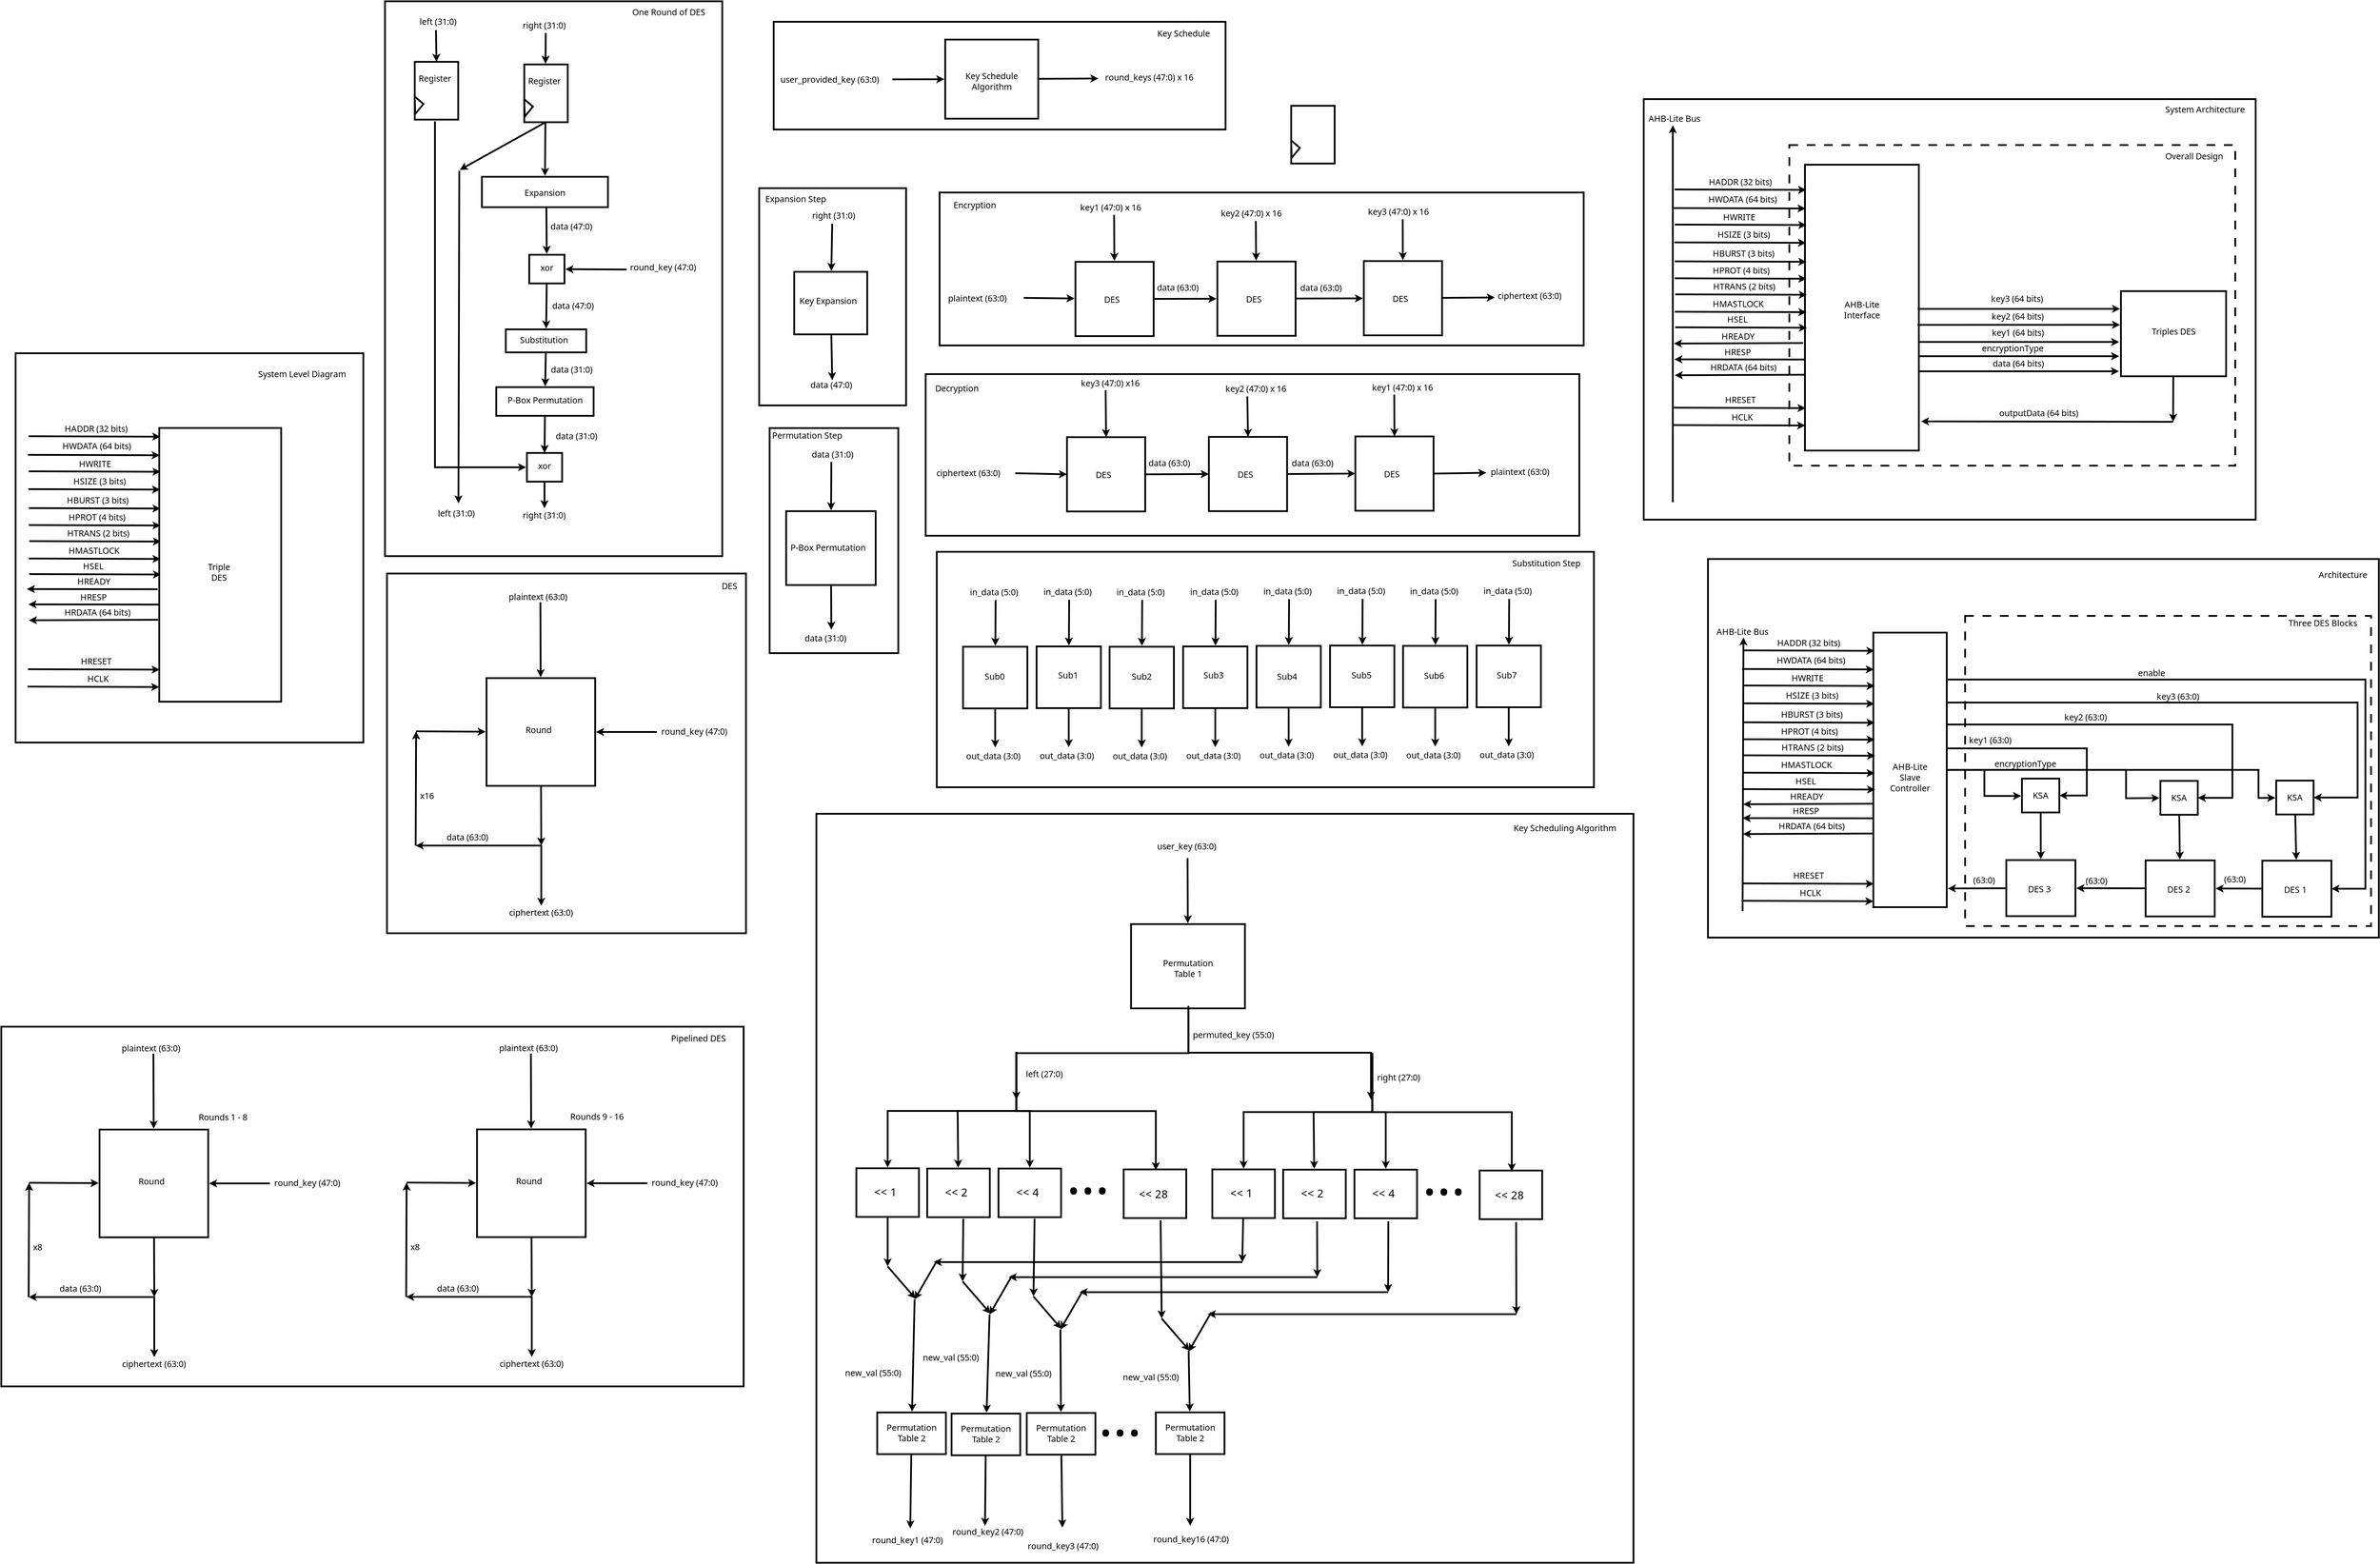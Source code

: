 <?xml version="1.0" encoding="UTF-8"?>
<dia:diagram xmlns:dia="http://www.lysator.liu.se/~alla/dia/">
  <dia:layer name="Background" visible="true" active="true">
    <dia:group>
      <dia:group>
        <dia:object type="Standard - Box" version="0" id="O0">
          <dia:attribute name="obj_pos">
            <dia:point val="121.573,14.55"/>
          </dia:attribute>
          <dia:attribute name="obj_bb">
            <dia:rectangle val="121.473,14.45;197.273,41.75"/>
          </dia:attribute>
          <dia:attribute name="elem_corner">
            <dia:point val="121.573,14.55"/>
          </dia:attribute>
          <dia:attribute name="elem_width">
            <dia:real val="75.6"/>
          </dia:attribute>
          <dia:attribute name="elem_height">
            <dia:real val="27.1"/>
          </dia:attribute>
          <dia:attribute name="border_width">
            <dia:real val="0.2"/>
          </dia:attribute>
          <dia:attribute name="show_background">
            <dia:boolean val="true"/>
          </dia:attribute>
        </dia:object>
        <dia:group>
          <dia:object type="Standard - Box" version="0" id="O1">
            <dia:attribute name="obj_pos">
              <dia:point val="124.593,25.475"/>
            </dia:attribute>
            <dia:attribute name="obj_bb">
              <dia:rectangle val="124.493,25.375;132.093,32.675"/>
            </dia:attribute>
            <dia:attribute name="elem_corner">
              <dia:point val="124.593,25.475"/>
            </dia:attribute>
            <dia:attribute name="elem_width">
              <dia:real val="7.4"/>
            </dia:attribute>
            <dia:attribute name="elem_height">
              <dia:real val="7.1"/>
            </dia:attribute>
            <dia:attribute name="border_width">
              <dia:real val="0.2"/>
            </dia:attribute>
            <dia:attribute name="show_background">
              <dia:boolean val="true"/>
            </dia:attribute>
          </dia:object>
          <dia:object type="Standard - Line" version="0" id="O2">
            <dia:attribute name="obj_pos">
              <dia:point val="128.293,32.675"/>
            </dia:attribute>
            <dia:attribute name="obj_bb">
              <dia:rectangle val="127.819,32.575;128.767,37.299"/>
            </dia:attribute>
            <dia:attribute name="conn_endpoints">
              <dia:point val="128.293,32.675"/>
              <dia:point val="128.293,37.075"/>
            </dia:attribute>
            <dia:attribute name="numcp">
              <dia:int val="1"/>
            </dia:attribute>
            <dia:attribute name="line_width">
              <dia:real val="0.2"/>
            </dia:attribute>
            <dia:attribute name="end_arrow">
              <dia:enum val="22"/>
            </dia:attribute>
            <dia:attribute name="end_arrow_length">
              <dia:real val="0.5"/>
            </dia:attribute>
            <dia:attribute name="end_arrow_width">
              <dia:real val="0.5"/>
            </dia:attribute>
            <dia:connections>
              <dia:connection handle="0" to="O1" connection="8"/>
            </dia:connections>
          </dia:object>
          <dia:object type="Standard - Line" version="0" id="O3">
            <dia:attribute name="obj_pos">
              <dia:point val="128.343,20.1"/>
            </dia:attribute>
            <dia:attribute name="obj_bb">
              <dia:rectangle val="127.844,19.999;128.791,25.598"/>
            </dia:attribute>
            <dia:attribute name="conn_endpoints">
              <dia:point val="128.343,20.1"/>
              <dia:point val="128.313,25.375"/>
            </dia:attribute>
            <dia:attribute name="numcp">
              <dia:int val="1"/>
            </dia:attribute>
            <dia:attribute name="line_width">
              <dia:real val="0.2"/>
            </dia:attribute>
            <dia:attribute name="end_arrow">
              <dia:enum val="22"/>
            </dia:attribute>
            <dia:attribute name="end_arrow_length">
              <dia:real val="0.5"/>
            </dia:attribute>
            <dia:attribute name="end_arrow_width">
              <dia:real val="0.5"/>
            </dia:attribute>
            <dia:connections>
              <dia:connection handle="1" to="O1" connection="8"/>
            </dia:connections>
          </dia:object>
          <dia:object type="Standard - Text" version="1" id="O4">
            <dia:attribute name="obj_pos">
              <dia:point val="125.393,19.55"/>
            </dia:attribute>
            <dia:attribute name="obj_bb">
              <dia:rectangle val="125.393,18.633;131.691,19.785"/>
            </dia:attribute>
            <dia:attribute name="text">
              <dia:composite type="text">
                <dia:attribute name="string">
                  <dia:string>#in_data (5:0)#</dia:string>
                </dia:attribute>
                <dia:attribute name="font">
                  <dia:font family="sans" style="0" name="Helvetica"/>
                </dia:attribute>
                <dia:attribute name="height">
                  <dia:real val="1.235"/>
                </dia:attribute>
                <dia:attribute name="pos">
                  <dia:point val="125.393,19.55"/>
                </dia:attribute>
                <dia:attribute name="color">
                  <dia:color val="#000000"/>
                </dia:attribute>
                <dia:attribute name="alignment">
                  <dia:enum val="0"/>
                </dia:attribute>
              </dia:composite>
            </dia:attribute>
            <dia:attribute name="valign">
              <dia:enum val="3"/>
            </dia:attribute>
          </dia:object>
          <dia:object type="Standard - Text" version="1" id="O5">
            <dia:attribute name="obj_pos">
              <dia:point val="124.953,38.417"/>
            </dia:attribute>
            <dia:attribute name="obj_bb">
              <dia:rectangle val="124.953,37.5;131.971,38.653"/>
            </dia:attribute>
            <dia:attribute name="text">
              <dia:composite type="text">
                <dia:attribute name="string">
                  <dia:string>#out_data (3:0)#</dia:string>
                </dia:attribute>
                <dia:attribute name="font">
                  <dia:font family="sans" style="0" name="Helvetica"/>
                </dia:attribute>
                <dia:attribute name="height">
                  <dia:real val="1.235"/>
                </dia:attribute>
                <dia:attribute name="pos">
                  <dia:point val="124.953,38.417"/>
                </dia:attribute>
                <dia:attribute name="color">
                  <dia:color val="#000000"/>
                </dia:attribute>
                <dia:attribute name="alignment">
                  <dia:enum val="0"/>
                </dia:attribute>
              </dia:composite>
            </dia:attribute>
            <dia:attribute name="valign">
              <dia:enum val="3"/>
            </dia:attribute>
          </dia:object>
          <dia:object type="Standard - Box" version="0" id="O6">
            <dia:attribute name="obj_pos">
              <dia:point val="133.053,25.442"/>
            </dia:attribute>
            <dia:attribute name="obj_bb">
              <dia:rectangle val="132.953,25.343;140.553,32.642"/>
            </dia:attribute>
            <dia:attribute name="elem_corner">
              <dia:point val="133.053,25.442"/>
            </dia:attribute>
            <dia:attribute name="elem_width">
              <dia:real val="7.4"/>
            </dia:attribute>
            <dia:attribute name="elem_height">
              <dia:real val="7.1"/>
            </dia:attribute>
            <dia:attribute name="border_width">
              <dia:real val="0.2"/>
            </dia:attribute>
            <dia:attribute name="show_background">
              <dia:boolean val="true"/>
            </dia:attribute>
          </dia:object>
          <dia:object type="Standard - Line" version="0" id="O7">
            <dia:attribute name="obj_pos">
              <dia:point val="136.753,32.643"/>
            </dia:attribute>
            <dia:attribute name="obj_bb">
              <dia:rectangle val="136.279,32.543;137.227,37.266"/>
            </dia:attribute>
            <dia:attribute name="conn_endpoints">
              <dia:point val="136.753,32.643"/>
              <dia:point val="136.753,37.042"/>
            </dia:attribute>
            <dia:attribute name="numcp">
              <dia:int val="1"/>
            </dia:attribute>
            <dia:attribute name="line_width">
              <dia:real val="0.2"/>
            </dia:attribute>
            <dia:attribute name="end_arrow">
              <dia:enum val="22"/>
            </dia:attribute>
            <dia:attribute name="end_arrow_length">
              <dia:real val="0.5"/>
            </dia:attribute>
            <dia:attribute name="end_arrow_width">
              <dia:real val="0.5"/>
            </dia:attribute>
            <dia:connections>
              <dia:connection handle="0" to="O6" connection="8"/>
            </dia:connections>
          </dia:object>
          <dia:object type="Standard - Line" version="0" id="O8">
            <dia:attribute name="obj_pos">
              <dia:point val="136.803,20.067"/>
            </dia:attribute>
            <dia:attribute name="obj_bb">
              <dia:rectangle val="136.304,19.967;137.251,25.566"/>
            </dia:attribute>
            <dia:attribute name="conn_endpoints">
              <dia:point val="136.803,20.067"/>
              <dia:point val="136.773,25.342"/>
            </dia:attribute>
            <dia:attribute name="numcp">
              <dia:int val="1"/>
            </dia:attribute>
            <dia:attribute name="line_width">
              <dia:real val="0.2"/>
            </dia:attribute>
            <dia:attribute name="end_arrow">
              <dia:enum val="22"/>
            </dia:attribute>
            <dia:attribute name="end_arrow_length">
              <dia:real val="0.5"/>
            </dia:attribute>
            <dia:attribute name="end_arrow_width">
              <dia:real val="0.5"/>
            </dia:attribute>
            <dia:connections>
              <dia:connection handle="1" to="O6" connection="8"/>
            </dia:connections>
          </dia:object>
          <dia:object type="Standard - Text" version="1" id="O9">
            <dia:attribute name="obj_pos">
              <dia:point val="133.853,19.517"/>
            </dia:attribute>
            <dia:attribute name="obj_bb">
              <dia:rectangle val="133.853,18.6;140.151,19.753"/>
            </dia:attribute>
            <dia:attribute name="text">
              <dia:composite type="text">
                <dia:attribute name="string">
                  <dia:string>#in_data (5:0)#</dia:string>
                </dia:attribute>
                <dia:attribute name="font">
                  <dia:font family="sans" style="0" name="Helvetica"/>
                </dia:attribute>
                <dia:attribute name="height">
                  <dia:real val="1.235"/>
                </dia:attribute>
                <dia:attribute name="pos">
                  <dia:point val="133.853,19.517"/>
                </dia:attribute>
                <dia:attribute name="color">
                  <dia:color val="#000000"/>
                </dia:attribute>
                <dia:attribute name="alignment">
                  <dia:enum val="0"/>
                </dia:attribute>
              </dia:composite>
            </dia:attribute>
            <dia:attribute name="valign">
              <dia:enum val="3"/>
            </dia:attribute>
          </dia:object>
          <dia:object type="Standard - Text" version="1" id="O10">
            <dia:attribute name="obj_pos">
              <dia:point val="133.413,38.385"/>
            </dia:attribute>
            <dia:attribute name="obj_bb">
              <dia:rectangle val="133.413,37.468;140.431,38.62"/>
            </dia:attribute>
            <dia:attribute name="text">
              <dia:composite type="text">
                <dia:attribute name="string">
                  <dia:string>#out_data (3:0)#</dia:string>
                </dia:attribute>
                <dia:attribute name="font">
                  <dia:font family="sans" style="0" name="Helvetica"/>
                </dia:attribute>
                <dia:attribute name="height">
                  <dia:real val="1.235"/>
                </dia:attribute>
                <dia:attribute name="pos">
                  <dia:point val="133.413,38.385"/>
                </dia:attribute>
                <dia:attribute name="color">
                  <dia:color val="#000000"/>
                </dia:attribute>
                <dia:attribute name="alignment">
                  <dia:enum val="0"/>
                </dia:attribute>
              </dia:composite>
            </dia:attribute>
            <dia:attribute name="valign">
              <dia:enum val="3"/>
            </dia:attribute>
          </dia:object>
          <dia:object type="Standard - Box" version="0" id="O11">
            <dia:attribute name="obj_pos">
              <dia:point val="141.453,25.475"/>
            </dia:attribute>
            <dia:attribute name="obj_bb">
              <dia:rectangle val="141.353,25.375;148.953,32.675"/>
            </dia:attribute>
            <dia:attribute name="elem_corner">
              <dia:point val="141.453,25.475"/>
            </dia:attribute>
            <dia:attribute name="elem_width">
              <dia:real val="7.4"/>
            </dia:attribute>
            <dia:attribute name="elem_height">
              <dia:real val="7.1"/>
            </dia:attribute>
            <dia:attribute name="border_width">
              <dia:real val="0.2"/>
            </dia:attribute>
            <dia:attribute name="show_background">
              <dia:boolean val="true"/>
            </dia:attribute>
          </dia:object>
          <dia:object type="Standard - Line" version="0" id="O12">
            <dia:attribute name="obj_pos">
              <dia:point val="145.153,32.675"/>
            </dia:attribute>
            <dia:attribute name="obj_bb">
              <dia:rectangle val="144.679,32.575;145.627,37.299"/>
            </dia:attribute>
            <dia:attribute name="conn_endpoints">
              <dia:point val="145.153,32.675"/>
              <dia:point val="145.153,37.075"/>
            </dia:attribute>
            <dia:attribute name="numcp">
              <dia:int val="1"/>
            </dia:attribute>
            <dia:attribute name="line_width">
              <dia:real val="0.2"/>
            </dia:attribute>
            <dia:attribute name="end_arrow">
              <dia:enum val="22"/>
            </dia:attribute>
            <dia:attribute name="end_arrow_length">
              <dia:real val="0.5"/>
            </dia:attribute>
            <dia:attribute name="end_arrow_width">
              <dia:real val="0.5"/>
            </dia:attribute>
            <dia:connections>
              <dia:connection handle="0" to="O11" connection="8"/>
            </dia:connections>
          </dia:object>
          <dia:object type="Standard - Line" version="0" id="O13">
            <dia:attribute name="obj_pos">
              <dia:point val="145.203,20.1"/>
            </dia:attribute>
            <dia:attribute name="obj_bb">
              <dia:rectangle val="144.704,19.999;145.651,25.598"/>
            </dia:attribute>
            <dia:attribute name="conn_endpoints">
              <dia:point val="145.203,20.1"/>
              <dia:point val="145.173,25.375"/>
            </dia:attribute>
            <dia:attribute name="numcp">
              <dia:int val="1"/>
            </dia:attribute>
            <dia:attribute name="line_width">
              <dia:real val="0.2"/>
            </dia:attribute>
            <dia:attribute name="end_arrow">
              <dia:enum val="22"/>
            </dia:attribute>
            <dia:attribute name="end_arrow_length">
              <dia:real val="0.5"/>
            </dia:attribute>
            <dia:attribute name="end_arrow_width">
              <dia:real val="0.5"/>
            </dia:attribute>
            <dia:connections>
              <dia:connection handle="1" to="O11" connection="8"/>
            </dia:connections>
          </dia:object>
          <dia:object type="Standard - Text" version="1" id="O14">
            <dia:attribute name="obj_pos">
              <dia:point val="142.253,19.55"/>
            </dia:attribute>
            <dia:attribute name="obj_bb">
              <dia:rectangle val="142.253,18.633;148.55,19.785"/>
            </dia:attribute>
            <dia:attribute name="text">
              <dia:composite type="text">
                <dia:attribute name="string">
                  <dia:string>#in_data (5:0)#</dia:string>
                </dia:attribute>
                <dia:attribute name="font">
                  <dia:font family="sans" style="0" name="Helvetica"/>
                </dia:attribute>
                <dia:attribute name="height">
                  <dia:real val="1.235"/>
                </dia:attribute>
                <dia:attribute name="pos">
                  <dia:point val="142.253,19.55"/>
                </dia:attribute>
                <dia:attribute name="color">
                  <dia:color val="#000000"/>
                </dia:attribute>
                <dia:attribute name="alignment">
                  <dia:enum val="0"/>
                </dia:attribute>
              </dia:composite>
            </dia:attribute>
            <dia:attribute name="valign">
              <dia:enum val="3"/>
            </dia:attribute>
          </dia:object>
          <dia:object type="Standard - Text" version="1" id="O15">
            <dia:attribute name="obj_pos">
              <dia:point val="141.813,38.417"/>
            </dia:attribute>
            <dia:attribute name="obj_bb">
              <dia:rectangle val="141.813,37.5;148.831,38.653"/>
            </dia:attribute>
            <dia:attribute name="text">
              <dia:composite type="text">
                <dia:attribute name="string">
                  <dia:string>#out_data (3:0)#</dia:string>
                </dia:attribute>
                <dia:attribute name="font">
                  <dia:font family="sans" style="0" name="Helvetica"/>
                </dia:attribute>
                <dia:attribute name="height">
                  <dia:real val="1.235"/>
                </dia:attribute>
                <dia:attribute name="pos">
                  <dia:point val="141.813,38.417"/>
                </dia:attribute>
                <dia:attribute name="color">
                  <dia:color val="#000000"/>
                </dia:attribute>
                <dia:attribute name="alignment">
                  <dia:enum val="0"/>
                </dia:attribute>
              </dia:composite>
            </dia:attribute>
            <dia:attribute name="valign">
              <dia:enum val="3"/>
            </dia:attribute>
          </dia:object>
          <dia:object type="Standard - Box" version="0" id="O16">
            <dia:attribute name="obj_pos">
              <dia:point val="149.913,25.442"/>
            </dia:attribute>
            <dia:attribute name="obj_bb">
              <dia:rectangle val="149.813,25.343;157.413,32.642"/>
            </dia:attribute>
            <dia:attribute name="elem_corner">
              <dia:point val="149.913,25.442"/>
            </dia:attribute>
            <dia:attribute name="elem_width">
              <dia:real val="7.4"/>
            </dia:attribute>
            <dia:attribute name="elem_height">
              <dia:real val="7.1"/>
            </dia:attribute>
            <dia:attribute name="border_width">
              <dia:real val="0.2"/>
            </dia:attribute>
            <dia:attribute name="show_background">
              <dia:boolean val="true"/>
            </dia:attribute>
          </dia:object>
          <dia:object type="Standard - Line" version="0" id="O17">
            <dia:attribute name="obj_pos">
              <dia:point val="153.613,32.643"/>
            </dia:attribute>
            <dia:attribute name="obj_bb">
              <dia:rectangle val="153.139,32.543;154.087,37.266"/>
            </dia:attribute>
            <dia:attribute name="conn_endpoints">
              <dia:point val="153.613,32.643"/>
              <dia:point val="153.613,37.042"/>
            </dia:attribute>
            <dia:attribute name="numcp">
              <dia:int val="1"/>
            </dia:attribute>
            <dia:attribute name="line_width">
              <dia:real val="0.2"/>
            </dia:attribute>
            <dia:attribute name="end_arrow">
              <dia:enum val="22"/>
            </dia:attribute>
            <dia:attribute name="end_arrow_length">
              <dia:real val="0.5"/>
            </dia:attribute>
            <dia:attribute name="end_arrow_width">
              <dia:real val="0.5"/>
            </dia:attribute>
            <dia:connections>
              <dia:connection handle="0" to="O16" connection="8"/>
            </dia:connections>
          </dia:object>
          <dia:object type="Standard - Line" version="0" id="O18">
            <dia:attribute name="obj_pos">
              <dia:point val="153.663,20.067"/>
            </dia:attribute>
            <dia:attribute name="obj_bb">
              <dia:rectangle val="153.164,19.967;154.111,25.566"/>
            </dia:attribute>
            <dia:attribute name="conn_endpoints">
              <dia:point val="153.663,20.067"/>
              <dia:point val="153.633,25.342"/>
            </dia:attribute>
            <dia:attribute name="numcp">
              <dia:int val="1"/>
            </dia:attribute>
            <dia:attribute name="line_width">
              <dia:real val="0.2"/>
            </dia:attribute>
            <dia:attribute name="end_arrow">
              <dia:enum val="22"/>
            </dia:attribute>
            <dia:attribute name="end_arrow_length">
              <dia:real val="0.5"/>
            </dia:attribute>
            <dia:attribute name="end_arrow_width">
              <dia:real val="0.5"/>
            </dia:attribute>
            <dia:connections>
              <dia:connection handle="1" to="O16" connection="8"/>
            </dia:connections>
          </dia:object>
          <dia:object type="Standard - Text" version="1" id="O19">
            <dia:attribute name="obj_pos">
              <dia:point val="150.713,19.517"/>
            </dia:attribute>
            <dia:attribute name="obj_bb">
              <dia:rectangle val="150.713,18.6;157.011,19.753"/>
            </dia:attribute>
            <dia:attribute name="text">
              <dia:composite type="text">
                <dia:attribute name="string">
                  <dia:string>#in_data (5:0)#</dia:string>
                </dia:attribute>
                <dia:attribute name="font">
                  <dia:font family="sans" style="0" name="Helvetica"/>
                </dia:attribute>
                <dia:attribute name="height">
                  <dia:real val="1.235"/>
                </dia:attribute>
                <dia:attribute name="pos">
                  <dia:point val="150.713,19.517"/>
                </dia:attribute>
                <dia:attribute name="color">
                  <dia:color val="#000000"/>
                </dia:attribute>
                <dia:attribute name="alignment">
                  <dia:enum val="0"/>
                </dia:attribute>
              </dia:composite>
            </dia:attribute>
            <dia:attribute name="valign">
              <dia:enum val="3"/>
            </dia:attribute>
          </dia:object>
          <dia:object type="Standard - Text" version="1" id="O20">
            <dia:attribute name="obj_pos">
              <dia:point val="150.273,38.385"/>
            </dia:attribute>
            <dia:attribute name="obj_bb">
              <dia:rectangle val="150.273,37.468;157.291,38.62"/>
            </dia:attribute>
            <dia:attribute name="text">
              <dia:composite type="text">
                <dia:attribute name="string">
                  <dia:string>#out_data (3:0)#</dia:string>
                </dia:attribute>
                <dia:attribute name="font">
                  <dia:font family="sans" style="0" name="Helvetica"/>
                </dia:attribute>
                <dia:attribute name="height">
                  <dia:real val="1.235"/>
                </dia:attribute>
                <dia:attribute name="pos">
                  <dia:point val="150.273,38.385"/>
                </dia:attribute>
                <dia:attribute name="color">
                  <dia:color val="#000000"/>
                </dia:attribute>
                <dia:attribute name="alignment">
                  <dia:enum val="0"/>
                </dia:attribute>
              </dia:composite>
            </dia:attribute>
            <dia:attribute name="valign">
              <dia:enum val="3"/>
            </dia:attribute>
          </dia:object>
          <dia:object type="Standard - Box" version="0" id="O21">
            <dia:attribute name="obj_pos">
              <dia:point val="158.353,25.375"/>
            </dia:attribute>
            <dia:attribute name="obj_bb">
              <dia:rectangle val="158.253,25.275;165.853,32.575"/>
            </dia:attribute>
            <dia:attribute name="elem_corner">
              <dia:point val="158.353,25.375"/>
            </dia:attribute>
            <dia:attribute name="elem_width">
              <dia:real val="7.4"/>
            </dia:attribute>
            <dia:attribute name="elem_height">
              <dia:real val="7.1"/>
            </dia:attribute>
            <dia:attribute name="border_width">
              <dia:real val="0.2"/>
            </dia:attribute>
            <dia:attribute name="show_background">
              <dia:boolean val="true"/>
            </dia:attribute>
          </dia:object>
          <dia:object type="Standard - Line" version="0" id="O22">
            <dia:attribute name="obj_pos">
              <dia:point val="162.053,32.575"/>
            </dia:attribute>
            <dia:attribute name="obj_bb">
              <dia:rectangle val="161.579,32.475;162.527,37.199"/>
            </dia:attribute>
            <dia:attribute name="conn_endpoints">
              <dia:point val="162.053,32.575"/>
              <dia:point val="162.053,36.975"/>
            </dia:attribute>
            <dia:attribute name="numcp">
              <dia:int val="1"/>
            </dia:attribute>
            <dia:attribute name="line_width">
              <dia:real val="0.2"/>
            </dia:attribute>
            <dia:attribute name="end_arrow">
              <dia:enum val="22"/>
            </dia:attribute>
            <dia:attribute name="end_arrow_length">
              <dia:real val="0.5"/>
            </dia:attribute>
            <dia:attribute name="end_arrow_width">
              <dia:real val="0.5"/>
            </dia:attribute>
            <dia:connections>
              <dia:connection handle="0" to="O21" connection="8"/>
            </dia:connections>
          </dia:object>
          <dia:object type="Standard - Line" version="0" id="O23">
            <dia:attribute name="obj_pos">
              <dia:point val="162.103,20"/>
            </dia:attribute>
            <dia:attribute name="obj_bb">
              <dia:rectangle val="161.604,19.899;162.551,25.498"/>
            </dia:attribute>
            <dia:attribute name="conn_endpoints">
              <dia:point val="162.103,20"/>
              <dia:point val="162.073,25.275"/>
            </dia:attribute>
            <dia:attribute name="numcp">
              <dia:int val="1"/>
            </dia:attribute>
            <dia:attribute name="line_width">
              <dia:real val="0.2"/>
            </dia:attribute>
            <dia:attribute name="end_arrow">
              <dia:enum val="22"/>
            </dia:attribute>
            <dia:attribute name="end_arrow_length">
              <dia:real val="0.5"/>
            </dia:attribute>
            <dia:attribute name="end_arrow_width">
              <dia:real val="0.5"/>
            </dia:attribute>
            <dia:connections>
              <dia:connection handle="1" to="O21" connection="8"/>
            </dia:connections>
          </dia:object>
          <dia:object type="Standard - Text" version="1" id="O24">
            <dia:attribute name="obj_pos">
              <dia:point val="159.153,19.45"/>
            </dia:attribute>
            <dia:attribute name="obj_bb">
              <dia:rectangle val="159.153,18.532;165.451,19.685"/>
            </dia:attribute>
            <dia:attribute name="text">
              <dia:composite type="text">
                <dia:attribute name="string">
                  <dia:string>#in_data (5:0)#</dia:string>
                </dia:attribute>
                <dia:attribute name="font">
                  <dia:font family="sans" style="0" name="Helvetica"/>
                </dia:attribute>
                <dia:attribute name="height">
                  <dia:real val="1.235"/>
                </dia:attribute>
                <dia:attribute name="pos">
                  <dia:point val="159.153,19.45"/>
                </dia:attribute>
                <dia:attribute name="color">
                  <dia:color val="#000000"/>
                </dia:attribute>
                <dia:attribute name="alignment">
                  <dia:enum val="0"/>
                </dia:attribute>
              </dia:composite>
            </dia:attribute>
            <dia:attribute name="valign">
              <dia:enum val="3"/>
            </dia:attribute>
          </dia:object>
          <dia:object type="Standard - Text" version="1" id="O25">
            <dia:attribute name="obj_pos">
              <dia:point val="158.713,38.318"/>
            </dia:attribute>
            <dia:attribute name="obj_bb">
              <dia:rectangle val="158.713,37.4;165.731,38.553"/>
            </dia:attribute>
            <dia:attribute name="text">
              <dia:composite type="text">
                <dia:attribute name="string">
                  <dia:string>#out_data (3:0)#</dia:string>
                </dia:attribute>
                <dia:attribute name="font">
                  <dia:font family="sans" style="0" name="Helvetica"/>
                </dia:attribute>
                <dia:attribute name="height">
                  <dia:real val="1.235"/>
                </dia:attribute>
                <dia:attribute name="pos">
                  <dia:point val="158.713,38.318"/>
                </dia:attribute>
                <dia:attribute name="color">
                  <dia:color val="#000000"/>
                </dia:attribute>
                <dia:attribute name="alignment">
                  <dia:enum val="0"/>
                </dia:attribute>
              </dia:composite>
            </dia:attribute>
            <dia:attribute name="valign">
              <dia:enum val="3"/>
            </dia:attribute>
          </dia:object>
          <dia:object type="Standard - Box" version="0" id="O26">
            <dia:attribute name="obj_pos">
              <dia:point val="166.813,25.343"/>
            </dia:attribute>
            <dia:attribute name="obj_bb">
              <dia:rectangle val="166.713,25.242;174.313,32.542"/>
            </dia:attribute>
            <dia:attribute name="elem_corner">
              <dia:point val="166.813,25.343"/>
            </dia:attribute>
            <dia:attribute name="elem_width">
              <dia:real val="7.4"/>
            </dia:attribute>
            <dia:attribute name="elem_height">
              <dia:real val="7.1"/>
            </dia:attribute>
            <dia:attribute name="border_width">
              <dia:real val="0.2"/>
            </dia:attribute>
            <dia:attribute name="show_background">
              <dia:boolean val="true"/>
            </dia:attribute>
          </dia:object>
          <dia:object type="Standard - Line" version="0" id="O27">
            <dia:attribute name="obj_pos">
              <dia:point val="170.513,32.543"/>
            </dia:attribute>
            <dia:attribute name="obj_bb">
              <dia:rectangle val="170.039,32.443;170.987,37.166"/>
            </dia:attribute>
            <dia:attribute name="conn_endpoints">
              <dia:point val="170.513,32.543"/>
              <dia:point val="170.513,36.943"/>
            </dia:attribute>
            <dia:attribute name="numcp">
              <dia:int val="1"/>
            </dia:attribute>
            <dia:attribute name="line_width">
              <dia:real val="0.2"/>
            </dia:attribute>
            <dia:attribute name="end_arrow">
              <dia:enum val="22"/>
            </dia:attribute>
            <dia:attribute name="end_arrow_length">
              <dia:real val="0.5"/>
            </dia:attribute>
            <dia:attribute name="end_arrow_width">
              <dia:real val="0.5"/>
            </dia:attribute>
            <dia:connections>
              <dia:connection handle="0" to="O26" connection="8"/>
            </dia:connections>
          </dia:object>
          <dia:object type="Standard - Line" version="0" id="O28">
            <dia:attribute name="obj_pos">
              <dia:point val="170.563,19.968"/>
            </dia:attribute>
            <dia:attribute name="obj_bb">
              <dia:rectangle val="170.064,19.867;171.011,25.466"/>
            </dia:attribute>
            <dia:attribute name="conn_endpoints">
              <dia:point val="170.563,19.968"/>
              <dia:point val="170.533,25.242"/>
            </dia:attribute>
            <dia:attribute name="numcp">
              <dia:int val="1"/>
            </dia:attribute>
            <dia:attribute name="line_width">
              <dia:real val="0.2"/>
            </dia:attribute>
            <dia:attribute name="end_arrow">
              <dia:enum val="22"/>
            </dia:attribute>
            <dia:attribute name="end_arrow_length">
              <dia:real val="0.5"/>
            </dia:attribute>
            <dia:attribute name="end_arrow_width">
              <dia:real val="0.5"/>
            </dia:attribute>
            <dia:connections>
              <dia:connection handle="1" to="O26" connection="8"/>
            </dia:connections>
          </dia:object>
          <dia:object type="Standard - Text" version="1" id="O29">
            <dia:attribute name="obj_pos">
              <dia:point val="167.613,19.418"/>
            </dia:attribute>
            <dia:attribute name="obj_bb">
              <dia:rectangle val="167.613,18.5;173.911,19.652"/>
            </dia:attribute>
            <dia:attribute name="text">
              <dia:composite type="text">
                <dia:attribute name="string">
                  <dia:string>#in_data (5:0)#</dia:string>
                </dia:attribute>
                <dia:attribute name="font">
                  <dia:font family="sans" style="0" name="Helvetica"/>
                </dia:attribute>
                <dia:attribute name="height">
                  <dia:real val="1.235"/>
                </dia:attribute>
                <dia:attribute name="pos">
                  <dia:point val="167.613,19.418"/>
                </dia:attribute>
                <dia:attribute name="color">
                  <dia:color val="#000000"/>
                </dia:attribute>
                <dia:attribute name="alignment">
                  <dia:enum val="0"/>
                </dia:attribute>
              </dia:composite>
            </dia:attribute>
            <dia:attribute name="valign">
              <dia:enum val="3"/>
            </dia:attribute>
          </dia:object>
          <dia:object type="Standard - Text" version="1" id="O30">
            <dia:attribute name="obj_pos">
              <dia:point val="167.173,38.285"/>
            </dia:attribute>
            <dia:attribute name="obj_bb">
              <dia:rectangle val="167.173,37.367;174.191,38.52"/>
            </dia:attribute>
            <dia:attribute name="text">
              <dia:composite type="text">
                <dia:attribute name="string">
                  <dia:string>#out_data (3:0)#</dia:string>
                </dia:attribute>
                <dia:attribute name="font">
                  <dia:font family="sans" style="0" name="Helvetica"/>
                </dia:attribute>
                <dia:attribute name="height">
                  <dia:real val="1.235"/>
                </dia:attribute>
                <dia:attribute name="pos">
                  <dia:point val="167.173,38.285"/>
                </dia:attribute>
                <dia:attribute name="color">
                  <dia:color val="#000000"/>
                </dia:attribute>
                <dia:attribute name="alignment">
                  <dia:enum val="0"/>
                </dia:attribute>
              </dia:composite>
            </dia:attribute>
            <dia:attribute name="valign">
              <dia:enum val="3"/>
            </dia:attribute>
          </dia:object>
          <dia:object type="Standard - Box" version="0" id="O31">
            <dia:attribute name="obj_pos">
              <dia:point val="175.213,25.375"/>
            </dia:attribute>
            <dia:attribute name="obj_bb">
              <dia:rectangle val="175.113,25.275;182.713,32.575"/>
            </dia:attribute>
            <dia:attribute name="elem_corner">
              <dia:point val="175.213,25.375"/>
            </dia:attribute>
            <dia:attribute name="elem_width">
              <dia:real val="7.4"/>
            </dia:attribute>
            <dia:attribute name="elem_height">
              <dia:real val="7.1"/>
            </dia:attribute>
            <dia:attribute name="border_width">
              <dia:real val="0.2"/>
            </dia:attribute>
            <dia:attribute name="show_background">
              <dia:boolean val="true"/>
            </dia:attribute>
          </dia:object>
          <dia:object type="Standard - Line" version="0" id="O32">
            <dia:attribute name="obj_pos">
              <dia:point val="178.913,32.575"/>
            </dia:attribute>
            <dia:attribute name="obj_bb">
              <dia:rectangle val="178.439,32.475;179.387,37.199"/>
            </dia:attribute>
            <dia:attribute name="conn_endpoints">
              <dia:point val="178.913,32.575"/>
              <dia:point val="178.913,36.975"/>
            </dia:attribute>
            <dia:attribute name="numcp">
              <dia:int val="1"/>
            </dia:attribute>
            <dia:attribute name="line_width">
              <dia:real val="0.2"/>
            </dia:attribute>
            <dia:attribute name="end_arrow">
              <dia:enum val="22"/>
            </dia:attribute>
            <dia:attribute name="end_arrow_length">
              <dia:real val="0.5"/>
            </dia:attribute>
            <dia:attribute name="end_arrow_width">
              <dia:real val="0.5"/>
            </dia:attribute>
            <dia:connections>
              <dia:connection handle="0" to="O31" connection="8"/>
            </dia:connections>
          </dia:object>
          <dia:object type="Standard - Line" version="0" id="O33">
            <dia:attribute name="obj_pos">
              <dia:point val="178.963,20"/>
            </dia:attribute>
            <dia:attribute name="obj_bb">
              <dia:rectangle val="178.464,19.899;179.411,25.498"/>
            </dia:attribute>
            <dia:attribute name="conn_endpoints">
              <dia:point val="178.963,20"/>
              <dia:point val="178.933,25.275"/>
            </dia:attribute>
            <dia:attribute name="numcp">
              <dia:int val="1"/>
            </dia:attribute>
            <dia:attribute name="line_width">
              <dia:real val="0.2"/>
            </dia:attribute>
            <dia:attribute name="end_arrow">
              <dia:enum val="22"/>
            </dia:attribute>
            <dia:attribute name="end_arrow_length">
              <dia:real val="0.5"/>
            </dia:attribute>
            <dia:attribute name="end_arrow_width">
              <dia:real val="0.5"/>
            </dia:attribute>
            <dia:connections>
              <dia:connection handle="1" to="O31" connection="8"/>
            </dia:connections>
          </dia:object>
          <dia:object type="Standard - Text" version="1" id="O34">
            <dia:attribute name="obj_pos">
              <dia:point val="176.013,19.45"/>
            </dia:attribute>
            <dia:attribute name="obj_bb">
              <dia:rectangle val="176.013,18.532;182.311,19.685"/>
            </dia:attribute>
            <dia:attribute name="text">
              <dia:composite type="text">
                <dia:attribute name="string">
                  <dia:string>#in_data (5:0)#</dia:string>
                </dia:attribute>
                <dia:attribute name="font">
                  <dia:font family="sans" style="0" name="Helvetica"/>
                </dia:attribute>
                <dia:attribute name="height">
                  <dia:real val="1.235"/>
                </dia:attribute>
                <dia:attribute name="pos">
                  <dia:point val="176.013,19.45"/>
                </dia:attribute>
                <dia:attribute name="color">
                  <dia:color val="#000000"/>
                </dia:attribute>
                <dia:attribute name="alignment">
                  <dia:enum val="0"/>
                </dia:attribute>
              </dia:composite>
            </dia:attribute>
            <dia:attribute name="valign">
              <dia:enum val="3"/>
            </dia:attribute>
          </dia:object>
          <dia:object type="Standard - Text" version="1" id="O35">
            <dia:attribute name="obj_pos">
              <dia:point val="175.573,38.318"/>
            </dia:attribute>
            <dia:attribute name="obj_bb">
              <dia:rectangle val="175.573,37.4;182.591,38.553"/>
            </dia:attribute>
            <dia:attribute name="text">
              <dia:composite type="text">
                <dia:attribute name="string">
                  <dia:string>#out_data (3:0)#</dia:string>
                </dia:attribute>
                <dia:attribute name="font">
                  <dia:font family="sans" style="0" name="Helvetica"/>
                </dia:attribute>
                <dia:attribute name="height">
                  <dia:real val="1.235"/>
                </dia:attribute>
                <dia:attribute name="pos">
                  <dia:point val="175.573,38.318"/>
                </dia:attribute>
                <dia:attribute name="color">
                  <dia:color val="#000000"/>
                </dia:attribute>
                <dia:attribute name="alignment">
                  <dia:enum val="0"/>
                </dia:attribute>
              </dia:composite>
            </dia:attribute>
            <dia:attribute name="valign">
              <dia:enum val="3"/>
            </dia:attribute>
          </dia:object>
          <dia:object type="Standard - Box" version="0" id="O36">
            <dia:attribute name="obj_pos">
              <dia:point val="183.673,25.343"/>
            </dia:attribute>
            <dia:attribute name="obj_bb">
              <dia:rectangle val="183.573,25.242;191.173,32.542"/>
            </dia:attribute>
            <dia:attribute name="elem_corner">
              <dia:point val="183.673,25.343"/>
            </dia:attribute>
            <dia:attribute name="elem_width">
              <dia:real val="7.4"/>
            </dia:attribute>
            <dia:attribute name="elem_height">
              <dia:real val="7.1"/>
            </dia:attribute>
            <dia:attribute name="border_width">
              <dia:real val="0.2"/>
            </dia:attribute>
            <dia:attribute name="show_background">
              <dia:boolean val="true"/>
            </dia:attribute>
          </dia:object>
          <dia:object type="Standard - Line" version="0" id="O37">
            <dia:attribute name="obj_pos">
              <dia:point val="187.373,32.543"/>
            </dia:attribute>
            <dia:attribute name="obj_bb">
              <dia:rectangle val="186.899,32.443;187.847,37.166"/>
            </dia:attribute>
            <dia:attribute name="conn_endpoints">
              <dia:point val="187.373,32.543"/>
              <dia:point val="187.373,36.943"/>
            </dia:attribute>
            <dia:attribute name="numcp">
              <dia:int val="1"/>
            </dia:attribute>
            <dia:attribute name="line_width">
              <dia:real val="0.2"/>
            </dia:attribute>
            <dia:attribute name="end_arrow">
              <dia:enum val="22"/>
            </dia:attribute>
            <dia:attribute name="end_arrow_length">
              <dia:real val="0.5"/>
            </dia:attribute>
            <dia:attribute name="end_arrow_width">
              <dia:real val="0.5"/>
            </dia:attribute>
            <dia:connections>
              <dia:connection handle="0" to="O36" connection="8"/>
            </dia:connections>
          </dia:object>
          <dia:object type="Standard - Line" version="0" id="O38">
            <dia:attribute name="obj_pos">
              <dia:point val="187.423,19.968"/>
            </dia:attribute>
            <dia:attribute name="obj_bb">
              <dia:rectangle val="186.924,19.867;187.871,25.466"/>
            </dia:attribute>
            <dia:attribute name="conn_endpoints">
              <dia:point val="187.423,19.968"/>
              <dia:point val="187.393,25.242"/>
            </dia:attribute>
            <dia:attribute name="numcp">
              <dia:int val="1"/>
            </dia:attribute>
            <dia:attribute name="line_width">
              <dia:real val="0.2"/>
            </dia:attribute>
            <dia:attribute name="end_arrow">
              <dia:enum val="22"/>
            </dia:attribute>
            <dia:attribute name="end_arrow_length">
              <dia:real val="0.5"/>
            </dia:attribute>
            <dia:attribute name="end_arrow_width">
              <dia:real val="0.5"/>
            </dia:attribute>
            <dia:connections>
              <dia:connection handle="1" to="O36" connection="8"/>
            </dia:connections>
          </dia:object>
          <dia:object type="Standard - Text" version="1" id="O39">
            <dia:attribute name="obj_pos">
              <dia:point val="184.473,19.418"/>
            </dia:attribute>
            <dia:attribute name="obj_bb">
              <dia:rectangle val="184.473,18.5;190.771,19.652"/>
            </dia:attribute>
            <dia:attribute name="text">
              <dia:composite type="text">
                <dia:attribute name="string">
                  <dia:string>#in_data (5:0)#</dia:string>
                </dia:attribute>
                <dia:attribute name="font">
                  <dia:font family="sans" style="0" name="Helvetica"/>
                </dia:attribute>
                <dia:attribute name="height">
                  <dia:real val="1.235"/>
                </dia:attribute>
                <dia:attribute name="pos">
                  <dia:point val="184.473,19.418"/>
                </dia:attribute>
                <dia:attribute name="color">
                  <dia:color val="#000000"/>
                </dia:attribute>
                <dia:attribute name="alignment">
                  <dia:enum val="0"/>
                </dia:attribute>
              </dia:composite>
            </dia:attribute>
            <dia:attribute name="valign">
              <dia:enum val="3"/>
            </dia:attribute>
          </dia:object>
          <dia:object type="Standard - Text" version="1" id="O40">
            <dia:attribute name="obj_pos">
              <dia:point val="184.033,38.285"/>
            </dia:attribute>
            <dia:attribute name="obj_bb">
              <dia:rectangle val="184.033,37.367;191.05,38.52"/>
            </dia:attribute>
            <dia:attribute name="text">
              <dia:composite type="text">
                <dia:attribute name="string">
                  <dia:string>#out_data (3:0)#</dia:string>
                </dia:attribute>
                <dia:attribute name="font">
                  <dia:font family="sans" style="0" name="Helvetica"/>
                </dia:attribute>
                <dia:attribute name="height">
                  <dia:real val="1.235"/>
                </dia:attribute>
                <dia:attribute name="pos">
                  <dia:point val="184.033,38.285"/>
                </dia:attribute>
                <dia:attribute name="color">
                  <dia:color val="#000000"/>
                </dia:attribute>
                <dia:attribute name="alignment">
                  <dia:enum val="0"/>
                </dia:attribute>
              </dia:composite>
            </dia:attribute>
            <dia:attribute name="valign">
              <dia:enum val="3"/>
            </dia:attribute>
          </dia:object>
        </dia:group>
        <dia:object type="Standard - Text" version="1" id="O41">
          <dia:attribute name="obj_pos">
            <dia:point val="127.073,29.25"/>
          </dia:attribute>
          <dia:attribute name="obj_bb">
            <dia:rectangle val="127.073,28.332;129.583,29.485"/>
          </dia:attribute>
          <dia:attribute name="text">
            <dia:composite type="text">
              <dia:attribute name="string">
                <dia:string>#Sub0#</dia:string>
              </dia:attribute>
              <dia:attribute name="font">
                <dia:font family="sans" style="0" name="Helvetica"/>
              </dia:attribute>
              <dia:attribute name="height">
                <dia:real val="1.235"/>
              </dia:attribute>
              <dia:attribute name="pos">
                <dia:point val="127.073,29.25"/>
              </dia:attribute>
              <dia:attribute name="color">
                <dia:color val="#000000"/>
              </dia:attribute>
              <dia:attribute name="alignment">
                <dia:enum val="0"/>
              </dia:attribute>
            </dia:composite>
          </dia:attribute>
          <dia:attribute name="valign">
            <dia:enum val="3"/>
          </dia:attribute>
        </dia:object>
        <dia:object type="Standard - Text" version="1" id="O42">
          <dia:attribute name="obj_pos">
            <dia:point val="135.533,29.117"/>
          </dia:attribute>
          <dia:attribute name="obj_bb">
            <dia:rectangle val="135.533,28.2;138.043,29.352"/>
          </dia:attribute>
          <dia:attribute name="text">
            <dia:composite type="text">
              <dia:attribute name="string">
                <dia:string>#Sub1#</dia:string>
              </dia:attribute>
              <dia:attribute name="font">
                <dia:font family="sans" style="0" name="Helvetica"/>
              </dia:attribute>
              <dia:attribute name="height">
                <dia:real val="1.235"/>
              </dia:attribute>
              <dia:attribute name="pos">
                <dia:point val="135.533,29.117"/>
              </dia:attribute>
              <dia:attribute name="color">
                <dia:color val="#000000"/>
              </dia:attribute>
              <dia:attribute name="alignment">
                <dia:enum val="0"/>
              </dia:attribute>
            </dia:composite>
          </dia:attribute>
          <dia:attribute name="valign">
            <dia:enum val="3"/>
          </dia:attribute>
        </dia:object>
        <dia:object type="Standard - Text" version="1" id="O43">
          <dia:attribute name="obj_pos">
            <dia:point val="143.993,29.267"/>
          </dia:attribute>
          <dia:attribute name="obj_bb">
            <dia:rectangle val="143.993,28.35;146.505,29.503"/>
          </dia:attribute>
          <dia:attribute name="text">
            <dia:composite type="text">
              <dia:attribute name="string">
                <dia:string>#Sub2#</dia:string>
              </dia:attribute>
              <dia:attribute name="font">
                <dia:font family="sans" style="0" name="Helvetica"/>
              </dia:attribute>
              <dia:attribute name="height">
                <dia:real val="1.235"/>
              </dia:attribute>
              <dia:attribute name="pos">
                <dia:point val="143.993,29.267"/>
              </dia:attribute>
              <dia:attribute name="color">
                <dia:color val="#000000"/>
              </dia:attribute>
              <dia:attribute name="alignment">
                <dia:enum val="0"/>
              </dia:attribute>
            </dia:composite>
          </dia:attribute>
          <dia:attribute name="valign">
            <dia:enum val="3"/>
          </dia:attribute>
        </dia:object>
        <dia:object type="Standard - Text" version="1" id="O44">
          <dia:attribute name="obj_pos">
            <dia:point val="152.253,29.117"/>
          </dia:attribute>
          <dia:attribute name="obj_bb">
            <dia:rectangle val="152.253,28.2;154.765,29.352"/>
          </dia:attribute>
          <dia:attribute name="text">
            <dia:composite type="text">
              <dia:attribute name="string">
                <dia:string>#Sub3#</dia:string>
              </dia:attribute>
              <dia:attribute name="font">
                <dia:font family="sans" style="0" name="Helvetica"/>
              </dia:attribute>
              <dia:attribute name="height">
                <dia:real val="1.235"/>
              </dia:attribute>
              <dia:attribute name="pos">
                <dia:point val="152.253,29.117"/>
              </dia:attribute>
              <dia:attribute name="color">
                <dia:color val="#000000"/>
              </dia:attribute>
              <dia:attribute name="alignment">
                <dia:enum val="0"/>
              </dia:attribute>
            </dia:composite>
          </dia:attribute>
          <dia:attribute name="valign">
            <dia:enum val="3"/>
          </dia:attribute>
        </dia:object>
        <dia:object type="Standard - Text" version="1" id="O45">
          <dia:attribute name="obj_pos">
            <dia:point val="160.713,29.267"/>
          </dia:attribute>
          <dia:attribute name="obj_bb">
            <dia:rectangle val="160.713,28.35;163.223,29.503"/>
          </dia:attribute>
          <dia:attribute name="text">
            <dia:composite type="text">
              <dia:attribute name="string">
                <dia:string>#Sub4#</dia:string>
              </dia:attribute>
              <dia:attribute name="font">
                <dia:font family="sans" style="0" name="Helvetica"/>
              </dia:attribute>
              <dia:attribute name="height">
                <dia:real val="1.235"/>
              </dia:attribute>
              <dia:attribute name="pos">
                <dia:point val="160.713,29.267"/>
              </dia:attribute>
              <dia:attribute name="color">
                <dia:color val="#000000"/>
              </dia:attribute>
              <dia:attribute name="alignment">
                <dia:enum val="0"/>
              </dia:attribute>
            </dia:composite>
          </dia:attribute>
          <dia:attribute name="valign">
            <dia:enum val="3"/>
          </dia:attribute>
        </dia:object>
        <dia:object type="Standard - Text" version="1" id="O46">
          <dia:attribute name="obj_pos">
            <dia:point val="169.273,29.117"/>
          </dia:attribute>
          <dia:attribute name="obj_bb">
            <dia:rectangle val="169.273,28.2;171.783,29.352"/>
          </dia:attribute>
          <dia:attribute name="text">
            <dia:composite type="text">
              <dia:attribute name="string">
                <dia:string>#Sub5#</dia:string>
              </dia:attribute>
              <dia:attribute name="font">
                <dia:font family="sans" style="0" name="Helvetica"/>
              </dia:attribute>
              <dia:attribute name="height">
                <dia:real val="1.235"/>
              </dia:attribute>
              <dia:attribute name="pos">
                <dia:point val="169.273,29.117"/>
              </dia:attribute>
              <dia:attribute name="color">
                <dia:color val="#000000"/>
              </dia:attribute>
              <dia:attribute name="alignment">
                <dia:enum val="0"/>
              </dia:attribute>
            </dia:composite>
          </dia:attribute>
          <dia:attribute name="valign">
            <dia:enum val="3"/>
          </dia:attribute>
        </dia:object>
        <dia:object type="Standard - Text" version="1" id="O47">
          <dia:attribute name="obj_pos">
            <dia:point val="177.633,29.168"/>
          </dia:attribute>
          <dia:attribute name="obj_bb">
            <dia:rectangle val="177.633,28.25;180.145,29.402"/>
          </dia:attribute>
          <dia:attribute name="text">
            <dia:composite type="text">
              <dia:attribute name="string">
                <dia:string>#Sub6#</dia:string>
              </dia:attribute>
              <dia:attribute name="font">
                <dia:font family="sans" style="0" name="Helvetica"/>
              </dia:attribute>
              <dia:attribute name="height">
                <dia:real val="1.235"/>
              </dia:attribute>
              <dia:attribute name="pos">
                <dia:point val="177.633,29.168"/>
              </dia:attribute>
              <dia:attribute name="color">
                <dia:color val="#000000"/>
              </dia:attribute>
              <dia:attribute name="alignment">
                <dia:enum val="0"/>
              </dia:attribute>
            </dia:composite>
          </dia:attribute>
          <dia:attribute name="valign">
            <dia:enum val="3"/>
          </dia:attribute>
        </dia:object>
        <dia:object type="Standard - Text" version="1" id="O48">
          <dia:attribute name="obj_pos">
            <dia:point val="185.993,29.117"/>
          </dia:attribute>
          <dia:attribute name="obj_bb">
            <dia:rectangle val="185.993,28.2;188.503,29.352"/>
          </dia:attribute>
          <dia:attribute name="text">
            <dia:composite type="text">
              <dia:attribute name="string">
                <dia:string>#Sub7#</dia:string>
              </dia:attribute>
              <dia:attribute name="font">
                <dia:font family="sans" style="0" name="Helvetica"/>
              </dia:attribute>
              <dia:attribute name="height">
                <dia:real val="1.235"/>
              </dia:attribute>
              <dia:attribute name="pos">
                <dia:point val="185.993,29.117"/>
              </dia:attribute>
              <dia:attribute name="color">
                <dia:color val="#000000"/>
              </dia:attribute>
              <dia:attribute name="alignment">
                <dia:enum val="0"/>
              </dia:attribute>
            </dia:composite>
          </dia:attribute>
          <dia:attribute name="valign">
            <dia:enum val="3"/>
          </dia:attribute>
        </dia:object>
      </dia:group>
      <dia:object type="Standard - Text" version="1" id="O49">
        <dia:attribute name="obj_pos">
          <dia:point val="187.773,16.225"/>
        </dia:attribute>
        <dia:attribute name="obj_bb">
          <dia:rectangle val="187.773,15.307;196.305,16.46"/>
        </dia:attribute>
        <dia:attribute name="text">
          <dia:composite type="text">
            <dia:attribute name="string">
              <dia:string>#Substitution Step#</dia:string>
            </dia:attribute>
            <dia:attribute name="font">
              <dia:font family="sans" style="0" name="Helvetica"/>
            </dia:attribute>
            <dia:attribute name="height">
              <dia:real val="1.235"/>
            </dia:attribute>
            <dia:attribute name="pos">
              <dia:point val="187.773,16.225"/>
            </dia:attribute>
            <dia:attribute name="color">
              <dia:color val="#000000"/>
            </dia:attribute>
            <dia:attribute name="alignment">
              <dia:enum val="0"/>
            </dia:attribute>
          </dia:composite>
        </dia:attribute>
        <dia:attribute name="valign">
          <dia:enum val="3"/>
        </dia:attribute>
      </dia:object>
    </dia:group>
    <dia:group>
      <dia:object type="Standard - Box" version="0" id="O50">
        <dia:attribute name="obj_pos">
          <dia:point val="101.143,-27.3"/>
        </dia:attribute>
        <dia:attribute name="obj_bb">
          <dia:rectangle val="101.043,-27.4;118.143,-2.2"/>
        </dia:attribute>
        <dia:attribute name="elem_corner">
          <dia:point val="101.143,-27.3"/>
        </dia:attribute>
        <dia:attribute name="elem_width">
          <dia:real val="16.9"/>
        </dia:attribute>
        <dia:attribute name="elem_height">
          <dia:real val="25"/>
        </dia:attribute>
        <dia:attribute name="border_width">
          <dia:real val="0.2"/>
        </dia:attribute>
        <dia:attribute name="show_background">
          <dia:boolean val="true"/>
        </dia:attribute>
      </dia:object>
      <dia:group>
        <dia:object type="Standard - Box" version="0" id="O51">
          <dia:attribute name="obj_pos">
            <dia:point val="105.173,-17.675"/>
          </dia:attribute>
          <dia:attribute name="obj_bb">
            <dia:rectangle val="105.073,-17.775;113.673,-10.375"/>
          </dia:attribute>
          <dia:attribute name="elem_corner">
            <dia:point val="105.173,-17.675"/>
          </dia:attribute>
          <dia:attribute name="elem_width">
            <dia:real val="8.4"/>
          </dia:attribute>
          <dia:attribute name="elem_height">
            <dia:real val="7.2"/>
          </dia:attribute>
          <dia:attribute name="border_width">
            <dia:real val="0.2"/>
          </dia:attribute>
          <dia:attribute name="show_background">
            <dia:boolean val="true"/>
          </dia:attribute>
        </dia:object>
        <dia:object type="Standard - Text" version="1" id="O52">
          <dia:attribute name="obj_pos">
            <dia:point val="105.773,-13.975"/>
          </dia:attribute>
          <dia:attribute name="obj_bb">
            <dia:rectangle val="105.773,-14.893;112.971,-13.74"/>
          </dia:attribute>
          <dia:attribute name="text">
            <dia:composite type="text">
              <dia:attribute name="string">
                <dia:string>#Key Expansion#</dia:string>
              </dia:attribute>
              <dia:attribute name="font">
                <dia:font family="sans" style="0" name="Helvetica"/>
              </dia:attribute>
              <dia:attribute name="height">
                <dia:real val="1.235"/>
              </dia:attribute>
              <dia:attribute name="pos">
                <dia:point val="105.773,-13.975"/>
              </dia:attribute>
              <dia:attribute name="color">
                <dia:color val="#000000"/>
              </dia:attribute>
              <dia:attribute name="alignment">
                <dia:enum val="0"/>
              </dia:attribute>
            </dia:composite>
          </dia:attribute>
          <dia:attribute name="valign">
            <dia:enum val="3"/>
          </dia:attribute>
        </dia:object>
      </dia:group>
      <dia:object type="Standard - Line" version="0" id="O53">
        <dia:attribute name="obj_pos">
          <dia:point val="109.543,-23.2"/>
        </dia:attribute>
        <dia:attribute name="obj_bb">
          <dia:rectangle val="108.982,-23.302;109.929,-17.551"/>
        </dia:attribute>
        <dia:attribute name="conn_endpoints">
          <dia:point val="109.543,-23.2"/>
          <dia:point val="109.442,-17.774"/>
        </dia:attribute>
        <dia:attribute name="numcp">
          <dia:int val="1"/>
        </dia:attribute>
        <dia:attribute name="line_width">
          <dia:real val="0.2"/>
        </dia:attribute>
        <dia:attribute name="end_arrow">
          <dia:enum val="22"/>
        </dia:attribute>
        <dia:attribute name="end_arrow_length">
          <dia:real val="0.5"/>
        </dia:attribute>
        <dia:attribute name="end_arrow_width">
          <dia:real val="0.5"/>
        </dia:attribute>
      </dia:object>
      <dia:object type="Standard - Line" version="0" id="O54">
        <dia:attribute name="obj_pos">
          <dia:point val="109.444,-10.379"/>
        </dia:attribute>
        <dia:attribute name="obj_bb">
          <dia:rectangle val="109.056,-10.48;110.003,-4.976"/>
        </dia:attribute>
        <dia:attribute name="conn_endpoints">
          <dia:point val="109.444,-10.379"/>
          <dia:point val="109.543,-5.2"/>
        </dia:attribute>
        <dia:attribute name="numcp">
          <dia:int val="1"/>
        </dia:attribute>
        <dia:attribute name="line_width">
          <dia:real val="0.2"/>
        </dia:attribute>
        <dia:attribute name="end_arrow">
          <dia:enum val="22"/>
        </dia:attribute>
        <dia:attribute name="end_arrow_length">
          <dia:real val="0.5"/>
        </dia:attribute>
        <dia:attribute name="end_arrow_width">
          <dia:real val="0.5"/>
        </dia:attribute>
      </dia:object>
      <dia:object type="Standard - Text" version="1" id="O55">
        <dia:attribute name="obj_pos">
          <dia:point val="107.243,-23.8"/>
        </dia:attribute>
        <dia:attribute name="obj_bb">
          <dia:rectangle val="107.243,-24.718;112.87,-23.565"/>
        </dia:attribute>
        <dia:attribute name="text">
          <dia:composite type="text">
            <dia:attribute name="string">
              <dia:string>#right (31:0)#</dia:string>
            </dia:attribute>
            <dia:attribute name="font">
              <dia:font family="sans" style="0" name="Helvetica"/>
            </dia:attribute>
            <dia:attribute name="height">
              <dia:real val="1.235"/>
            </dia:attribute>
            <dia:attribute name="pos">
              <dia:point val="107.243,-23.8"/>
            </dia:attribute>
            <dia:attribute name="color">
              <dia:color val="#000000"/>
            </dia:attribute>
            <dia:attribute name="alignment">
              <dia:enum val="0"/>
            </dia:attribute>
          </dia:composite>
        </dia:attribute>
        <dia:attribute name="valign">
          <dia:enum val="3"/>
        </dia:attribute>
      </dia:object>
      <dia:object type="Standard - Text" version="1" id="O56">
        <dia:attribute name="obj_pos">
          <dia:point val="107.043,-4.3"/>
        </dia:attribute>
        <dia:attribute name="obj_bb">
          <dia:rectangle val="107.043,-5.218;112.573,-4.065"/>
        </dia:attribute>
        <dia:attribute name="text">
          <dia:composite type="text">
            <dia:attribute name="string">
              <dia:string>#data (47:0)#</dia:string>
            </dia:attribute>
            <dia:attribute name="font">
              <dia:font family="sans" style="0" name="Helvetica"/>
            </dia:attribute>
            <dia:attribute name="height">
              <dia:real val="1.235"/>
            </dia:attribute>
            <dia:attribute name="pos">
              <dia:point val="107.043,-4.3"/>
            </dia:attribute>
            <dia:attribute name="color">
              <dia:color val="#000000"/>
            </dia:attribute>
            <dia:attribute name="alignment">
              <dia:enum val="0"/>
            </dia:attribute>
          </dia:composite>
        </dia:attribute>
        <dia:attribute name="valign">
          <dia:enum val="3"/>
        </dia:attribute>
      </dia:object>
      <dia:object type="Standard - Text" version="1" id="O57">
        <dia:attribute name="obj_pos">
          <dia:point val="101.843,-25.7"/>
        </dia:attribute>
        <dia:attribute name="obj_bb">
          <dia:rectangle val="101.843,-26.617;109.501,-25.465"/>
        </dia:attribute>
        <dia:attribute name="text">
          <dia:composite type="text">
            <dia:attribute name="string">
              <dia:string>#Expansion Step#</dia:string>
            </dia:attribute>
            <dia:attribute name="font">
              <dia:font family="sans" style="0" name="Helvetica"/>
            </dia:attribute>
            <dia:attribute name="height">
              <dia:real val="1.235"/>
            </dia:attribute>
            <dia:attribute name="pos">
              <dia:point val="101.843,-25.7"/>
            </dia:attribute>
            <dia:attribute name="color">
              <dia:color val="#000000"/>
            </dia:attribute>
            <dia:attribute name="alignment">
              <dia:enum val="0"/>
            </dia:attribute>
          </dia:composite>
        </dia:attribute>
        <dia:attribute name="valign">
          <dia:enum val="3"/>
        </dia:attribute>
      </dia:object>
    </dia:group>
    <dia:group>
      <dia:object type="Standard - Box" version="0" id="O58">
        <dia:attribute name="obj_pos">
          <dia:point val="102.811,-46.45"/>
        </dia:attribute>
        <dia:attribute name="obj_bb">
          <dia:rectangle val="102.711,-46.55;154.893,-33.95"/>
        </dia:attribute>
        <dia:attribute name="elem_corner">
          <dia:point val="102.811,-46.45"/>
        </dia:attribute>
        <dia:attribute name="elem_width">
          <dia:real val="51.982"/>
        </dia:attribute>
        <dia:attribute name="elem_height">
          <dia:real val="12.4"/>
        </dia:attribute>
        <dia:attribute name="border_width">
          <dia:real val="0.2"/>
        </dia:attribute>
        <dia:attribute name="show_background">
          <dia:boolean val="true"/>
        </dia:attribute>
      </dia:object>
      <dia:object type="Standard - Box" version="0" id="O59">
        <dia:attribute name="obj_pos">
          <dia:point val="122.543,-44.4"/>
        </dia:attribute>
        <dia:attribute name="obj_bb">
          <dia:rectangle val="122.443,-44.5;133.343,-35.2"/>
        </dia:attribute>
        <dia:attribute name="elem_corner">
          <dia:point val="122.543,-44.4"/>
        </dia:attribute>
        <dia:attribute name="elem_width">
          <dia:real val="10.7"/>
        </dia:attribute>
        <dia:attribute name="elem_height">
          <dia:real val="9.1"/>
        </dia:attribute>
        <dia:attribute name="border_width">
          <dia:real val="0.2"/>
        </dia:attribute>
        <dia:attribute name="show_background">
          <dia:boolean val="true"/>
        </dia:attribute>
      </dia:object>
      <dia:object type="Standard - Text" version="1" id="O60">
        <dia:attribute name="obj_pos">
          <dia:point val="103.593,-39.45"/>
        </dia:attribute>
        <dia:attribute name="obj_bb">
          <dia:rectangle val="103.593,-40.367;116.108,-39.215"/>
        </dia:attribute>
        <dia:attribute name="text">
          <dia:composite type="text">
            <dia:attribute name="string">
              <dia:string>#user_provided_key (63:0)#</dia:string>
            </dia:attribute>
            <dia:attribute name="font">
              <dia:font family="sans" style="0" name="Helvetica"/>
            </dia:attribute>
            <dia:attribute name="height">
              <dia:real val="1.235"/>
            </dia:attribute>
            <dia:attribute name="pos">
              <dia:point val="103.593,-39.45"/>
            </dia:attribute>
            <dia:attribute name="color">
              <dia:color val="#000000"/>
            </dia:attribute>
            <dia:attribute name="alignment">
              <dia:enum val="0"/>
            </dia:attribute>
          </dia:composite>
        </dia:attribute>
        <dia:attribute name="valign">
          <dia:enum val="3"/>
        </dia:attribute>
      </dia:object>
      <dia:object type="Standard - Text" version="1" id="O61">
        <dia:attribute name="obj_pos">
          <dia:point val="140.943,-39.7"/>
        </dia:attribute>
        <dia:attribute name="obj_bb">
          <dia:rectangle val="140.943,-40.617;152.323,-39.465"/>
        </dia:attribute>
        <dia:attribute name="text">
          <dia:composite type="text">
            <dia:attribute name="string">
              <dia:string>#round_keys (47:0) x 16#</dia:string>
            </dia:attribute>
            <dia:attribute name="font">
              <dia:font family="sans" style="0" name="Helvetica"/>
            </dia:attribute>
            <dia:attribute name="height">
              <dia:real val="1.235"/>
            </dia:attribute>
            <dia:attribute name="pos">
              <dia:point val="140.943,-39.7"/>
            </dia:attribute>
            <dia:attribute name="color">
              <dia:color val="#000000"/>
            </dia:attribute>
            <dia:attribute name="alignment">
              <dia:enum val="0"/>
            </dia:attribute>
          </dia:composite>
        </dia:attribute>
        <dia:attribute name="valign">
          <dia:enum val="3"/>
        </dia:attribute>
      </dia:object>
      <dia:object type="Standard - Text" version="1" id="O62">
        <dia:attribute name="obj_pos">
          <dia:point val="146.943,-44.75"/>
        </dia:attribute>
        <dia:attribute name="obj_bb">
          <dia:rectangle val="146.943,-45.667;153.593,-44.515"/>
        </dia:attribute>
        <dia:attribute name="text">
          <dia:composite type="text">
            <dia:attribute name="string">
              <dia:string>#Key Schedule#</dia:string>
            </dia:attribute>
            <dia:attribute name="font">
              <dia:font family="sans" style="0" name="Helvetica"/>
            </dia:attribute>
            <dia:attribute name="height">
              <dia:real val="1.235"/>
            </dia:attribute>
            <dia:attribute name="pos">
              <dia:point val="146.943,-44.75"/>
            </dia:attribute>
            <dia:attribute name="color">
              <dia:color val="#000000"/>
            </dia:attribute>
            <dia:attribute name="alignment">
              <dia:enum val="0"/>
            </dia:attribute>
          </dia:composite>
        </dia:attribute>
        <dia:attribute name="valign">
          <dia:enum val="3"/>
        </dia:attribute>
      </dia:object>
      <dia:object type="Standard - Text" version="1" id="O63">
        <dia:attribute name="obj_pos">
          <dia:point val="127.893,-39.85"/>
        </dia:attribute>
        <dia:attribute name="obj_bb">
          <dia:rectangle val="124.568,-40.767;131.218,-38.38"/>
        </dia:attribute>
        <dia:attribute name="text">
          <dia:composite type="text">
            <dia:attribute name="string">
              <dia:string>#Key Schedule
Algorithm#</dia:string>
            </dia:attribute>
            <dia:attribute name="font">
              <dia:font family="sans" style="0" name="Helvetica"/>
            </dia:attribute>
            <dia:attribute name="height">
              <dia:real val="1.235"/>
            </dia:attribute>
            <dia:attribute name="pos">
              <dia:point val="127.893,-39.85"/>
            </dia:attribute>
            <dia:attribute name="color">
              <dia:color val="#000000"/>
            </dia:attribute>
            <dia:attribute name="alignment">
              <dia:enum val="1"/>
            </dia:attribute>
          </dia:composite>
        </dia:attribute>
        <dia:attribute name="valign">
          <dia:enum val="3"/>
        </dia:attribute>
        <dia:connections>
          <dia:connection handle="0" to="O59" connection="8"/>
        </dia:connections>
      </dia:object>
      <dia:object type="Standard - Line" version="0" id="O64">
        <dia:attribute name="obj_pos">
          <dia:point val="116.47,-39.825"/>
        </dia:attribute>
        <dia:attribute name="obj_bb">
          <dia:rectangle val="116.37,-40.31;122.667,-39.363"/>
        </dia:attribute>
        <dia:attribute name="conn_endpoints">
          <dia:point val="116.47,-39.825"/>
          <dia:point val="122.443,-39.838"/>
        </dia:attribute>
        <dia:attribute name="numcp">
          <dia:int val="1"/>
        </dia:attribute>
        <dia:attribute name="line_width">
          <dia:real val="0.2"/>
        </dia:attribute>
        <dia:attribute name="end_arrow">
          <dia:enum val="22"/>
        </dia:attribute>
        <dia:attribute name="end_arrow_length">
          <dia:real val="0.5"/>
        </dia:attribute>
        <dia:attribute name="end_arrow_width">
          <dia:real val="0.5"/>
        </dia:attribute>
        <dia:connections>
          <dia:connection handle="1" to="O59" connection="8"/>
        </dia:connections>
      </dia:object>
      <dia:object type="Standard - Line" version="0" id="O65">
        <dia:attribute name="obj_pos">
          <dia:point val="133.343,-39.883"/>
        </dia:attribute>
        <dia:attribute name="obj_bb">
          <dia:rectangle val="133.242,-40.394;140.394,-39.447"/>
        </dia:attribute>
        <dia:attribute name="conn_endpoints">
          <dia:point val="133.343,-39.883"/>
          <dia:point val="140.17,-39.925"/>
        </dia:attribute>
        <dia:attribute name="numcp">
          <dia:int val="1"/>
        </dia:attribute>
        <dia:attribute name="line_width">
          <dia:real val="0.2"/>
        </dia:attribute>
        <dia:attribute name="end_arrow">
          <dia:enum val="22"/>
        </dia:attribute>
        <dia:attribute name="end_arrow_length">
          <dia:real val="0.5"/>
        </dia:attribute>
        <dia:attribute name="end_arrow_width">
          <dia:real val="0.5"/>
        </dia:attribute>
        <dia:connections>
          <dia:connection handle="0" to="O59" connection="8"/>
        </dia:connections>
      </dia:object>
    </dia:group>
    <dia:group>
      <dia:object type="Standard - Box" version="0" id="O66">
        <dia:attribute name="obj_pos">
          <dia:point val="102.343,0.312"/>
        </dia:attribute>
        <dia:attribute name="obj_bb">
          <dia:rectangle val="102.243,0.212;117.243,26.312"/>
        </dia:attribute>
        <dia:attribute name="elem_corner">
          <dia:point val="102.343,0.312"/>
        </dia:attribute>
        <dia:attribute name="elem_width">
          <dia:real val="14.8"/>
        </dia:attribute>
        <dia:attribute name="elem_height">
          <dia:real val="25.9"/>
        </dia:attribute>
        <dia:attribute name="border_width">
          <dia:real val="0.2"/>
        </dia:attribute>
        <dia:attribute name="show_background">
          <dia:boolean val="true"/>
        </dia:attribute>
      </dia:object>
      <dia:object type="Standard - Text" version="1" id="O67">
        <dia:attribute name="obj_pos">
          <dia:point val="102.643,1.512"/>
        </dia:attribute>
        <dia:attribute name="obj_bb">
          <dia:rectangle val="102.643,0.595;111.251,1.748"/>
        </dia:attribute>
        <dia:attribute name="text">
          <dia:composite type="text">
            <dia:attribute name="string">
              <dia:string>#Permutation Step#</dia:string>
            </dia:attribute>
            <dia:attribute name="font">
              <dia:font family="sans" style="0" name="Helvetica"/>
            </dia:attribute>
            <dia:attribute name="height">
              <dia:real val="1.235"/>
            </dia:attribute>
            <dia:attribute name="pos">
              <dia:point val="102.643,1.512"/>
            </dia:attribute>
            <dia:attribute name="color">
              <dia:color val="#000000"/>
            </dia:attribute>
            <dia:attribute name="alignment">
              <dia:enum val="0"/>
            </dia:attribute>
          </dia:composite>
        </dia:attribute>
        <dia:attribute name="valign">
          <dia:enum val="3"/>
        </dia:attribute>
      </dia:object>
      <dia:object type="Standard - Box" version="0" id="O68">
        <dia:attribute name="obj_pos">
          <dia:point val="104.243,9.875"/>
        </dia:attribute>
        <dia:attribute name="obj_bb">
          <dia:rectangle val="104.143,9.775;114.643,18.475"/>
        </dia:attribute>
        <dia:attribute name="elem_corner">
          <dia:point val="104.243,9.875"/>
        </dia:attribute>
        <dia:attribute name="elem_width">
          <dia:real val="10.3"/>
        </dia:attribute>
        <dia:attribute name="elem_height">
          <dia:real val="8.5"/>
        </dia:attribute>
        <dia:attribute name="border_width">
          <dia:real val="0.2"/>
        </dia:attribute>
        <dia:attribute name="show_background">
          <dia:boolean val="true"/>
        </dia:attribute>
      </dia:object>
      <dia:object type="Standard - Text" version="1" id="O69">
        <dia:attribute name="obj_pos">
          <dia:point val="104.743,14.425"/>
        </dia:attribute>
        <dia:attribute name="obj_bb">
          <dia:rectangle val="104.743,13.508;113.833,14.66"/>
        </dia:attribute>
        <dia:attribute name="text">
          <dia:composite type="text">
            <dia:attribute name="string">
              <dia:string>#P-Box Permutation#</dia:string>
            </dia:attribute>
            <dia:attribute name="font">
              <dia:font family="sans" style="0" name="Helvetica"/>
            </dia:attribute>
            <dia:attribute name="height">
              <dia:real val="1.235"/>
            </dia:attribute>
            <dia:attribute name="pos">
              <dia:point val="104.743,14.425"/>
            </dia:attribute>
            <dia:attribute name="color">
              <dia:color val="#000000"/>
            </dia:attribute>
            <dia:attribute name="alignment">
              <dia:enum val="0"/>
            </dia:attribute>
          </dia:composite>
        </dia:attribute>
        <dia:attribute name="valign">
          <dia:enum val="3"/>
        </dia:attribute>
      </dia:object>
      <dia:object type="Standard - Line" version="0" id="O70">
        <dia:attribute name="obj_pos">
          <dia:point val="109.443,4.2"/>
        </dia:attribute>
        <dia:attribute name="obj_bb">
          <dia:rectangle val="108.945,4.099;109.892,9.999"/>
        </dia:attribute>
        <dia:attribute name="conn_endpoints">
          <dia:point val="109.443,4.2"/>
          <dia:point val="109.415,9.775"/>
        </dia:attribute>
        <dia:attribute name="numcp">
          <dia:int val="1"/>
        </dia:attribute>
        <dia:attribute name="line_width">
          <dia:real val="0.2"/>
        </dia:attribute>
        <dia:attribute name="end_arrow">
          <dia:enum val="22"/>
        </dia:attribute>
        <dia:attribute name="end_arrow_length">
          <dia:real val="0.5"/>
        </dia:attribute>
        <dia:attribute name="end_arrow_width">
          <dia:real val="0.5"/>
        </dia:attribute>
        <dia:connections>
          <dia:connection handle="1" to="O68" connection="8"/>
        </dia:connections>
      </dia:object>
      <dia:object type="Standard - Text" version="1" id="O71">
        <dia:attribute name="obj_pos">
          <dia:point val="107.193,3.7"/>
        </dia:attribute>
        <dia:attribute name="obj_bb">
          <dia:rectangle val="107.193,2.783;112.725,3.935"/>
        </dia:attribute>
        <dia:attribute name="text">
          <dia:composite type="text">
            <dia:attribute name="string">
              <dia:string>#data (31:0)#</dia:string>
            </dia:attribute>
            <dia:attribute name="font">
              <dia:font family="sans" style="0" name="Helvetica"/>
            </dia:attribute>
            <dia:attribute name="height">
              <dia:real val="1.235"/>
            </dia:attribute>
            <dia:attribute name="pos">
              <dia:point val="107.193,3.7"/>
            </dia:attribute>
            <dia:attribute name="color">
              <dia:color val="#000000"/>
            </dia:attribute>
            <dia:attribute name="alignment">
              <dia:enum val="0"/>
            </dia:attribute>
          </dia:composite>
        </dia:attribute>
        <dia:attribute name="valign">
          <dia:enum val="3"/>
        </dia:attribute>
      </dia:object>
      <dia:object type="Standard - Line" version="0" id="O72">
        <dia:attribute name="obj_pos">
          <dia:point val="109.416,18.475"/>
        </dia:attribute>
        <dia:attribute name="obj_bb">
          <dia:rectangle val="108.966,18.375;109.913,23.736"/>
        </dia:attribute>
        <dia:attribute name="conn_endpoints">
          <dia:point val="109.416,18.475"/>
          <dia:point val="109.443,23.512"/>
        </dia:attribute>
        <dia:attribute name="numcp">
          <dia:int val="1"/>
        </dia:attribute>
        <dia:attribute name="line_width">
          <dia:real val="0.2"/>
        </dia:attribute>
        <dia:attribute name="end_arrow">
          <dia:enum val="22"/>
        </dia:attribute>
        <dia:attribute name="end_arrow_length">
          <dia:real val="0.5"/>
        </dia:attribute>
        <dia:attribute name="end_arrow_width">
          <dia:real val="0.5"/>
        </dia:attribute>
        <dia:connections>
          <dia:connection handle="0" to="O68" connection="8"/>
        </dia:connections>
      </dia:object>
      <dia:object type="Standard - Text" version="1" id="O73">
        <dia:attribute name="obj_pos">
          <dia:point val="106.373,24.855"/>
        </dia:attribute>
        <dia:attribute name="obj_bb">
          <dia:rectangle val="106.373,23.938;111.906,25.09"/>
        </dia:attribute>
        <dia:attribute name="text">
          <dia:composite type="text">
            <dia:attribute name="string">
              <dia:string>#data (31:0)#</dia:string>
            </dia:attribute>
            <dia:attribute name="font">
              <dia:font family="sans" style="0" name="Helvetica"/>
            </dia:attribute>
            <dia:attribute name="height">
              <dia:real val="1.235"/>
            </dia:attribute>
            <dia:attribute name="pos">
              <dia:point val="106.373,24.855"/>
            </dia:attribute>
            <dia:attribute name="color">
              <dia:color val="#000000"/>
            </dia:attribute>
            <dia:attribute name="alignment">
              <dia:enum val="0"/>
            </dia:attribute>
          </dia:composite>
        </dia:attribute>
        <dia:attribute name="valign">
          <dia:enum val="3"/>
        </dia:attribute>
      </dia:object>
    </dia:group>
    <dia:group>
      <dia:object type="Standard - Box" version="0" id="O74">
        <dia:attribute name="obj_pos">
          <dia:point val="121.893,-26.8"/>
        </dia:attribute>
        <dia:attribute name="obj_bb">
          <dia:rectangle val="121.793,-26.9;196.093,-9.1"/>
        </dia:attribute>
        <dia:attribute name="elem_corner">
          <dia:point val="121.893,-26.8"/>
        </dia:attribute>
        <dia:attribute name="elem_width">
          <dia:real val="74.1"/>
        </dia:attribute>
        <dia:attribute name="elem_height">
          <dia:real val="17.6"/>
        </dia:attribute>
        <dia:attribute name="border_width">
          <dia:real val="0.2"/>
        </dia:attribute>
        <dia:attribute name="show_background">
          <dia:boolean val="true"/>
        </dia:attribute>
      </dia:object>
      <dia:group>
        <dia:object type="Standard - Box" version="0" id="O75">
          <dia:attribute name="obj_pos">
            <dia:point val="153.85,-18.86"/>
          </dia:attribute>
          <dia:attribute name="obj_bb">
            <dia:rectangle val="153.75,-18.96;162.95,-10.21"/>
          </dia:attribute>
          <dia:attribute name="elem_corner">
            <dia:point val="153.85,-18.86"/>
          </dia:attribute>
          <dia:attribute name="elem_width">
            <dia:real val="9.0"/>
          </dia:attribute>
          <dia:attribute name="elem_height">
            <dia:real val="8.55"/>
          </dia:attribute>
          <dia:attribute name="border_width">
            <dia:real val="0.2"/>
          </dia:attribute>
          <dia:attribute name="show_background">
            <dia:boolean val="true"/>
          </dia:attribute>
        </dia:object>
        <dia:object type="Standard - Text" version="1" id="O76">
          <dia:attribute name="obj_pos">
            <dia:point val="157.15,-14.16"/>
          </dia:attribute>
          <dia:attribute name="obj_bb">
            <dia:rectangle val="157.15,-15.078;159.162,-13.925"/>
          </dia:attribute>
          <dia:attribute name="text">
            <dia:composite type="text">
              <dia:attribute name="string">
                <dia:string>#DES#</dia:string>
              </dia:attribute>
              <dia:attribute name="font">
                <dia:font family="sans" style="0" name="Helvetica"/>
              </dia:attribute>
              <dia:attribute name="height">
                <dia:real val="1.235"/>
              </dia:attribute>
              <dia:attribute name="pos">
                <dia:point val="157.15,-14.16"/>
              </dia:attribute>
              <dia:attribute name="color">
                <dia:color val="#000000"/>
              </dia:attribute>
              <dia:attribute name="alignment">
                <dia:enum val="0"/>
              </dia:attribute>
            </dia:composite>
          </dia:attribute>
          <dia:attribute name="valign">
            <dia:enum val="3"/>
          </dia:attribute>
        </dia:object>
      </dia:group>
      <dia:group>
        <dia:object type="Standard - Box" version="0" id="O77">
          <dia:attribute name="obj_pos">
            <dia:point val="137.525,-18.825"/>
          </dia:attribute>
          <dia:attribute name="obj_bb">
            <dia:rectangle val="137.425,-18.925;146.625,-10.175"/>
          </dia:attribute>
          <dia:attribute name="elem_corner">
            <dia:point val="137.525,-18.825"/>
          </dia:attribute>
          <dia:attribute name="elem_width">
            <dia:real val="9.0"/>
          </dia:attribute>
          <dia:attribute name="elem_height">
            <dia:real val="8.55"/>
          </dia:attribute>
          <dia:attribute name="border_width">
            <dia:real val="0.2"/>
          </dia:attribute>
          <dia:attribute name="show_background">
            <dia:boolean val="true"/>
          </dia:attribute>
        </dia:object>
        <dia:object type="Standard - Text" version="1" id="O78">
          <dia:attribute name="obj_pos">
            <dia:point val="140.825,-14.125"/>
          </dia:attribute>
          <dia:attribute name="obj_bb">
            <dia:rectangle val="140.825,-15.043;142.837,-13.89"/>
          </dia:attribute>
          <dia:attribute name="text">
            <dia:composite type="text">
              <dia:attribute name="string">
                <dia:string>#DES#</dia:string>
              </dia:attribute>
              <dia:attribute name="font">
                <dia:font family="sans" style="0" name="Helvetica"/>
              </dia:attribute>
              <dia:attribute name="height">
                <dia:real val="1.235"/>
              </dia:attribute>
              <dia:attribute name="pos">
                <dia:point val="140.825,-14.125"/>
              </dia:attribute>
              <dia:attribute name="color">
                <dia:color val="#000000"/>
              </dia:attribute>
              <dia:attribute name="alignment">
                <dia:enum val="0"/>
              </dia:attribute>
            </dia:composite>
          </dia:attribute>
          <dia:attribute name="valign">
            <dia:enum val="3"/>
          </dia:attribute>
        </dia:object>
      </dia:group>
      <dia:group>
        <dia:object type="Standard - Box" version="0" id="O79">
          <dia:attribute name="obj_pos">
            <dia:point val="170.7,-18.91"/>
          </dia:attribute>
          <dia:attribute name="obj_bb">
            <dia:rectangle val="170.6,-19.01;179.8,-10.26"/>
          </dia:attribute>
          <dia:attribute name="elem_corner">
            <dia:point val="170.7,-18.91"/>
          </dia:attribute>
          <dia:attribute name="elem_width">
            <dia:real val="9.0"/>
          </dia:attribute>
          <dia:attribute name="elem_height">
            <dia:real val="8.55"/>
          </dia:attribute>
          <dia:attribute name="border_width">
            <dia:real val="0.2"/>
          </dia:attribute>
          <dia:attribute name="show_background">
            <dia:boolean val="true"/>
          </dia:attribute>
        </dia:object>
        <dia:object type="Standard - Text" version="1" id="O80">
          <dia:attribute name="obj_pos">
            <dia:point val="174,-14.21"/>
          </dia:attribute>
          <dia:attribute name="obj_bb">
            <dia:rectangle val="174,-15.127;176.012,-13.975"/>
          </dia:attribute>
          <dia:attribute name="text">
            <dia:composite type="text">
              <dia:attribute name="string">
                <dia:string>#DES#</dia:string>
              </dia:attribute>
              <dia:attribute name="font">
                <dia:font family="sans" style="0" name="Helvetica"/>
              </dia:attribute>
              <dia:attribute name="height">
                <dia:real val="1.235"/>
              </dia:attribute>
              <dia:attribute name="pos">
                <dia:point val="174,-14.21"/>
              </dia:attribute>
              <dia:attribute name="color">
                <dia:color val="#000000"/>
              </dia:attribute>
              <dia:attribute name="alignment">
                <dia:enum val="0"/>
              </dia:attribute>
            </dia:composite>
          </dia:attribute>
          <dia:attribute name="valign">
            <dia:enum val="3"/>
          </dia:attribute>
        </dia:object>
      </dia:group>
      <dia:object type="Standard - Line" version="0" id="O81">
        <dia:attribute name="obj_pos">
          <dia:point val="146.625,-14.56"/>
        </dia:attribute>
        <dia:attribute name="obj_bb">
          <dia:rectangle val="146.525,-15.047;153.974,-14.1"/>
        </dia:attribute>
        <dia:attribute name="conn_endpoints">
          <dia:point val="146.625,-14.56"/>
          <dia:point val="153.75,-14.575"/>
        </dia:attribute>
        <dia:attribute name="numcp">
          <dia:int val="1"/>
        </dia:attribute>
        <dia:attribute name="line_width">
          <dia:real val="0.2"/>
        </dia:attribute>
        <dia:attribute name="end_arrow">
          <dia:enum val="22"/>
        </dia:attribute>
        <dia:attribute name="end_arrow_length">
          <dia:real val="0.5"/>
        </dia:attribute>
        <dia:attribute name="end_arrow_width">
          <dia:real val="0.5"/>
        </dia:attribute>
      </dia:object>
      <dia:object type="Standard - Line" version="0" id="O82">
        <dia:attribute name="obj_pos">
          <dia:point val="162.95,-14.599"/>
        </dia:attribute>
        <dia:attribute name="obj_bb">
          <dia:rectangle val="162.85,-15.093;170.824,-14.146"/>
        </dia:attribute>
        <dia:attribute name="conn_endpoints">
          <dia:point val="162.95,-14.599"/>
          <dia:point val="170.6,-14.621"/>
        </dia:attribute>
        <dia:attribute name="numcp">
          <dia:int val="1"/>
        </dia:attribute>
        <dia:attribute name="line_width">
          <dia:real val="0.2"/>
        </dia:attribute>
        <dia:attribute name="end_arrow">
          <dia:enum val="22"/>
        </dia:attribute>
        <dia:attribute name="end_arrow_length">
          <dia:real val="0.5"/>
        </dia:attribute>
        <dia:attribute name="end_arrow_width">
          <dia:real val="0.5"/>
        </dia:attribute>
      </dia:object>
      <dia:object type="Standard - Text" version="1" id="O83">
        <dia:attribute name="obj_pos">
          <dia:point val="163.375,-15.475"/>
        </dia:attribute>
        <dia:attribute name="obj_bb">
          <dia:rectangle val="163.375,-16.392;168.91,-15.24"/>
        </dia:attribute>
        <dia:attribute name="text">
          <dia:composite type="text">
            <dia:attribute name="string">
              <dia:string>#data (63:0)#</dia:string>
            </dia:attribute>
            <dia:attribute name="font">
              <dia:font family="sans" style="0" name="Helvetica"/>
            </dia:attribute>
            <dia:attribute name="height">
              <dia:real val="1.235"/>
            </dia:attribute>
            <dia:attribute name="pos">
              <dia:point val="163.375,-15.475"/>
            </dia:attribute>
            <dia:attribute name="color">
              <dia:color val="#000000"/>
            </dia:attribute>
            <dia:attribute name="alignment">
              <dia:enum val="0"/>
            </dia:attribute>
          </dia:composite>
        </dia:attribute>
        <dia:attribute name="valign">
          <dia:enum val="3"/>
        </dia:attribute>
      </dia:object>
      <dia:object type="Standard - Text" version="1" id="O84">
        <dia:attribute name="obj_pos">
          <dia:point val="146.9,-15.492"/>
        </dia:attribute>
        <dia:attribute name="obj_bb">
          <dia:rectangle val="146.9,-16.41;152.435,-15.258"/>
        </dia:attribute>
        <dia:attribute name="text">
          <dia:composite type="text">
            <dia:attribute name="string">
              <dia:string>#data (63:0)#</dia:string>
            </dia:attribute>
            <dia:attribute name="font">
              <dia:font family="sans" style="0" name="Helvetica"/>
            </dia:attribute>
            <dia:attribute name="height">
              <dia:real val="1.235"/>
            </dia:attribute>
            <dia:attribute name="pos">
              <dia:point val="146.9,-15.492"/>
            </dia:attribute>
            <dia:attribute name="color">
              <dia:color val="#000000"/>
            </dia:attribute>
            <dia:attribute name="alignment">
              <dia:enum val="0"/>
            </dia:attribute>
          </dia:composite>
        </dia:attribute>
        <dia:attribute name="valign">
          <dia:enum val="3"/>
        </dia:attribute>
      </dia:object>
      <dia:object type="Standard - Line" version="0" id="O85">
        <dia:attribute name="obj_pos">
          <dia:point val="131.575,-14.675"/>
        </dia:attribute>
        <dia:attribute name="obj_bb">
          <dia:rectangle val="131.474,-15.087;137.649,-14.14"/>
        </dia:attribute>
        <dia:attribute name="conn_endpoints">
          <dia:point val="131.575,-14.675"/>
          <dia:point val="137.425,-14.605"/>
        </dia:attribute>
        <dia:attribute name="numcp">
          <dia:int val="1"/>
        </dia:attribute>
        <dia:attribute name="line_width">
          <dia:real val="0.2"/>
        </dia:attribute>
        <dia:attribute name="end_arrow">
          <dia:enum val="22"/>
        </dia:attribute>
        <dia:attribute name="end_arrow_length">
          <dia:real val="0.5"/>
        </dia:attribute>
        <dia:attribute name="end_arrow_width">
          <dia:real val="0.5"/>
        </dia:attribute>
      </dia:object>
      <dia:object type="Standard - Text" version="1" id="O86">
        <dia:attribute name="obj_pos">
          <dia:point val="122.875,-14.275"/>
        </dia:attribute>
        <dia:attribute name="obj_bb">
          <dia:rectangle val="122.875,-15.193;130.542,-14.04"/>
        </dia:attribute>
        <dia:attribute name="text">
          <dia:composite type="text">
            <dia:attribute name="string">
              <dia:string>#plaintext (63:0)#</dia:string>
            </dia:attribute>
            <dia:attribute name="font">
              <dia:font family="sans" style="0" name="Helvetica"/>
            </dia:attribute>
            <dia:attribute name="height">
              <dia:real val="1.235"/>
            </dia:attribute>
            <dia:attribute name="pos">
              <dia:point val="122.875,-14.275"/>
            </dia:attribute>
            <dia:attribute name="color">
              <dia:color val="#000000"/>
            </dia:attribute>
            <dia:attribute name="alignment">
              <dia:enum val="0"/>
            </dia:attribute>
          </dia:composite>
        </dia:attribute>
        <dia:attribute name="valign">
          <dia:enum val="3"/>
        </dia:attribute>
      </dia:object>
      <dia:object type="Standard - Line" version="0" id="O87">
        <dia:attribute name="obj_pos">
          <dia:point val="141.975,-24.225"/>
        </dia:attribute>
        <dia:attribute name="obj_bb">
          <dia:rectangle val="141.525,-24.326;142.472,-18.701"/>
        </dia:attribute>
        <dia:attribute name="conn_endpoints">
          <dia:point val="141.975,-24.225"/>
          <dia:point val="142.002,-18.925"/>
        </dia:attribute>
        <dia:attribute name="numcp">
          <dia:int val="1"/>
        </dia:attribute>
        <dia:attribute name="line_width">
          <dia:real val="0.2"/>
        </dia:attribute>
        <dia:attribute name="end_arrow">
          <dia:enum val="22"/>
        </dia:attribute>
        <dia:attribute name="end_arrow_length">
          <dia:real val="0.5"/>
        </dia:attribute>
        <dia:attribute name="end_arrow_width">
          <dia:real val="0.5"/>
        </dia:attribute>
      </dia:object>
      <dia:object type="Standard - Line" version="0" id="O88">
        <dia:attribute name="obj_pos">
          <dia:point val="158.275,-23.525"/>
        </dia:attribute>
        <dia:attribute name="obj_bb">
          <dia:rectangle val="157.833,-23.626;158.781,-18.736"/>
        </dia:attribute>
        <dia:attribute name="conn_endpoints">
          <dia:point val="158.275,-23.525"/>
          <dia:point val="158.313,-18.959"/>
        </dia:attribute>
        <dia:attribute name="numcp">
          <dia:int val="1"/>
        </dia:attribute>
        <dia:attribute name="line_width">
          <dia:real val="0.2"/>
        </dia:attribute>
        <dia:attribute name="end_arrow">
          <dia:enum val="22"/>
        </dia:attribute>
        <dia:attribute name="end_arrow_length">
          <dia:real val="0.5"/>
        </dia:attribute>
        <dia:attribute name="end_arrow_width">
          <dia:real val="0.5"/>
        </dia:attribute>
      </dia:object>
      <dia:object type="Standard - Line" version="0" id="O89">
        <dia:attribute name="obj_pos">
          <dia:point val="175.175,-23.725"/>
        </dia:attribute>
        <dia:attribute name="obj_bb">
          <dia:rectangle val="174.712,-23.825;175.66,-18.786"/>
        </dia:attribute>
        <dia:attribute name="conn_endpoints">
          <dia:point val="175.175,-23.725"/>
          <dia:point val="175.188,-19.01"/>
        </dia:attribute>
        <dia:attribute name="numcp">
          <dia:int val="1"/>
        </dia:attribute>
        <dia:attribute name="line_width">
          <dia:real val="0.2"/>
        </dia:attribute>
        <dia:attribute name="end_arrow">
          <dia:enum val="22"/>
        </dia:attribute>
        <dia:attribute name="end_arrow_length">
          <dia:real val="0.5"/>
        </dia:attribute>
        <dia:attribute name="end_arrow_width">
          <dia:real val="0.5"/>
        </dia:attribute>
      </dia:object>
      <dia:object type="Standard - Text" version="1" id="O90">
        <dia:attribute name="obj_pos">
          <dia:point val="138.075,-24.725"/>
        </dia:attribute>
        <dia:attribute name="obj_bb">
          <dia:rectangle val="138.075,-25.642;146.205,-24.49"/>
        </dia:attribute>
        <dia:attribute name="text">
          <dia:composite type="text">
            <dia:attribute name="string">
              <dia:string>#key1 (47:0) x 16#</dia:string>
            </dia:attribute>
            <dia:attribute name="font">
              <dia:font family="sans" style="0" name="Helvetica"/>
            </dia:attribute>
            <dia:attribute name="height">
              <dia:real val="1.235"/>
            </dia:attribute>
            <dia:attribute name="pos">
              <dia:point val="138.075,-24.725"/>
            </dia:attribute>
            <dia:attribute name="color">
              <dia:color val="#000000"/>
            </dia:attribute>
            <dia:attribute name="alignment">
              <dia:enum val="0"/>
            </dia:attribute>
          </dia:composite>
        </dia:attribute>
        <dia:attribute name="valign">
          <dia:enum val="3"/>
        </dia:attribute>
      </dia:object>
      <dia:object type="Standard - Text" version="1" id="O91">
        <dia:attribute name="obj_pos">
          <dia:point val="154.25,-24.043"/>
        </dia:attribute>
        <dia:attribute name="obj_bb">
          <dia:rectangle val="154.25,-24.96;162.382,-23.808"/>
        </dia:attribute>
        <dia:attribute name="text">
          <dia:composite type="text">
            <dia:attribute name="string">
              <dia:string>#key2 (47:0) x 16#</dia:string>
            </dia:attribute>
            <dia:attribute name="font">
              <dia:font family="sans" style="0" name="Helvetica"/>
            </dia:attribute>
            <dia:attribute name="height">
              <dia:real val="1.235"/>
            </dia:attribute>
            <dia:attribute name="pos">
              <dia:point val="154.25,-24.043"/>
            </dia:attribute>
            <dia:attribute name="color">
              <dia:color val="#000000"/>
            </dia:attribute>
            <dia:attribute name="alignment">
              <dia:enum val="0"/>
            </dia:attribute>
          </dia:composite>
        </dia:attribute>
        <dia:attribute name="valign">
          <dia:enum val="3"/>
        </dia:attribute>
      </dia:object>
      <dia:object type="Standard - Text" version="1" id="O92">
        <dia:attribute name="obj_pos">
          <dia:point val="171.175,-24.227"/>
        </dia:attribute>
        <dia:attribute name="obj_bb">
          <dia:rectangle val="171.175,-25.145;179.308,-23.992"/>
        </dia:attribute>
        <dia:attribute name="text">
          <dia:composite type="text">
            <dia:attribute name="string">
              <dia:string>#key3 (47:0) x 16#</dia:string>
            </dia:attribute>
            <dia:attribute name="font">
              <dia:font family="sans" style="0" name="Helvetica"/>
            </dia:attribute>
            <dia:attribute name="height">
              <dia:real val="1.235"/>
            </dia:attribute>
            <dia:attribute name="pos">
              <dia:point val="171.175,-24.227"/>
            </dia:attribute>
            <dia:attribute name="color">
              <dia:color val="#000000"/>
            </dia:attribute>
            <dia:attribute name="alignment">
              <dia:enum val="0"/>
            </dia:attribute>
          </dia:composite>
        </dia:attribute>
        <dia:attribute name="valign">
          <dia:enum val="3"/>
        </dia:attribute>
      </dia:object>
      <dia:object type="Standard - Line" version="0" id="O93">
        <dia:attribute name="obj_pos">
          <dia:point val="179.798,-14.674"/>
        </dia:attribute>
        <dia:attribute name="obj_bb">
          <dia:rectangle val="179.697,-15.192;185.999,-14.245"/>
        </dia:attribute>
        <dia:attribute name="conn_endpoints">
          <dia:point val="179.798,-14.674"/>
          <dia:point val="185.775,-14.725"/>
        </dia:attribute>
        <dia:attribute name="numcp">
          <dia:int val="1"/>
        </dia:attribute>
        <dia:attribute name="line_width">
          <dia:real val="0.2"/>
        </dia:attribute>
        <dia:attribute name="end_arrow">
          <dia:enum val="22"/>
        </dia:attribute>
        <dia:attribute name="end_arrow_length">
          <dia:real val="0.5"/>
        </dia:attribute>
        <dia:attribute name="end_arrow_width">
          <dia:real val="0.5"/>
        </dia:attribute>
      </dia:object>
      <dia:object type="Standard - Text" version="1" id="O94">
        <dia:attribute name="obj_pos">
          <dia:point val="186.1,-14.543"/>
        </dia:attribute>
        <dia:attribute name="obj_bb">
          <dia:rectangle val="186.1,-15.46;194.445,-14.307"/>
        </dia:attribute>
        <dia:attribute name="text">
          <dia:composite type="text">
            <dia:attribute name="string">
              <dia:string>#ciphertext (63:0)#</dia:string>
            </dia:attribute>
            <dia:attribute name="font">
              <dia:font family="sans" style="0" name="Helvetica"/>
            </dia:attribute>
            <dia:attribute name="height">
              <dia:real val="1.235"/>
            </dia:attribute>
            <dia:attribute name="pos">
              <dia:point val="186.1,-14.543"/>
            </dia:attribute>
            <dia:attribute name="color">
              <dia:color val="#000000"/>
            </dia:attribute>
            <dia:attribute name="alignment">
              <dia:enum val="0"/>
            </dia:attribute>
          </dia:composite>
        </dia:attribute>
        <dia:attribute name="valign">
          <dia:enum val="3"/>
        </dia:attribute>
      </dia:object>
      <dia:object type="Standard - Text" version="1" id="O95">
        <dia:attribute name="obj_pos">
          <dia:point val="123.493,-25"/>
        </dia:attribute>
        <dia:attribute name="obj_bb">
          <dia:rectangle val="123.493,-25.918;128.805,-24.765"/>
        </dia:attribute>
        <dia:attribute name="text">
          <dia:composite type="text">
            <dia:attribute name="string">
              <dia:string>#Encryption#</dia:string>
            </dia:attribute>
            <dia:attribute name="font">
              <dia:font family="sans" style="0" name="Helvetica"/>
            </dia:attribute>
            <dia:attribute name="height">
              <dia:real val="1.235"/>
            </dia:attribute>
            <dia:attribute name="pos">
              <dia:point val="123.493,-25"/>
            </dia:attribute>
            <dia:attribute name="color">
              <dia:color val="#000000"/>
            </dia:attribute>
            <dia:attribute name="alignment">
              <dia:enum val="0"/>
            </dia:attribute>
          </dia:composite>
        </dia:attribute>
        <dia:attribute name="valign">
          <dia:enum val="3"/>
        </dia:attribute>
      </dia:object>
    </dia:group>
    <dia:group>
      <dia:object type="Standard - Box" version="0" id="O96">
        <dia:attribute name="obj_pos">
          <dia:point val="120.293,-5.9"/>
        </dia:attribute>
        <dia:attribute name="obj_bb">
          <dia:rectangle val="120.193,-6;195.593,12.8"/>
        </dia:attribute>
        <dia:attribute name="elem_corner">
          <dia:point val="120.293,-5.9"/>
        </dia:attribute>
        <dia:attribute name="elem_width">
          <dia:real val="75.2"/>
        </dia:attribute>
        <dia:attribute name="elem_height">
          <dia:real val="18.6"/>
        </dia:attribute>
        <dia:attribute name="border_width">
          <dia:real val="0.2"/>
        </dia:attribute>
        <dia:attribute name="show_background">
          <dia:boolean val="true"/>
        </dia:attribute>
      </dia:object>
      <dia:group>
        <dia:object type="Standard - Box" version="0" id="O97">
          <dia:attribute name="obj_pos">
            <dia:point val="152.875,1.323"/>
          </dia:attribute>
          <dia:attribute name="obj_bb">
            <dia:rectangle val="152.775,1.222;161.975,9.973"/>
          </dia:attribute>
          <dia:attribute name="elem_corner">
            <dia:point val="152.875,1.323"/>
          </dia:attribute>
          <dia:attribute name="elem_width">
            <dia:real val="9.0"/>
          </dia:attribute>
          <dia:attribute name="elem_height">
            <dia:real val="8.55"/>
          </dia:attribute>
          <dia:attribute name="border_width">
            <dia:real val="0.2"/>
          </dia:attribute>
          <dia:attribute name="show_background">
            <dia:boolean val="true"/>
          </dia:attribute>
        </dia:object>
        <dia:object type="Standard - Text" version="1" id="O98">
          <dia:attribute name="obj_pos">
            <dia:point val="156.175,6.022"/>
          </dia:attribute>
          <dia:attribute name="obj_bb">
            <dia:rectangle val="156.175,5.105;158.188,6.258"/>
          </dia:attribute>
          <dia:attribute name="text">
            <dia:composite type="text">
              <dia:attribute name="string">
                <dia:string>#DES#</dia:string>
              </dia:attribute>
              <dia:attribute name="font">
                <dia:font family="sans" style="0" name="Helvetica"/>
              </dia:attribute>
              <dia:attribute name="height">
                <dia:real val="1.235"/>
              </dia:attribute>
              <dia:attribute name="pos">
                <dia:point val="156.175,6.022"/>
              </dia:attribute>
              <dia:attribute name="color">
                <dia:color val="#000000"/>
              </dia:attribute>
              <dia:attribute name="alignment">
                <dia:enum val="0"/>
              </dia:attribute>
            </dia:composite>
          </dia:attribute>
          <dia:attribute name="valign">
            <dia:enum val="3"/>
          </dia:attribute>
        </dia:object>
      </dia:group>
      <dia:group>
        <dia:object type="Standard - Box" version="0" id="O99">
          <dia:attribute name="obj_pos">
            <dia:point val="136.55,1.357"/>
          </dia:attribute>
          <dia:attribute name="obj_bb">
            <dia:rectangle val="136.45,1.258;145.65,10.008"/>
          </dia:attribute>
          <dia:attribute name="elem_corner">
            <dia:point val="136.55,1.357"/>
          </dia:attribute>
          <dia:attribute name="elem_width">
            <dia:real val="9.0"/>
          </dia:attribute>
          <dia:attribute name="elem_height">
            <dia:real val="8.55"/>
          </dia:attribute>
          <dia:attribute name="border_width">
            <dia:real val="0.2"/>
          </dia:attribute>
          <dia:attribute name="show_background">
            <dia:boolean val="true"/>
          </dia:attribute>
        </dia:object>
        <dia:object type="Standard - Text" version="1" id="O100">
          <dia:attribute name="obj_pos">
            <dia:point val="139.85,6.058"/>
          </dia:attribute>
          <dia:attribute name="obj_bb">
            <dia:rectangle val="139.85,5.14;141.862,6.293"/>
          </dia:attribute>
          <dia:attribute name="text">
            <dia:composite type="text">
              <dia:attribute name="string">
                <dia:string>#DES#</dia:string>
              </dia:attribute>
              <dia:attribute name="font">
                <dia:font family="sans" style="0" name="Helvetica"/>
              </dia:attribute>
              <dia:attribute name="height">
                <dia:real val="1.235"/>
              </dia:attribute>
              <dia:attribute name="pos">
                <dia:point val="139.85,6.058"/>
              </dia:attribute>
              <dia:attribute name="color">
                <dia:color val="#000000"/>
              </dia:attribute>
              <dia:attribute name="alignment">
                <dia:enum val="0"/>
              </dia:attribute>
            </dia:composite>
          </dia:attribute>
          <dia:attribute name="valign">
            <dia:enum val="3"/>
          </dia:attribute>
        </dia:object>
      </dia:group>
      <dia:group>
        <dia:object type="Standard - Box" version="0" id="O101">
          <dia:attribute name="obj_pos">
            <dia:point val="169.725,1.272"/>
          </dia:attribute>
          <dia:attribute name="obj_bb">
            <dia:rectangle val="169.625,1.173;178.825,9.922"/>
          </dia:attribute>
          <dia:attribute name="elem_corner">
            <dia:point val="169.725,1.272"/>
          </dia:attribute>
          <dia:attribute name="elem_width">
            <dia:real val="9.0"/>
          </dia:attribute>
          <dia:attribute name="elem_height">
            <dia:real val="8.55"/>
          </dia:attribute>
          <dia:attribute name="border_width">
            <dia:real val="0.2"/>
          </dia:attribute>
          <dia:attribute name="show_background">
            <dia:boolean val="true"/>
          </dia:attribute>
        </dia:object>
        <dia:object type="Standard - Text" version="1" id="O102">
          <dia:attribute name="obj_pos">
            <dia:point val="173.025,5.973"/>
          </dia:attribute>
          <dia:attribute name="obj_bb">
            <dia:rectangle val="173.025,5.055;175.037,6.207"/>
          </dia:attribute>
          <dia:attribute name="text">
            <dia:composite type="text">
              <dia:attribute name="string">
                <dia:string>#DES#</dia:string>
              </dia:attribute>
              <dia:attribute name="font">
                <dia:font family="sans" style="0" name="Helvetica"/>
              </dia:attribute>
              <dia:attribute name="height">
                <dia:real val="1.235"/>
              </dia:attribute>
              <dia:attribute name="pos">
                <dia:point val="173.025,5.973"/>
              </dia:attribute>
              <dia:attribute name="color">
                <dia:color val="#000000"/>
              </dia:attribute>
              <dia:attribute name="alignment">
                <dia:enum val="0"/>
              </dia:attribute>
            </dia:composite>
          </dia:attribute>
          <dia:attribute name="valign">
            <dia:enum val="3"/>
          </dia:attribute>
        </dia:object>
      </dia:group>
      <dia:object type="Standard - Line" version="0" id="O103">
        <dia:attribute name="obj_pos">
          <dia:point val="145.55,5.633"/>
        </dia:attribute>
        <dia:attribute name="obj_bb">
          <dia:rectangle val="145.45,5.127;153.099,6.075"/>
        </dia:attribute>
        <dia:attribute name="conn_endpoints">
          <dia:point val="145.55,5.633"/>
          <dia:point val="152.875,5.598"/>
        </dia:attribute>
        <dia:attribute name="numcp">
          <dia:int val="1"/>
        </dia:attribute>
        <dia:attribute name="line_width">
          <dia:real val="0.2"/>
        </dia:attribute>
        <dia:attribute name="end_arrow">
          <dia:enum val="22"/>
        </dia:attribute>
        <dia:attribute name="end_arrow_length">
          <dia:real val="0.5"/>
        </dia:attribute>
        <dia:attribute name="end_arrow_width">
          <dia:real val="0.5"/>
        </dia:attribute>
      </dia:object>
      <dia:object type="Standard - Line" version="0" id="O104">
        <dia:attribute name="obj_pos">
          <dia:point val="161.875,5.598"/>
        </dia:attribute>
        <dia:attribute name="obj_bb">
          <dia:rectangle val="161.774,5.079;169.949,6.026"/>
        </dia:attribute>
        <dia:attribute name="conn_endpoints">
          <dia:point val="161.875,5.598"/>
          <dia:point val="169.725,5.548"/>
        </dia:attribute>
        <dia:attribute name="numcp">
          <dia:int val="1"/>
        </dia:attribute>
        <dia:attribute name="line_width">
          <dia:real val="0.2"/>
        </dia:attribute>
        <dia:attribute name="end_arrow">
          <dia:enum val="22"/>
        </dia:attribute>
        <dia:attribute name="end_arrow_length">
          <dia:real val="0.5"/>
        </dia:attribute>
        <dia:attribute name="end_arrow_width">
          <dia:real val="0.5"/>
        </dia:attribute>
      </dia:object>
      <dia:object type="Standard - Text" version="1" id="O105">
        <dia:attribute name="obj_pos">
          <dia:point val="162.4,4.707"/>
        </dia:attribute>
        <dia:attribute name="obj_bb">
          <dia:rectangle val="162.4,3.79;167.935,4.942"/>
        </dia:attribute>
        <dia:attribute name="text">
          <dia:composite type="text">
            <dia:attribute name="string">
              <dia:string>#data (63:0)#</dia:string>
            </dia:attribute>
            <dia:attribute name="font">
              <dia:font family="sans" style="0" name="Helvetica"/>
            </dia:attribute>
            <dia:attribute name="height">
              <dia:real val="1.235"/>
            </dia:attribute>
            <dia:attribute name="pos">
              <dia:point val="162.4,4.707"/>
            </dia:attribute>
            <dia:attribute name="color">
              <dia:color val="#000000"/>
            </dia:attribute>
            <dia:attribute name="alignment">
              <dia:enum val="0"/>
            </dia:attribute>
          </dia:composite>
        </dia:attribute>
        <dia:attribute name="valign">
          <dia:enum val="3"/>
        </dia:attribute>
      </dia:object>
      <dia:object type="Standard - Text" version="1" id="O106">
        <dia:attribute name="obj_pos">
          <dia:point val="145.925,4.69"/>
        </dia:attribute>
        <dia:attribute name="obj_bb">
          <dia:rectangle val="145.925,3.772;151.46,4.925"/>
        </dia:attribute>
        <dia:attribute name="text">
          <dia:composite type="text">
            <dia:attribute name="string">
              <dia:string>#data (63:0)#</dia:string>
            </dia:attribute>
            <dia:attribute name="font">
              <dia:font family="sans" style="0" name="Helvetica"/>
            </dia:attribute>
            <dia:attribute name="height">
              <dia:real val="1.235"/>
            </dia:attribute>
            <dia:attribute name="pos">
              <dia:point val="145.925,4.69"/>
            </dia:attribute>
            <dia:attribute name="color">
              <dia:color val="#000000"/>
            </dia:attribute>
            <dia:attribute name="alignment">
              <dia:enum val="0"/>
            </dia:attribute>
          </dia:composite>
        </dia:attribute>
        <dia:attribute name="valign">
          <dia:enum val="3"/>
        </dia:attribute>
      </dia:object>
      <dia:object type="Standard - Line" version="0" id="O107">
        <dia:attribute name="obj_pos">
          <dia:point val="130.6,5.508"/>
        </dia:attribute>
        <dia:attribute name="obj_bb">
          <dia:rectangle val="130.498,5.144;136.774,6.091"/>
        </dia:attribute>
        <dia:attribute name="conn_endpoints">
          <dia:point val="130.6,5.508"/>
          <dia:point val="136.55,5.633"/>
        </dia:attribute>
        <dia:attribute name="numcp">
          <dia:int val="1"/>
        </dia:attribute>
        <dia:attribute name="line_width">
          <dia:real val="0.2"/>
        </dia:attribute>
        <dia:attribute name="end_arrow">
          <dia:enum val="22"/>
        </dia:attribute>
        <dia:attribute name="end_arrow_length">
          <dia:real val="0.5"/>
        </dia:attribute>
        <dia:attribute name="end_arrow_width">
          <dia:real val="0.5"/>
        </dia:attribute>
      </dia:object>
      <dia:object type="Standard - Text" version="1" id="O108">
        <dia:attribute name="obj_pos">
          <dia:point val="185.3,5.707"/>
        </dia:attribute>
        <dia:attribute name="obj_bb">
          <dia:rectangle val="185.3,4.79;192.968,5.942"/>
        </dia:attribute>
        <dia:attribute name="text">
          <dia:composite type="text">
            <dia:attribute name="string">
              <dia:string>#plaintext (63:0)#</dia:string>
            </dia:attribute>
            <dia:attribute name="font">
              <dia:font family="sans" style="0" name="Helvetica"/>
            </dia:attribute>
            <dia:attribute name="height">
              <dia:real val="1.235"/>
            </dia:attribute>
            <dia:attribute name="pos">
              <dia:point val="185.3,5.707"/>
            </dia:attribute>
            <dia:attribute name="color">
              <dia:color val="#000000"/>
            </dia:attribute>
            <dia:attribute name="alignment">
              <dia:enum val="0"/>
            </dia:attribute>
          </dia:composite>
        </dia:attribute>
        <dia:attribute name="valign">
          <dia:enum val="3"/>
        </dia:attribute>
      </dia:object>
      <dia:object type="Standard - Line" version="0" id="O109">
        <dia:attribute name="obj_pos">
          <dia:point val="141,-4.043"/>
        </dia:attribute>
        <dia:attribute name="obj_bb">
          <dia:rectangle val="140.57,-4.143;141.517,1.581"/>
        </dia:attribute>
        <dia:attribute name="conn_endpoints">
          <dia:point val="141,-4.043"/>
          <dia:point val="141.05,1.357"/>
        </dia:attribute>
        <dia:attribute name="numcp">
          <dia:int val="1"/>
        </dia:attribute>
        <dia:attribute name="line_width">
          <dia:real val="0.2"/>
        </dia:attribute>
        <dia:attribute name="end_arrow">
          <dia:enum val="22"/>
        </dia:attribute>
        <dia:attribute name="end_arrow_length">
          <dia:real val="0.5"/>
        </dia:attribute>
        <dia:attribute name="end_arrow_width">
          <dia:real val="0.5"/>
        </dia:attribute>
      </dia:object>
      <dia:object type="Standard - Line" version="0" id="O110">
        <dia:attribute name="obj_pos">
          <dia:point val="157.3,-3.342"/>
        </dia:attribute>
        <dia:attribute name="obj_bb">
          <dia:rectangle val="156.89,-3.444;157.837,1.546"/>
        </dia:attribute>
        <dia:attribute name="conn_endpoints">
          <dia:point val="157.3,-3.342"/>
          <dia:point val="157.375,1.323"/>
        </dia:attribute>
        <dia:attribute name="numcp">
          <dia:int val="1"/>
        </dia:attribute>
        <dia:attribute name="line_width">
          <dia:real val="0.2"/>
        </dia:attribute>
        <dia:attribute name="end_arrow">
          <dia:enum val="22"/>
        </dia:attribute>
        <dia:attribute name="end_arrow_length">
          <dia:real val="0.5"/>
        </dia:attribute>
        <dia:attribute name="end_arrow_width">
          <dia:real val="0.5"/>
        </dia:attribute>
      </dia:object>
      <dia:object type="Standard - Line" version="0" id="O111">
        <dia:attribute name="obj_pos">
          <dia:point val="174.2,-3.542"/>
        </dia:attribute>
        <dia:attribute name="obj_bb">
          <dia:rectangle val="173.748,-3.643;174.695,1.496"/>
        </dia:attribute>
        <dia:attribute name="conn_endpoints">
          <dia:point val="174.2,-3.542"/>
          <dia:point val="174.225,1.272"/>
        </dia:attribute>
        <dia:attribute name="numcp">
          <dia:int val="1"/>
        </dia:attribute>
        <dia:attribute name="line_width">
          <dia:real val="0.2"/>
        </dia:attribute>
        <dia:attribute name="end_arrow">
          <dia:enum val="22"/>
        </dia:attribute>
        <dia:attribute name="end_arrow_length">
          <dia:real val="0.5"/>
        </dia:attribute>
        <dia:attribute name="end_arrow_width">
          <dia:real val="0.5"/>
        </dia:attribute>
      </dia:object>
      <dia:object type="Standard - Text" version="1" id="O112">
        <dia:attribute name="obj_pos">
          <dia:point val="171.65,-3.993"/>
        </dia:attribute>
        <dia:attribute name="obj_bb">
          <dia:rectangle val="171.65,-4.91;179.78,-3.757"/>
        </dia:attribute>
        <dia:attribute name="text">
          <dia:composite type="text">
            <dia:attribute name="string">
              <dia:string>#key1 (47:0) x 16#</dia:string>
            </dia:attribute>
            <dia:attribute name="font">
              <dia:font family="sans" style="0" name="Helvetica"/>
            </dia:attribute>
            <dia:attribute name="height">
              <dia:real val="1.235"/>
            </dia:attribute>
            <dia:attribute name="pos">
              <dia:point val="171.65,-3.993"/>
            </dia:attribute>
            <dia:attribute name="color">
              <dia:color val="#000000"/>
            </dia:attribute>
            <dia:attribute name="alignment">
              <dia:enum val="0"/>
            </dia:attribute>
          </dia:composite>
        </dia:attribute>
        <dia:attribute name="valign">
          <dia:enum val="3"/>
        </dia:attribute>
      </dia:object>
      <dia:object type="Standard - Text" version="1" id="O113">
        <dia:attribute name="obj_pos">
          <dia:point val="154.775,-3.86"/>
        </dia:attribute>
        <dia:attribute name="obj_bb">
          <dia:rectangle val="154.775,-4.777;162.907,-3.625"/>
        </dia:attribute>
        <dia:attribute name="text">
          <dia:composite type="text">
            <dia:attribute name="string">
              <dia:string>#key2 (47:0) x 16#</dia:string>
            </dia:attribute>
            <dia:attribute name="font">
              <dia:font family="sans" style="0" name="Helvetica"/>
            </dia:attribute>
            <dia:attribute name="height">
              <dia:real val="1.235"/>
            </dia:attribute>
            <dia:attribute name="pos">
              <dia:point val="154.775,-3.86"/>
            </dia:attribute>
            <dia:attribute name="color">
              <dia:color val="#000000"/>
            </dia:attribute>
            <dia:attribute name="alignment">
              <dia:enum val="0"/>
            </dia:attribute>
          </dia:composite>
        </dia:attribute>
        <dia:attribute name="valign">
          <dia:enum val="3"/>
        </dia:attribute>
      </dia:object>
      <dia:object type="Standard - Text" version="1" id="O114">
        <dia:attribute name="obj_pos">
          <dia:point val="138.15,-4.495"/>
        </dia:attribute>
        <dia:attribute name="obj_bb">
          <dia:rectangle val="138.15,-5.412;145.968,-4.26"/>
        </dia:attribute>
        <dia:attribute name="text">
          <dia:composite type="text">
            <dia:attribute name="string">
              <dia:string>#key3 (47:0) x16#</dia:string>
            </dia:attribute>
            <dia:attribute name="font">
              <dia:font family="sans" style="0" name="Helvetica"/>
            </dia:attribute>
            <dia:attribute name="height">
              <dia:real val="1.235"/>
            </dia:attribute>
            <dia:attribute name="pos">
              <dia:point val="138.15,-4.495"/>
            </dia:attribute>
            <dia:attribute name="color">
              <dia:color val="#000000"/>
            </dia:attribute>
            <dia:attribute name="alignment">
              <dia:enum val="0"/>
            </dia:attribute>
          </dia:composite>
        </dia:attribute>
        <dia:attribute name="valign">
          <dia:enum val="3"/>
        </dia:attribute>
      </dia:object>
      <dia:object type="Standard - Line" version="0" id="O115">
        <dia:attribute name="obj_pos">
          <dia:point val="178.725,5.548"/>
        </dia:attribute>
        <dia:attribute name="obj_bb">
          <dia:rectangle val="178.624,4.995;185.024,5.942"/>
        </dia:attribute>
        <dia:attribute name="conn_endpoints">
          <dia:point val="178.725,5.548"/>
          <dia:point val="184.8,5.457"/>
        </dia:attribute>
        <dia:attribute name="numcp">
          <dia:int val="1"/>
        </dia:attribute>
        <dia:attribute name="line_width">
          <dia:real val="0.2"/>
        </dia:attribute>
        <dia:attribute name="end_arrow">
          <dia:enum val="22"/>
        </dia:attribute>
        <dia:attribute name="end_arrow_length">
          <dia:real val="0.5"/>
        </dia:attribute>
        <dia:attribute name="end_arrow_width">
          <dia:real val="0.5"/>
        </dia:attribute>
      </dia:object>
      <dia:object type="Standard - Text" version="1" id="O116">
        <dia:attribute name="obj_pos">
          <dia:point val="121.525,5.84"/>
        </dia:attribute>
        <dia:attribute name="obj_bb">
          <dia:rectangle val="121.525,4.923;129.87,6.075"/>
        </dia:attribute>
        <dia:attribute name="text">
          <dia:composite type="text">
            <dia:attribute name="string">
              <dia:string>#ciphertext (63:0)#</dia:string>
            </dia:attribute>
            <dia:attribute name="font">
              <dia:font family="sans" style="0" name="Helvetica"/>
            </dia:attribute>
            <dia:attribute name="height">
              <dia:real val="1.235"/>
            </dia:attribute>
            <dia:attribute name="pos">
              <dia:point val="121.525,5.84"/>
            </dia:attribute>
            <dia:attribute name="color">
              <dia:color val="#000000"/>
            </dia:attribute>
            <dia:attribute name="alignment">
              <dia:enum val="0"/>
            </dia:attribute>
          </dia:composite>
        </dia:attribute>
        <dia:attribute name="valign">
          <dia:enum val="3"/>
        </dia:attribute>
      </dia:object>
      <dia:object type="Standard - Text" version="1" id="O117">
        <dia:attribute name="obj_pos">
          <dia:point val="121.393,-3.9"/>
        </dia:attribute>
        <dia:attribute name="obj_bb">
          <dia:rectangle val="121.393,-4.817;126.82,-3.665"/>
        </dia:attribute>
        <dia:attribute name="text">
          <dia:composite type="text">
            <dia:attribute name="string">
              <dia:string>#Decryption#</dia:string>
            </dia:attribute>
            <dia:attribute name="font">
              <dia:font family="sans" style="0" name="Helvetica"/>
            </dia:attribute>
            <dia:attribute name="height">
              <dia:real val="1.235"/>
            </dia:attribute>
            <dia:attribute name="pos">
              <dia:point val="121.393,-3.9"/>
            </dia:attribute>
            <dia:attribute name="color">
              <dia:color val="#000000"/>
            </dia:attribute>
            <dia:attribute name="alignment">
              <dia:enum val="0"/>
            </dia:attribute>
          </dia:composite>
        </dia:attribute>
        <dia:attribute name="valign">
          <dia:enum val="3"/>
        </dia:attribute>
      </dia:object>
    </dia:group>
    <dia:group>
      <dia:object type="Standard - Box" version="0" id="O118">
        <dia:attribute name="obj_pos">
          <dia:point val="58.323,17.05"/>
        </dia:attribute>
        <dia:attribute name="obj_bb">
          <dia:rectangle val="58.223,16.95;99.723,58.55"/>
        </dia:attribute>
        <dia:attribute name="elem_corner">
          <dia:point val="58.323,17.05"/>
        </dia:attribute>
        <dia:attribute name="elem_width">
          <dia:real val="41.3"/>
        </dia:attribute>
        <dia:attribute name="elem_height">
          <dia:real val="41.4"/>
        </dia:attribute>
        <dia:attribute name="border_width">
          <dia:real val="0.2"/>
        </dia:attribute>
        <dia:attribute name="show_background">
          <dia:boolean val="true"/>
        </dia:attribute>
      </dia:object>
      <dia:object type="Standard - Text" version="1" id="O119">
        <dia:attribute name="obj_pos">
          <dia:point val="65.173,47.75"/>
        </dia:attribute>
        <dia:attribute name="obj_bb">
          <dia:rectangle val="65.173,46.833;70.708,47.985"/>
        </dia:attribute>
        <dia:attribute name="text">
          <dia:composite type="text">
            <dia:attribute name="string">
              <dia:string>#data (63:0)#</dia:string>
            </dia:attribute>
            <dia:attribute name="font">
              <dia:font family="sans" style="0" name="Helvetica"/>
            </dia:attribute>
            <dia:attribute name="height">
              <dia:real val="1.235"/>
            </dia:attribute>
            <dia:attribute name="pos">
              <dia:point val="65.173,47.75"/>
            </dia:attribute>
            <dia:attribute name="color">
              <dia:color val="#000000"/>
            </dia:attribute>
            <dia:attribute name="alignment">
              <dia:enum val="0"/>
            </dia:attribute>
          </dia:composite>
        </dia:attribute>
        <dia:attribute name="valign">
          <dia:enum val="3"/>
        </dia:attribute>
      </dia:object>
      <dia:object type="Standard - Box" version="0" id="O120">
        <dia:attribute name="obj_pos">
          <dia:point val="69.773,29.087"/>
        </dia:attribute>
        <dia:attribute name="obj_bb">
          <dia:rectangle val="69.673,28.988;82.373,41.587"/>
        </dia:attribute>
        <dia:attribute name="elem_corner">
          <dia:point val="69.773,29.087"/>
        </dia:attribute>
        <dia:attribute name="elem_width">
          <dia:real val="12.5"/>
        </dia:attribute>
        <dia:attribute name="elem_height">
          <dia:real val="12.4"/>
        </dia:attribute>
        <dia:attribute name="border_width">
          <dia:real val="0.2"/>
        </dia:attribute>
        <dia:attribute name="show_background">
          <dia:boolean val="true"/>
        </dia:attribute>
      </dia:object>
      <dia:object type="Standard - Line" version="0" id="O121">
        <dia:attribute name="obj_pos">
          <dia:point val="75.973,20.363"/>
        </dia:attribute>
        <dia:attribute name="obj_bb">
          <dia:rectangle val="75.526,20.262;76.473,29.213"/>
        </dia:attribute>
        <dia:attribute name="conn_endpoints">
          <dia:point val="75.973,20.363"/>
          <dia:point val="76.002,28.989"/>
        </dia:attribute>
        <dia:attribute name="numcp">
          <dia:int val="1"/>
        </dia:attribute>
        <dia:attribute name="line_width">
          <dia:real val="0.2"/>
        </dia:attribute>
        <dia:attribute name="end_arrow">
          <dia:enum val="22"/>
        </dia:attribute>
        <dia:attribute name="end_arrow_length">
          <dia:real val="0.5"/>
        </dia:attribute>
        <dia:attribute name="end_arrow_width">
          <dia:real val="0.5"/>
        </dia:attribute>
        <dia:connections>
          <dia:connection handle="1" to="O120" connection="8"/>
        </dia:connections>
      </dia:object>
      <dia:object type="Standard - Line" version="0" id="O122">
        <dia:attribute name="obj_pos">
          <dia:point val="89.373,35.288"/>
        </dia:attribute>
        <dia:attribute name="obj_bb">
          <dia:rectangle val="82.149,34.814;89.473,35.761"/>
        </dia:attribute>
        <dia:attribute name="conn_endpoints">
          <dia:point val="89.373,35.288"/>
          <dia:point val="82.373,35.288"/>
        </dia:attribute>
        <dia:attribute name="numcp">
          <dia:int val="1"/>
        </dia:attribute>
        <dia:attribute name="line_width">
          <dia:real val="0.2"/>
        </dia:attribute>
        <dia:attribute name="end_arrow">
          <dia:enum val="22"/>
        </dia:attribute>
        <dia:attribute name="end_arrow_length">
          <dia:real val="0.5"/>
        </dia:attribute>
        <dia:attribute name="end_arrow_width">
          <dia:real val="0.5"/>
        </dia:attribute>
        <dia:connections>
          <dia:connection handle="1" to="O120" connection="8"/>
        </dia:connections>
      </dia:object>
      <dia:object type="Standard - Text" version="1" id="O123">
        <dia:attribute name="obj_pos">
          <dia:point val="72.323,20.087"/>
        </dia:attribute>
        <dia:attribute name="obj_bb">
          <dia:rectangle val="72.323,19.17;79.99,20.323"/>
        </dia:attribute>
        <dia:attribute name="text">
          <dia:composite type="text">
            <dia:attribute name="string">
              <dia:string>#plaintext (63:0)#</dia:string>
            </dia:attribute>
            <dia:attribute name="font">
              <dia:font family="sans" style="0" name="Helvetica"/>
            </dia:attribute>
            <dia:attribute name="height">
              <dia:real val="1.235"/>
            </dia:attribute>
            <dia:attribute name="pos">
              <dia:point val="72.323,20.087"/>
            </dia:attribute>
            <dia:attribute name="color">
              <dia:color val="#000000"/>
            </dia:attribute>
            <dia:attribute name="alignment">
              <dia:enum val="0"/>
            </dia:attribute>
          </dia:composite>
        </dia:attribute>
        <dia:attribute name="valign">
          <dia:enum val="3"/>
        </dia:attribute>
      </dia:object>
      <dia:object type="Standard - Text" version="1" id="O124">
        <dia:attribute name="obj_pos">
          <dia:point val="89.873,35.587"/>
        </dia:attribute>
        <dia:attribute name="obj_bb">
          <dia:rectangle val="89.873,34.67;98.268,35.822"/>
        </dia:attribute>
        <dia:attribute name="text">
          <dia:composite type="text">
            <dia:attribute name="string">
              <dia:string>#round_key (47:0)#</dia:string>
            </dia:attribute>
            <dia:attribute name="font">
              <dia:font family="sans" style="0" name="Helvetica"/>
            </dia:attribute>
            <dia:attribute name="height">
              <dia:real val="1.235"/>
            </dia:attribute>
            <dia:attribute name="pos">
              <dia:point val="89.873,35.587"/>
            </dia:attribute>
            <dia:attribute name="color">
              <dia:color val="#000000"/>
            </dia:attribute>
            <dia:attribute name="alignment">
              <dia:enum val="0"/>
            </dia:attribute>
          </dia:composite>
        </dia:attribute>
        <dia:attribute name="valign">
          <dia:enum val="3"/>
        </dia:attribute>
      </dia:object>
      <dia:object type="Standard - Text" version="1" id="O125">
        <dia:attribute name="obj_pos">
          <dia:point val="74.262,35.413"/>
        </dia:attribute>
        <dia:attribute name="obj_bb">
          <dia:rectangle val="74.262,34.495;77.392,35.648"/>
        </dia:attribute>
        <dia:attribute name="text">
          <dia:composite type="text">
            <dia:attribute name="string">
              <dia:string>#Round#</dia:string>
            </dia:attribute>
            <dia:attribute name="font">
              <dia:font family="sans" style="0" name="Helvetica"/>
            </dia:attribute>
            <dia:attribute name="height">
              <dia:real val="1.235"/>
            </dia:attribute>
            <dia:attribute name="pos">
              <dia:point val="74.262,35.413"/>
            </dia:attribute>
            <dia:attribute name="color">
              <dia:color val="#000000"/>
            </dia:attribute>
            <dia:attribute name="alignment">
              <dia:enum val="0"/>
            </dia:attribute>
          </dia:composite>
        </dia:attribute>
        <dia:attribute name="valign">
          <dia:enum val="3"/>
        </dia:attribute>
      </dia:object>
      <dia:object type="Standard - Line" version="0" id="O126">
        <dia:attribute name="obj_pos">
          <dia:point val="76.047,41.588"/>
        </dia:attribute>
        <dia:attribute name="obj_bb">
          <dia:rectangle val="75.597,41.487;76.544,48.586"/>
        </dia:attribute>
        <dia:attribute name="conn_endpoints">
          <dia:point val="76.047,41.588"/>
          <dia:point val="76.073,48.362"/>
        </dia:attribute>
        <dia:attribute name="numcp">
          <dia:int val="1"/>
        </dia:attribute>
        <dia:attribute name="line_width">
          <dia:real val="0.2"/>
        </dia:attribute>
        <dia:attribute name="end_arrow">
          <dia:enum val="22"/>
        </dia:attribute>
        <dia:attribute name="end_arrow_length">
          <dia:real val="0.5"/>
        </dia:attribute>
        <dia:attribute name="end_arrow_width">
          <dia:real val="0.5"/>
        </dia:attribute>
        <dia:connections>
          <dia:connection handle="0" to="O120" connection="8"/>
        </dia:connections>
      </dia:object>
      <dia:object type="Standard - Line" version="0" id="O127">
        <dia:attribute name="obj_pos">
          <dia:point val="76.123,48.362"/>
        </dia:attribute>
        <dia:attribute name="obj_bb">
          <dia:rectangle val="61.399,47.889;76.223,48.836"/>
        </dia:attribute>
        <dia:attribute name="conn_endpoints">
          <dia:point val="76.123,48.362"/>
          <dia:point val="61.623,48.362"/>
        </dia:attribute>
        <dia:attribute name="numcp">
          <dia:int val="1"/>
        </dia:attribute>
        <dia:attribute name="line_width">
          <dia:real val="0.2"/>
        </dia:attribute>
        <dia:attribute name="end_arrow">
          <dia:enum val="22"/>
        </dia:attribute>
        <dia:attribute name="end_arrow_length">
          <dia:real val="0.5"/>
        </dia:attribute>
        <dia:attribute name="end_arrow_width">
          <dia:real val="0.5"/>
        </dia:attribute>
      </dia:object>
      <dia:object type="Standard - Line" version="0" id="O128">
        <dia:attribute name="obj_pos">
          <dia:point val="61.623,48.362"/>
        </dia:attribute>
        <dia:attribute name="obj_bb">
          <dia:rectangle val="61.197,34.989;62.144,48.463"/>
        </dia:attribute>
        <dia:attribute name="conn_endpoints">
          <dia:point val="61.623,48.362"/>
          <dia:point val="61.673,35.212"/>
        </dia:attribute>
        <dia:attribute name="numcp">
          <dia:int val="1"/>
        </dia:attribute>
        <dia:attribute name="line_width">
          <dia:real val="0.2"/>
        </dia:attribute>
        <dia:attribute name="end_arrow">
          <dia:enum val="22"/>
        </dia:attribute>
        <dia:attribute name="end_arrow_length">
          <dia:real val="0.5"/>
        </dia:attribute>
        <dia:attribute name="end_arrow_width">
          <dia:real val="0.5"/>
        </dia:attribute>
      </dia:object>
      <dia:object type="Standard - Line" version="0" id="O129">
        <dia:attribute name="obj_pos">
          <dia:point val="61.673,35.212"/>
        </dia:attribute>
        <dia:attribute name="obj_bb">
          <dia:rectangle val="61.572,34.777;69.896,35.724"/>
        </dia:attribute>
        <dia:attribute name="conn_endpoints">
          <dia:point val="61.673,35.212"/>
          <dia:point val="69.673,35.254"/>
        </dia:attribute>
        <dia:attribute name="numcp">
          <dia:int val="1"/>
        </dia:attribute>
        <dia:attribute name="line_width">
          <dia:real val="0.2"/>
        </dia:attribute>
        <dia:attribute name="end_arrow">
          <dia:enum val="22"/>
        </dia:attribute>
        <dia:attribute name="end_arrow_length">
          <dia:real val="0.5"/>
        </dia:attribute>
        <dia:attribute name="end_arrow_width">
          <dia:real val="0.5"/>
        </dia:attribute>
        <dia:connections>
          <dia:connection handle="1" to="O120" connection="8"/>
        </dia:connections>
      </dia:object>
      <dia:object type="Standard - Text" version="1" id="O130">
        <dia:attribute name="obj_pos">
          <dia:point val="62.123,42.987"/>
        </dia:attribute>
        <dia:attribute name="obj_bb">
          <dia:rectangle val="62.123,42.07;63.965,43.222"/>
        </dia:attribute>
        <dia:attribute name="text">
          <dia:composite type="text">
            <dia:attribute name="string">
              <dia:string>#x16#</dia:string>
            </dia:attribute>
            <dia:attribute name="font">
              <dia:font family="sans" style="0" name="Helvetica"/>
            </dia:attribute>
            <dia:attribute name="height">
              <dia:real val="1.235"/>
            </dia:attribute>
            <dia:attribute name="pos">
              <dia:point val="62.123,42.987"/>
            </dia:attribute>
            <dia:attribute name="color">
              <dia:color val="#000000"/>
            </dia:attribute>
            <dia:attribute name="alignment">
              <dia:enum val="0"/>
            </dia:attribute>
          </dia:composite>
        </dia:attribute>
        <dia:attribute name="valign">
          <dia:enum val="3"/>
        </dia:attribute>
      </dia:object>
      <dia:object type="Standard - Line" version="0" id="O131">
        <dia:attribute name="obj_pos">
          <dia:point val="76.073,48.337"/>
        </dia:attribute>
        <dia:attribute name="obj_bb">
          <dia:rectangle val="75.599,48.237;76.547,55.511"/>
        </dia:attribute>
        <dia:attribute name="conn_endpoints">
          <dia:point val="76.073,48.337"/>
          <dia:point val="76.073,55.288"/>
        </dia:attribute>
        <dia:attribute name="numcp">
          <dia:int val="1"/>
        </dia:attribute>
        <dia:attribute name="line_width">
          <dia:real val="0.2"/>
        </dia:attribute>
        <dia:attribute name="end_arrow">
          <dia:enum val="22"/>
        </dia:attribute>
        <dia:attribute name="end_arrow_length">
          <dia:real val="0.5"/>
        </dia:attribute>
        <dia:attribute name="end_arrow_width">
          <dia:real val="0.5"/>
        </dia:attribute>
      </dia:object>
      <dia:object type="Standard - Text" version="1" id="O132">
        <dia:attribute name="obj_pos">
          <dia:point val="72.373,56.425"/>
        </dia:attribute>
        <dia:attribute name="obj_bb">
          <dia:rectangle val="72.373,55.508;80.718,56.66"/>
        </dia:attribute>
        <dia:attribute name="text">
          <dia:composite type="text">
            <dia:attribute name="string">
              <dia:string>#ciphertext (63:0)#</dia:string>
            </dia:attribute>
            <dia:attribute name="font">
              <dia:font family="sans" style="0" name="Helvetica"/>
            </dia:attribute>
            <dia:attribute name="height">
              <dia:real val="1.235"/>
            </dia:attribute>
            <dia:attribute name="pos">
              <dia:point val="72.373,56.425"/>
            </dia:attribute>
            <dia:attribute name="color">
              <dia:color val="#000000"/>
            </dia:attribute>
            <dia:attribute name="alignment">
              <dia:enum val="0"/>
            </dia:attribute>
          </dia:composite>
        </dia:attribute>
        <dia:attribute name="valign">
          <dia:enum val="3"/>
        </dia:attribute>
      </dia:object>
      <dia:object type="Standard - Text" version="1" id="O133">
        <dia:attribute name="obj_pos">
          <dia:point val="96.823,18.85"/>
        </dia:attribute>
        <dia:attribute name="obj_bb">
          <dia:rectangle val="96.823,17.933;98.835,19.085"/>
        </dia:attribute>
        <dia:attribute name="text">
          <dia:composite type="text">
            <dia:attribute name="string">
              <dia:string>#DES#</dia:string>
            </dia:attribute>
            <dia:attribute name="font">
              <dia:font family="sans" style="0" name="Helvetica"/>
            </dia:attribute>
            <dia:attribute name="height">
              <dia:real val="1.235"/>
            </dia:attribute>
            <dia:attribute name="pos">
              <dia:point val="96.823,18.85"/>
            </dia:attribute>
            <dia:attribute name="color">
              <dia:color val="#000000"/>
            </dia:attribute>
            <dia:attribute name="alignment">
              <dia:enum val="0"/>
            </dia:attribute>
          </dia:composite>
        </dia:attribute>
        <dia:attribute name="valign">
          <dia:enum val="3"/>
        </dia:attribute>
      </dia:object>
    </dia:group>
    <dia:group>
      <dia:object type="Standard - Box" version="0" id="O134">
        <dia:attribute name="obj_pos">
          <dia:point val="162.346,-36.785"/>
        </dia:attribute>
        <dia:attribute name="obj_bb">
          <dia:rectangle val="162.246,-36.885;167.446,-30.035"/>
        </dia:attribute>
        <dia:attribute name="elem_corner">
          <dia:point val="162.346,-36.785"/>
        </dia:attribute>
        <dia:attribute name="elem_width">
          <dia:real val="5"/>
        </dia:attribute>
        <dia:attribute name="elem_height">
          <dia:real val="6.65"/>
        </dia:attribute>
        <dia:attribute name="border_width">
          <dia:real val="0.2"/>
        </dia:attribute>
        <dia:attribute name="show_background">
          <dia:boolean val="true"/>
        </dia:attribute>
      </dia:object>
      <dia:object type="Standard - Polygon" version="0" id="O135">
        <dia:attribute name="obj_pos">
          <dia:point val="162.346,-32.785"/>
        </dia:attribute>
        <dia:attribute name="obj_bb">
          <dia:rectangle val="162.24,-33.006;163.486,-30.515"/>
        </dia:attribute>
        <dia:attribute name="poly_points">
          <dia:point val="162.346,-32.785"/>
          <dia:point val="163.346,-31.935"/>
          <dia:point val="162.396,-30.785"/>
        </dia:attribute>
        <dia:attribute name="line_width">
          <dia:real val="0.2"/>
        </dia:attribute>
        <dia:attribute name="show_background">
          <dia:boolean val="true"/>
        </dia:attribute>
      </dia:object>
    </dia:group>
    <dia:group>
      <dia:object type="Standard - Box" version="0" id="O136">
        <dia:attribute name="obj_pos">
          <dia:point val="107.723,44.7"/>
        </dia:attribute>
        <dia:attribute name="obj_bb">
          <dia:rectangle val="107.623,44.6;201.823,131"/>
        </dia:attribute>
        <dia:attribute name="elem_corner">
          <dia:point val="107.723,44.7"/>
        </dia:attribute>
        <dia:attribute name="elem_width">
          <dia:real val="94"/>
        </dia:attribute>
        <dia:attribute name="elem_height">
          <dia:real val="86.2"/>
        </dia:attribute>
        <dia:attribute name="border_width">
          <dia:real val="0.2"/>
        </dia:attribute>
        <dia:attribute name="show_background">
          <dia:boolean val="true"/>
        </dia:attribute>
      </dia:object>
      <dia:group>
        <dia:object type="Standard - Text" version="1" id="O137">
          <dia:attribute name="obj_pos">
            <dia:point val="146.923,48.8"/>
          </dia:attribute>
          <dia:attribute name="obj_bb">
            <dia:rectangle val="146.923,47.883;154.606,49.035"/>
          </dia:attribute>
          <dia:attribute name="text">
            <dia:composite type="text">
              <dia:attribute name="string">
                <dia:string>#user_key (63:0)#</dia:string>
              </dia:attribute>
              <dia:attribute name="font">
                <dia:font family="sans" style="0" name="Helvetica"/>
              </dia:attribute>
              <dia:attribute name="height">
                <dia:real val="1.235"/>
              </dia:attribute>
              <dia:attribute name="pos">
                <dia:point val="146.923,48.8"/>
              </dia:attribute>
              <dia:attribute name="color">
                <dia:color val="#000000"/>
              </dia:attribute>
              <dia:attribute name="alignment">
                <dia:enum val="0"/>
              </dia:attribute>
            </dia:composite>
          </dia:attribute>
          <dia:attribute name="valign">
            <dia:enum val="3"/>
          </dia:attribute>
        </dia:object>
        <dia:group>
          <dia:object type="Standard - Box" version="0" id="O138">
            <dia:attribute name="obj_pos">
              <dia:point val="143.923,57.4"/>
            </dia:attribute>
            <dia:attribute name="obj_bb">
              <dia:rectangle val="143.823,57.3;157.123,67.2"/>
            </dia:attribute>
            <dia:attribute name="elem_corner">
              <dia:point val="143.923,57.4"/>
            </dia:attribute>
            <dia:attribute name="elem_width">
              <dia:real val="13.1"/>
            </dia:attribute>
            <dia:attribute name="elem_height">
              <dia:real val="9.7"/>
            </dia:attribute>
            <dia:attribute name="border_width">
              <dia:real val="0.2"/>
            </dia:attribute>
            <dia:attribute name="show_background">
              <dia:boolean val="true"/>
            </dia:attribute>
          </dia:object>
          <dia:object type="Standard - Text" version="1" id="O139">
            <dia:attribute name="obj_pos">
              <dia:point val="150.473,62.25"/>
            </dia:attribute>
            <dia:attribute name="obj_bb">
              <dia:rectangle val="147.452,61.333;153.494,63.72"/>
            </dia:attribute>
            <dia:attribute name="text">
              <dia:composite type="text">
                <dia:attribute name="string">
                  <dia:string>#Permutation
Table 1#</dia:string>
                </dia:attribute>
                <dia:attribute name="font">
                  <dia:font family="sans" style="0" name="Helvetica"/>
                </dia:attribute>
                <dia:attribute name="height">
                  <dia:real val="1.235"/>
                </dia:attribute>
                <dia:attribute name="pos">
                  <dia:point val="150.473,62.25"/>
                </dia:attribute>
                <dia:attribute name="color">
                  <dia:color val="#000000"/>
                </dia:attribute>
                <dia:attribute name="alignment">
                  <dia:enum val="1"/>
                </dia:attribute>
              </dia:composite>
            </dia:attribute>
            <dia:attribute name="valign">
              <dia:enum val="3"/>
            </dia:attribute>
            <dia:connections>
              <dia:connection handle="0" to="O138" connection="8"/>
            </dia:connections>
          </dia:object>
        </dia:group>
        <dia:object type="Standard - Line" version="0" id="O140">
          <dia:attribute name="obj_pos">
            <dia:point val="150.423,49.8"/>
          </dia:attribute>
          <dia:attribute name="obj_bb">
            <dia:rectangle val="149.977,49.7;150.924,57.523"/>
          </dia:attribute>
          <dia:attribute name="conn_endpoints">
            <dia:point val="150.423,49.8"/>
            <dia:point val="150.453,57.3"/>
          </dia:attribute>
          <dia:attribute name="numcp">
            <dia:int val="1"/>
          </dia:attribute>
          <dia:attribute name="line_width">
            <dia:real val="0.2"/>
          </dia:attribute>
          <dia:attribute name="end_arrow">
            <dia:enum val="22"/>
          </dia:attribute>
          <dia:attribute name="end_arrow_length">
            <dia:real val="0.5"/>
          </dia:attribute>
          <dia:attribute name="end_arrow_width">
            <dia:real val="0.5"/>
          </dia:attribute>
        </dia:object>
        <dia:object type="Standard - Text" version="1" id="O141">
          <dia:attribute name="obj_pos">
            <dia:point val="151.023,70.5"/>
          </dia:attribute>
          <dia:attribute name="obj_bb">
            <dia:rectangle val="151.023,69.582;161.386,70.735"/>
          </dia:attribute>
          <dia:attribute name="text">
            <dia:composite type="text">
              <dia:attribute name="string">
                <dia:string>#permuted_key (55:0)#</dia:string>
              </dia:attribute>
              <dia:attribute name="font">
                <dia:font family="sans" style="0" name="Helvetica"/>
              </dia:attribute>
              <dia:attribute name="height">
                <dia:real val="1.235"/>
              </dia:attribute>
              <dia:attribute name="pos">
                <dia:point val="151.023,70.5"/>
              </dia:attribute>
              <dia:attribute name="color">
                <dia:color val="#000000"/>
              </dia:attribute>
              <dia:attribute name="alignment">
                <dia:enum val="0"/>
              </dia:attribute>
            </dia:composite>
          </dia:attribute>
          <dia:attribute name="valign">
            <dia:enum val="3"/>
          </dia:attribute>
        </dia:object>
        <dia:object type="Standard - ZigZagLine" version="1" id="O142">
          <dia:attribute name="obj_pos">
            <dia:point val="150.523,66.8"/>
          </dia:attribute>
          <dia:attribute name="obj_bb">
            <dia:rectangle val="150.423,66.7;171.997,77.824"/>
          </dia:attribute>
          <dia:attribute name="orth_points">
            <dia:point val="150.523,66.8"/>
            <dia:point val="150.523,72.2"/>
            <dia:point val="171.523,72.2"/>
            <dia:point val="171.523,77.6"/>
          </dia:attribute>
          <dia:attribute name="orth_orient">
            <dia:enum val="1"/>
            <dia:enum val="0"/>
            <dia:enum val="1"/>
          </dia:attribute>
          <dia:attribute name="autorouting">
            <dia:boolean val="true"/>
          </dia:attribute>
          <dia:attribute name="line_width">
            <dia:real val="0.2"/>
          </dia:attribute>
          <dia:attribute name="end_arrow">
            <dia:enum val="22"/>
          </dia:attribute>
          <dia:attribute name="end_arrow_length">
            <dia:real val="0.5"/>
          </dia:attribute>
          <dia:attribute name="end_arrow_width">
            <dia:real val="0.5"/>
          </dia:attribute>
        </dia:object>
        <dia:object type="Standard - ZigZagLine" version="1" id="O143">
          <dia:attribute name="obj_pos">
            <dia:point val="150.523,66.9"/>
          </dia:attribute>
          <dia:attribute name="obj_bb">
            <dia:rectangle val="130.249,66.8;150.623,77.824"/>
          </dia:attribute>
          <dia:attribute name="orth_points">
            <dia:point val="150.523,66.9"/>
            <dia:point val="150.523,72.25"/>
            <dia:point val="130.723,72.25"/>
            <dia:point val="130.723,77.6"/>
          </dia:attribute>
          <dia:attribute name="orth_orient">
            <dia:enum val="1"/>
            <dia:enum val="0"/>
            <dia:enum val="1"/>
          </dia:attribute>
          <dia:attribute name="autorouting">
            <dia:boolean val="true"/>
          </dia:attribute>
          <dia:attribute name="line_width">
            <dia:real val="0.2"/>
          </dia:attribute>
          <dia:attribute name="end_arrow">
            <dia:enum val="22"/>
          </dia:attribute>
          <dia:attribute name="end_arrow_length">
            <dia:real val="0.5"/>
          </dia:attribute>
          <dia:attribute name="end_arrow_width">
            <dia:real val="0.5"/>
          </dia:attribute>
        </dia:object>
      </dia:group>
      <dia:group>
        <dia:object type="Standard - Box" version="0" id="O144">
          <dia:attribute name="obj_pos">
            <dia:point val="128.673,85.53"/>
          </dia:attribute>
          <dia:attribute name="obj_bb">
            <dia:rectangle val="128.573,85.43;135.973,91.23"/>
          </dia:attribute>
          <dia:attribute name="elem_corner">
            <dia:point val="128.673,85.53"/>
          </dia:attribute>
          <dia:attribute name="elem_width">
            <dia:real val="7.2"/>
          </dia:attribute>
          <dia:attribute name="elem_height">
            <dia:real val="5.6"/>
          </dia:attribute>
          <dia:attribute name="border_width">
            <dia:real val="0.2"/>
          </dia:attribute>
          <dia:attribute name="show_background">
            <dia:boolean val="true"/>
          </dia:attribute>
        </dia:object>
        <dia:object type="Standard - Text" version="1" id="O145">
          <dia:attribute name="obj_pos">
            <dia:point val="130.723,88.73"/>
          </dia:attribute>
          <dia:attribute name="obj_bb">
            <dia:rectangle val="130.723,87.55;134.063,89.03"/>
          </dia:attribute>
          <dia:attribute name="text">
            <dia:composite type="text">
              <dia:attribute name="string">
                <dia:string>#&lt;&lt; 4#</dia:string>
              </dia:attribute>
              <dia:attribute name="font">
                <dia:font family="sans" style="0" name="Helvetica"/>
              </dia:attribute>
              <dia:attribute name="height">
                <dia:real val="1.587"/>
              </dia:attribute>
              <dia:attribute name="pos">
                <dia:point val="130.723,88.73"/>
              </dia:attribute>
              <dia:attribute name="color">
                <dia:color val="#000000"/>
              </dia:attribute>
              <dia:attribute name="alignment">
                <dia:enum val="0"/>
              </dia:attribute>
            </dia:composite>
          </dia:attribute>
          <dia:attribute name="valign">
            <dia:enum val="3"/>
          </dia:attribute>
        </dia:object>
      </dia:group>
      <dia:group>
        <dia:object type="Standard - Box" version="0" id="O146">
          <dia:attribute name="obj_pos">
            <dia:point val="143.073,85.63"/>
          </dia:attribute>
          <dia:attribute name="obj_bb">
            <dia:rectangle val="142.973,85.53;150.373,91.33"/>
          </dia:attribute>
          <dia:attribute name="elem_corner">
            <dia:point val="143.073,85.63"/>
          </dia:attribute>
          <dia:attribute name="elem_width">
            <dia:real val="7.2"/>
          </dia:attribute>
          <dia:attribute name="elem_height">
            <dia:real val="5.6"/>
          </dia:attribute>
          <dia:attribute name="border_width">
            <dia:real val="0.2"/>
          </dia:attribute>
          <dia:attribute name="show_background">
            <dia:boolean val="true"/>
          </dia:attribute>
        </dia:object>
        <dia:object type="Standard - Text" version="1" id="O147">
          <dia:attribute name="obj_pos">
            <dia:point val="144.823,88.93"/>
          </dia:attribute>
          <dia:attribute name="obj_bb">
            <dia:rectangle val="144.823,87.75;148.971,89.23"/>
          </dia:attribute>
          <dia:attribute name="text">
            <dia:composite type="text">
              <dia:attribute name="string">
                <dia:string>#&lt;&lt; 28#</dia:string>
              </dia:attribute>
              <dia:attribute name="font">
                <dia:font family="sans" style="0" name="Helvetica"/>
              </dia:attribute>
              <dia:attribute name="height">
                <dia:real val="1.587"/>
              </dia:attribute>
              <dia:attribute name="pos">
                <dia:point val="144.823,88.93"/>
              </dia:attribute>
              <dia:attribute name="color">
                <dia:color val="#000000"/>
              </dia:attribute>
              <dia:attribute name="alignment">
                <dia:enum val="0"/>
              </dia:attribute>
            </dia:composite>
          </dia:attribute>
          <dia:attribute name="valign">
            <dia:enum val="3"/>
          </dia:attribute>
        </dia:object>
      </dia:group>
      <dia:group>
        <dia:object type="Standard - Box" version="0" id="O148">
          <dia:attribute name="obj_pos">
            <dia:point val="120.473,85.53"/>
          </dia:attribute>
          <dia:attribute name="obj_bb">
            <dia:rectangle val="120.373,85.43;127.773,91.23"/>
          </dia:attribute>
          <dia:attribute name="elem_corner">
            <dia:point val="120.473,85.53"/>
          </dia:attribute>
          <dia:attribute name="elem_width">
            <dia:real val="7.2"/>
          </dia:attribute>
          <dia:attribute name="elem_height">
            <dia:real val="5.6"/>
          </dia:attribute>
          <dia:attribute name="border_width">
            <dia:real val="0.2"/>
          </dia:attribute>
          <dia:attribute name="show_background">
            <dia:boolean val="true"/>
          </dia:attribute>
        </dia:object>
        <dia:object type="Standard - Text" version="1" id="O149">
          <dia:attribute name="obj_pos">
            <dia:point val="122.523,88.73"/>
          </dia:attribute>
          <dia:attribute name="obj_bb">
            <dia:rectangle val="122.523,87.55;125.863,89.03"/>
          </dia:attribute>
          <dia:attribute name="text">
            <dia:composite type="text">
              <dia:attribute name="string">
                <dia:string>#&lt;&lt; 2#</dia:string>
              </dia:attribute>
              <dia:attribute name="font">
                <dia:font family="sans" style="0" name="Helvetica"/>
              </dia:attribute>
              <dia:attribute name="height">
                <dia:real val="1.587"/>
              </dia:attribute>
              <dia:attribute name="pos">
                <dia:point val="122.523,88.73"/>
              </dia:attribute>
              <dia:attribute name="color">
                <dia:color val="#000000"/>
              </dia:attribute>
              <dia:attribute name="alignment">
                <dia:enum val="0"/>
              </dia:attribute>
            </dia:composite>
          </dia:attribute>
          <dia:attribute name="valign">
            <dia:enum val="3"/>
          </dia:attribute>
        </dia:object>
      </dia:group>
      <dia:group>
        <dia:object type="Standard - Box" version="0" id="O150">
          <dia:attribute name="obj_pos">
            <dia:point val="112.323,85.5"/>
          </dia:attribute>
          <dia:attribute name="obj_bb">
            <dia:rectangle val="112.223,85.4;119.623,91.2"/>
          </dia:attribute>
          <dia:attribute name="elem_corner">
            <dia:point val="112.323,85.5"/>
          </dia:attribute>
          <dia:attribute name="elem_width">
            <dia:real val="7.2"/>
          </dia:attribute>
          <dia:attribute name="elem_height">
            <dia:real val="5.6"/>
          </dia:attribute>
          <dia:attribute name="border_width">
            <dia:real val="0.2"/>
          </dia:attribute>
          <dia:attribute name="show_background">
            <dia:boolean val="true"/>
          </dia:attribute>
        </dia:object>
        <dia:object type="Standard - Text" version="1" id="O151">
          <dia:attribute name="obj_pos">
            <dia:point val="114.373,88.7"/>
          </dia:attribute>
          <dia:attribute name="obj_bb">
            <dia:rectangle val="114.373,87.52;117.713,89"/>
          </dia:attribute>
          <dia:attribute name="text">
            <dia:composite type="text">
              <dia:attribute name="string">
                <dia:string>#&lt;&lt; 1#</dia:string>
              </dia:attribute>
              <dia:attribute name="font">
                <dia:font family="sans" style="0" name="Helvetica"/>
              </dia:attribute>
              <dia:attribute name="height">
                <dia:real val="1.587"/>
              </dia:attribute>
              <dia:attribute name="pos">
                <dia:point val="114.373,88.7"/>
              </dia:attribute>
              <dia:attribute name="color">
                <dia:color val="#000000"/>
              </dia:attribute>
              <dia:attribute name="alignment">
                <dia:enum val="0"/>
              </dia:attribute>
            </dia:composite>
          </dia:attribute>
          <dia:attribute name="valign">
            <dia:enum val="3"/>
          </dia:attribute>
        </dia:object>
      </dia:group>
      <dia:object type="Standard - ZigZagLine" version="1" id="O152">
        <dia:attribute name="obj_pos">
          <dia:point val="130.723,72.1"/>
        </dia:attribute>
        <dia:attribute name="obj_bb">
          <dia:rectangle val="130.623,72;147.247,85.954"/>
        </dia:attribute>
        <dia:attribute name="orth_points">
          <dia:point val="130.723,72.1"/>
          <dia:point val="130.723,78.915"/>
          <dia:point val="146.773,78.915"/>
          <dia:point val="146.773,85.73"/>
        </dia:attribute>
        <dia:attribute name="orth_orient">
          <dia:enum val="1"/>
          <dia:enum val="0"/>
          <dia:enum val="1"/>
        </dia:attribute>
        <dia:attribute name="autorouting">
          <dia:boolean val="true"/>
        </dia:attribute>
        <dia:attribute name="line_width">
          <dia:real val="0.2"/>
        </dia:attribute>
        <dia:attribute name="end_arrow">
          <dia:enum val="22"/>
        </dia:attribute>
        <dia:attribute name="end_arrow_length">
          <dia:real val="0.5"/>
        </dia:attribute>
        <dia:attribute name="end_arrow_width">
          <dia:real val="0.5"/>
        </dia:attribute>
      </dia:object>
      <dia:object type="Standard - ZigZagLine" version="1" id="O153">
        <dia:attribute name="obj_pos">
          <dia:point val="130.723,72.1"/>
        </dia:attribute>
        <dia:attribute name="obj_bb">
          <dia:rectangle val="130.623,72;132.747,85.657"/>
        </dia:attribute>
        <dia:attribute name="orth_points">
          <dia:point val="130.723,72.1"/>
          <dia:point val="130.723,78.9"/>
          <dia:point val="132.273,78.9"/>
          <dia:point val="132.273,85.434"/>
        </dia:attribute>
        <dia:attribute name="orth_orient">
          <dia:enum val="1"/>
          <dia:enum val="0"/>
          <dia:enum val="1"/>
        </dia:attribute>
        <dia:attribute name="autorouting">
          <dia:boolean val="false"/>
        </dia:attribute>
        <dia:attribute name="line_width">
          <dia:real val="0.2"/>
        </dia:attribute>
        <dia:attribute name="end_arrow">
          <dia:enum val="22"/>
        </dia:attribute>
        <dia:attribute name="end_arrow_length">
          <dia:real val="0.5"/>
        </dia:attribute>
        <dia:attribute name="end_arrow_width">
          <dia:real val="0.5"/>
        </dia:attribute>
      </dia:object>
      <dia:object type="Standard - ZigZagLine" version="1" id="O154">
        <dia:attribute name="obj_pos">
          <dia:point val="130.723,72.2"/>
        </dia:attribute>
        <dia:attribute name="obj_bb">
          <dia:rectangle val="115.449,72.1;130.823,85.641"/>
        </dia:attribute>
        <dia:attribute name="orth_points">
          <dia:point val="130.723,72.2"/>
          <dia:point val="130.723,78.9"/>
          <dia:point val="115.923,78.9"/>
          <dia:point val="115.923,85.418"/>
        </dia:attribute>
        <dia:attribute name="orth_orient">
          <dia:enum val="1"/>
          <dia:enum val="0"/>
          <dia:enum val="1"/>
        </dia:attribute>
        <dia:attribute name="autorouting">
          <dia:boolean val="false"/>
        </dia:attribute>
        <dia:attribute name="line_width">
          <dia:real val="0.2"/>
        </dia:attribute>
        <dia:attribute name="end_arrow">
          <dia:enum val="22"/>
        </dia:attribute>
        <dia:attribute name="end_arrow_length">
          <dia:real val="0.5"/>
        </dia:attribute>
        <dia:attribute name="end_arrow_width">
          <dia:real val="0.5"/>
        </dia:attribute>
      </dia:object>
      <dia:object type="Standard - ZigZagLine" version="1" id="O155">
        <dia:attribute name="obj_pos">
          <dia:point val="130.723,72.5"/>
        </dia:attribute>
        <dia:attribute name="obj_bb">
          <dia:rectangle val="123.561,72.4;130.823,85.657"/>
        </dia:attribute>
        <dia:attribute name="orth_points">
          <dia:point val="130.723,72.5"/>
          <dia:point val="130.723,78.9"/>
          <dia:point val="123.973,78.9"/>
          <dia:point val="124.042,85.434"/>
        </dia:attribute>
        <dia:attribute name="orth_orient">
          <dia:enum val="1"/>
          <dia:enum val="0"/>
          <dia:enum val="1"/>
        </dia:attribute>
        <dia:attribute name="autorouting">
          <dia:boolean val="false"/>
        </dia:attribute>
        <dia:attribute name="line_width">
          <dia:real val="0.2"/>
        </dia:attribute>
        <dia:attribute name="end_arrow">
          <dia:enum val="22"/>
        </dia:attribute>
        <dia:attribute name="end_arrow_length">
          <dia:real val="0.5"/>
        </dia:attribute>
        <dia:attribute name="end_arrow_width">
          <dia:real val="0.5"/>
        </dia:attribute>
      </dia:object>
      <dia:object type="Standard - Text" version="1" id="O156">
        <dia:attribute name="obj_pos">
          <dia:point val="136.473,88.43"/>
        </dia:attribute>
        <dia:attribute name="obj_bb">
          <dia:rectangle val="136.473,82.665;142.398,89.895"/>
        </dia:attribute>
        <dia:attribute name="text">
          <dia:composite type="text">
            <dia:attribute name="string">
              <dia:string>#...#</dia:string>
            </dia:attribute>
            <dia:attribute name="font">
              <dia:font family="sans" style="0" name="Helvetica"/>
            </dia:attribute>
            <dia:attribute name="height">
              <dia:real val="7.761"/>
            </dia:attribute>
            <dia:attribute name="pos">
              <dia:point val="136.473,88.43"/>
            </dia:attribute>
            <dia:attribute name="color">
              <dia:color val="#000000"/>
            </dia:attribute>
            <dia:attribute name="alignment">
              <dia:enum val="0"/>
            </dia:attribute>
          </dia:composite>
        </dia:attribute>
        <dia:attribute name="valign">
          <dia:enum val="3"/>
        </dia:attribute>
      </dia:object>
      <dia:group>
        <dia:object type="Standard - Box" version="0" id="O157">
          <dia:attribute name="obj_pos">
            <dia:point val="169.623,85.66"/>
          </dia:attribute>
          <dia:attribute name="obj_bb">
            <dia:rectangle val="169.523,85.56;176.923,91.36"/>
          </dia:attribute>
          <dia:attribute name="elem_corner">
            <dia:point val="169.623,85.66"/>
          </dia:attribute>
          <dia:attribute name="elem_width">
            <dia:real val="7.2"/>
          </dia:attribute>
          <dia:attribute name="elem_height">
            <dia:real val="5.6"/>
          </dia:attribute>
          <dia:attribute name="border_width">
            <dia:real val="0.2"/>
          </dia:attribute>
          <dia:attribute name="show_background">
            <dia:boolean val="true"/>
          </dia:attribute>
        </dia:object>
        <dia:object type="Standard - Text" version="1" id="O158">
          <dia:attribute name="obj_pos">
            <dia:point val="171.673,88.86"/>
          </dia:attribute>
          <dia:attribute name="obj_bb">
            <dia:rectangle val="171.673,87.68;175.013,89.16"/>
          </dia:attribute>
          <dia:attribute name="text">
            <dia:composite type="text">
              <dia:attribute name="string">
                <dia:string>#&lt;&lt; 4#</dia:string>
              </dia:attribute>
              <dia:attribute name="font">
                <dia:font family="sans" style="0" name="Helvetica"/>
              </dia:attribute>
              <dia:attribute name="height">
                <dia:real val="1.587"/>
              </dia:attribute>
              <dia:attribute name="pos">
                <dia:point val="171.673,88.86"/>
              </dia:attribute>
              <dia:attribute name="color">
                <dia:color val="#000000"/>
              </dia:attribute>
              <dia:attribute name="alignment">
                <dia:enum val="0"/>
              </dia:attribute>
            </dia:composite>
          </dia:attribute>
          <dia:attribute name="valign">
            <dia:enum val="3"/>
          </dia:attribute>
        </dia:object>
      </dia:group>
      <dia:group>
        <dia:object type="Standard - Box" version="0" id="O159">
          <dia:attribute name="obj_pos">
            <dia:point val="184.023,85.76"/>
          </dia:attribute>
          <dia:attribute name="obj_bb">
            <dia:rectangle val="183.923,85.66;191.323,91.46"/>
          </dia:attribute>
          <dia:attribute name="elem_corner">
            <dia:point val="184.023,85.76"/>
          </dia:attribute>
          <dia:attribute name="elem_width">
            <dia:real val="7.2"/>
          </dia:attribute>
          <dia:attribute name="elem_height">
            <dia:real val="5.6"/>
          </dia:attribute>
          <dia:attribute name="border_width">
            <dia:real val="0.2"/>
          </dia:attribute>
          <dia:attribute name="show_background">
            <dia:boolean val="true"/>
          </dia:attribute>
        </dia:object>
        <dia:object type="Standard - Text" version="1" id="O160">
          <dia:attribute name="obj_pos">
            <dia:point val="185.773,89.06"/>
          </dia:attribute>
          <dia:attribute name="obj_bb">
            <dia:rectangle val="185.773,87.88;189.921,89.36"/>
          </dia:attribute>
          <dia:attribute name="text">
            <dia:composite type="text">
              <dia:attribute name="string">
                <dia:string>#&lt;&lt; 28#</dia:string>
              </dia:attribute>
              <dia:attribute name="font">
                <dia:font family="sans" style="0" name="Helvetica"/>
              </dia:attribute>
              <dia:attribute name="height">
                <dia:real val="1.587"/>
              </dia:attribute>
              <dia:attribute name="pos">
                <dia:point val="185.773,89.06"/>
              </dia:attribute>
              <dia:attribute name="color">
                <dia:color val="#000000"/>
              </dia:attribute>
              <dia:attribute name="alignment">
                <dia:enum val="0"/>
              </dia:attribute>
            </dia:composite>
          </dia:attribute>
          <dia:attribute name="valign">
            <dia:enum val="3"/>
          </dia:attribute>
        </dia:object>
      </dia:group>
      <dia:group>
        <dia:object type="Standard - Box" version="0" id="O161">
          <dia:attribute name="obj_pos">
            <dia:point val="161.423,85.66"/>
          </dia:attribute>
          <dia:attribute name="obj_bb">
            <dia:rectangle val="161.323,85.56;168.723,91.36"/>
          </dia:attribute>
          <dia:attribute name="elem_corner">
            <dia:point val="161.423,85.66"/>
          </dia:attribute>
          <dia:attribute name="elem_width">
            <dia:real val="7.2"/>
          </dia:attribute>
          <dia:attribute name="elem_height">
            <dia:real val="5.6"/>
          </dia:attribute>
          <dia:attribute name="border_width">
            <dia:real val="0.2"/>
          </dia:attribute>
          <dia:attribute name="show_background">
            <dia:boolean val="true"/>
          </dia:attribute>
        </dia:object>
        <dia:object type="Standard - Text" version="1" id="O162">
          <dia:attribute name="obj_pos">
            <dia:point val="163.473,88.86"/>
          </dia:attribute>
          <dia:attribute name="obj_bb">
            <dia:rectangle val="163.473,87.68;166.813,89.16"/>
          </dia:attribute>
          <dia:attribute name="text">
            <dia:composite type="text">
              <dia:attribute name="string">
                <dia:string>#&lt;&lt; 2#</dia:string>
              </dia:attribute>
              <dia:attribute name="font">
                <dia:font family="sans" style="0" name="Helvetica"/>
              </dia:attribute>
              <dia:attribute name="height">
                <dia:real val="1.587"/>
              </dia:attribute>
              <dia:attribute name="pos">
                <dia:point val="163.473,88.86"/>
              </dia:attribute>
              <dia:attribute name="color">
                <dia:color val="#000000"/>
              </dia:attribute>
              <dia:attribute name="alignment">
                <dia:enum val="0"/>
              </dia:attribute>
            </dia:composite>
          </dia:attribute>
          <dia:attribute name="valign">
            <dia:enum val="3"/>
          </dia:attribute>
        </dia:object>
      </dia:group>
      <dia:group>
        <dia:object type="Standard - Box" version="0" id="O163">
          <dia:attribute name="obj_pos">
            <dia:point val="153.273,85.63"/>
          </dia:attribute>
          <dia:attribute name="obj_bb">
            <dia:rectangle val="153.173,85.53;160.573,91.33"/>
          </dia:attribute>
          <dia:attribute name="elem_corner">
            <dia:point val="153.273,85.63"/>
          </dia:attribute>
          <dia:attribute name="elem_width">
            <dia:real val="7.2"/>
          </dia:attribute>
          <dia:attribute name="elem_height">
            <dia:real val="5.6"/>
          </dia:attribute>
          <dia:attribute name="border_width">
            <dia:real val="0.2"/>
          </dia:attribute>
          <dia:attribute name="show_background">
            <dia:boolean val="true"/>
          </dia:attribute>
        </dia:object>
        <dia:object type="Standard - Text" version="1" id="O164">
          <dia:attribute name="obj_pos">
            <dia:point val="155.323,88.83"/>
          </dia:attribute>
          <dia:attribute name="obj_bb">
            <dia:rectangle val="155.323,87.65;158.663,89.13"/>
          </dia:attribute>
          <dia:attribute name="text">
            <dia:composite type="text">
              <dia:attribute name="string">
                <dia:string>#&lt;&lt; 1#</dia:string>
              </dia:attribute>
              <dia:attribute name="font">
                <dia:font family="sans" style="0" name="Helvetica"/>
              </dia:attribute>
              <dia:attribute name="height">
                <dia:real val="1.587"/>
              </dia:attribute>
              <dia:attribute name="pos">
                <dia:point val="155.323,88.83"/>
              </dia:attribute>
              <dia:attribute name="color">
                <dia:color val="#000000"/>
              </dia:attribute>
              <dia:attribute name="alignment">
                <dia:enum val="0"/>
              </dia:attribute>
            </dia:composite>
          </dia:attribute>
          <dia:attribute name="valign">
            <dia:enum val="3"/>
          </dia:attribute>
        </dia:object>
      </dia:group>
      <dia:object type="Standard - ZigZagLine" version="1" id="O165">
        <dia:attribute name="obj_pos">
          <dia:point val="171.673,72.23"/>
        </dia:attribute>
        <dia:attribute name="obj_bb">
          <dia:rectangle val="171.573,72.13;188.197,86.084"/>
        </dia:attribute>
        <dia:attribute name="orth_points">
          <dia:point val="171.673,72.23"/>
          <dia:point val="171.673,79.045"/>
          <dia:point val="187.723,79.045"/>
          <dia:point val="187.723,85.86"/>
        </dia:attribute>
        <dia:attribute name="orth_orient">
          <dia:enum val="1"/>
          <dia:enum val="0"/>
          <dia:enum val="1"/>
        </dia:attribute>
        <dia:attribute name="autorouting">
          <dia:boolean val="true"/>
        </dia:attribute>
        <dia:attribute name="line_width">
          <dia:real val="0.2"/>
        </dia:attribute>
        <dia:attribute name="end_arrow">
          <dia:enum val="22"/>
        </dia:attribute>
        <dia:attribute name="end_arrow_length">
          <dia:real val="0.5"/>
        </dia:attribute>
        <dia:attribute name="end_arrow_width">
          <dia:real val="0.5"/>
        </dia:attribute>
      </dia:object>
      <dia:object type="Standard - ZigZagLine" version="1" id="O166">
        <dia:attribute name="obj_pos">
          <dia:point val="171.673,72.23"/>
        </dia:attribute>
        <dia:attribute name="obj_bb">
          <dia:rectangle val="171.573,72.13;173.697,85.787"/>
        </dia:attribute>
        <dia:attribute name="orth_points">
          <dia:point val="171.673,72.23"/>
          <dia:point val="171.673,79.03"/>
          <dia:point val="173.223,79.03"/>
          <dia:point val="173.223,85.564"/>
        </dia:attribute>
        <dia:attribute name="orth_orient">
          <dia:enum val="1"/>
          <dia:enum val="0"/>
          <dia:enum val="1"/>
        </dia:attribute>
        <dia:attribute name="autorouting">
          <dia:boolean val="false"/>
        </dia:attribute>
        <dia:attribute name="line_width">
          <dia:real val="0.2"/>
        </dia:attribute>
        <dia:attribute name="end_arrow">
          <dia:enum val="22"/>
        </dia:attribute>
        <dia:attribute name="end_arrow_length">
          <dia:real val="0.5"/>
        </dia:attribute>
        <dia:attribute name="end_arrow_width">
          <dia:real val="0.5"/>
        </dia:attribute>
      </dia:object>
      <dia:object type="Standard - ZigZagLine" version="1" id="O167">
        <dia:attribute name="obj_pos">
          <dia:point val="171.673,72.33"/>
        </dia:attribute>
        <dia:attribute name="obj_bb">
          <dia:rectangle val="156.399,72.23;171.773,85.771"/>
        </dia:attribute>
        <dia:attribute name="orth_points">
          <dia:point val="171.673,72.33"/>
          <dia:point val="171.673,79.03"/>
          <dia:point val="156.873,79.03"/>
          <dia:point val="156.873,85.548"/>
        </dia:attribute>
        <dia:attribute name="orth_orient">
          <dia:enum val="1"/>
          <dia:enum val="0"/>
          <dia:enum val="1"/>
        </dia:attribute>
        <dia:attribute name="autorouting">
          <dia:boolean val="false"/>
        </dia:attribute>
        <dia:attribute name="line_width">
          <dia:real val="0.2"/>
        </dia:attribute>
        <dia:attribute name="end_arrow">
          <dia:enum val="22"/>
        </dia:attribute>
        <dia:attribute name="end_arrow_length">
          <dia:real val="0.5"/>
        </dia:attribute>
        <dia:attribute name="end_arrow_width">
          <dia:real val="0.5"/>
        </dia:attribute>
      </dia:object>
      <dia:object type="Standard - ZigZagLine" version="1" id="O168">
        <dia:attribute name="obj_pos">
          <dia:point val="171.673,72.63"/>
        </dia:attribute>
        <dia:attribute name="obj_bb">
          <dia:rectangle val="164.511,72.53;171.773,85.787"/>
        </dia:attribute>
        <dia:attribute name="orth_points">
          <dia:point val="171.673,72.63"/>
          <dia:point val="171.673,79.03"/>
          <dia:point val="164.923,79.03"/>
          <dia:point val="164.992,85.564"/>
        </dia:attribute>
        <dia:attribute name="orth_orient">
          <dia:enum val="1"/>
          <dia:enum val="0"/>
          <dia:enum val="1"/>
        </dia:attribute>
        <dia:attribute name="autorouting">
          <dia:boolean val="false"/>
        </dia:attribute>
        <dia:attribute name="line_width">
          <dia:real val="0.2"/>
        </dia:attribute>
        <dia:attribute name="end_arrow">
          <dia:enum val="22"/>
        </dia:attribute>
        <dia:attribute name="end_arrow_length">
          <dia:real val="0.5"/>
        </dia:attribute>
        <dia:attribute name="end_arrow_width">
          <dia:real val="0.5"/>
        </dia:attribute>
      </dia:object>
      <dia:object type="Standard - Text" version="1" id="O169">
        <dia:attribute name="obj_pos">
          <dia:point val="177.423,88.56"/>
        </dia:attribute>
        <dia:attribute name="obj_bb">
          <dia:rectangle val="177.423,82.795;183.348,90.025"/>
        </dia:attribute>
        <dia:attribute name="text">
          <dia:composite type="text">
            <dia:attribute name="string">
              <dia:string>#...#</dia:string>
            </dia:attribute>
            <dia:attribute name="font">
              <dia:font family="sans" style="0" name="Helvetica"/>
            </dia:attribute>
            <dia:attribute name="height">
              <dia:real val="7.761"/>
            </dia:attribute>
            <dia:attribute name="pos">
              <dia:point val="177.423,88.56"/>
            </dia:attribute>
            <dia:attribute name="color">
              <dia:color val="#000000"/>
            </dia:attribute>
            <dia:attribute name="alignment">
              <dia:enum val="0"/>
            </dia:attribute>
          </dia:composite>
        </dia:attribute>
        <dia:attribute name="valign">
          <dia:enum val="3"/>
        </dia:attribute>
      </dia:object>
      <dia:object type="Standard - Text" version="1" id="O170">
        <dia:attribute name="obj_pos">
          <dia:point val="131.823,75"/>
        </dia:attribute>
        <dia:attribute name="obj_bb">
          <dia:rectangle val="131.823,74.082;136.726,75.235"/>
        </dia:attribute>
        <dia:attribute name="text">
          <dia:composite type="text">
            <dia:attribute name="string">
              <dia:string>#left (27:0)#</dia:string>
            </dia:attribute>
            <dia:attribute name="font">
              <dia:font family="sans" style="0" name="Helvetica"/>
            </dia:attribute>
            <dia:attribute name="height">
              <dia:real val="1.235"/>
            </dia:attribute>
            <dia:attribute name="pos">
              <dia:point val="131.823,75"/>
            </dia:attribute>
            <dia:attribute name="color">
              <dia:color val="#000000"/>
            </dia:attribute>
            <dia:attribute name="alignment">
              <dia:enum val="0"/>
            </dia:attribute>
          </dia:composite>
        </dia:attribute>
        <dia:attribute name="valign">
          <dia:enum val="3"/>
        </dia:attribute>
      </dia:object>
      <dia:object type="Standard - Text" version="1" id="O171">
        <dia:attribute name="obj_pos">
          <dia:point val="172.223,75.4"/>
        </dia:attribute>
        <dia:attribute name="obj_bb">
          <dia:rectangle val="172.223,74.483;177.851,75.635"/>
        </dia:attribute>
        <dia:attribute name="text">
          <dia:composite type="text">
            <dia:attribute name="string">
              <dia:string>#right (27:0)#</dia:string>
            </dia:attribute>
            <dia:attribute name="font">
              <dia:font family="sans" style="0" name="Helvetica"/>
            </dia:attribute>
            <dia:attribute name="height">
              <dia:real val="1.235"/>
            </dia:attribute>
            <dia:attribute name="pos">
              <dia:point val="172.223,75.4"/>
            </dia:attribute>
            <dia:attribute name="color">
              <dia:color val="#000000"/>
            </dia:attribute>
            <dia:attribute name="alignment">
              <dia:enum val="0"/>
            </dia:attribute>
          </dia:composite>
        </dia:attribute>
        <dia:attribute name="valign">
          <dia:enum val="3"/>
        </dia:attribute>
      </dia:object>
      <dia:object type="Standard - Line" version="0" id="O172">
        <dia:attribute name="obj_pos">
          <dia:point val="156.818,91.33"/>
        </dia:attribute>
        <dia:attribute name="obj_bb">
          <dia:rectangle val="156.263,91.228;157.21,96.524"/>
        </dia:attribute>
        <dia:attribute name="conn_endpoints">
          <dia:point val="156.818,91.33"/>
          <dia:point val="156.723,96.3"/>
        </dia:attribute>
        <dia:attribute name="numcp">
          <dia:int val="1"/>
        </dia:attribute>
        <dia:attribute name="line_width">
          <dia:real val="0.2"/>
        </dia:attribute>
        <dia:attribute name="end_arrow">
          <dia:enum val="22"/>
        </dia:attribute>
        <dia:attribute name="end_arrow_length">
          <dia:real val="0.5"/>
        </dia:attribute>
        <dia:attribute name="end_arrow_width">
          <dia:real val="0.5"/>
        </dia:attribute>
      </dia:object>
      <dia:object type="Standard - Line" version="0" id="O173">
        <dia:attribute name="obj_pos">
          <dia:point val="156.723,96.3"/>
        </dia:attribute>
        <dia:attribute name="obj_bb">
          <dia:rectangle val="120.999,95.826;156.823,96.774"/>
        </dia:attribute>
        <dia:attribute name="conn_endpoints">
          <dia:point val="156.723,96.3"/>
          <dia:point val="121.223,96.3"/>
        </dia:attribute>
        <dia:attribute name="numcp">
          <dia:int val="1"/>
        </dia:attribute>
        <dia:attribute name="line_width">
          <dia:real val="0.2"/>
        </dia:attribute>
        <dia:attribute name="end_arrow">
          <dia:enum val="22"/>
        </dia:attribute>
        <dia:attribute name="end_arrow_length">
          <dia:real val="0.5"/>
        </dia:attribute>
        <dia:attribute name="end_arrow_width">
          <dia:real val="0.5"/>
        </dia:attribute>
      </dia:object>
      <dia:object type="Standard - Line" version="0" id="O174">
        <dia:attribute name="obj_pos">
          <dia:point val="115.923,91.2"/>
        </dia:attribute>
        <dia:attribute name="obj_bb">
          <dia:rectangle val="115.449,91.1;116.397,97.024"/>
        </dia:attribute>
        <dia:attribute name="conn_endpoints">
          <dia:point val="115.923,91.2"/>
          <dia:point val="115.923,96.8"/>
        </dia:attribute>
        <dia:attribute name="numcp">
          <dia:int val="1"/>
        </dia:attribute>
        <dia:attribute name="line_width">
          <dia:real val="0.2"/>
        </dia:attribute>
        <dia:attribute name="end_arrow">
          <dia:enum val="22"/>
        </dia:attribute>
        <dia:attribute name="end_arrow_length">
          <dia:real val="0.5"/>
        </dia:attribute>
        <dia:attribute name="end_arrow_width">
          <dia:real val="0.5"/>
        </dia:attribute>
      </dia:object>
      <dia:object type="Standard - Line" version="0" id="O175">
        <dia:attribute name="obj_pos">
          <dia:point val="115.923,96.8"/>
        </dia:attribute>
        <dia:attribute name="obj_bb">
          <dia:rectangle val="115.782,96.659;119.269,100.669"/>
        </dia:attribute>
        <dia:attribute name="conn_endpoints">
          <dia:point val="115.923,96.8"/>
          <dia:point val="119.123,100.5"/>
        </dia:attribute>
        <dia:attribute name="numcp">
          <dia:int val="1"/>
        </dia:attribute>
        <dia:attribute name="line_width">
          <dia:real val="0.2"/>
        </dia:attribute>
        <dia:attribute name="end_arrow">
          <dia:enum val="22"/>
        </dia:attribute>
        <dia:attribute name="end_arrow_length">
          <dia:real val="0.5"/>
        </dia:attribute>
        <dia:attribute name="end_arrow_width">
          <dia:real val="0.5"/>
        </dia:attribute>
      </dia:object>
      <dia:object type="Standard - Line" version="0" id="O176">
        <dia:attribute name="obj_pos">
          <dia:point val="121.623,96.1"/>
        </dia:attribute>
        <dia:attribute name="obj_bb">
          <dia:rectangle val="118.884,95.963;121.76,100.794"/>
        </dia:attribute>
        <dia:attribute name="conn_endpoints">
          <dia:point val="121.623,96.1"/>
          <dia:point val="119.023,100.6"/>
        </dia:attribute>
        <dia:attribute name="numcp">
          <dia:int val="1"/>
        </dia:attribute>
        <dia:attribute name="line_width">
          <dia:real val="0.2"/>
        </dia:attribute>
        <dia:attribute name="end_arrow">
          <dia:enum val="22"/>
        </dia:attribute>
        <dia:attribute name="end_arrow_length">
          <dia:real val="0.5"/>
        </dia:attribute>
        <dia:attribute name="end_arrow_width">
          <dia:real val="0.5"/>
        </dia:attribute>
      </dia:object>
      <dia:object type="Standard - Line" version="0" id="O177">
        <dia:attribute name="obj_pos">
          <dia:point val="119.023,100.6"/>
        </dia:attribute>
        <dia:attribute name="obj_bb">
          <dia:rectangle val="118.273,100.498;119.22,113.726"/>
        </dia:attribute>
        <dia:attribute name="conn_endpoints">
          <dia:point val="119.023,100.6"/>
          <dia:point val="118.73,113.502"/>
        </dia:attribute>
        <dia:attribute name="numcp">
          <dia:int val="1"/>
        </dia:attribute>
        <dia:attribute name="line_width">
          <dia:real val="0.2"/>
        </dia:attribute>
        <dia:attribute name="end_arrow">
          <dia:enum val="22"/>
        </dia:attribute>
        <dia:attribute name="end_arrow_length">
          <dia:real val="0.5"/>
        </dia:attribute>
        <dia:attribute name="end_arrow_width">
          <dia:real val="0.5"/>
        </dia:attribute>
      </dia:object>
      <dia:object type="Standard - Line" version="0" id="O178">
        <dia:attribute name="obj_pos">
          <dia:point val="165.323,91.6"/>
        </dia:attribute>
        <dia:attribute name="obj_bb">
          <dia:rectangle val="164.871,91.5;165.818,98.254"/>
        </dia:attribute>
        <dia:attribute name="conn_endpoints">
          <dia:point val="165.323,91.6"/>
          <dia:point val="165.347,98.03"/>
        </dia:attribute>
        <dia:attribute name="numcp">
          <dia:int val="1"/>
        </dia:attribute>
        <dia:attribute name="line_width">
          <dia:real val="0.2"/>
        </dia:attribute>
        <dia:attribute name="end_arrow">
          <dia:enum val="22"/>
        </dia:attribute>
        <dia:attribute name="end_arrow_length">
          <dia:real val="0.5"/>
        </dia:attribute>
        <dia:attribute name="end_arrow_width">
          <dia:real val="0.5"/>
        </dia:attribute>
      </dia:object>
      <dia:object type="Standard - Line" version="0" id="O179">
        <dia:attribute name="obj_pos">
          <dia:point val="165.347,98.03"/>
        </dia:attribute>
        <dia:attribute name="obj_bb">
          <dia:rectangle val="129.623,97.557;165.447,98.504"/>
        </dia:attribute>
        <dia:attribute name="conn_endpoints">
          <dia:point val="165.347,98.03"/>
          <dia:point val="129.847,98.03"/>
        </dia:attribute>
        <dia:attribute name="numcp">
          <dia:int val="1"/>
        </dia:attribute>
        <dia:attribute name="line_width">
          <dia:real val="0.2"/>
        </dia:attribute>
        <dia:attribute name="end_arrow">
          <dia:enum val="22"/>
        </dia:attribute>
        <dia:attribute name="end_arrow_length">
          <dia:real val="0.5"/>
        </dia:attribute>
        <dia:attribute name="end_arrow_width">
          <dia:real val="0.5"/>
        </dia:attribute>
      </dia:object>
      <dia:object type="Standard - Line" version="0" id="O180">
        <dia:attribute name="obj_pos">
          <dia:point val="124.623,91.3"/>
        </dia:attribute>
        <dia:attribute name="obj_bb">
          <dia:rectangle val="124.081,91.199;125.028,98.754"/>
        </dia:attribute>
        <dia:attribute name="conn_endpoints">
          <dia:point val="124.623,91.3"/>
          <dia:point val="124.547,98.53"/>
        </dia:attribute>
        <dia:attribute name="numcp">
          <dia:int val="1"/>
        </dia:attribute>
        <dia:attribute name="line_width">
          <dia:real val="0.2"/>
        </dia:attribute>
        <dia:attribute name="end_arrow">
          <dia:enum val="22"/>
        </dia:attribute>
        <dia:attribute name="end_arrow_length">
          <dia:real val="0.5"/>
        </dia:attribute>
        <dia:attribute name="end_arrow_width">
          <dia:real val="0.5"/>
        </dia:attribute>
      </dia:object>
      <dia:object type="Standard - Line" version="0" id="O181">
        <dia:attribute name="obj_pos">
          <dia:point val="124.547,98.53"/>
        </dia:attribute>
        <dia:attribute name="obj_bb">
          <dia:rectangle val="124.406,98.389;127.893,102.399"/>
        </dia:attribute>
        <dia:attribute name="conn_endpoints">
          <dia:point val="124.547,98.53"/>
          <dia:point val="127.747,102.23"/>
        </dia:attribute>
        <dia:attribute name="numcp">
          <dia:int val="1"/>
        </dia:attribute>
        <dia:attribute name="line_width">
          <dia:real val="0.2"/>
        </dia:attribute>
        <dia:attribute name="end_arrow">
          <dia:enum val="22"/>
        </dia:attribute>
        <dia:attribute name="end_arrow_length">
          <dia:real val="0.5"/>
        </dia:attribute>
        <dia:attribute name="end_arrow_width">
          <dia:real val="0.5"/>
        </dia:attribute>
      </dia:object>
      <dia:object type="Standard - Line" version="0" id="O182">
        <dia:attribute name="obj_pos">
          <dia:point val="130.247,97.83"/>
        </dia:attribute>
        <dia:attribute name="obj_bb">
          <dia:rectangle val="127.508,97.694;130.384,102.524"/>
        </dia:attribute>
        <dia:attribute name="conn_endpoints">
          <dia:point val="130.247,97.83"/>
          <dia:point val="127.647,102.33"/>
        </dia:attribute>
        <dia:attribute name="numcp">
          <dia:int val="1"/>
        </dia:attribute>
        <dia:attribute name="line_width">
          <dia:real val="0.2"/>
        </dia:attribute>
        <dia:attribute name="end_arrow">
          <dia:enum val="22"/>
        </dia:attribute>
        <dia:attribute name="end_arrow_length">
          <dia:real val="0.5"/>
        </dia:attribute>
        <dia:attribute name="end_arrow_width">
          <dia:real val="0.5"/>
        </dia:attribute>
      </dia:object>
      <dia:object type="Standard - Line" version="0" id="O183">
        <dia:attribute name="obj_pos">
          <dia:point val="127.647,102.33"/>
        </dia:attribute>
        <dia:attribute name="obj_bb">
          <dia:rectangle val="126.849,102.227;127.796,113.854"/>
        </dia:attribute>
        <dia:attribute name="conn_endpoints">
          <dia:point val="127.647,102.33"/>
          <dia:point val="127.3,113.63"/>
        </dia:attribute>
        <dia:attribute name="numcp">
          <dia:int val="1"/>
        </dia:attribute>
        <dia:attribute name="line_width">
          <dia:real val="0.2"/>
        </dia:attribute>
        <dia:attribute name="end_arrow">
          <dia:enum val="22"/>
        </dia:attribute>
        <dia:attribute name="end_arrow_length">
          <dia:real val="0.5"/>
        </dia:attribute>
        <dia:attribute name="end_arrow_width">
          <dia:real val="0.5"/>
        </dia:attribute>
      </dia:object>
      <dia:object type="Standard - Line" version="0" id="O184">
        <dia:attribute name="obj_pos">
          <dia:point val="173.523,91.6"/>
        </dia:attribute>
        <dia:attribute name="obj_bb">
          <dia:rectangle val="173.026,91.5;173.973,99.984"/>
        </dia:attribute>
        <dia:attribute name="conn_endpoints">
          <dia:point val="173.523,91.6"/>
          <dia:point val="173.497,99.76"/>
        </dia:attribute>
        <dia:attribute name="numcp">
          <dia:int val="1"/>
        </dia:attribute>
        <dia:attribute name="line_width">
          <dia:real val="0.2"/>
        </dia:attribute>
        <dia:attribute name="end_arrow">
          <dia:enum val="22"/>
        </dia:attribute>
        <dia:attribute name="end_arrow_length">
          <dia:real val="0.5"/>
        </dia:attribute>
        <dia:attribute name="end_arrow_width">
          <dia:real val="0.5"/>
        </dia:attribute>
      </dia:object>
      <dia:object type="Standard - Line" version="0" id="O185">
        <dia:attribute name="obj_pos">
          <dia:point val="173.497,99.76"/>
        </dia:attribute>
        <dia:attribute name="obj_bb">
          <dia:rectangle val="137.773,99.287;173.597,100.234"/>
        </dia:attribute>
        <dia:attribute name="conn_endpoints">
          <dia:point val="173.497,99.76"/>
          <dia:point val="137.997,99.76"/>
        </dia:attribute>
        <dia:attribute name="numcp">
          <dia:int val="1"/>
        </dia:attribute>
        <dia:attribute name="line_width">
          <dia:real val="0.2"/>
        </dia:attribute>
        <dia:attribute name="end_arrow">
          <dia:enum val="22"/>
        </dia:attribute>
        <dia:attribute name="end_arrow_length">
          <dia:real val="0.5"/>
        </dia:attribute>
        <dia:attribute name="end_arrow_width">
          <dia:real val="0.5"/>
        </dia:attribute>
      </dia:object>
      <dia:object type="Standard - Line" version="0" id="O186">
        <dia:attribute name="obj_pos">
          <dia:point val="132.823,91.3"/>
        </dia:attribute>
        <dia:attribute name="obj_bb">
          <dia:rectangle val="132.234,91.199;133.181,100.484"/>
        </dia:attribute>
        <dia:attribute name="conn_endpoints">
          <dia:point val="132.823,91.3"/>
          <dia:point val="132.697,100.26"/>
        </dia:attribute>
        <dia:attribute name="numcp">
          <dia:int val="1"/>
        </dia:attribute>
        <dia:attribute name="line_width">
          <dia:real val="0.2"/>
        </dia:attribute>
        <dia:attribute name="end_arrow">
          <dia:enum val="22"/>
        </dia:attribute>
        <dia:attribute name="end_arrow_length">
          <dia:real val="0.5"/>
        </dia:attribute>
        <dia:attribute name="end_arrow_width">
          <dia:real val="0.5"/>
        </dia:attribute>
      </dia:object>
      <dia:object type="Standard - Line" version="0" id="O187">
        <dia:attribute name="obj_pos">
          <dia:point val="132.697,100.26"/>
        </dia:attribute>
        <dia:attribute name="obj_bb">
          <dia:rectangle val="132.556,100.119;136.043,104.129"/>
        </dia:attribute>
        <dia:attribute name="conn_endpoints">
          <dia:point val="132.697,100.26"/>
          <dia:point val="135.897,103.96"/>
        </dia:attribute>
        <dia:attribute name="numcp">
          <dia:int val="1"/>
        </dia:attribute>
        <dia:attribute name="line_width">
          <dia:real val="0.2"/>
        </dia:attribute>
        <dia:attribute name="end_arrow">
          <dia:enum val="22"/>
        </dia:attribute>
        <dia:attribute name="end_arrow_length">
          <dia:real val="0.5"/>
        </dia:attribute>
        <dia:attribute name="end_arrow_width">
          <dia:real val="0.5"/>
        </dia:attribute>
      </dia:object>
      <dia:object type="Standard - Line" version="0" id="O188">
        <dia:attribute name="obj_pos">
          <dia:point val="138.397,99.56"/>
        </dia:attribute>
        <dia:attribute name="obj_bb">
          <dia:rectangle val="135.658,99.424;138.534,104.254"/>
        </dia:attribute>
        <dia:attribute name="conn_endpoints">
          <dia:point val="138.397,99.56"/>
          <dia:point val="135.797,104.06"/>
        </dia:attribute>
        <dia:attribute name="numcp">
          <dia:int val="1"/>
        </dia:attribute>
        <dia:attribute name="line_width">
          <dia:real val="0.2"/>
        </dia:attribute>
        <dia:attribute name="end_arrow">
          <dia:enum val="22"/>
        </dia:attribute>
        <dia:attribute name="end_arrow_length">
          <dia:real val="0.5"/>
        </dia:attribute>
        <dia:attribute name="end_arrow_width">
          <dia:real val="0.5"/>
        </dia:attribute>
      </dia:object>
      <dia:object type="Standard - Line" version="0" id="O189">
        <dia:attribute name="obj_pos">
          <dia:point val="135.797,104.06"/>
        </dia:attribute>
        <dia:attribute name="obj_bb">
          <dia:rectangle val="135.379,103.959;136.326,113.784"/>
        </dia:attribute>
        <dia:attribute name="conn_endpoints">
          <dia:point val="135.797,104.06"/>
          <dia:point val="135.857,113.56"/>
        </dia:attribute>
        <dia:attribute name="numcp">
          <dia:int val="1"/>
        </dia:attribute>
        <dia:attribute name="line_width">
          <dia:real val="0.2"/>
        </dia:attribute>
        <dia:attribute name="end_arrow">
          <dia:enum val="22"/>
        </dia:attribute>
        <dia:attribute name="end_arrow_length">
          <dia:real val="0.5"/>
        </dia:attribute>
        <dia:attribute name="end_arrow_width">
          <dia:real val="0.5"/>
        </dia:attribute>
      </dia:object>
      <dia:object type="Standard - Line" version="0" id="O190">
        <dia:attribute name="obj_pos">
          <dia:point val="188.223,91.7"/>
        </dia:attribute>
        <dia:attribute name="obj_bb">
          <dia:rectangle val="187.772,91.6;188.719,102.514"/>
        </dia:attribute>
        <dia:attribute name="conn_endpoints">
          <dia:point val="188.223,91.7"/>
          <dia:point val="188.247,102.29"/>
        </dia:attribute>
        <dia:attribute name="numcp">
          <dia:int val="1"/>
        </dia:attribute>
        <dia:attribute name="line_width">
          <dia:real val="0.2"/>
        </dia:attribute>
        <dia:attribute name="end_arrow">
          <dia:enum val="22"/>
        </dia:attribute>
        <dia:attribute name="end_arrow_length">
          <dia:real val="0.5"/>
        </dia:attribute>
        <dia:attribute name="end_arrow_width">
          <dia:real val="0.5"/>
        </dia:attribute>
      </dia:object>
      <dia:object type="Standard - Line" version="0" id="O191">
        <dia:attribute name="obj_pos">
          <dia:point val="188.247,102.29"/>
        </dia:attribute>
        <dia:attribute name="obj_bb">
          <dia:rectangle val="152.523,101.816;188.347,102.764"/>
        </dia:attribute>
        <dia:attribute name="conn_endpoints">
          <dia:point val="188.247,102.29"/>
          <dia:point val="152.747,102.29"/>
        </dia:attribute>
        <dia:attribute name="numcp">
          <dia:int val="1"/>
        </dia:attribute>
        <dia:attribute name="line_width">
          <dia:real val="0.2"/>
        </dia:attribute>
        <dia:attribute name="end_arrow">
          <dia:enum val="22"/>
        </dia:attribute>
        <dia:attribute name="end_arrow_length">
          <dia:real val="0.5"/>
        </dia:attribute>
        <dia:attribute name="end_arrow_width">
          <dia:real val="0.5"/>
        </dia:attribute>
      </dia:object>
      <dia:object type="Standard - Line" version="0" id="O192">
        <dia:attribute name="obj_pos">
          <dia:point val="147.323,91.5"/>
        </dia:attribute>
        <dia:attribute name="obj_bb">
          <dia:rectangle val="146.965,91.399;147.913,103.014"/>
        </dia:attribute>
        <dia:attribute name="conn_endpoints">
          <dia:point val="147.323,91.5"/>
          <dia:point val="147.447,102.79"/>
        </dia:attribute>
        <dia:attribute name="numcp">
          <dia:int val="1"/>
        </dia:attribute>
        <dia:attribute name="line_width">
          <dia:real val="0.2"/>
        </dia:attribute>
        <dia:attribute name="end_arrow">
          <dia:enum val="22"/>
        </dia:attribute>
        <dia:attribute name="end_arrow_length">
          <dia:real val="0.5"/>
        </dia:attribute>
        <dia:attribute name="end_arrow_width">
          <dia:real val="0.5"/>
        </dia:attribute>
      </dia:object>
      <dia:object type="Standard - Line" version="0" id="O193">
        <dia:attribute name="obj_pos">
          <dia:point val="147.447,102.79"/>
        </dia:attribute>
        <dia:attribute name="obj_bb">
          <dia:rectangle val="147.306,102.649;150.793,106.659"/>
        </dia:attribute>
        <dia:attribute name="conn_endpoints">
          <dia:point val="147.447,102.79"/>
          <dia:point val="150.647,106.49"/>
        </dia:attribute>
        <dia:attribute name="numcp">
          <dia:int val="1"/>
        </dia:attribute>
        <dia:attribute name="line_width">
          <dia:real val="0.2"/>
        </dia:attribute>
        <dia:attribute name="end_arrow">
          <dia:enum val="22"/>
        </dia:attribute>
        <dia:attribute name="end_arrow_length">
          <dia:real val="0.5"/>
        </dia:attribute>
        <dia:attribute name="end_arrow_width">
          <dia:real val="0.5"/>
        </dia:attribute>
      </dia:object>
      <dia:object type="Standard - Line" version="0" id="O194">
        <dia:attribute name="obj_pos">
          <dia:point val="153.147,102.09"/>
        </dia:attribute>
        <dia:attribute name="obj_bb">
          <dia:rectangle val="150.408,101.953;153.284,106.784"/>
        </dia:attribute>
        <dia:attribute name="conn_endpoints">
          <dia:point val="153.147,102.09"/>
          <dia:point val="150.547,106.59"/>
        </dia:attribute>
        <dia:attribute name="numcp">
          <dia:int val="1"/>
        </dia:attribute>
        <dia:attribute name="line_width">
          <dia:real val="0.2"/>
        </dia:attribute>
        <dia:attribute name="end_arrow">
          <dia:enum val="22"/>
        </dia:attribute>
        <dia:attribute name="end_arrow_length">
          <dia:real val="0.5"/>
        </dia:attribute>
        <dia:attribute name="end_arrow_width">
          <dia:real val="0.5"/>
        </dia:attribute>
      </dia:object>
      <dia:object type="Standard - Line" version="0" id="O195">
        <dia:attribute name="obj_pos">
          <dia:point val="150.547,106.49"/>
        </dia:attribute>
        <dia:attribute name="obj_bb">
          <dia:rectangle val="150.19,106.388;151.137,113.716"/>
        </dia:attribute>
        <dia:attribute name="conn_endpoints">
          <dia:point val="150.547,106.49"/>
          <dia:point val="150.677,113.492"/>
        </dia:attribute>
        <dia:attribute name="numcp">
          <dia:int val="1"/>
        </dia:attribute>
        <dia:attribute name="line_width">
          <dia:real val="0.2"/>
        </dia:attribute>
        <dia:attribute name="end_arrow">
          <dia:enum val="22"/>
        </dia:attribute>
        <dia:attribute name="end_arrow_length">
          <dia:real val="0.5"/>
        </dia:attribute>
        <dia:attribute name="end_arrow_width">
          <dia:real val="0.5"/>
        </dia:attribute>
      </dia:object>
      <dia:group>
        <dia:object type="Standard - Box" version="0" id="O196">
          <dia:attribute name="obj_pos">
            <dia:point val="114.723,113.6"/>
          </dia:attribute>
          <dia:attribute name="obj_bb">
            <dia:rectangle val="114.623,113.5;122.723,118.5"/>
          </dia:attribute>
          <dia:attribute name="elem_corner">
            <dia:point val="114.723,113.6"/>
          </dia:attribute>
          <dia:attribute name="elem_width">
            <dia:real val="7.9"/>
          </dia:attribute>
          <dia:attribute name="elem_height">
            <dia:real val="4.8"/>
          </dia:attribute>
          <dia:attribute name="border_width">
            <dia:real val="0.2"/>
          </dia:attribute>
          <dia:attribute name="show_background">
            <dia:boolean val="true"/>
          </dia:attribute>
        </dia:object>
        <dia:object type="Standard - Text" version="1" id="O197">
          <dia:attribute name="obj_pos">
            <dia:point val="118.673,115.7"/>
          </dia:attribute>
          <dia:attribute name="obj_bb">
            <dia:rectangle val="115.652,114.782;121.694,117.17"/>
          </dia:attribute>
          <dia:attribute name="text">
            <dia:composite type="text">
              <dia:attribute name="string">
                <dia:string>#Permutation
Table 2#</dia:string>
              </dia:attribute>
              <dia:attribute name="font">
                <dia:font family="sans" style="0" name="Helvetica"/>
              </dia:attribute>
              <dia:attribute name="height">
                <dia:real val="1.235"/>
              </dia:attribute>
              <dia:attribute name="pos">
                <dia:point val="118.673,115.7"/>
              </dia:attribute>
              <dia:attribute name="color">
                <dia:color val="#000000"/>
              </dia:attribute>
              <dia:attribute name="alignment">
                <dia:enum val="1"/>
              </dia:attribute>
            </dia:composite>
          </dia:attribute>
          <dia:attribute name="valign">
            <dia:enum val="3"/>
          </dia:attribute>
        </dia:object>
      </dia:group>
      <dia:group>
        <dia:object type="Standard - Box" version="0" id="O198">
          <dia:attribute name="obj_pos">
            <dia:point val="123.273,113.73"/>
          </dia:attribute>
          <dia:attribute name="obj_bb">
            <dia:rectangle val="123.173,113.63;131.273,118.63"/>
          </dia:attribute>
          <dia:attribute name="elem_corner">
            <dia:point val="123.273,113.73"/>
          </dia:attribute>
          <dia:attribute name="elem_width">
            <dia:real val="7.9"/>
          </dia:attribute>
          <dia:attribute name="elem_height">
            <dia:real val="4.8"/>
          </dia:attribute>
          <dia:attribute name="border_width">
            <dia:real val="0.2"/>
          </dia:attribute>
          <dia:attribute name="show_background">
            <dia:boolean val="true"/>
          </dia:attribute>
        </dia:object>
        <dia:object type="Standard - Text" version="1" id="O199">
          <dia:attribute name="obj_pos">
            <dia:point val="127.223,115.83"/>
          </dia:attribute>
          <dia:attribute name="obj_bb">
            <dia:rectangle val="124.202,114.912;130.244,117.3"/>
          </dia:attribute>
          <dia:attribute name="text">
            <dia:composite type="text">
              <dia:attribute name="string">
                <dia:string>#Permutation
Table 2#</dia:string>
              </dia:attribute>
              <dia:attribute name="font">
                <dia:font family="sans" style="0" name="Helvetica"/>
              </dia:attribute>
              <dia:attribute name="height">
                <dia:real val="1.235"/>
              </dia:attribute>
              <dia:attribute name="pos">
                <dia:point val="127.223,115.83"/>
              </dia:attribute>
              <dia:attribute name="color">
                <dia:color val="#000000"/>
              </dia:attribute>
              <dia:attribute name="alignment">
                <dia:enum val="1"/>
              </dia:attribute>
            </dia:composite>
          </dia:attribute>
          <dia:attribute name="valign">
            <dia:enum val="3"/>
          </dia:attribute>
        </dia:object>
      </dia:group>
      <dia:group>
        <dia:object type="Standard - Box" version="0" id="O200">
          <dia:attribute name="obj_pos">
            <dia:point val="131.923,113.66"/>
          </dia:attribute>
          <dia:attribute name="obj_bb">
            <dia:rectangle val="131.823,113.56;139.923,118.56"/>
          </dia:attribute>
          <dia:attribute name="elem_corner">
            <dia:point val="131.923,113.66"/>
          </dia:attribute>
          <dia:attribute name="elem_width">
            <dia:real val="7.9"/>
          </dia:attribute>
          <dia:attribute name="elem_height">
            <dia:real val="4.8"/>
          </dia:attribute>
          <dia:attribute name="border_width">
            <dia:real val="0.2"/>
          </dia:attribute>
          <dia:attribute name="show_background">
            <dia:boolean val="true"/>
          </dia:attribute>
        </dia:object>
        <dia:object type="Standard - Text" version="1" id="O201">
          <dia:attribute name="obj_pos">
            <dia:point val="135.873,115.76"/>
          </dia:attribute>
          <dia:attribute name="obj_bb">
            <dia:rectangle val="132.852,114.843;138.894,117.23"/>
          </dia:attribute>
          <dia:attribute name="text">
            <dia:composite type="text">
              <dia:attribute name="string">
                <dia:string>#Permutation
Table 2#</dia:string>
              </dia:attribute>
              <dia:attribute name="font">
                <dia:font family="sans" style="0" name="Helvetica"/>
              </dia:attribute>
              <dia:attribute name="height">
                <dia:real val="1.235"/>
              </dia:attribute>
              <dia:attribute name="pos">
                <dia:point val="135.873,115.76"/>
              </dia:attribute>
              <dia:attribute name="color">
                <dia:color val="#000000"/>
              </dia:attribute>
              <dia:attribute name="alignment">
                <dia:enum val="1"/>
              </dia:attribute>
            </dia:composite>
          </dia:attribute>
          <dia:attribute name="valign">
            <dia:enum val="3"/>
          </dia:attribute>
        </dia:object>
      </dia:group>
      <dia:group>
        <dia:object type="Standard - Box" version="0" id="O202">
          <dia:attribute name="obj_pos">
            <dia:point val="146.773,113.59"/>
          </dia:attribute>
          <dia:attribute name="obj_bb">
            <dia:rectangle val="146.673,113.49;154.773,118.49"/>
          </dia:attribute>
          <dia:attribute name="elem_corner">
            <dia:point val="146.773,113.59"/>
          </dia:attribute>
          <dia:attribute name="elem_width">
            <dia:real val="7.9"/>
          </dia:attribute>
          <dia:attribute name="elem_height">
            <dia:real val="4.8"/>
          </dia:attribute>
          <dia:attribute name="border_width">
            <dia:real val="0.2"/>
          </dia:attribute>
          <dia:attribute name="show_background">
            <dia:boolean val="true"/>
          </dia:attribute>
        </dia:object>
        <dia:object type="Standard - Text" version="1" id="O203">
          <dia:attribute name="obj_pos">
            <dia:point val="150.723,115.69"/>
          </dia:attribute>
          <dia:attribute name="obj_bb">
            <dia:rectangle val="147.702,114.772;153.744,117.16"/>
          </dia:attribute>
          <dia:attribute name="text">
            <dia:composite type="text">
              <dia:attribute name="string">
                <dia:string>#Permutation
Table 2#</dia:string>
              </dia:attribute>
              <dia:attribute name="font">
                <dia:font family="sans" style="0" name="Helvetica"/>
              </dia:attribute>
              <dia:attribute name="height">
                <dia:real val="1.235"/>
              </dia:attribute>
              <dia:attribute name="pos">
                <dia:point val="150.723,115.69"/>
              </dia:attribute>
              <dia:attribute name="color">
                <dia:color val="#000000"/>
              </dia:attribute>
              <dia:attribute name="alignment">
                <dia:enum val="1"/>
              </dia:attribute>
            </dia:composite>
          </dia:attribute>
          <dia:attribute name="valign">
            <dia:enum val="3"/>
          </dia:attribute>
        </dia:object>
      </dia:group>
      <dia:object type="Standard - Text" version="1" id="O204">
        <dia:attribute name="obj_pos">
          <dia:point val="140.173,116.295"/>
        </dia:attribute>
        <dia:attribute name="obj_bb">
          <dia:rectangle val="140.173,110.53;146.098,117.76"/>
        </dia:attribute>
        <dia:attribute name="text">
          <dia:composite type="text">
            <dia:attribute name="string">
              <dia:string>#...#</dia:string>
            </dia:attribute>
            <dia:attribute name="font">
              <dia:font family="sans" style="0" name="Helvetica"/>
            </dia:attribute>
            <dia:attribute name="height">
              <dia:real val="7.761"/>
            </dia:attribute>
            <dia:attribute name="pos">
              <dia:point val="140.173,116.295"/>
            </dia:attribute>
            <dia:attribute name="color">
              <dia:color val="#000000"/>
            </dia:attribute>
            <dia:attribute name="alignment">
              <dia:enum val="0"/>
            </dia:attribute>
          </dia:composite>
        </dia:attribute>
        <dia:attribute name="valign">
          <dia:enum val="3"/>
        </dia:attribute>
      </dia:object>
      <dia:object type="Standard - Text" version="1" id="O205">
        <dia:attribute name="obj_pos">
          <dia:point val="111.023,109.4"/>
        </dia:attribute>
        <dia:attribute name="obj_bb">
          <dia:rectangle val="111.023,108.483;118.325,109.635"/>
        </dia:attribute>
        <dia:attribute name="text">
          <dia:composite type="text">
            <dia:attribute name="string">
              <dia:string>#new_val (55:0)#</dia:string>
            </dia:attribute>
            <dia:attribute name="font">
              <dia:font family="sans" style="0" name="Helvetica"/>
            </dia:attribute>
            <dia:attribute name="height">
              <dia:real val="1.235"/>
            </dia:attribute>
            <dia:attribute name="pos">
              <dia:point val="111.023,109.4"/>
            </dia:attribute>
            <dia:attribute name="color">
              <dia:color val="#000000"/>
            </dia:attribute>
            <dia:attribute name="alignment">
              <dia:enum val="0"/>
            </dia:attribute>
          </dia:composite>
        </dia:attribute>
        <dia:attribute name="valign">
          <dia:enum val="3"/>
        </dia:attribute>
      </dia:object>
      <dia:object type="Standard - Text" version="1" id="O206">
        <dia:attribute name="obj_pos">
          <dia:point val="119.973,107.648"/>
        </dia:attribute>
        <dia:attribute name="obj_bb">
          <dia:rectangle val="119.973,106.73;127.275,107.883"/>
        </dia:attribute>
        <dia:attribute name="text">
          <dia:composite type="text">
            <dia:attribute name="string">
              <dia:string>#new_val (55:0)#</dia:string>
            </dia:attribute>
            <dia:attribute name="font">
              <dia:font family="sans" style="0" name="Helvetica"/>
            </dia:attribute>
            <dia:attribute name="height">
              <dia:real val="1.235"/>
            </dia:attribute>
            <dia:attribute name="pos">
              <dia:point val="119.973,107.648"/>
            </dia:attribute>
            <dia:attribute name="color">
              <dia:color val="#000000"/>
            </dia:attribute>
            <dia:attribute name="alignment">
              <dia:enum val="0"/>
            </dia:attribute>
          </dia:composite>
        </dia:attribute>
        <dia:attribute name="valign">
          <dia:enum val="3"/>
        </dia:attribute>
      </dia:object>
      <dia:object type="Standard - Text" version="1" id="O207">
        <dia:attribute name="obj_pos">
          <dia:point val="128.323,109.478"/>
        </dia:attribute>
        <dia:attribute name="obj_bb">
          <dia:rectangle val="128.323,108.56;135.626,109.713"/>
        </dia:attribute>
        <dia:attribute name="text">
          <dia:composite type="text">
            <dia:attribute name="string">
              <dia:string>#new_val (55:0)#</dia:string>
            </dia:attribute>
            <dia:attribute name="font">
              <dia:font family="sans" style="0" name="Helvetica"/>
            </dia:attribute>
            <dia:attribute name="height">
              <dia:real val="1.235"/>
            </dia:attribute>
            <dia:attribute name="pos">
              <dia:point val="128.323,109.478"/>
            </dia:attribute>
            <dia:attribute name="color">
              <dia:color val="#000000"/>
            </dia:attribute>
            <dia:attribute name="alignment">
              <dia:enum val="0"/>
            </dia:attribute>
          </dia:composite>
        </dia:attribute>
        <dia:attribute name="valign">
          <dia:enum val="3"/>
        </dia:attribute>
      </dia:object>
      <dia:object type="Standard - Text" version="1" id="O208">
        <dia:attribute name="obj_pos">
          <dia:point val="142.973,109.908"/>
        </dia:attribute>
        <dia:attribute name="obj_bb">
          <dia:rectangle val="142.973,108.99;150.276,110.143"/>
        </dia:attribute>
        <dia:attribute name="text">
          <dia:composite type="text">
            <dia:attribute name="string">
              <dia:string>#new_val (55:0)#</dia:string>
            </dia:attribute>
            <dia:attribute name="font">
              <dia:font family="sans" style="0" name="Helvetica"/>
            </dia:attribute>
            <dia:attribute name="height">
              <dia:real val="1.235"/>
            </dia:attribute>
            <dia:attribute name="pos">
              <dia:point val="142.973,109.908"/>
            </dia:attribute>
            <dia:attribute name="color">
              <dia:color val="#000000"/>
            </dia:attribute>
            <dia:attribute name="alignment">
              <dia:enum val="0"/>
            </dia:attribute>
          </dia:composite>
        </dia:attribute>
        <dia:attribute name="valign">
          <dia:enum val="3"/>
        </dia:attribute>
      </dia:object>
      <dia:object type="Standard - Line" version="0" id="O209">
        <dia:attribute name="obj_pos">
          <dia:point val="118.639,118.5"/>
        </dia:attribute>
        <dia:attribute name="obj_bb">
          <dia:rectangle val="118.059,118.399;119.006,127.174"/>
        </dia:attribute>
        <dia:attribute name="conn_endpoints">
          <dia:point val="118.639,118.5"/>
          <dia:point val="118.523,126.95"/>
        </dia:attribute>
        <dia:attribute name="numcp">
          <dia:int val="1"/>
        </dia:attribute>
        <dia:attribute name="line_width">
          <dia:real val="0.2"/>
        </dia:attribute>
        <dia:attribute name="end_arrow">
          <dia:enum val="22"/>
        </dia:attribute>
        <dia:attribute name="end_arrow_length">
          <dia:real val="0.5"/>
        </dia:attribute>
        <dia:attribute name="end_arrow_width">
          <dia:real val="0.5"/>
        </dia:attribute>
      </dia:object>
      <dia:object type="Standard - Line" version="0" id="O210">
        <dia:attribute name="obj_pos">
          <dia:point val="127.199,118.63"/>
        </dia:attribute>
        <dia:attribute name="obj_bb">
          <dia:rectangle val="126.656,118.529;127.603,126.874"/>
        </dia:attribute>
        <dia:attribute name="conn_endpoints">
          <dia:point val="127.199,118.63"/>
          <dia:point val="127.123,126.65"/>
        </dia:attribute>
        <dia:attribute name="numcp">
          <dia:int val="1"/>
        </dia:attribute>
        <dia:attribute name="line_width">
          <dia:real val="0.2"/>
        </dia:attribute>
        <dia:attribute name="end_arrow">
          <dia:enum val="22"/>
        </dia:attribute>
        <dia:attribute name="end_arrow_length">
          <dia:real val="0.5"/>
        </dia:attribute>
        <dia:attribute name="end_arrow_width">
          <dia:real val="0.5"/>
        </dia:attribute>
      </dia:object>
      <dia:object type="Standard - Line" version="0" id="O211">
        <dia:attribute name="obj_pos">
          <dia:point val="135.908,118.56"/>
        </dia:attribute>
        <dia:attribute name="obj_bb">
          <dia:rectangle val="135.539,118.459;136.487,127.074"/>
        </dia:attribute>
        <dia:attribute name="conn_endpoints">
          <dia:point val="135.908,118.56"/>
          <dia:point val="136.023,126.85"/>
        </dia:attribute>
        <dia:attribute name="numcp">
          <dia:int val="1"/>
        </dia:attribute>
        <dia:attribute name="line_width">
          <dia:real val="0.2"/>
        </dia:attribute>
        <dia:attribute name="end_arrow">
          <dia:enum val="22"/>
        </dia:attribute>
        <dia:attribute name="end_arrow_length">
          <dia:real val="0.5"/>
        </dia:attribute>
        <dia:attribute name="end_arrow_width">
          <dia:real val="0.5"/>
        </dia:attribute>
      </dia:object>
      <dia:object type="Standard - Line" version="0" id="O212">
        <dia:attribute name="obj_pos">
          <dia:point val="150.723,118.49"/>
        </dia:attribute>
        <dia:attribute name="obj_bb">
          <dia:rectangle val="150.249,118.39;151.197,126.874"/>
        </dia:attribute>
        <dia:attribute name="conn_endpoints">
          <dia:point val="150.723,118.49"/>
          <dia:point val="150.723,126.65"/>
        </dia:attribute>
        <dia:attribute name="numcp">
          <dia:int val="1"/>
        </dia:attribute>
        <dia:attribute name="line_width">
          <dia:real val="0.2"/>
        </dia:attribute>
        <dia:attribute name="end_arrow">
          <dia:enum val="22"/>
        </dia:attribute>
        <dia:attribute name="end_arrow_length">
          <dia:real val="0.5"/>
        </dia:attribute>
        <dia:attribute name="end_arrow_width">
          <dia:real val="0.5"/>
        </dia:attribute>
      </dia:object>
      <dia:object type="Standard - Text" version="1" id="O213">
        <dia:attribute name="obj_pos">
          <dia:point val="114.123,128.65"/>
        </dia:attribute>
        <dia:attribute name="obj_bb">
          <dia:rectangle val="114.123,127.733;123.145,128.885"/>
        </dia:attribute>
        <dia:attribute name="text">
          <dia:composite type="text">
            <dia:attribute name="string">
              <dia:string>#round_key1 (47:0)#</dia:string>
            </dia:attribute>
            <dia:attribute name="font">
              <dia:font family="sans" style="0" name="Helvetica"/>
            </dia:attribute>
            <dia:attribute name="height">
              <dia:real val="1.235"/>
            </dia:attribute>
            <dia:attribute name="pos">
              <dia:point val="114.123,128.65"/>
            </dia:attribute>
            <dia:attribute name="color">
              <dia:color val="#000000"/>
            </dia:attribute>
            <dia:attribute name="alignment">
              <dia:enum val="0"/>
            </dia:attribute>
          </dia:composite>
        </dia:attribute>
        <dia:attribute name="valign">
          <dia:enum val="3"/>
        </dia:attribute>
      </dia:object>
      <dia:object type="Standard - Text" version="1" id="O214">
        <dia:attribute name="obj_pos">
          <dia:point val="123.373,127.698"/>
        </dia:attribute>
        <dia:attribute name="obj_bb">
          <dia:rectangle val="123.373,126.78;132.398,127.933"/>
        </dia:attribute>
        <dia:attribute name="text">
          <dia:composite type="text">
            <dia:attribute name="string">
              <dia:string>#round_key2 (47:0)#</dia:string>
            </dia:attribute>
            <dia:attribute name="font">
              <dia:font family="sans" style="0" name="Helvetica"/>
            </dia:attribute>
            <dia:attribute name="height">
              <dia:real val="1.235"/>
            </dia:attribute>
            <dia:attribute name="pos">
              <dia:point val="123.373,127.698"/>
            </dia:attribute>
            <dia:attribute name="color">
              <dia:color val="#000000"/>
            </dia:attribute>
            <dia:attribute name="alignment">
              <dia:enum val="0"/>
            </dia:attribute>
          </dia:composite>
        </dia:attribute>
        <dia:attribute name="valign">
          <dia:enum val="3"/>
        </dia:attribute>
      </dia:object>
      <dia:object type="Standard - Text" version="1" id="O215">
        <dia:attribute name="obj_pos">
          <dia:point val="132.023,129.328"/>
        </dia:attribute>
        <dia:attribute name="obj_bb">
          <dia:rectangle val="132.023,128.411;141.048,129.563"/>
        </dia:attribute>
        <dia:attribute name="text">
          <dia:composite type="text">
            <dia:attribute name="string">
              <dia:string>#round_key3 (47:0)#</dia:string>
            </dia:attribute>
            <dia:attribute name="font">
              <dia:font family="sans" style="0" name="Helvetica"/>
            </dia:attribute>
            <dia:attribute name="height">
              <dia:real val="1.235"/>
            </dia:attribute>
            <dia:attribute name="pos">
              <dia:point val="132.023,129.328"/>
            </dia:attribute>
            <dia:attribute name="color">
              <dia:color val="#000000"/>
            </dia:attribute>
            <dia:attribute name="alignment">
              <dia:enum val="0"/>
            </dia:attribute>
          </dia:composite>
        </dia:attribute>
        <dia:attribute name="valign">
          <dia:enum val="3"/>
        </dia:attribute>
      </dia:object>
      <dia:object type="Standard - Text" version="1" id="O216">
        <dia:attribute name="obj_pos">
          <dia:point val="146.473,128.558"/>
        </dia:attribute>
        <dia:attribute name="obj_bb">
          <dia:rectangle val="146.473,127.64;156.126,128.793"/>
        </dia:attribute>
        <dia:attribute name="text">
          <dia:composite type="text">
            <dia:attribute name="string">
              <dia:string>#round_key16 (47:0)#</dia:string>
            </dia:attribute>
            <dia:attribute name="font">
              <dia:font family="sans" style="0" name="Helvetica"/>
            </dia:attribute>
            <dia:attribute name="height">
              <dia:real val="1.235"/>
            </dia:attribute>
            <dia:attribute name="pos">
              <dia:point val="146.473,128.558"/>
            </dia:attribute>
            <dia:attribute name="color">
              <dia:color val="#000000"/>
            </dia:attribute>
            <dia:attribute name="alignment">
              <dia:enum val="0"/>
            </dia:attribute>
          </dia:composite>
        </dia:attribute>
        <dia:attribute name="valign">
          <dia:enum val="3"/>
        </dia:attribute>
      </dia:object>
      <dia:object type="Standard - Text" version="1" id="O217">
        <dia:attribute name="obj_pos">
          <dia:point val="187.923,46.7"/>
        </dia:attribute>
        <dia:attribute name="obj_bb">
          <dia:rectangle val="187.923,45.782;200.655,46.935"/>
        </dia:attribute>
        <dia:attribute name="text">
          <dia:composite type="text">
            <dia:attribute name="string">
              <dia:string>#Key Scheduling Algorithm#</dia:string>
            </dia:attribute>
            <dia:attribute name="font">
              <dia:font family="sans" style="0" name="Helvetica"/>
            </dia:attribute>
            <dia:attribute name="height">
              <dia:real val="1.235"/>
            </dia:attribute>
            <dia:attribute name="pos">
              <dia:point val="187.923,46.7"/>
            </dia:attribute>
            <dia:attribute name="color">
              <dia:color val="#000000"/>
            </dia:attribute>
            <dia:attribute name="alignment">
              <dia:enum val="0"/>
            </dia:attribute>
          </dia:composite>
        </dia:attribute>
        <dia:attribute name="valign">
          <dia:enum val="3"/>
        </dia:attribute>
      </dia:object>
    </dia:group>
    <dia:group>
      <dia:object type="Standard - Box" version="0" id="O218">
        <dia:attribute name="obj_pos">
          <dia:point val="13.954,69.205"/>
        </dia:attribute>
        <dia:attribute name="obj_bb">
          <dia:rectangle val="13.854,69.105;99.454,110.705"/>
        </dia:attribute>
        <dia:attribute name="elem_corner">
          <dia:point val="13.954,69.205"/>
        </dia:attribute>
        <dia:attribute name="elem_width">
          <dia:real val="85.4"/>
        </dia:attribute>
        <dia:attribute name="elem_height">
          <dia:real val="41.4"/>
        </dia:attribute>
        <dia:attribute name="border_width">
          <dia:real val="0.2"/>
        </dia:attribute>
        <dia:attribute name="show_background">
          <dia:boolean val="true"/>
        </dia:attribute>
      </dia:object>
      <dia:object type="Standard - Text" version="1" id="O219">
        <dia:attribute name="obj_pos">
          <dia:point val="20.654,99.705"/>
        </dia:attribute>
        <dia:attribute name="obj_bb">
          <dia:rectangle val="20.654,98.787;26.189,99.94"/>
        </dia:attribute>
        <dia:attribute name="text">
          <dia:composite type="text">
            <dia:attribute name="string">
              <dia:string>#data (63:0)#</dia:string>
            </dia:attribute>
            <dia:attribute name="font">
              <dia:font family="sans" style="0" name="Helvetica"/>
            </dia:attribute>
            <dia:attribute name="height">
              <dia:real val="1.235"/>
            </dia:attribute>
            <dia:attribute name="pos">
              <dia:point val="20.654,99.705"/>
            </dia:attribute>
            <dia:attribute name="color">
              <dia:color val="#000000"/>
            </dia:attribute>
            <dia:attribute name="alignment">
              <dia:enum val="0"/>
            </dia:attribute>
          </dia:composite>
        </dia:attribute>
        <dia:attribute name="valign">
          <dia:enum val="3"/>
        </dia:attribute>
      </dia:object>
      <dia:object type="Standard - Box" version="0" id="O220">
        <dia:attribute name="obj_pos">
          <dia:point val="25.254,81.043"/>
        </dia:attribute>
        <dia:attribute name="obj_bb">
          <dia:rectangle val="25.154,80.943;37.854,93.543"/>
        </dia:attribute>
        <dia:attribute name="elem_corner">
          <dia:point val="25.254,81.043"/>
        </dia:attribute>
        <dia:attribute name="elem_width">
          <dia:real val="12.5"/>
        </dia:attribute>
        <dia:attribute name="elem_height">
          <dia:real val="12.4"/>
        </dia:attribute>
        <dia:attribute name="border_width">
          <dia:real val="0.2"/>
        </dia:attribute>
        <dia:attribute name="show_background">
          <dia:boolean val="true"/>
        </dia:attribute>
      </dia:object>
      <dia:object type="Standard - Line" version="0" id="O221">
        <dia:attribute name="obj_pos">
          <dia:point val="31.454,72.318"/>
        </dia:attribute>
        <dia:attribute name="obj_bb">
          <dia:rectangle val="31.007,72.218;31.954,81.168"/>
        </dia:attribute>
        <dia:attribute name="conn_endpoints">
          <dia:point val="31.454,72.318"/>
          <dia:point val="31.483,80.945"/>
        </dia:attribute>
        <dia:attribute name="numcp">
          <dia:int val="1"/>
        </dia:attribute>
        <dia:attribute name="line_width">
          <dia:real val="0.2"/>
        </dia:attribute>
        <dia:attribute name="end_arrow">
          <dia:enum val="22"/>
        </dia:attribute>
        <dia:attribute name="end_arrow_length">
          <dia:real val="0.5"/>
        </dia:attribute>
        <dia:attribute name="end_arrow_width">
          <dia:real val="0.5"/>
        </dia:attribute>
        <dia:connections>
          <dia:connection handle="1" to="O220" connection="8"/>
        </dia:connections>
      </dia:object>
      <dia:object type="Standard - Line" version="0" id="O222">
        <dia:attribute name="obj_pos">
          <dia:point val="44.854,87.243"/>
        </dia:attribute>
        <dia:attribute name="obj_bb">
          <dia:rectangle val="37.63,86.769;44.954,87.717"/>
        </dia:attribute>
        <dia:attribute name="conn_endpoints">
          <dia:point val="44.854,87.243"/>
          <dia:point val="37.854,87.243"/>
        </dia:attribute>
        <dia:attribute name="numcp">
          <dia:int val="1"/>
        </dia:attribute>
        <dia:attribute name="line_width">
          <dia:real val="0.2"/>
        </dia:attribute>
        <dia:attribute name="end_arrow">
          <dia:enum val="22"/>
        </dia:attribute>
        <dia:attribute name="end_arrow_length">
          <dia:real val="0.5"/>
        </dia:attribute>
        <dia:attribute name="end_arrow_width">
          <dia:real val="0.5"/>
        </dia:attribute>
        <dia:connections>
          <dia:connection handle="1" to="O220" connection="8"/>
        </dia:connections>
      </dia:object>
      <dia:object type="Standard - Text" version="1" id="O223">
        <dia:attribute name="obj_pos">
          <dia:point val="27.804,72.043"/>
        </dia:attribute>
        <dia:attribute name="obj_bb">
          <dia:rectangle val="27.804,71.126;35.471,72.278"/>
        </dia:attribute>
        <dia:attribute name="text">
          <dia:composite type="text">
            <dia:attribute name="string">
              <dia:string>#plaintext (63:0)#</dia:string>
            </dia:attribute>
            <dia:attribute name="font">
              <dia:font family="sans" style="0" name="Helvetica"/>
            </dia:attribute>
            <dia:attribute name="height">
              <dia:real val="1.235"/>
            </dia:attribute>
            <dia:attribute name="pos">
              <dia:point val="27.804,72.043"/>
            </dia:attribute>
            <dia:attribute name="color">
              <dia:color val="#000000"/>
            </dia:attribute>
            <dia:attribute name="alignment">
              <dia:enum val="0"/>
            </dia:attribute>
          </dia:composite>
        </dia:attribute>
        <dia:attribute name="valign">
          <dia:enum val="3"/>
        </dia:attribute>
      </dia:object>
      <dia:object type="Standard - Text" version="1" id="O224">
        <dia:attribute name="obj_pos">
          <dia:point val="45.354,87.543"/>
        </dia:attribute>
        <dia:attribute name="obj_bb">
          <dia:rectangle val="45.354,86.626;53.749,87.778"/>
        </dia:attribute>
        <dia:attribute name="text">
          <dia:composite type="text">
            <dia:attribute name="string">
              <dia:string>#round_key (47:0)#</dia:string>
            </dia:attribute>
            <dia:attribute name="font">
              <dia:font family="sans" style="0" name="Helvetica"/>
            </dia:attribute>
            <dia:attribute name="height">
              <dia:real val="1.235"/>
            </dia:attribute>
            <dia:attribute name="pos">
              <dia:point val="45.354,87.543"/>
            </dia:attribute>
            <dia:attribute name="color">
              <dia:color val="#000000"/>
            </dia:attribute>
            <dia:attribute name="alignment">
              <dia:enum val="0"/>
            </dia:attribute>
          </dia:composite>
        </dia:attribute>
        <dia:attribute name="valign">
          <dia:enum val="3"/>
        </dia:attribute>
      </dia:object>
      <dia:object type="Standard - Text" version="1" id="O225">
        <dia:attribute name="obj_pos">
          <dia:point val="29.743,87.368"/>
        </dia:attribute>
        <dia:attribute name="obj_bb">
          <dia:rectangle val="29.743,86.451;32.873,87.603"/>
        </dia:attribute>
        <dia:attribute name="text">
          <dia:composite type="text">
            <dia:attribute name="string">
              <dia:string>#Round#</dia:string>
            </dia:attribute>
            <dia:attribute name="font">
              <dia:font family="sans" style="0" name="Helvetica"/>
            </dia:attribute>
            <dia:attribute name="height">
              <dia:real val="1.235"/>
            </dia:attribute>
            <dia:attribute name="pos">
              <dia:point val="29.743,87.368"/>
            </dia:attribute>
            <dia:attribute name="color">
              <dia:color val="#000000"/>
            </dia:attribute>
            <dia:attribute name="alignment">
              <dia:enum val="0"/>
            </dia:attribute>
          </dia:composite>
        </dia:attribute>
        <dia:attribute name="valign">
          <dia:enum val="3"/>
        </dia:attribute>
      </dia:object>
      <dia:object type="Standard - Line" version="0" id="O226">
        <dia:attribute name="obj_pos">
          <dia:point val="31.528,93.543"/>
        </dia:attribute>
        <dia:attribute name="obj_bb">
          <dia:rectangle val="31.078,93.443;32.025,100.542"/>
        </dia:attribute>
        <dia:attribute name="conn_endpoints">
          <dia:point val="31.528,93.543"/>
          <dia:point val="31.554,100.318"/>
        </dia:attribute>
        <dia:attribute name="numcp">
          <dia:int val="1"/>
        </dia:attribute>
        <dia:attribute name="line_width">
          <dia:real val="0.2"/>
        </dia:attribute>
        <dia:attribute name="end_arrow">
          <dia:enum val="22"/>
        </dia:attribute>
        <dia:attribute name="end_arrow_length">
          <dia:real val="0.5"/>
        </dia:attribute>
        <dia:attribute name="end_arrow_width">
          <dia:real val="0.5"/>
        </dia:attribute>
        <dia:connections>
          <dia:connection handle="0" to="O220" connection="8"/>
        </dia:connections>
      </dia:object>
      <dia:object type="Standard - Line" version="0" id="O227">
        <dia:attribute name="obj_pos">
          <dia:point val="31.604,100.318"/>
        </dia:attribute>
        <dia:attribute name="obj_bb">
          <dia:rectangle val="16.88,99.844;31.704,100.792"/>
        </dia:attribute>
        <dia:attribute name="conn_endpoints">
          <dia:point val="31.604,100.318"/>
          <dia:point val="17.104,100.318"/>
        </dia:attribute>
        <dia:attribute name="numcp">
          <dia:int val="1"/>
        </dia:attribute>
        <dia:attribute name="line_width">
          <dia:real val="0.2"/>
        </dia:attribute>
        <dia:attribute name="end_arrow">
          <dia:enum val="22"/>
        </dia:attribute>
        <dia:attribute name="end_arrow_length">
          <dia:real val="0.5"/>
        </dia:attribute>
        <dia:attribute name="end_arrow_width">
          <dia:real val="0.5"/>
        </dia:attribute>
      </dia:object>
      <dia:object type="Standard - Line" version="0" id="O228">
        <dia:attribute name="obj_pos">
          <dia:point val="17.104,100.318"/>
        </dia:attribute>
        <dia:attribute name="obj_bb">
          <dia:rectangle val="16.678,86.944;17.625,100.418"/>
        </dia:attribute>
        <dia:attribute name="conn_endpoints">
          <dia:point val="17.104,100.318"/>
          <dia:point val="17.154,87.168"/>
        </dia:attribute>
        <dia:attribute name="numcp">
          <dia:int val="1"/>
        </dia:attribute>
        <dia:attribute name="line_width">
          <dia:real val="0.2"/>
        </dia:attribute>
        <dia:attribute name="end_arrow">
          <dia:enum val="22"/>
        </dia:attribute>
        <dia:attribute name="end_arrow_length">
          <dia:real val="0.5"/>
        </dia:attribute>
        <dia:attribute name="end_arrow_width">
          <dia:real val="0.5"/>
        </dia:attribute>
      </dia:object>
      <dia:object type="Standard - Line" version="0" id="O229">
        <dia:attribute name="obj_pos">
          <dia:point val="17.154,87.168"/>
        </dia:attribute>
        <dia:attribute name="obj_bb">
          <dia:rectangle val="17.053,86.732;25.377,87.68"/>
        </dia:attribute>
        <dia:attribute name="conn_endpoints">
          <dia:point val="17.154,87.168"/>
          <dia:point val="25.154,87.21"/>
        </dia:attribute>
        <dia:attribute name="numcp">
          <dia:int val="1"/>
        </dia:attribute>
        <dia:attribute name="line_width">
          <dia:real val="0.2"/>
        </dia:attribute>
        <dia:attribute name="end_arrow">
          <dia:enum val="22"/>
        </dia:attribute>
        <dia:attribute name="end_arrow_length">
          <dia:real val="0.5"/>
        </dia:attribute>
        <dia:attribute name="end_arrow_width">
          <dia:real val="0.5"/>
        </dia:attribute>
        <dia:connections>
          <dia:connection handle="1" to="O220" connection="8"/>
        </dia:connections>
      </dia:object>
      <dia:object type="Standard - Text" version="1" id="O230">
        <dia:attribute name="obj_pos">
          <dia:point val="17.604,94.943"/>
        </dia:attribute>
        <dia:attribute name="obj_bb">
          <dia:rectangle val="17.604,94.025;18.819,95.178"/>
        </dia:attribute>
        <dia:attribute name="text">
          <dia:composite type="text">
            <dia:attribute name="string">
              <dia:string>#x8#</dia:string>
            </dia:attribute>
            <dia:attribute name="font">
              <dia:font family="sans" style="0" name="Helvetica"/>
            </dia:attribute>
            <dia:attribute name="height">
              <dia:real val="1.235"/>
            </dia:attribute>
            <dia:attribute name="pos">
              <dia:point val="17.604,94.943"/>
            </dia:attribute>
            <dia:attribute name="color">
              <dia:color val="#000000"/>
            </dia:attribute>
            <dia:attribute name="alignment">
              <dia:enum val="0"/>
            </dia:attribute>
          </dia:composite>
        </dia:attribute>
        <dia:attribute name="valign">
          <dia:enum val="3"/>
        </dia:attribute>
      </dia:object>
      <dia:object type="Standard - Line" version="0" id="O231">
        <dia:attribute name="obj_pos">
          <dia:point val="31.554,100.293"/>
        </dia:attribute>
        <dia:attribute name="obj_bb">
          <dia:rectangle val="31.08,100.193;32.028,107.467"/>
        </dia:attribute>
        <dia:attribute name="conn_endpoints">
          <dia:point val="31.554,100.293"/>
          <dia:point val="31.554,107.243"/>
        </dia:attribute>
        <dia:attribute name="numcp">
          <dia:int val="1"/>
        </dia:attribute>
        <dia:attribute name="line_width">
          <dia:real val="0.2"/>
        </dia:attribute>
        <dia:attribute name="end_arrow">
          <dia:enum val="22"/>
        </dia:attribute>
        <dia:attribute name="end_arrow_length">
          <dia:real val="0.5"/>
        </dia:attribute>
        <dia:attribute name="end_arrow_width">
          <dia:real val="0.5"/>
        </dia:attribute>
      </dia:object>
      <dia:object type="Standard - Text" version="1" id="O232">
        <dia:attribute name="obj_pos">
          <dia:point val="27.854,108.38"/>
        </dia:attribute>
        <dia:attribute name="obj_bb">
          <dia:rectangle val="27.854,107.462;36.199,108.615"/>
        </dia:attribute>
        <dia:attribute name="text">
          <dia:composite type="text">
            <dia:attribute name="string">
              <dia:string>#ciphertext (63:0)#</dia:string>
            </dia:attribute>
            <dia:attribute name="font">
              <dia:font family="sans" style="0" name="Helvetica"/>
            </dia:attribute>
            <dia:attribute name="height">
              <dia:real val="1.235"/>
            </dia:attribute>
            <dia:attribute name="pos">
              <dia:point val="27.854,108.38"/>
            </dia:attribute>
            <dia:attribute name="color">
              <dia:color val="#000000"/>
            </dia:attribute>
            <dia:attribute name="alignment">
              <dia:enum val="0"/>
            </dia:attribute>
          </dia:composite>
        </dia:attribute>
        <dia:attribute name="valign">
          <dia:enum val="3"/>
        </dia:attribute>
      </dia:object>
      <dia:object type="Standard - Text" version="1" id="O233">
        <dia:attribute name="obj_pos">
          <dia:point val="91.004,70.905"/>
        </dia:attribute>
        <dia:attribute name="obj_bb">
          <dia:rectangle val="91.004,69.987;97.829,71.14"/>
        </dia:attribute>
        <dia:attribute name="text">
          <dia:composite type="text">
            <dia:attribute name="string">
              <dia:string>#Pipelined DES#</dia:string>
            </dia:attribute>
            <dia:attribute name="font">
              <dia:font family="sans" style="0" name="Helvetica"/>
            </dia:attribute>
            <dia:attribute name="height">
              <dia:real val="1.235"/>
            </dia:attribute>
            <dia:attribute name="pos">
              <dia:point val="91.004,70.905"/>
            </dia:attribute>
            <dia:attribute name="color">
              <dia:color val="#000000"/>
            </dia:attribute>
            <dia:attribute name="alignment">
              <dia:enum val="0"/>
            </dia:attribute>
          </dia:composite>
        </dia:attribute>
        <dia:attribute name="valign">
          <dia:enum val="3"/>
        </dia:attribute>
      </dia:object>
      <dia:object type="Standard - Text" version="1" id="O234">
        <dia:attribute name="obj_pos">
          <dia:point val="64.08,99.685"/>
        </dia:attribute>
        <dia:attribute name="obj_bb">
          <dia:rectangle val="64.08,98.767;69.615,99.92"/>
        </dia:attribute>
        <dia:attribute name="text">
          <dia:composite type="text">
            <dia:attribute name="string">
              <dia:string>#data (63:0)#</dia:string>
            </dia:attribute>
            <dia:attribute name="font">
              <dia:font family="sans" style="0" name="Helvetica"/>
            </dia:attribute>
            <dia:attribute name="height">
              <dia:real val="1.235"/>
            </dia:attribute>
            <dia:attribute name="pos">
              <dia:point val="64.08,99.685"/>
            </dia:attribute>
            <dia:attribute name="color">
              <dia:color val="#000000"/>
            </dia:attribute>
            <dia:attribute name="alignment">
              <dia:enum val="0"/>
            </dia:attribute>
          </dia:composite>
        </dia:attribute>
        <dia:attribute name="valign">
          <dia:enum val="3"/>
        </dia:attribute>
      </dia:object>
      <dia:object type="Standard - Box" version="0" id="O235">
        <dia:attribute name="obj_pos">
          <dia:point val="68.68,81.023"/>
        </dia:attribute>
        <dia:attribute name="obj_bb">
          <dia:rectangle val="68.58,80.923;81.28,93.523"/>
        </dia:attribute>
        <dia:attribute name="elem_corner">
          <dia:point val="68.68,81.023"/>
        </dia:attribute>
        <dia:attribute name="elem_width">
          <dia:real val="12.5"/>
        </dia:attribute>
        <dia:attribute name="elem_height">
          <dia:real val="12.4"/>
        </dia:attribute>
        <dia:attribute name="border_width">
          <dia:real val="0.2"/>
        </dia:attribute>
        <dia:attribute name="show_background">
          <dia:boolean val="true"/>
        </dia:attribute>
      </dia:object>
      <dia:object type="Standard - Line" version="0" id="O236">
        <dia:attribute name="obj_pos">
          <dia:point val="74.88,72.298"/>
        </dia:attribute>
        <dia:attribute name="obj_bb">
          <dia:rectangle val="74.433,72.198;75.38,81.148"/>
        </dia:attribute>
        <dia:attribute name="conn_endpoints">
          <dia:point val="74.88,72.298"/>
          <dia:point val="74.909,80.925"/>
        </dia:attribute>
        <dia:attribute name="numcp">
          <dia:int val="1"/>
        </dia:attribute>
        <dia:attribute name="line_width">
          <dia:real val="0.2"/>
        </dia:attribute>
        <dia:attribute name="end_arrow">
          <dia:enum val="22"/>
        </dia:attribute>
        <dia:attribute name="end_arrow_length">
          <dia:real val="0.5"/>
        </dia:attribute>
        <dia:attribute name="end_arrow_width">
          <dia:real val="0.5"/>
        </dia:attribute>
        <dia:connections>
          <dia:connection handle="1" to="O235" connection="8"/>
        </dia:connections>
      </dia:object>
      <dia:object type="Standard - Line" version="0" id="O237">
        <dia:attribute name="obj_pos">
          <dia:point val="88.28,87.223"/>
        </dia:attribute>
        <dia:attribute name="obj_bb">
          <dia:rectangle val="81.056,86.749;88.38,87.697"/>
        </dia:attribute>
        <dia:attribute name="conn_endpoints">
          <dia:point val="88.28,87.223"/>
          <dia:point val="81.28,87.223"/>
        </dia:attribute>
        <dia:attribute name="numcp">
          <dia:int val="1"/>
        </dia:attribute>
        <dia:attribute name="line_width">
          <dia:real val="0.2"/>
        </dia:attribute>
        <dia:attribute name="end_arrow">
          <dia:enum val="22"/>
        </dia:attribute>
        <dia:attribute name="end_arrow_length">
          <dia:real val="0.5"/>
        </dia:attribute>
        <dia:attribute name="end_arrow_width">
          <dia:real val="0.5"/>
        </dia:attribute>
        <dia:connections>
          <dia:connection handle="1" to="O235" connection="8"/>
        </dia:connections>
      </dia:object>
      <dia:object type="Standard - Text" version="1" id="O238">
        <dia:attribute name="obj_pos">
          <dia:point val="71.23,72.023"/>
        </dia:attribute>
        <dia:attribute name="obj_bb">
          <dia:rectangle val="71.23,71.106;78.897,72.258"/>
        </dia:attribute>
        <dia:attribute name="text">
          <dia:composite type="text">
            <dia:attribute name="string">
              <dia:string>#plaintext (63:0)#</dia:string>
            </dia:attribute>
            <dia:attribute name="font">
              <dia:font family="sans" style="0" name="Helvetica"/>
            </dia:attribute>
            <dia:attribute name="height">
              <dia:real val="1.235"/>
            </dia:attribute>
            <dia:attribute name="pos">
              <dia:point val="71.23,72.023"/>
            </dia:attribute>
            <dia:attribute name="color">
              <dia:color val="#000000"/>
            </dia:attribute>
            <dia:attribute name="alignment">
              <dia:enum val="0"/>
            </dia:attribute>
          </dia:composite>
        </dia:attribute>
        <dia:attribute name="valign">
          <dia:enum val="3"/>
        </dia:attribute>
      </dia:object>
      <dia:object type="Standard - Text" version="1" id="O239">
        <dia:attribute name="obj_pos">
          <dia:point val="88.78,87.523"/>
        </dia:attribute>
        <dia:attribute name="obj_bb">
          <dia:rectangle val="88.78,86.606;97.175,87.758"/>
        </dia:attribute>
        <dia:attribute name="text">
          <dia:composite type="text">
            <dia:attribute name="string">
              <dia:string>#round_key (47:0)#</dia:string>
            </dia:attribute>
            <dia:attribute name="font">
              <dia:font family="sans" style="0" name="Helvetica"/>
            </dia:attribute>
            <dia:attribute name="height">
              <dia:real val="1.235"/>
            </dia:attribute>
            <dia:attribute name="pos">
              <dia:point val="88.78,87.523"/>
            </dia:attribute>
            <dia:attribute name="color">
              <dia:color val="#000000"/>
            </dia:attribute>
            <dia:attribute name="alignment">
              <dia:enum val="0"/>
            </dia:attribute>
          </dia:composite>
        </dia:attribute>
        <dia:attribute name="valign">
          <dia:enum val="3"/>
        </dia:attribute>
      </dia:object>
      <dia:object type="Standard - Text" version="1" id="O240">
        <dia:attribute name="obj_pos">
          <dia:point val="73.169,87.348"/>
        </dia:attribute>
        <dia:attribute name="obj_bb">
          <dia:rectangle val="73.169,86.43;76.299,87.583"/>
        </dia:attribute>
        <dia:attribute name="text">
          <dia:composite type="text">
            <dia:attribute name="string">
              <dia:string>#Round#</dia:string>
            </dia:attribute>
            <dia:attribute name="font">
              <dia:font family="sans" style="0" name="Helvetica"/>
            </dia:attribute>
            <dia:attribute name="height">
              <dia:real val="1.235"/>
            </dia:attribute>
            <dia:attribute name="pos">
              <dia:point val="73.169,87.348"/>
            </dia:attribute>
            <dia:attribute name="color">
              <dia:color val="#000000"/>
            </dia:attribute>
            <dia:attribute name="alignment">
              <dia:enum val="0"/>
            </dia:attribute>
          </dia:composite>
        </dia:attribute>
        <dia:attribute name="valign">
          <dia:enum val="3"/>
        </dia:attribute>
      </dia:object>
      <dia:object type="Standard - Line" version="0" id="O241">
        <dia:attribute name="obj_pos">
          <dia:point val="74.954,93.523"/>
        </dia:attribute>
        <dia:attribute name="obj_bb">
          <dia:rectangle val="74.504,93.423;75.451,100.522"/>
        </dia:attribute>
        <dia:attribute name="conn_endpoints">
          <dia:point val="74.954,93.523"/>
          <dia:point val="74.98,100.298"/>
        </dia:attribute>
        <dia:attribute name="numcp">
          <dia:int val="1"/>
        </dia:attribute>
        <dia:attribute name="line_width">
          <dia:real val="0.2"/>
        </dia:attribute>
        <dia:attribute name="end_arrow">
          <dia:enum val="22"/>
        </dia:attribute>
        <dia:attribute name="end_arrow_length">
          <dia:real val="0.5"/>
        </dia:attribute>
        <dia:attribute name="end_arrow_width">
          <dia:real val="0.5"/>
        </dia:attribute>
        <dia:connections>
          <dia:connection handle="0" to="O235" connection="8"/>
        </dia:connections>
      </dia:object>
      <dia:object type="Standard - Line" version="0" id="O242">
        <dia:attribute name="obj_pos">
          <dia:point val="75.03,100.298"/>
        </dia:attribute>
        <dia:attribute name="obj_bb">
          <dia:rectangle val="60.306,99.824;75.13,100.772"/>
        </dia:attribute>
        <dia:attribute name="conn_endpoints">
          <dia:point val="75.03,100.298"/>
          <dia:point val="60.53,100.298"/>
        </dia:attribute>
        <dia:attribute name="numcp">
          <dia:int val="1"/>
        </dia:attribute>
        <dia:attribute name="line_width">
          <dia:real val="0.2"/>
        </dia:attribute>
        <dia:attribute name="end_arrow">
          <dia:enum val="22"/>
        </dia:attribute>
        <dia:attribute name="end_arrow_length">
          <dia:real val="0.5"/>
        </dia:attribute>
        <dia:attribute name="end_arrow_width">
          <dia:real val="0.5"/>
        </dia:attribute>
      </dia:object>
      <dia:object type="Standard - Line" version="0" id="O243">
        <dia:attribute name="obj_pos">
          <dia:point val="60.53,100.298"/>
        </dia:attribute>
        <dia:attribute name="obj_bb">
          <dia:rectangle val="60.104,86.924;61.051,100.398"/>
        </dia:attribute>
        <dia:attribute name="conn_endpoints">
          <dia:point val="60.53,100.298"/>
          <dia:point val="60.58,87.148"/>
        </dia:attribute>
        <dia:attribute name="numcp">
          <dia:int val="1"/>
        </dia:attribute>
        <dia:attribute name="line_width">
          <dia:real val="0.2"/>
        </dia:attribute>
        <dia:attribute name="end_arrow">
          <dia:enum val="22"/>
        </dia:attribute>
        <dia:attribute name="end_arrow_length">
          <dia:real val="0.5"/>
        </dia:attribute>
        <dia:attribute name="end_arrow_width">
          <dia:real val="0.5"/>
        </dia:attribute>
      </dia:object>
      <dia:object type="Standard - Line" version="0" id="O244">
        <dia:attribute name="obj_pos">
          <dia:point val="60.58,87.148"/>
        </dia:attribute>
        <dia:attribute name="obj_bb">
          <dia:rectangle val="60.48,86.712;68.803,87.66"/>
        </dia:attribute>
        <dia:attribute name="conn_endpoints">
          <dia:point val="60.58,87.148"/>
          <dia:point val="68.58,87.19"/>
        </dia:attribute>
        <dia:attribute name="numcp">
          <dia:int val="1"/>
        </dia:attribute>
        <dia:attribute name="line_width">
          <dia:real val="0.2"/>
        </dia:attribute>
        <dia:attribute name="end_arrow">
          <dia:enum val="22"/>
        </dia:attribute>
        <dia:attribute name="end_arrow_length">
          <dia:real val="0.5"/>
        </dia:attribute>
        <dia:attribute name="end_arrow_width">
          <dia:real val="0.5"/>
        </dia:attribute>
        <dia:connections>
          <dia:connection handle="1" to="O235" connection="8"/>
        </dia:connections>
      </dia:object>
      <dia:object type="Standard - Text" version="1" id="O245">
        <dia:attribute name="obj_pos">
          <dia:point val="61.03,94.923"/>
        </dia:attribute>
        <dia:attribute name="obj_bb">
          <dia:rectangle val="61.03,94.005;62.245,95.158"/>
        </dia:attribute>
        <dia:attribute name="text">
          <dia:composite type="text">
            <dia:attribute name="string">
              <dia:string>#x8#</dia:string>
            </dia:attribute>
            <dia:attribute name="font">
              <dia:font family="sans" style="0" name="Helvetica"/>
            </dia:attribute>
            <dia:attribute name="height">
              <dia:real val="1.235"/>
            </dia:attribute>
            <dia:attribute name="pos">
              <dia:point val="61.03,94.923"/>
            </dia:attribute>
            <dia:attribute name="color">
              <dia:color val="#000000"/>
            </dia:attribute>
            <dia:attribute name="alignment">
              <dia:enum val="0"/>
            </dia:attribute>
          </dia:composite>
        </dia:attribute>
        <dia:attribute name="valign">
          <dia:enum val="3"/>
        </dia:attribute>
      </dia:object>
      <dia:object type="Standard - Line" version="0" id="O246">
        <dia:attribute name="obj_pos">
          <dia:point val="74.98,100.273"/>
        </dia:attribute>
        <dia:attribute name="obj_bb">
          <dia:rectangle val="74.506,100.173;75.454,107.447"/>
        </dia:attribute>
        <dia:attribute name="conn_endpoints">
          <dia:point val="74.98,100.273"/>
          <dia:point val="74.98,107.223"/>
        </dia:attribute>
        <dia:attribute name="numcp">
          <dia:int val="1"/>
        </dia:attribute>
        <dia:attribute name="line_width">
          <dia:real val="0.2"/>
        </dia:attribute>
        <dia:attribute name="end_arrow">
          <dia:enum val="22"/>
        </dia:attribute>
        <dia:attribute name="end_arrow_length">
          <dia:real val="0.5"/>
        </dia:attribute>
        <dia:attribute name="end_arrow_width">
          <dia:real val="0.5"/>
        </dia:attribute>
      </dia:object>
      <dia:object type="Standard - Text" version="1" id="O247">
        <dia:attribute name="obj_pos">
          <dia:point val="71.28,108.36"/>
        </dia:attribute>
        <dia:attribute name="obj_bb">
          <dia:rectangle val="71.28,107.442;79.625,108.595"/>
        </dia:attribute>
        <dia:attribute name="text">
          <dia:composite type="text">
            <dia:attribute name="string">
              <dia:string>#ciphertext (63:0)#</dia:string>
            </dia:attribute>
            <dia:attribute name="font">
              <dia:font family="sans" style="0" name="Helvetica"/>
            </dia:attribute>
            <dia:attribute name="height">
              <dia:real val="1.235"/>
            </dia:attribute>
            <dia:attribute name="pos">
              <dia:point val="71.28,108.36"/>
            </dia:attribute>
            <dia:attribute name="color">
              <dia:color val="#000000"/>
            </dia:attribute>
            <dia:attribute name="alignment">
              <dia:enum val="0"/>
            </dia:attribute>
          </dia:composite>
        </dia:attribute>
        <dia:attribute name="valign">
          <dia:enum val="3"/>
        </dia:attribute>
      </dia:object>
      <dia:object type="Standard - Text" version="1" id="O248">
        <dia:attribute name="obj_pos">
          <dia:point val="36.654,79.975"/>
        </dia:attribute>
        <dia:attribute name="obj_bb">
          <dia:rectangle val="36.654,79.058;42.854,80.21"/>
        </dia:attribute>
        <dia:attribute name="text">
          <dia:composite type="text">
            <dia:attribute name="string">
              <dia:string>#Rounds 1 - 8#</dia:string>
            </dia:attribute>
            <dia:attribute name="font">
              <dia:font family="sans" style="0" name="Helvetica"/>
            </dia:attribute>
            <dia:attribute name="height">
              <dia:real val="1.235"/>
            </dia:attribute>
            <dia:attribute name="pos">
              <dia:point val="36.654,79.975"/>
            </dia:attribute>
            <dia:attribute name="color">
              <dia:color val="#000000"/>
            </dia:attribute>
            <dia:attribute name="alignment">
              <dia:enum val="0"/>
            </dia:attribute>
          </dia:composite>
        </dia:attribute>
        <dia:attribute name="valign">
          <dia:enum val="3"/>
        </dia:attribute>
      </dia:object>
      <dia:object type="Standard - Text" version="1" id="O249">
        <dia:attribute name="obj_pos">
          <dia:point val="79.404,79.923"/>
        </dia:attribute>
        <dia:attribute name="obj_bb">
          <dia:rectangle val="79.404,79.005;86.234,80.158"/>
        </dia:attribute>
        <dia:attribute name="text">
          <dia:composite type="text">
            <dia:attribute name="string">
              <dia:string>#Rounds 9 - 16#</dia:string>
            </dia:attribute>
            <dia:attribute name="font">
              <dia:font family="sans" style="0" name="Helvetica"/>
            </dia:attribute>
            <dia:attribute name="height">
              <dia:real val="1.235"/>
            </dia:attribute>
            <dia:attribute name="pos">
              <dia:point val="79.404,79.923"/>
            </dia:attribute>
            <dia:attribute name="color">
              <dia:color val="#000000"/>
            </dia:attribute>
            <dia:attribute name="alignment">
              <dia:enum val="0"/>
            </dia:attribute>
          </dia:composite>
        </dia:attribute>
        <dia:attribute name="valign">
          <dia:enum val="3"/>
        </dia:attribute>
      </dia:object>
    </dia:group>
    <dia:group>
      <dia:object type="Standard - Text" version="1" id="O250">
        <dia:attribute name="obj_pos">
          <dia:point val="77.493,-16.879"/>
        </dia:attribute>
        <dia:attribute name="obj_bb">
          <dia:rectangle val="77.493,-17.796;77.493,-16.644"/>
        </dia:attribute>
        <dia:attribute name="text">
          <dia:composite type="text">
            <dia:attribute name="string">
              <dia:string>##</dia:string>
            </dia:attribute>
            <dia:attribute name="font">
              <dia:font family="sans" style="0" name="Helvetica"/>
            </dia:attribute>
            <dia:attribute name="height">
              <dia:real val="1.235"/>
            </dia:attribute>
            <dia:attribute name="pos">
              <dia:point val="77.493,-16.879"/>
            </dia:attribute>
            <dia:attribute name="color">
              <dia:color val="#000000"/>
            </dia:attribute>
            <dia:attribute name="alignment">
              <dia:enum val="0"/>
            </dia:attribute>
          </dia:composite>
        </dia:attribute>
        <dia:attribute name="valign">
          <dia:enum val="3"/>
        </dia:attribute>
        <dia:connections>
          <dia:connection handle="0" to="O251" connection="8"/>
        </dia:connections>
      </dia:object>
      <dia:object type="Standard - Box" version="0" id="O251">
        <dia:attribute name="obj_pos">
          <dia:point val="58.093,-48.807"/>
        </dia:attribute>
        <dia:attribute name="obj_bb">
          <dia:rectangle val="57.993,-48.907;96.993,15.15"/>
        </dia:attribute>
        <dia:attribute name="elem_corner">
          <dia:point val="58.093,-48.807"/>
        </dia:attribute>
        <dia:attribute name="elem_width">
          <dia:real val="38.8"/>
        </dia:attribute>
        <dia:attribute name="elem_height">
          <dia:real val="63.857"/>
        </dia:attribute>
        <dia:attribute name="border_width">
          <dia:real val="0.2"/>
        </dia:attribute>
        <dia:attribute name="show_background">
          <dia:boolean val="true"/>
        </dia:attribute>
      </dia:object>
      <dia:group>
        <dia:object type="Standard - Box" version="0" id="O252">
          <dia:attribute name="obj_pos">
            <dia:point val="69.243,-28.613"/>
          </dia:attribute>
          <dia:attribute name="obj_bb">
            <dia:rectangle val="69.143,-28.712;83.843,-25.012"/>
          </dia:attribute>
          <dia:attribute name="elem_corner">
            <dia:point val="69.243,-28.613"/>
          </dia:attribute>
          <dia:attribute name="elem_width">
            <dia:real val="14.5"/>
          </dia:attribute>
          <dia:attribute name="elem_height">
            <dia:real val="3.5"/>
          </dia:attribute>
          <dia:attribute name="border_width">
            <dia:real val="0.2"/>
          </dia:attribute>
          <dia:attribute name="show_background">
            <dia:boolean val="true"/>
          </dia:attribute>
        </dia:object>
        <dia:object type="Standard - Text" version="1" id="O253">
          <dia:attribute name="obj_pos">
            <dia:point val="74.143,-26.413"/>
          </dia:attribute>
          <dia:attribute name="obj_bb">
            <dia:rectangle val="74.143,-27.33;79.235,-26.177"/>
          </dia:attribute>
          <dia:attribute name="text">
            <dia:composite type="text">
              <dia:attribute name="string">
                <dia:string>#Expansion#</dia:string>
              </dia:attribute>
              <dia:attribute name="font">
                <dia:font family="sans" style="0" name="Helvetica"/>
              </dia:attribute>
              <dia:attribute name="height">
                <dia:real val="1.235"/>
              </dia:attribute>
              <dia:attribute name="pos">
                <dia:point val="74.143,-26.413"/>
              </dia:attribute>
              <dia:attribute name="color">
                <dia:color val="#000000"/>
              </dia:attribute>
              <dia:attribute name="alignment">
                <dia:enum val="0"/>
              </dia:attribute>
            </dia:composite>
          </dia:attribute>
          <dia:attribute name="valign">
            <dia:enum val="3"/>
          </dia:attribute>
        </dia:object>
      </dia:group>
      <dia:object type="Standard - Line" version="0" id="O254">
        <dia:attribute name="obj_pos">
          <dia:point val="76.543,-34.938"/>
        </dia:attribute>
        <dia:attribute name="obj_bb">
          <dia:rectangle val="76.035,-35.038;76.982,-28.489"/>
        </dia:attribute>
        <dia:attribute name="conn_endpoints">
          <dia:point val="76.543,-34.938"/>
          <dia:point val="76.504,-28.712"/>
        </dia:attribute>
        <dia:attribute name="numcp">
          <dia:int val="1"/>
        </dia:attribute>
        <dia:attribute name="line_width">
          <dia:real val="0.2"/>
        </dia:attribute>
        <dia:attribute name="end_arrow">
          <dia:enum val="22"/>
        </dia:attribute>
        <dia:attribute name="end_arrow_length">
          <dia:real val="0.5"/>
        </dia:attribute>
        <dia:attribute name="end_arrow_width">
          <dia:real val="0.5"/>
        </dia:attribute>
      </dia:object>
      <dia:object type="Standard - Text" version="1" id="O255">
        <dia:attribute name="obj_pos">
          <dia:point val="73.943,-45.688"/>
        </dia:attribute>
        <dia:attribute name="obj_bb">
          <dia:rectangle val="73.943,-46.605;79.57,-45.453"/>
        </dia:attribute>
        <dia:attribute name="text">
          <dia:composite type="text">
            <dia:attribute name="string">
              <dia:string>#right (31:0)#</dia:string>
            </dia:attribute>
            <dia:attribute name="font">
              <dia:font family="sans" style="0" name="Helvetica"/>
            </dia:attribute>
            <dia:attribute name="height">
              <dia:real val="1.235"/>
            </dia:attribute>
            <dia:attribute name="pos">
              <dia:point val="73.943,-45.688"/>
            </dia:attribute>
            <dia:attribute name="color">
              <dia:color val="#000000"/>
            </dia:attribute>
            <dia:attribute name="alignment">
              <dia:enum val="0"/>
            </dia:attribute>
          </dia:composite>
        </dia:attribute>
        <dia:attribute name="valign">
          <dia:enum val="3"/>
        </dia:attribute>
      </dia:object>
      <dia:object type="Standard - Line" version="0" id="O256">
        <dia:attribute name="obj_pos">
          <dia:point val="76.66,-25.013"/>
        </dia:attribute>
        <dia:attribute name="obj_bb">
          <dia:rectangle val="76.224,-25.114;77.171,-19.514"/>
        </dia:attribute>
        <dia:attribute name="conn_endpoints">
          <dia:point val="76.66,-25.013"/>
          <dia:point val="76.703,-19.737"/>
        </dia:attribute>
        <dia:attribute name="numcp">
          <dia:int val="1"/>
        </dia:attribute>
        <dia:attribute name="line_width">
          <dia:real val="0.2"/>
        </dia:attribute>
        <dia:attribute name="end_arrow">
          <dia:enum val="22"/>
        </dia:attribute>
        <dia:attribute name="end_arrow_length">
          <dia:real val="0.5"/>
        </dia:attribute>
        <dia:attribute name="end_arrow_width">
          <dia:real val="0.5"/>
        </dia:attribute>
      </dia:object>
      <dia:group>
        <dia:object type="Standard - Box" version="0" id="O257">
          <dia:attribute name="obj_pos">
            <dia:point val="74.693,-19.637"/>
          </dia:attribute>
          <dia:attribute name="obj_bb">
            <dia:rectangle val="74.593,-19.738;78.843,-16.238"/>
          </dia:attribute>
          <dia:attribute name="elem_corner">
            <dia:point val="74.693,-19.637"/>
          </dia:attribute>
          <dia:attribute name="elem_width">
            <dia:real val="4.05"/>
          </dia:attribute>
          <dia:attribute name="elem_height">
            <dia:real val="3.3"/>
          </dia:attribute>
          <dia:attribute name="border_width">
            <dia:real val="0.2"/>
          </dia:attribute>
          <dia:attribute name="show_background">
            <dia:boolean val="true"/>
          </dia:attribute>
        </dia:object>
        <dia:object type="Standard - Text" version="1" id="O258">
          <dia:attribute name="obj_pos">
            <dia:point val="75.968,-17.788"/>
          </dia:attribute>
          <dia:attribute name="obj_bb">
            <dia:rectangle val="75.968,-18.705;77.535,-17.552"/>
          </dia:attribute>
          <dia:attribute name="text">
            <dia:composite type="text">
              <dia:attribute name="string">
                <dia:string>#xor#</dia:string>
              </dia:attribute>
              <dia:attribute name="font">
                <dia:font family="sans" style="0" name="Helvetica"/>
              </dia:attribute>
              <dia:attribute name="height">
                <dia:real val="1.235"/>
              </dia:attribute>
              <dia:attribute name="pos">
                <dia:point val="75.968,-17.788"/>
              </dia:attribute>
              <dia:attribute name="color">
                <dia:color val="#000000"/>
              </dia:attribute>
              <dia:attribute name="alignment">
                <dia:enum val="0"/>
              </dia:attribute>
            </dia:composite>
          </dia:attribute>
          <dia:attribute name="valign">
            <dia:enum val="3"/>
          </dia:attribute>
        </dia:object>
      </dia:group>
      <dia:object type="Standard - Line" version="0" id="O259">
        <dia:attribute name="obj_pos">
          <dia:point val="85.893,-17.938"/>
        </dia:attribute>
        <dia:attribute name="obj_bb">
          <dia:rectangle val="78.619,-18.446;85.993,-17.498"/>
        </dia:attribute>
        <dia:attribute name="conn_endpoints">
          <dia:point val="85.893,-17.938"/>
          <dia:point val="78.842,-17.976"/>
        </dia:attribute>
        <dia:attribute name="numcp">
          <dia:int val="1"/>
        </dia:attribute>
        <dia:attribute name="line_width">
          <dia:real val="0.2"/>
        </dia:attribute>
        <dia:attribute name="end_arrow">
          <dia:enum val="22"/>
        </dia:attribute>
        <dia:attribute name="end_arrow_length">
          <dia:real val="0.5"/>
        </dia:attribute>
        <dia:attribute name="end_arrow_width">
          <dia:real val="0.5"/>
        </dia:attribute>
      </dia:object>
      <dia:object type="Standard - Text" version="1" id="O260">
        <dia:attribute name="obj_pos">
          <dia:point val="86.293,-17.837"/>
        </dia:attribute>
        <dia:attribute name="obj_bb">
          <dia:rectangle val="86.293,-18.755;94.688,-17.602"/>
        </dia:attribute>
        <dia:attribute name="text">
          <dia:composite type="text">
            <dia:attribute name="string">
              <dia:string>#round_key (47:0)#</dia:string>
            </dia:attribute>
            <dia:attribute name="font">
              <dia:font family="sans" style="0" name="Helvetica"/>
            </dia:attribute>
            <dia:attribute name="height">
              <dia:real val="1.235"/>
            </dia:attribute>
            <dia:attribute name="pos">
              <dia:point val="86.293,-17.837"/>
            </dia:attribute>
            <dia:attribute name="color">
              <dia:color val="#000000"/>
            </dia:attribute>
            <dia:attribute name="alignment">
              <dia:enum val="0"/>
            </dia:attribute>
          </dia:composite>
        </dia:attribute>
        <dia:attribute name="valign">
          <dia:enum val="3"/>
        </dia:attribute>
      </dia:object>
      <dia:object type="Standard - Text" version="1" id="O261">
        <dia:attribute name="obj_pos">
          <dia:point val="77.143,-22.538"/>
        </dia:attribute>
        <dia:attribute name="obj_bb">
          <dia:rectangle val="77.143,-23.455;82.673,-22.302"/>
        </dia:attribute>
        <dia:attribute name="text">
          <dia:composite type="text">
            <dia:attribute name="string">
              <dia:string>#data (47:0)#</dia:string>
            </dia:attribute>
            <dia:attribute name="font">
              <dia:font family="sans" style="0" name="Helvetica"/>
            </dia:attribute>
            <dia:attribute name="height">
              <dia:real val="1.235"/>
            </dia:attribute>
            <dia:attribute name="pos">
              <dia:point val="77.143,-22.538"/>
            </dia:attribute>
            <dia:attribute name="color">
              <dia:color val="#000000"/>
            </dia:attribute>
            <dia:attribute name="alignment">
              <dia:enum val="0"/>
            </dia:attribute>
          </dia:composite>
        </dia:attribute>
        <dia:attribute name="valign">
          <dia:enum val="3"/>
        </dia:attribute>
      </dia:object>
      <dia:object type="Standard - Text" version="1" id="O262">
        <dia:attribute name="obj_pos">
          <dia:point val="77.323,-13.408"/>
        </dia:attribute>
        <dia:attribute name="obj_bb">
          <dia:rectangle val="77.323,-14.325;82.853,-13.172"/>
        </dia:attribute>
        <dia:attribute name="text">
          <dia:composite type="text">
            <dia:attribute name="string">
              <dia:string>#data (47:0)#</dia:string>
            </dia:attribute>
            <dia:attribute name="font">
              <dia:font family="sans" style="0" name="Helvetica"/>
            </dia:attribute>
            <dia:attribute name="height">
              <dia:real val="1.235"/>
            </dia:attribute>
            <dia:attribute name="pos">
              <dia:point val="77.323,-13.408"/>
            </dia:attribute>
            <dia:attribute name="color">
              <dia:color val="#000000"/>
            </dia:attribute>
            <dia:attribute name="alignment">
              <dia:enum val="0"/>
            </dia:attribute>
          </dia:composite>
        </dia:attribute>
        <dia:attribute name="valign">
          <dia:enum val="3"/>
        </dia:attribute>
      </dia:object>
      <dia:object type="Standard - Line" version="0" id="O263">
        <dia:attribute name="obj_pos">
          <dia:point val="76.697,-16.241"/>
        </dia:attribute>
        <dia:attribute name="obj_bb">
          <dia:rectangle val="76.17,-16.342;77.117,-10.926"/>
        </dia:attribute>
        <dia:attribute name="conn_endpoints">
          <dia:point val="76.697,-16.241"/>
          <dia:point val="76.635,-11.15"/>
        </dia:attribute>
        <dia:attribute name="numcp">
          <dia:int val="1"/>
        </dia:attribute>
        <dia:attribute name="line_width">
          <dia:real val="0.2"/>
        </dia:attribute>
        <dia:attribute name="end_arrow">
          <dia:enum val="22"/>
        </dia:attribute>
        <dia:attribute name="end_arrow_length">
          <dia:real val="0.5"/>
        </dia:attribute>
        <dia:attribute name="end_arrow_width">
          <dia:real val="0.5"/>
        </dia:attribute>
      </dia:object>
      <dia:group>
        <dia:object type="Standard - Box" version="0" id="O264">
          <dia:attribute name="obj_pos">
            <dia:point val="71.993,-11.05"/>
          </dia:attribute>
          <dia:attribute name="obj_bb">
            <dia:rectangle val="71.893,-11.15;81.343,-8.3"/>
          </dia:attribute>
          <dia:attribute name="elem_corner">
            <dia:point val="71.993,-11.05"/>
          </dia:attribute>
          <dia:attribute name="elem_width">
            <dia:real val="9.25"/>
          </dia:attribute>
          <dia:attribute name="elem_height">
            <dia:real val="2.65"/>
          </dia:attribute>
          <dia:attribute name="border_width">
            <dia:real val="0.2"/>
          </dia:attribute>
          <dia:attribute name="show_background">
            <dia:boolean val="true"/>
          </dia:attribute>
        </dia:object>
        <dia:object type="Standard - Text" version="1" id="O265">
          <dia:attribute name="obj_pos">
            <dia:point val="73.618,-9.475"/>
          </dia:attribute>
          <dia:attribute name="obj_bb">
            <dia:rectangle val="73.618,-10.393;79.585,-9.24"/>
          </dia:attribute>
          <dia:attribute name="text">
            <dia:composite type="text">
              <dia:attribute name="string">
                <dia:string>#Substitution#</dia:string>
              </dia:attribute>
              <dia:attribute name="font">
                <dia:font family="sans" style="0" name="Helvetica"/>
              </dia:attribute>
              <dia:attribute name="height">
                <dia:real val="1.235"/>
              </dia:attribute>
              <dia:attribute name="pos">
                <dia:point val="73.618,-9.475"/>
              </dia:attribute>
              <dia:attribute name="color">
                <dia:color val="#000000"/>
              </dia:attribute>
              <dia:attribute name="alignment">
                <dia:enum val="0"/>
              </dia:attribute>
            </dia:composite>
          </dia:attribute>
          <dia:attribute name="valign">
            <dia:enum val="3"/>
          </dia:attribute>
        </dia:object>
      </dia:group>
      <dia:group>
        <dia:object type="Standard - Box" version="0" id="O266">
          <dia:attribute name="obj_pos">
            <dia:point val="70.893,-4.4"/>
          </dia:attribute>
          <dia:attribute name="obj_bb">
            <dia:rectangle val="70.793,-4.5;82.193,-1"/>
          </dia:attribute>
          <dia:attribute name="elem_corner">
            <dia:point val="70.893,-4.4"/>
          </dia:attribute>
          <dia:attribute name="elem_width">
            <dia:real val="11.2"/>
          </dia:attribute>
          <dia:attribute name="elem_height">
            <dia:real val="3.3"/>
          </dia:attribute>
          <dia:attribute name="border_width">
            <dia:real val="0.2"/>
          </dia:attribute>
          <dia:attribute name="show_background">
            <dia:boolean val="true"/>
          </dia:attribute>
        </dia:object>
        <dia:object type="Standard - Text" version="1" id="O267">
          <dia:attribute name="obj_pos">
            <dia:point val="72.193,-2.55"/>
          </dia:attribute>
          <dia:attribute name="obj_bb">
            <dia:rectangle val="72.193,-3.467;81.283,-2.315"/>
          </dia:attribute>
          <dia:attribute name="text">
            <dia:composite type="text">
              <dia:attribute name="string">
                <dia:string>#P-Box Permutation#</dia:string>
              </dia:attribute>
              <dia:attribute name="font">
                <dia:font family="sans" style="0" name="Helvetica"/>
              </dia:attribute>
              <dia:attribute name="height">
                <dia:real val="1.235"/>
              </dia:attribute>
              <dia:attribute name="pos">
                <dia:point val="72.193,-2.55"/>
              </dia:attribute>
              <dia:attribute name="color">
                <dia:color val="#000000"/>
              </dia:attribute>
              <dia:attribute name="alignment">
                <dia:enum val="0"/>
              </dia:attribute>
            </dia:composite>
          </dia:attribute>
          <dia:attribute name="valign">
            <dia:enum val="3"/>
          </dia:attribute>
        </dia:object>
      </dia:group>
      <dia:object type="Standard - Line" version="0" id="O268">
        <dia:attribute name="obj_pos">
          <dia:point val="76.592,-8.301"/>
        </dia:attribute>
        <dia:attribute name="obj_bb">
          <dia:rectangle val="76.063,-8.402;77.01,-4.274"/>
        </dia:attribute>
        <dia:attribute name="conn_endpoints">
          <dia:point val="76.592,-8.301"/>
          <dia:point val="76.524,-4.497"/>
        </dia:attribute>
        <dia:attribute name="numcp">
          <dia:int val="1"/>
        </dia:attribute>
        <dia:attribute name="line_width">
          <dia:real val="0.2"/>
        </dia:attribute>
        <dia:attribute name="end_arrow">
          <dia:enum val="22"/>
        </dia:attribute>
        <dia:attribute name="end_arrow_length">
          <dia:real val="0.5"/>
        </dia:attribute>
        <dia:attribute name="end_arrow_width">
          <dia:real val="0.5"/>
        </dia:attribute>
      </dia:object>
      <dia:group>
        <dia:object type="Standard - Box" version="0" id="O269">
          <dia:attribute name="obj_pos">
            <dia:point val="74.423,3.175"/>
          </dia:attribute>
          <dia:attribute name="obj_bb">
            <dia:rectangle val="74.323,3.075;78.573,6.575"/>
          </dia:attribute>
          <dia:attribute name="elem_corner">
            <dia:point val="74.423,3.175"/>
          </dia:attribute>
          <dia:attribute name="elem_width">
            <dia:real val="4.05"/>
          </dia:attribute>
          <dia:attribute name="elem_height">
            <dia:real val="3.3"/>
          </dia:attribute>
          <dia:attribute name="border_width">
            <dia:real val="0.2"/>
          </dia:attribute>
          <dia:attribute name="show_background">
            <dia:boolean val="true"/>
          </dia:attribute>
        </dia:object>
        <dia:object type="Standard - Text" version="1" id="O270">
          <dia:attribute name="obj_pos">
            <dia:point val="75.698,5.025"/>
          </dia:attribute>
          <dia:attribute name="obj_bb">
            <dia:rectangle val="75.698,4.107;77.265,5.26"/>
          </dia:attribute>
          <dia:attribute name="text">
            <dia:composite type="text">
              <dia:attribute name="string">
                <dia:string>#xor#</dia:string>
              </dia:attribute>
              <dia:attribute name="font">
                <dia:font family="sans" style="0" name="Helvetica"/>
              </dia:attribute>
              <dia:attribute name="height">
                <dia:real val="1.235"/>
              </dia:attribute>
              <dia:attribute name="pos">
                <dia:point val="75.698,5.025"/>
              </dia:attribute>
              <dia:attribute name="color">
                <dia:color val="#000000"/>
              </dia:attribute>
              <dia:attribute name="alignment">
                <dia:enum val="0"/>
              </dia:attribute>
            </dia:composite>
          </dia:attribute>
          <dia:attribute name="valign">
            <dia:enum val="3"/>
          </dia:attribute>
        </dia:object>
      </dia:group>
      <dia:object type="Standard - ZigZagLine" version="1" id="O271">
        <dia:attribute name="obj_pos">
          <dia:point val="63.843,-35"/>
        </dia:attribute>
        <dia:attribute name="obj_bb">
          <dia:rectangle val="63.743,-35;74.546,5.299"/>
        </dia:attribute>
        <dia:attribute name="orth_points">
          <dia:point val="63.843,-35"/>
          <dia:point val="63.843,-35"/>
          <dia:point val="63.843,4.825"/>
          <dia:point val="74.322,4.825"/>
        </dia:attribute>
        <dia:attribute name="orth_orient">
          <dia:enum val="0"/>
          <dia:enum val="1"/>
          <dia:enum val="0"/>
        </dia:attribute>
        <dia:attribute name="autorouting">
          <dia:boolean val="false"/>
        </dia:attribute>
        <dia:attribute name="line_width">
          <dia:real val="0.2"/>
        </dia:attribute>
        <dia:attribute name="end_arrow">
          <dia:enum val="22"/>
        </dia:attribute>
        <dia:attribute name="end_arrow_length">
          <dia:real val="0.5"/>
        </dia:attribute>
        <dia:attribute name="end_arrow_width">
          <dia:real val="0.5"/>
        </dia:attribute>
      </dia:object>
      <dia:object type="Standard - Text" version="1" id="O272">
        <dia:attribute name="obj_pos">
          <dia:point val="62.073,-46.108"/>
        </dia:attribute>
        <dia:attribute name="obj_bb">
          <dia:rectangle val="62.073,-47.025;66.975,-45.873"/>
        </dia:attribute>
        <dia:attribute name="text">
          <dia:composite type="text">
            <dia:attribute name="string">
              <dia:string>#left (31:0)#</dia:string>
            </dia:attribute>
            <dia:attribute name="font">
              <dia:font family="sans" style="0" name="Helvetica"/>
            </dia:attribute>
            <dia:attribute name="height">
              <dia:real val="1.235"/>
            </dia:attribute>
            <dia:attribute name="pos">
              <dia:point val="62.073,-46.108"/>
            </dia:attribute>
            <dia:attribute name="color">
              <dia:color val="#000000"/>
            </dia:attribute>
            <dia:attribute name="alignment">
              <dia:enum val="0"/>
            </dia:attribute>
          </dia:composite>
        </dia:attribute>
        <dia:attribute name="valign">
          <dia:enum val="3"/>
        </dia:attribute>
      </dia:object>
      <dia:object type="Standard - Line" version="0" id="O273">
        <dia:attribute name="obj_pos">
          <dia:point val="76.493,-1.1"/>
        </dia:attribute>
        <dia:attribute name="obj_bb">
          <dia:rectangle val="75.982,-1.201;76.929,3.399"/>
        </dia:attribute>
        <dia:attribute name="conn_endpoints">
          <dia:point val="76.493,-1.1"/>
          <dia:point val="76.448,3.175"/>
        </dia:attribute>
        <dia:attribute name="numcp">
          <dia:int val="1"/>
        </dia:attribute>
        <dia:attribute name="line_width">
          <dia:real val="0.2"/>
        </dia:attribute>
        <dia:attribute name="end_arrow">
          <dia:enum val="22"/>
        </dia:attribute>
        <dia:attribute name="end_arrow_length">
          <dia:real val="0.5"/>
        </dia:attribute>
        <dia:attribute name="end_arrow_width">
          <dia:real val="0.5"/>
        </dia:attribute>
      </dia:object>
      <dia:object type="Standard - Text" version="1" id="O274">
        <dia:attribute name="obj_pos">
          <dia:point val="77.173,-6.058"/>
        </dia:attribute>
        <dia:attribute name="obj_bb">
          <dia:rectangle val="77.173,-6.975;82.705,-5.822"/>
        </dia:attribute>
        <dia:attribute name="text">
          <dia:composite type="text">
            <dia:attribute name="string">
              <dia:string>#data (31:0)#</dia:string>
            </dia:attribute>
            <dia:attribute name="font">
              <dia:font family="sans" style="0" name="Helvetica"/>
            </dia:attribute>
            <dia:attribute name="height">
              <dia:real val="1.235"/>
            </dia:attribute>
            <dia:attribute name="pos">
              <dia:point val="77.173,-6.058"/>
            </dia:attribute>
            <dia:attribute name="color">
              <dia:color val="#000000"/>
            </dia:attribute>
            <dia:attribute name="alignment">
              <dia:enum val="0"/>
            </dia:attribute>
          </dia:composite>
        </dia:attribute>
        <dia:attribute name="valign">
          <dia:enum val="3"/>
        </dia:attribute>
      </dia:object>
      <dia:object type="Standard - Text" version="1" id="O275">
        <dia:attribute name="obj_pos">
          <dia:point val="77.723,1.593"/>
        </dia:attribute>
        <dia:attribute name="obj_bb">
          <dia:rectangle val="77.723,0.675;83.255,1.827"/>
        </dia:attribute>
        <dia:attribute name="text">
          <dia:composite type="text">
            <dia:attribute name="string">
              <dia:string>#data (31:0)#</dia:string>
            </dia:attribute>
            <dia:attribute name="font">
              <dia:font family="sans" style="0" name="Helvetica"/>
            </dia:attribute>
            <dia:attribute name="height">
              <dia:real val="1.235"/>
            </dia:attribute>
            <dia:attribute name="pos">
              <dia:point val="77.723,1.593"/>
            </dia:attribute>
            <dia:attribute name="color">
              <dia:color val="#000000"/>
            </dia:attribute>
            <dia:attribute name="alignment">
              <dia:enum val="0"/>
            </dia:attribute>
          </dia:composite>
        </dia:attribute>
        <dia:attribute name="valign">
          <dia:enum val="3"/>
        </dia:attribute>
      </dia:object>
      <dia:object type="Standard - Text" version="1" id="O276">
        <dia:attribute name="obj_pos">
          <dia:point val="73.943,10.7"/>
        </dia:attribute>
        <dia:attribute name="obj_bb">
          <dia:rectangle val="73.943,9.783;79.57,10.935"/>
        </dia:attribute>
        <dia:attribute name="text">
          <dia:composite type="text">
            <dia:attribute name="string">
              <dia:string>#right (31:0)#</dia:string>
            </dia:attribute>
            <dia:attribute name="font">
              <dia:font family="sans" style="0" name="Helvetica"/>
            </dia:attribute>
            <dia:attribute name="height">
              <dia:real val="1.235"/>
            </dia:attribute>
            <dia:attribute name="pos">
              <dia:point val="73.943,10.7"/>
            </dia:attribute>
            <dia:attribute name="color">
              <dia:color val="#000000"/>
            </dia:attribute>
            <dia:attribute name="alignment">
              <dia:enum val="0"/>
            </dia:attribute>
          </dia:composite>
        </dia:attribute>
        <dia:attribute name="valign">
          <dia:enum val="3"/>
        </dia:attribute>
      </dia:object>
      <dia:object type="Standard - Text" version="1" id="O277">
        <dia:attribute name="obj_pos">
          <dia:point val="64.173,10.48"/>
        </dia:attribute>
        <dia:attribute name="obj_bb">
          <dia:rectangle val="64.173,9.562;69.075,10.715"/>
        </dia:attribute>
        <dia:attribute name="text">
          <dia:composite type="text">
            <dia:attribute name="string">
              <dia:string>#left (31:0)#</dia:string>
            </dia:attribute>
            <dia:attribute name="font">
              <dia:font family="sans" style="0" name="Helvetica"/>
            </dia:attribute>
            <dia:attribute name="height">
              <dia:real val="1.235"/>
            </dia:attribute>
            <dia:attribute name="pos">
              <dia:point val="64.173,10.48"/>
            </dia:attribute>
            <dia:attribute name="color">
              <dia:color val="#000000"/>
            </dia:attribute>
            <dia:attribute name="alignment">
              <dia:enum val="0"/>
            </dia:attribute>
          </dia:composite>
        </dia:attribute>
        <dia:attribute name="valign">
          <dia:enum val="3"/>
        </dia:attribute>
      </dia:object>
      <dia:object type="Standard - Line" version="0" id="O278">
        <dia:attribute name="obj_pos">
          <dia:point val="76.446,6.575"/>
        </dia:attribute>
        <dia:attribute name="obj_bb">
          <dia:rectangle val="75.97,6.475;76.917,9.761"/>
        </dia:attribute>
        <dia:attribute name="conn_endpoints">
          <dia:point val="76.446,6.575"/>
          <dia:point val="76.443,9.537"/>
        </dia:attribute>
        <dia:attribute name="numcp">
          <dia:int val="1"/>
        </dia:attribute>
        <dia:attribute name="line_width">
          <dia:real val="0.2"/>
        </dia:attribute>
        <dia:attribute name="end_arrow">
          <dia:enum val="22"/>
        </dia:attribute>
        <dia:attribute name="end_arrow_length">
          <dia:real val="0.5"/>
        </dia:attribute>
        <dia:attribute name="end_arrow_width">
          <dia:real val="0.5"/>
        </dia:attribute>
      </dia:object>
      <dia:object type="Standard - Line" version="0" id="O279">
        <dia:attribute name="obj_pos">
          <dia:point val="76.493,-34.85"/>
        </dia:attribute>
        <dia:attribute name="obj_bb">
          <dia:rectangle val="66.497,-34.986;76.629,-29.261"/>
        </dia:attribute>
        <dia:attribute name="conn_endpoints">
          <dia:point val="76.493,-34.85"/>
          <dia:point val="66.693,-29.4"/>
        </dia:attribute>
        <dia:attribute name="numcp">
          <dia:int val="1"/>
        </dia:attribute>
        <dia:attribute name="line_width">
          <dia:real val="0.2"/>
        </dia:attribute>
        <dia:attribute name="end_arrow">
          <dia:enum val="22"/>
        </dia:attribute>
        <dia:attribute name="end_arrow_length">
          <dia:real val="0.5"/>
        </dia:attribute>
        <dia:attribute name="end_arrow_width">
          <dia:real val="0.5"/>
        </dia:attribute>
      </dia:object>
      <dia:object type="Standard - Line" version="0" id="O280">
        <dia:attribute name="obj_pos">
          <dia:point val="66.643,-29.3"/>
        </dia:attribute>
        <dia:attribute name="obj_bb">
          <dia:rectangle val="66.071,-29.4;67.018,9.199"/>
        </dia:attribute>
        <dia:attribute name="conn_endpoints">
          <dia:point val="66.643,-29.3"/>
          <dia:point val="66.543,8.975"/>
        </dia:attribute>
        <dia:attribute name="numcp">
          <dia:int val="1"/>
        </dia:attribute>
        <dia:attribute name="line_width">
          <dia:real val="0.2"/>
        </dia:attribute>
        <dia:attribute name="end_arrow">
          <dia:enum val="22"/>
        </dia:attribute>
        <dia:attribute name="end_arrow_length">
          <dia:real val="0.5"/>
        </dia:attribute>
        <dia:attribute name="end_arrow_width">
          <dia:real val="0.5"/>
        </dia:attribute>
      </dia:object>
      <dia:object type="Standard - Text" version="1" id="O281">
        <dia:attribute name="obj_pos">
          <dia:point val="86.543,-47.2"/>
        </dia:attribute>
        <dia:attribute name="obj_bb">
          <dia:rectangle val="86.543,-48.117;95.595,-46.965"/>
        </dia:attribute>
        <dia:attribute name="text">
          <dia:composite type="text">
            <dia:attribute name="string">
              <dia:string>#One Round of DES#</dia:string>
            </dia:attribute>
            <dia:attribute name="font">
              <dia:font family="sans" style="0" name="Helvetica"/>
            </dia:attribute>
            <dia:attribute name="height">
              <dia:real val="1.235"/>
            </dia:attribute>
            <dia:attribute name="pos">
              <dia:point val="86.543,-47.2"/>
            </dia:attribute>
            <dia:attribute name="color">
              <dia:color val="#000000"/>
            </dia:attribute>
            <dia:attribute name="alignment">
              <dia:enum val="0"/>
            </dia:attribute>
          </dia:composite>
        </dia:attribute>
        <dia:attribute name="valign">
          <dia:enum val="3"/>
        </dia:attribute>
      </dia:object>
      <dia:group>
        <dia:group>
          <dia:object type="Standard - Box" version="0" id="O282">
            <dia:attribute name="obj_pos">
              <dia:point val="74.119,-41.54"/>
            </dia:attribute>
            <dia:attribute name="obj_bb">
              <dia:rectangle val="74.019,-41.64;79.219,-34.79"/>
            </dia:attribute>
            <dia:attribute name="elem_corner">
              <dia:point val="74.119,-41.54"/>
            </dia:attribute>
            <dia:attribute name="elem_width">
              <dia:real val="5"/>
            </dia:attribute>
            <dia:attribute name="elem_height">
              <dia:real val="6.65"/>
            </dia:attribute>
            <dia:attribute name="border_width">
              <dia:real val="0.2"/>
            </dia:attribute>
            <dia:attribute name="show_background">
              <dia:boolean val="true"/>
            </dia:attribute>
          </dia:object>
          <dia:object type="Standard - Polygon" version="0" id="O283">
            <dia:attribute name="obj_pos">
              <dia:point val="74.119,-37.54"/>
            </dia:attribute>
            <dia:attribute name="obj_bb">
              <dia:rectangle val="74.013,-37.761;75.259,-35.27"/>
            </dia:attribute>
            <dia:attribute name="poly_points">
              <dia:point val="74.119,-37.54"/>
              <dia:point val="75.119,-36.69"/>
              <dia:point val="74.169,-35.54"/>
            </dia:attribute>
            <dia:attribute name="line_width">
              <dia:real val="0.2"/>
            </dia:attribute>
            <dia:attribute name="show_background">
              <dia:boolean val="true"/>
            </dia:attribute>
          </dia:object>
        </dia:group>
        <dia:object type="Standard - Text" version="1" id="O284">
          <dia:attribute name="obj_pos">
            <dia:point val="74.563,-39.27"/>
          </dia:attribute>
          <dia:attribute name="obj_bb">
            <dia:rectangle val="74.563,-40.188;78.631,-39.035"/>
          </dia:attribute>
          <dia:attribute name="text">
            <dia:composite type="text">
              <dia:attribute name="string">
                <dia:string>#Register#</dia:string>
              </dia:attribute>
              <dia:attribute name="font">
                <dia:font family="sans" style="0" name="Helvetica"/>
              </dia:attribute>
              <dia:attribute name="height">
                <dia:real val="1.235"/>
              </dia:attribute>
              <dia:attribute name="pos">
                <dia:point val="74.563,-39.27"/>
              </dia:attribute>
              <dia:attribute name="color">
                <dia:color val="#000000"/>
              </dia:attribute>
              <dia:attribute name="alignment">
                <dia:enum val="0"/>
              </dia:attribute>
            </dia:composite>
          </dia:attribute>
          <dia:attribute name="valign">
            <dia:enum val="3"/>
          </dia:attribute>
        </dia:object>
      </dia:group>
      <dia:group>
        <dia:group>
          <dia:object type="Standard - Box" version="0" id="O285">
            <dia:attribute name="obj_pos">
              <dia:point val="61.519,-41.84"/>
            </dia:attribute>
            <dia:attribute name="obj_bb">
              <dia:rectangle val="61.419,-41.94;66.619,-35.09"/>
            </dia:attribute>
            <dia:attribute name="elem_corner">
              <dia:point val="61.519,-41.84"/>
            </dia:attribute>
            <dia:attribute name="elem_width">
              <dia:real val="5"/>
            </dia:attribute>
            <dia:attribute name="elem_height">
              <dia:real val="6.65"/>
            </dia:attribute>
            <dia:attribute name="border_width">
              <dia:real val="0.2"/>
            </dia:attribute>
            <dia:attribute name="show_background">
              <dia:boolean val="true"/>
            </dia:attribute>
          </dia:object>
          <dia:object type="Standard - Polygon" version="0" id="O286">
            <dia:attribute name="obj_pos">
              <dia:point val="61.519,-37.84"/>
            </dia:attribute>
            <dia:attribute name="obj_bb">
              <dia:rectangle val="61.413,-38.061;62.659,-35.57"/>
            </dia:attribute>
            <dia:attribute name="poly_points">
              <dia:point val="61.519,-37.84"/>
              <dia:point val="62.519,-36.99"/>
              <dia:point val="61.569,-35.84"/>
            </dia:attribute>
            <dia:attribute name="line_width">
              <dia:real val="0.2"/>
            </dia:attribute>
            <dia:attribute name="show_background">
              <dia:boolean val="true"/>
            </dia:attribute>
          </dia:object>
        </dia:group>
        <dia:object type="Standard - Text" version="1" id="O287">
          <dia:attribute name="obj_pos">
            <dia:point val="61.963,-39.57"/>
          </dia:attribute>
          <dia:attribute name="obj_bb">
            <dia:rectangle val="61.963,-40.487;66.031,-39.335"/>
          </dia:attribute>
          <dia:attribute name="text">
            <dia:composite type="text">
              <dia:attribute name="string">
                <dia:string>#Register#</dia:string>
              </dia:attribute>
              <dia:attribute name="font">
                <dia:font family="sans" style="0" name="Helvetica"/>
              </dia:attribute>
              <dia:attribute name="height">
                <dia:real val="1.235"/>
              </dia:attribute>
              <dia:attribute name="pos">
                <dia:point val="61.963,-39.57"/>
              </dia:attribute>
              <dia:attribute name="color">
                <dia:color val="#000000"/>
              </dia:attribute>
              <dia:attribute name="alignment">
                <dia:enum val="0"/>
              </dia:attribute>
            </dia:composite>
          </dia:attribute>
          <dia:attribute name="valign">
            <dia:enum val="3"/>
          </dia:attribute>
        </dia:object>
      </dia:group>
      <dia:object type="Standard - Line" version="0" id="O288">
        <dia:attribute name="obj_pos">
          <dia:point val="76.588,-45.157"/>
        </dia:attribute>
        <dia:attribute name="obj_bb">
          <dia:rectangle val="76.095,-45.258;77.042,-41.396"/>
        </dia:attribute>
        <dia:attribute name="conn_endpoints">
          <dia:point val="76.588,-45.157"/>
          <dia:point val="76.563,-41.62"/>
        </dia:attribute>
        <dia:attribute name="numcp">
          <dia:int val="1"/>
        </dia:attribute>
        <dia:attribute name="line_width">
          <dia:real val="0.2"/>
        </dia:attribute>
        <dia:attribute name="end_arrow">
          <dia:enum val="22"/>
        </dia:attribute>
        <dia:attribute name="end_arrow_length">
          <dia:real val="0.5"/>
        </dia:attribute>
        <dia:attribute name="end_arrow_width">
          <dia:real val="0.5"/>
        </dia:attribute>
      </dia:object>
      <dia:object type="Standard - Line" version="0" id="O289">
        <dia:attribute name="obj_pos">
          <dia:point val="63.957,-45.492"/>
        </dia:attribute>
        <dia:attribute name="obj_bb">
          <dia:rectangle val="63.533,-45.593;64.48,-41.616"/>
        </dia:attribute>
        <dia:attribute name="conn_endpoints">
          <dia:point val="63.957,-45.492"/>
          <dia:point val="64.019,-41.84"/>
        </dia:attribute>
        <dia:attribute name="numcp">
          <dia:int val="1"/>
        </dia:attribute>
        <dia:attribute name="line_width">
          <dia:real val="0.2"/>
        </dia:attribute>
        <dia:attribute name="end_arrow">
          <dia:enum val="22"/>
        </dia:attribute>
        <dia:attribute name="end_arrow_length">
          <dia:real val="0.5"/>
        </dia:attribute>
        <dia:attribute name="end_arrow_width">
          <dia:real val="0.5"/>
        </dia:attribute>
      </dia:object>
    </dia:group>
    <dia:group>
      <dia:object type="Standard - Box" version="0" id="O290">
        <dia:attribute name="obj_pos">
          <dia:point val="15.6,-8.3"/>
        </dia:attribute>
        <dia:attribute name="obj_bb">
          <dia:rectangle val="15.5,-8.4;55.7,36.6"/>
        </dia:attribute>
        <dia:attribute name="elem_corner">
          <dia:point val="15.6,-8.3"/>
        </dia:attribute>
        <dia:attribute name="elem_width">
          <dia:real val="40"/>
        </dia:attribute>
        <dia:attribute name="elem_height">
          <dia:real val="44.8"/>
        </dia:attribute>
        <dia:attribute name="border_width">
          <dia:real val="0.2"/>
        </dia:attribute>
        <dia:attribute name="show_background">
          <dia:boolean val="true"/>
        </dia:attribute>
      </dia:object>
      <dia:object type="Standard - Text" version="1" id="O291">
        <dia:attribute name="obj_pos">
          <dia:point val="43.5,-5.55"/>
        </dia:attribute>
        <dia:attribute name="obj_bb">
          <dia:rectangle val="43.5,-6.468;54.672,-5.315"/>
        </dia:attribute>
        <dia:attribute name="text">
          <dia:composite type="text">
            <dia:attribute name="string">
              <dia:string>#System Level Diagram#</dia:string>
            </dia:attribute>
            <dia:attribute name="font">
              <dia:font family="sans" style="0" name="Helvetica"/>
            </dia:attribute>
            <dia:attribute name="height">
              <dia:real val="1.235"/>
            </dia:attribute>
            <dia:attribute name="pos">
              <dia:point val="43.5,-5.55"/>
            </dia:attribute>
            <dia:attribute name="color">
              <dia:color val="#000000"/>
            </dia:attribute>
            <dia:attribute name="alignment">
              <dia:enum val="0"/>
            </dia:attribute>
          </dia:composite>
        </dia:attribute>
        <dia:attribute name="valign">
          <dia:enum val="3"/>
        </dia:attribute>
      </dia:object>
      <dia:object type="Standard - Line" version="0" id="O292">
        <dia:attribute name="obj_pos">
          <dia:point val="17.097,1.248"/>
        </dia:attribute>
        <dia:attribute name="obj_bb">
          <dia:rectangle val="16.996,0.822;32.47,1.769"/>
        </dia:attribute>
        <dia:attribute name="conn_endpoints">
          <dia:point val="17.097,1.248"/>
          <dia:point val="32.247,1.298"/>
        </dia:attribute>
        <dia:attribute name="numcp">
          <dia:int val="1"/>
        </dia:attribute>
        <dia:attribute name="line_width">
          <dia:real val="0.2"/>
        </dia:attribute>
        <dia:attribute name="end_arrow">
          <dia:enum val="22"/>
        </dia:attribute>
        <dia:attribute name="end_arrow_length">
          <dia:real val="0.5"/>
        </dia:attribute>
        <dia:attribute name="end_arrow_width">
          <dia:real val="0.5"/>
        </dia:attribute>
      </dia:object>
      <dia:object type="Standard - Text" version="1" id="O293">
        <dia:attribute name="obj_pos">
          <dia:point val="21.247,0.748"/>
        </dia:attribute>
        <dia:attribute name="obj_bb">
          <dia:rectangle val="21.247,-0.17;29.337,0.983"/>
        </dia:attribute>
        <dia:attribute name="text">
          <dia:composite type="text">
            <dia:attribute name="string">
              <dia:string>#HADDR (32 bits)#</dia:string>
            </dia:attribute>
            <dia:attribute name="font">
              <dia:font family="sans" style="0" name="Helvetica"/>
            </dia:attribute>
            <dia:attribute name="height">
              <dia:real val="1.235"/>
            </dia:attribute>
            <dia:attribute name="pos">
              <dia:point val="21.247,0.748"/>
            </dia:attribute>
            <dia:attribute name="color">
              <dia:color val="#000000"/>
            </dia:attribute>
            <dia:attribute name="alignment">
              <dia:enum val="0"/>
            </dia:attribute>
          </dia:composite>
        </dia:attribute>
        <dia:attribute name="valign">
          <dia:enum val="3"/>
        </dia:attribute>
      </dia:object>
      <dia:object type="Standard - Line" version="0" id="O294">
        <dia:attribute name="obj_pos">
          <dia:point val="17.022,3.389"/>
        </dia:attribute>
        <dia:attribute name="obj_bb">
          <dia:rectangle val="16.921,2.963;32.395,3.91"/>
        </dia:attribute>
        <dia:attribute name="conn_endpoints">
          <dia:point val="17.022,3.389"/>
          <dia:point val="32.172,3.438"/>
        </dia:attribute>
        <dia:attribute name="numcp">
          <dia:int val="1"/>
        </dia:attribute>
        <dia:attribute name="line_width">
          <dia:real val="0.2"/>
        </dia:attribute>
        <dia:attribute name="end_arrow">
          <dia:enum val="22"/>
        </dia:attribute>
        <dia:attribute name="end_arrow_length">
          <dia:real val="0.5"/>
        </dia:attribute>
        <dia:attribute name="end_arrow_width">
          <dia:real val="0.5"/>
        </dia:attribute>
      </dia:object>
      <dia:object type="Standard - Text" version="1" id="O295">
        <dia:attribute name="obj_pos">
          <dia:point val="20.997,2.748"/>
        </dia:attribute>
        <dia:attribute name="obj_bb">
          <dia:rectangle val="20.997,1.83;29.722,2.982"/>
        </dia:attribute>
        <dia:attribute name="text">
          <dia:composite type="text">
            <dia:attribute name="string">
              <dia:string>#HWDATA (64 bits)#</dia:string>
            </dia:attribute>
            <dia:attribute name="font">
              <dia:font family="sans" style="0" name="Helvetica"/>
            </dia:attribute>
            <dia:attribute name="height">
              <dia:real val="1.235"/>
            </dia:attribute>
            <dia:attribute name="pos">
              <dia:point val="20.997,2.748"/>
            </dia:attribute>
            <dia:attribute name="color">
              <dia:color val="#000000"/>
            </dia:attribute>
            <dia:attribute name="alignment">
              <dia:enum val="0"/>
            </dia:attribute>
          </dia:composite>
        </dia:attribute>
        <dia:attribute name="valign">
          <dia:enum val="3"/>
        </dia:attribute>
      </dia:object>
      <dia:object type="Standard - Line" version="0" id="O296">
        <dia:attribute name="obj_pos">
          <dia:point val="17.122,5.288"/>
        </dia:attribute>
        <dia:attribute name="obj_bb">
          <dia:rectangle val="17.021,4.863;32.495,5.81"/>
        </dia:attribute>
        <dia:attribute name="conn_endpoints">
          <dia:point val="17.122,5.288"/>
          <dia:point val="32.272,5.338"/>
        </dia:attribute>
        <dia:attribute name="numcp">
          <dia:int val="1"/>
        </dia:attribute>
        <dia:attribute name="line_width">
          <dia:real val="0.2"/>
        </dia:attribute>
        <dia:attribute name="end_arrow">
          <dia:enum val="22"/>
        </dia:attribute>
        <dia:attribute name="end_arrow_length">
          <dia:real val="0.5"/>
        </dia:attribute>
        <dia:attribute name="end_arrow_width">
          <dia:real val="0.5"/>
        </dia:attribute>
      </dia:object>
      <dia:object type="Standard - Text" version="1" id="O297">
        <dia:attribute name="obj_pos">
          <dia:point val="22.897,4.798"/>
        </dia:attribute>
        <dia:attribute name="obj_bb">
          <dia:rectangle val="22.897,3.88;26.829,5.032"/>
        </dia:attribute>
        <dia:attribute name="text">
          <dia:composite type="text">
            <dia:attribute name="string">
              <dia:string>#HWRITE#</dia:string>
            </dia:attribute>
            <dia:attribute name="font">
              <dia:font family="sans" style="0" name="Helvetica"/>
            </dia:attribute>
            <dia:attribute name="height">
              <dia:real val="1.235"/>
            </dia:attribute>
            <dia:attribute name="pos">
              <dia:point val="22.897,4.798"/>
            </dia:attribute>
            <dia:attribute name="color">
              <dia:color val="#000000"/>
            </dia:attribute>
            <dia:attribute name="alignment">
              <dia:enum val="0"/>
            </dia:attribute>
          </dia:composite>
        </dia:attribute>
        <dia:attribute name="valign">
          <dia:enum val="3"/>
        </dia:attribute>
      </dia:object>
      <dia:object type="Standard - Line" version="0" id="O298">
        <dia:attribute name="obj_pos">
          <dia:point val="17.072,7.338"/>
        </dia:attribute>
        <dia:attribute name="obj_bb">
          <dia:rectangle val="16.971,6.913;32.445,7.86"/>
        </dia:attribute>
        <dia:attribute name="conn_endpoints">
          <dia:point val="17.072,7.338"/>
          <dia:point val="32.222,7.388"/>
        </dia:attribute>
        <dia:attribute name="numcp">
          <dia:int val="1"/>
        </dia:attribute>
        <dia:attribute name="line_width">
          <dia:real val="0.2"/>
        </dia:attribute>
        <dia:attribute name="end_arrow">
          <dia:enum val="22"/>
        </dia:attribute>
        <dia:attribute name="end_arrow_length">
          <dia:real val="0.5"/>
        </dia:attribute>
        <dia:attribute name="end_arrow_width">
          <dia:real val="0.5"/>
        </dia:attribute>
      </dia:object>
      <dia:object type="Standard - Text" version="1" id="O299">
        <dia:attribute name="obj_pos">
          <dia:point val="22.247,6.798"/>
        </dia:attribute>
        <dia:attribute name="obj_bb">
          <dia:rectangle val="22.247,5.88;29.047,7.032"/>
        </dia:attribute>
        <dia:attribute name="text">
          <dia:composite type="text">
            <dia:attribute name="string">
              <dia:string>#HSIZE (3 bits)#</dia:string>
            </dia:attribute>
            <dia:attribute name="font">
              <dia:font family="sans" style="0" name="Helvetica"/>
            </dia:attribute>
            <dia:attribute name="height">
              <dia:real val="1.235"/>
            </dia:attribute>
            <dia:attribute name="pos">
              <dia:point val="22.247,6.798"/>
            </dia:attribute>
            <dia:attribute name="color">
              <dia:color val="#000000"/>
            </dia:attribute>
            <dia:attribute name="alignment">
              <dia:enum val="0"/>
            </dia:attribute>
          </dia:composite>
        </dia:attribute>
        <dia:attribute name="valign">
          <dia:enum val="3"/>
        </dia:attribute>
      </dia:object>
      <dia:object type="Standard - Line" version="0" id="O300">
        <dia:attribute name="obj_pos">
          <dia:point val="17.122,9.521"/>
        </dia:attribute>
        <dia:attribute name="obj_bb">
          <dia:rectangle val="17.021,9.095;32.495,10.042"/>
        </dia:attribute>
        <dia:attribute name="conn_endpoints">
          <dia:point val="17.122,9.521"/>
          <dia:point val="32.272,9.571"/>
        </dia:attribute>
        <dia:attribute name="numcp">
          <dia:int val="1"/>
        </dia:attribute>
        <dia:attribute name="line_width">
          <dia:real val="0.2"/>
        </dia:attribute>
        <dia:attribute name="end_arrow">
          <dia:enum val="22"/>
        </dia:attribute>
        <dia:attribute name="end_arrow_length">
          <dia:real val="0.5"/>
        </dia:attribute>
        <dia:attribute name="end_arrow_width">
          <dia:real val="0.5"/>
        </dia:attribute>
      </dia:object>
      <dia:object type="Standard - Text" version="1" id="O301">
        <dia:attribute name="obj_pos">
          <dia:point val="21.497,8.98"/>
        </dia:attribute>
        <dia:attribute name="obj_bb">
          <dia:rectangle val="21.497,8.062;29.392,9.215"/>
        </dia:attribute>
        <dia:attribute name="text">
          <dia:composite type="text">
            <dia:attribute name="string">
              <dia:string>#HBURST (3 bits)#</dia:string>
            </dia:attribute>
            <dia:attribute name="font">
              <dia:font family="sans" style="0" name="Helvetica"/>
            </dia:attribute>
            <dia:attribute name="height">
              <dia:real val="1.235"/>
            </dia:attribute>
            <dia:attribute name="pos">
              <dia:point val="21.497,8.98"/>
            </dia:attribute>
            <dia:attribute name="color">
              <dia:color val="#000000"/>
            </dia:attribute>
            <dia:attribute name="alignment">
              <dia:enum val="0"/>
            </dia:attribute>
          </dia:composite>
        </dia:attribute>
        <dia:attribute name="valign">
          <dia:enum val="3"/>
        </dia:attribute>
      </dia:object>
      <dia:object type="Standard - Line" version="0" id="O302">
        <dia:attribute name="obj_pos">
          <dia:point val="17.122,11.471"/>
        </dia:attribute>
        <dia:attribute name="obj_bb">
          <dia:rectangle val="17.021,11.045;32.495,11.992"/>
        </dia:attribute>
        <dia:attribute name="conn_endpoints">
          <dia:point val="17.122,11.471"/>
          <dia:point val="32.272,11.521"/>
        </dia:attribute>
        <dia:attribute name="numcp">
          <dia:int val="1"/>
        </dia:attribute>
        <dia:attribute name="line_width">
          <dia:real val="0.2"/>
        </dia:attribute>
        <dia:attribute name="end_arrow">
          <dia:enum val="22"/>
        </dia:attribute>
        <dia:attribute name="end_arrow_length">
          <dia:real val="0.5"/>
        </dia:attribute>
        <dia:attribute name="end_arrow_width">
          <dia:real val="0.5"/>
        </dia:attribute>
      </dia:object>
      <dia:object type="Standard - Text" version="1" id="O303">
        <dia:attribute name="obj_pos">
          <dia:point val="21.697,10.93"/>
        </dia:attribute>
        <dia:attribute name="obj_bb">
          <dia:rectangle val="21.697,10.012;28.939,11.165"/>
        </dia:attribute>
        <dia:attribute name="text">
          <dia:composite type="text">
            <dia:attribute name="string">
              <dia:string>#HPROT (4 bits)#</dia:string>
            </dia:attribute>
            <dia:attribute name="font">
              <dia:font family="sans" style="0" name="Helvetica"/>
            </dia:attribute>
            <dia:attribute name="height">
              <dia:real val="1.235"/>
            </dia:attribute>
            <dia:attribute name="pos">
              <dia:point val="21.697,10.93"/>
            </dia:attribute>
            <dia:attribute name="color">
              <dia:color val="#000000"/>
            </dia:attribute>
            <dia:attribute name="alignment">
              <dia:enum val="0"/>
            </dia:attribute>
          </dia:composite>
        </dia:attribute>
        <dia:attribute name="valign">
          <dia:enum val="3"/>
        </dia:attribute>
      </dia:object>
      <dia:object type="Standard - Line" version="0" id="O304">
        <dia:attribute name="obj_pos">
          <dia:point val="17.172,13.321"/>
        </dia:attribute>
        <dia:attribute name="obj_bb">
          <dia:rectangle val="17.071,12.895;32.545,13.842"/>
        </dia:attribute>
        <dia:attribute name="conn_endpoints">
          <dia:point val="17.172,13.321"/>
          <dia:point val="32.322,13.371"/>
        </dia:attribute>
        <dia:attribute name="numcp">
          <dia:int val="1"/>
        </dia:attribute>
        <dia:attribute name="line_width">
          <dia:real val="0.2"/>
        </dia:attribute>
        <dia:attribute name="end_arrow">
          <dia:enum val="22"/>
        </dia:attribute>
        <dia:attribute name="end_arrow_length">
          <dia:real val="0.5"/>
        </dia:attribute>
        <dia:attribute name="end_arrow_width">
          <dia:real val="0.5"/>
        </dia:attribute>
      </dia:object>
      <dia:object type="Standard - Text" version="1" id="O305">
        <dia:attribute name="obj_pos">
          <dia:point val="21.547,12.78"/>
        </dia:attribute>
        <dia:attribute name="obj_bb">
          <dia:rectangle val="21.547,11.863;29.419,13.015"/>
        </dia:attribute>
        <dia:attribute name="text">
          <dia:composite type="text">
            <dia:attribute name="string">
              <dia:string>#HTRANS (2 bits)#</dia:string>
            </dia:attribute>
            <dia:attribute name="font">
              <dia:font family="sans" style="0" name="Helvetica"/>
            </dia:attribute>
            <dia:attribute name="height">
              <dia:real val="1.235"/>
            </dia:attribute>
            <dia:attribute name="pos">
              <dia:point val="21.547,12.78"/>
            </dia:attribute>
            <dia:attribute name="color">
              <dia:color val="#000000"/>
            </dia:attribute>
            <dia:attribute name="alignment">
              <dia:enum val="0"/>
            </dia:attribute>
          </dia:composite>
        </dia:attribute>
        <dia:attribute name="valign">
          <dia:enum val="3"/>
        </dia:attribute>
      </dia:object>
      <dia:object type="Standard - Line" version="0" id="O306">
        <dia:attribute name="obj_pos">
          <dia:point val="17.122,15.321"/>
        </dia:attribute>
        <dia:attribute name="obj_bb">
          <dia:rectangle val="17.021,14.895;32.495,15.842"/>
        </dia:attribute>
        <dia:attribute name="conn_endpoints">
          <dia:point val="17.122,15.321"/>
          <dia:point val="32.272,15.371"/>
        </dia:attribute>
        <dia:attribute name="numcp">
          <dia:int val="1"/>
        </dia:attribute>
        <dia:attribute name="line_width">
          <dia:real val="0.2"/>
        </dia:attribute>
        <dia:attribute name="end_arrow">
          <dia:enum val="22"/>
        </dia:attribute>
        <dia:attribute name="end_arrow_length">
          <dia:real val="0.5"/>
        </dia:attribute>
        <dia:attribute name="end_arrow_width">
          <dia:real val="0.5"/>
        </dia:attribute>
      </dia:object>
      <dia:object type="Standard - Text" version="1" id="O307">
        <dia:attribute name="obj_pos">
          <dia:point val="21.697,14.78"/>
        </dia:attribute>
        <dia:attribute name="obj_bb">
          <dia:rectangle val="21.697,13.863;27.832,15.015"/>
        </dia:attribute>
        <dia:attribute name="text">
          <dia:composite type="text">
            <dia:attribute name="string">
              <dia:string>#HMASTLOCK#</dia:string>
            </dia:attribute>
            <dia:attribute name="font">
              <dia:font family="sans" style="0" name="Helvetica"/>
            </dia:attribute>
            <dia:attribute name="height">
              <dia:real val="1.235"/>
            </dia:attribute>
            <dia:attribute name="pos">
              <dia:point val="21.697,14.78"/>
            </dia:attribute>
            <dia:attribute name="color">
              <dia:color val="#000000"/>
            </dia:attribute>
            <dia:attribute name="alignment">
              <dia:enum val="0"/>
            </dia:attribute>
          </dia:composite>
        </dia:attribute>
        <dia:attribute name="valign">
          <dia:enum val="3"/>
        </dia:attribute>
      </dia:object>
      <dia:object type="Standard - Line" version="0" id="O308">
        <dia:attribute name="obj_pos">
          <dia:point val="32.121,20.621"/>
        </dia:attribute>
        <dia:attribute name="obj_bb">
          <dia:rectangle val="16.85,20.127;32.221,21.075"/>
        </dia:attribute>
        <dia:attribute name="conn_endpoints">
          <dia:point val="32.121,20.621"/>
          <dia:point val="17.074,20.6"/>
        </dia:attribute>
        <dia:attribute name="numcp">
          <dia:int val="1"/>
        </dia:attribute>
        <dia:attribute name="line_width">
          <dia:real val="0.2"/>
        </dia:attribute>
        <dia:attribute name="end_arrow">
          <dia:enum val="22"/>
        </dia:attribute>
        <dia:attribute name="end_arrow_length">
          <dia:real val="0.5"/>
        </dia:attribute>
        <dia:attribute name="end_arrow_width">
          <dia:real val="0.5"/>
        </dia:attribute>
      </dia:object>
      <dia:object type="Standard - Text" version="1" id="O309">
        <dia:attribute name="obj_pos">
          <dia:point val="23.046,20.13"/>
        </dia:attribute>
        <dia:attribute name="obj_bb">
          <dia:rectangle val="23.046,19.212;26.328,20.365"/>
        </dia:attribute>
        <dia:attribute name="text">
          <dia:composite type="text">
            <dia:attribute name="string">
              <dia:string>#HRESP#</dia:string>
            </dia:attribute>
            <dia:attribute name="font">
              <dia:font family="sans" style="0" name="Helvetica"/>
            </dia:attribute>
            <dia:attribute name="height">
              <dia:real val="1.235"/>
            </dia:attribute>
            <dia:attribute name="pos">
              <dia:point val="23.046,20.13"/>
            </dia:attribute>
            <dia:attribute name="color">
              <dia:color val="#000000"/>
            </dia:attribute>
            <dia:attribute name="alignment">
              <dia:enum val="0"/>
            </dia:attribute>
          </dia:composite>
        </dia:attribute>
        <dia:attribute name="valign">
          <dia:enum val="3"/>
        </dia:attribute>
      </dia:object>
      <dia:object type="Standard - Line" version="0" id="O310">
        <dia:attribute name="obj_pos">
          <dia:point val="31.998,22.371"/>
        </dia:attribute>
        <dia:attribute name="obj_bb">
          <dia:rectangle val="16.899,21.953;32.098,22.901"/>
        </dia:attribute>
        <dia:attribute name="conn_endpoints">
          <dia:point val="31.998,22.371"/>
          <dia:point val="17.123,22.43"/>
        </dia:attribute>
        <dia:attribute name="numcp">
          <dia:int val="1"/>
        </dia:attribute>
        <dia:attribute name="line_width">
          <dia:real val="0.2"/>
        </dia:attribute>
        <dia:attribute name="end_arrow">
          <dia:enum val="22"/>
        </dia:attribute>
        <dia:attribute name="end_arrow_length">
          <dia:real val="0.5"/>
        </dia:attribute>
        <dia:attribute name="end_arrow_width">
          <dia:real val="0.5"/>
        </dia:attribute>
      </dia:object>
      <dia:object type="Standard - Text" version="1" id="O311">
        <dia:attribute name="obj_pos">
          <dia:point val="21.223,21.88"/>
        </dia:attribute>
        <dia:attribute name="obj_bb">
          <dia:rectangle val="21.223,20.962;29.658,22.115"/>
        </dia:attribute>
        <dia:attribute name="text">
          <dia:composite type="text">
            <dia:attribute name="string">
              <dia:string>#HRDATA (64 bits)#</dia:string>
            </dia:attribute>
            <dia:attribute name="font">
              <dia:font family="sans" style="0" name="Helvetica"/>
            </dia:attribute>
            <dia:attribute name="height">
              <dia:real val="1.235"/>
            </dia:attribute>
            <dia:attribute name="pos">
              <dia:point val="21.223,21.88"/>
            </dia:attribute>
            <dia:attribute name="color">
              <dia:color val="#000000"/>
            </dia:attribute>
            <dia:attribute name="alignment">
              <dia:enum val="0"/>
            </dia:attribute>
          </dia:composite>
        </dia:attribute>
        <dia:attribute name="valign">
          <dia:enum val="3"/>
        </dia:attribute>
      </dia:object>
      <dia:object type="Standard - Text" version="1" id="O312">
        <dia:attribute name="obj_pos">
          <dia:point val="22.699,18.323"/>
        </dia:attribute>
        <dia:attribute name="obj_bb">
          <dia:rectangle val="22.699,17.405;26.739,18.558"/>
        </dia:attribute>
        <dia:attribute name="text">
          <dia:composite type="text">
            <dia:attribute name="string">
              <dia:string>#HREADY#</dia:string>
            </dia:attribute>
            <dia:attribute name="font">
              <dia:font family="sans" style="0" name="Helvetica"/>
            </dia:attribute>
            <dia:attribute name="height">
              <dia:real val="1.235"/>
            </dia:attribute>
            <dia:attribute name="pos">
              <dia:point val="22.699,18.323"/>
            </dia:attribute>
            <dia:attribute name="color">
              <dia:color val="#000000"/>
            </dia:attribute>
            <dia:attribute name="alignment">
              <dia:enum val="0"/>
            </dia:attribute>
          </dia:composite>
        </dia:attribute>
        <dia:attribute name="valign">
          <dia:enum val="3"/>
        </dia:attribute>
      </dia:object>
      <dia:object type="Standard - Line" version="0" id="O313">
        <dia:attribute name="obj_pos">
          <dia:point val="17.024,28.064"/>
        </dia:attribute>
        <dia:attribute name="obj_bb">
          <dia:rectangle val="16.923,27.637;32.397,28.585"/>
        </dia:attribute>
        <dia:attribute name="conn_endpoints">
          <dia:point val="17.024,28.064"/>
          <dia:point val="32.174,28.113"/>
        </dia:attribute>
        <dia:attribute name="numcp">
          <dia:int val="1"/>
        </dia:attribute>
        <dia:attribute name="line_width">
          <dia:real val="0.2"/>
        </dia:attribute>
        <dia:attribute name="end_arrow">
          <dia:enum val="22"/>
        </dia:attribute>
        <dia:attribute name="end_arrow_length">
          <dia:real val="0.5"/>
        </dia:attribute>
        <dia:attribute name="end_arrow_width">
          <dia:real val="0.5"/>
        </dia:attribute>
      </dia:object>
      <dia:object type="Standard - Text" version="1" id="O314">
        <dia:attribute name="obj_pos">
          <dia:point val="23.099,27.523"/>
        </dia:attribute>
        <dia:attribute name="obj_bb">
          <dia:rectangle val="23.099,26.605;27.014,27.758"/>
        </dia:attribute>
        <dia:attribute name="text">
          <dia:composite type="text">
            <dia:attribute name="string">
              <dia:string>#HRESET#</dia:string>
            </dia:attribute>
            <dia:attribute name="font">
              <dia:font family="sans" style="0" name="Helvetica"/>
            </dia:attribute>
            <dia:attribute name="height">
              <dia:real val="1.235"/>
            </dia:attribute>
            <dia:attribute name="pos">
              <dia:point val="23.099,27.523"/>
            </dia:attribute>
            <dia:attribute name="color">
              <dia:color val="#000000"/>
            </dia:attribute>
            <dia:attribute name="alignment">
              <dia:enum val="0"/>
            </dia:attribute>
          </dia:composite>
        </dia:attribute>
        <dia:attribute name="valign">
          <dia:enum val="3"/>
        </dia:attribute>
      </dia:object>
      <dia:object type="Standard - Line" version="0" id="O315">
        <dia:attribute name="obj_pos">
          <dia:point val="16.974,30.064"/>
        </dia:attribute>
        <dia:attribute name="obj_bb">
          <dia:rectangle val="16.873,29.638;32.347,30.585"/>
        </dia:attribute>
        <dia:attribute name="conn_endpoints">
          <dia:point val="16.974,30.064"/>
          <dia:point val="32.124,30.114"/>
        </dia:attribute>
        <dia:attribute name="numcp">
          <dia:int val="1"/>
        </dia:attribute>
        <dia:attribute name="line_width">
          <dia:real val="0.2"/>
        </dia:attribute>
        <dia:attribute name="end_arrow">
          <dia:enum val="22"/>
        </dia:attribute>
        <dia:attribute name="end_arrow_length">
          <dia:real val="0.5"/>
        </dia:attribute>
        <dia:attribute name="end_arrow_width">
          <dia:real val="0.5"/>
        </dia:attribute>
      </dia:object>
      <dia:object type="Standard - Text" version="1" id="O316">
        <dia:attribute name="obj_pos">
          <dia:point val="23.849,29.523"/>
        </dia:attribute>
        <dia:attribute name="obj_bb">
          <dia:rectangle val="23.849,28.605;26.481,29.758"/>
        </dia:attribute>
        <dia:attribute name="text">
          <dia:composite type="text">
            <dia:attribute name="string">
              <dia:string>#HCLK#</dia:string>
            </dia:attribute>
            <dia:attribute name="font">
              <dia:font family="sans" style="0" name="Helvetica"/>
            </dia:attribute>
            <dia:attribute name="height">
              <dia:real val="1.235"/>
            </dia:attribute>
            <dia:attribute name="pos">
              <dia:point val="23.849,29.523"/>
            </dia:attribute>
            <dia:attribute name="color">
              <dia:color val="#000000"/>
            </dia:attribute>
            <dia:attribute name="alignment">
              <dia:enum val="0"/>
            </dia:attribute>
          </dia:composite>
        </dia:attribute>
        <dia:attribute name="valign">
          <dia:enum val="3"/>
        </dia:attribute>
      </dia:object>
      <dia:object type="Standard - Line" version="0" id="O317">
        <dia:attribute name="obj_pos">
          <dia:point val="17.174,17.113"/>
        </dia:attribute>
        <dia:attribute name="obj_bb">
          <dia:rectangle val="17.073,16.688;32.547,17.635"/>
        </dia:attribute>
        <dia:attribute name="conn_endpoints">
          <dia:point val="17.174,17.113"/>
          <dia:point val="32.324,17.163"/>
        </dia:attribute>
        <dia:attribute name="numcp">
          <dia:int val="1"/>
        </dia:attribute>
        <dia:attribute name="line_width">
          <dia:real val="0.2"/>
        </dia:attribute>
        <dia:attribute name="end_arrow">
          <dia:enum val="22"/>
        </dia:attribute>
        <dia:attribute name="end_arrow_length">
          <dia:real val="0.5"/>
        </dia:attribute>
        <dia:attribute name="end_arrow_width">
          <dia:real val="0.5"/>
        </dia:attribute>
      </dia:object>
      <dia:object type="Standard - Text" version="1" id="O318">
        <dia:attribute name="obj_pos">
          <dia:point val="23.349,16.573"/>
        </dia:attribute>
        <dia:attribute name="obj_bb">
          <dia:rectangle val="23.349,15.655;25.896,16.808"/>
        </dia:attribute>
        <dia:attribute name="text">
          <dia:composite type="text">
            <dia:attribute name="string">
              <dia:string>#HSEL#</dia:string>
            </dia:attribute>
            <dia:attribute name="font">
              <dia:font family="sans" style="0" name="Helvetica"/>
            </dia:attribute>
            <dia:attribute name="height">
              <dia:real val="1.235"/>
            </dia:attribute>
            <dia:attribute name="pos">
              <dia:point val="23.349,16.573"/>
            </dia:attribute>
            <dia:attribute name="color">
              <dia:color val="#000000"/>
            </dia:attribute>
            <dia:attribute name="alignment">
              <dia:enum val="0"/>
            </dia:attribute>
          </dia:composite>
        </dia:attribute>
        <dia:attribute name="valign">
          <dia:enum val="3"/>
        </dia:attribute>
      </dia:object>
      <dia:object type="Standard - Box" version="0" id="O319">
        <dia:attribute name="obj_pos">
          <dia:point val="32.125,0.3"/>
        </dia:attribute>
        <dia:attribute name="obj_bb">
          <dia:rectangle val="32.025,0.2;46.25,31.9"/>
        </dia:attribute>
        <dia:attribute name="elem_corner">
          <dia:point val="32.125,0.3"/>
        </dia:attribute>
        <dia:attribute name="elem_width">
          <dia:real val="14.025"/>
        </dia:attribute>
        <dia:attribute name="elem_height">
          <dia:real val="31.5"/>
        </dia:attribute>
        <dia:attribute name="border_width">
          <dia:real val="0.2"/>
        </dia:attribute>
        <dia:attribute name="show_background">
          <dia:boolean val="true"/>
        </dia:attribute>
      </dia:object>
      <dia:object type="Standard - Text" version="1" id="O320">
        <dia:attribute name="obj_pos">
          <dia:point val="39,16.65"/>
        </dia:attribute>
        <dia:attribute name="obj_bb">
          <dia:rectangle val="37.674,15.732;40.326,18.12"/>
        </dia:attribute>
        <dia:attribute name="text">
          <dia:composite type="text">
            <dia:attribute name="string">
              <dia:string>#Triple
DES#</dia:string>
            </dia:attribute>
            <dia:attribute name="font">
              <dia:font family="sans" style="0" name="Helvetica"/>
            </dia:attribute>
            <dia:attribute name="height">
              <dia:real val="1.235"/>
            </dia:attribute>
            <dia:attribute name="pos">
              <dia:point val="39,16.65"/>
            </dia:attribute>
            <dia:attribute name="color">
              <dia:color val="#000000"/>
            </dia:attribute>
            <dia:attribute name="alignment">
              <dia:enum val="1"/>
            </dia:attribute>
          </dia:composite>
        </dia:attribute>
        <dia:attribute name="valign">
          <dia:enum val="3"/>
        </dia:attribute>
      </dia:object>
      <dia:object type="Standard - Line" version="0" id="O321">
        <dia:attribute name="obj_pos">
          <dia:point val="31.946,18.859"/>
        </dia:attribute>
        <dia:attribute name="obj_bb">
          <dia:rectangle val="16.675,18.365;32.046,19.312"/>
        </dia:attribute>
        <dia:attribute name="conn_endpoints">
          <dia:point val="31.946,18.859"/>
          <dia:point val="16.899,18.838"/>
        </dia:attribute>
        <dia:attribute name="numcp">
          <dia:int val="1"/>
        </dia:attribute>
        <dia:attribute name="line_width">
          <dia:real val="0.2"/>
        </dia:attribute>
        <dia:attribute name="end_arrow">
          <dia:enum val="22"/>
        </dia:attribute>
        <dia:attribute name="end_arrow_length">
          <dia:real val="0.5"/>
        </dia:attribute>
        <dia:attribute name="end_arrow_width">
          <dia:real val="0.5"/>
        </dia:attribute>
      </dia:object>
    </dia:group>
    <dia:group>
      <dia:object type="Standard - Box" version="0" id="O322">
        <dia:attribute name="obj_pos">
          <dia:point val="210.29,15.375"/>
        </dia:attribute>
        <dia:attribute name="obj_bb">
          <dia:rectangle val="210.19,15.275;287.575,59.05"/>
        </dia:attribute>
        <dia:attribute name="elem_corner">
          <dia:point val="210.29,15.375"/>
        </dia:attribute>
        <dia:attribute name="elem_width">
          <dia:real val="77.185"/>
        </dia:attribute>
        <dia:attribute name="elem_height">
          <dia:real val="43.575"/>
        </dia:attribute>
        <dia:attribute name="border_width">
          <dia:real val="0.2"/>
        </dia:attribute>
        <dia:attribute name="show_background">
          <dia:boolean val="true"/>
        </dia:attribute>
      </dia:object>
      <dia:object type="Standard - Box" version="0" id="O323">
        <dia:attribute name="obj_pos">
          <dia:point val="239.875,21.925"/>
        </dia:attribute>
        <dia:attribute name="obj_bb">
          <dia:rectangle val="239.775,21.825;286.675,57.725"/>
        </dia:attribute>
        <dia:attribute name="elem_corner">
          <dia:point val="239.875,21.925"/>
        </dia:attribute>
        <dia:attribute name="elem_width">
          <dia:real val="46.7"/>
        </dia:attribute>
        <dia:attribute name="elem_height">
          <dia:real val="35.7"/>
        </dia:attribute>
        <dia:attribute name="border_width">
          <dia:real val="0.2"/>
        </dia:attribute>
        <dia:attribute name="show_background">
          <dia:boolean val="true"/>
        </dia:attribute>
        <dia:attribute name="line_style">
          <dia:enum val="1"/>
        </dia:attribute>
      </dia:object>
      <dia:object type="Standard - Box" version="0" id="O324">
        <dia:attribute name="obj_pos">
          <dia:point val="229.315,23.85"/>
        </dia:attribute>
        <dia:attribute name="obj_bb">
          <dia:rectangle val="229.215,23.75;237.865,55.55"/>
        </dia:attribute>
        <dia:attribute name="elem_corner">
          <dia:point val="229.315,23.85"/>
        </dia:attribute>
        <dia:attribute name="elem_width">
          <dia:real val="8.45"/>
        </dia:attribute>
        <dia:attribute name="elem_height">
          <dia:real val="31.6"/>
        </dia:attribute>
        <dia:attribute name="border_width">
          <dia:real val="0.2"/>
        </dia:attribute>
        <dia:attribute name="show_background">
          <dia:boolean val="true"/>
        </dia:attribute>
      </dia:object>
      <dia:object type="Standard - Text" version="1" id="O325">
        <dia:attribute name="obj_pos">
          <dia:point val="233.54,39.65"/>
        </dia:attribute>
        <dia:attribute name="obj_bb">
          <dia:rectangle val="231.108,38.733;235.973,42.354"/>
        </dia:attribute>
        <dia:attribute name="text">
          <dia:composite type="text">
            <dia:attribute name="string">
              <dia:string>#AHB-Lite
Slave
Controller#</dia:string>
            </dia:attribute>
            <dia:attribute name="font">
              <dia:font family="sans" style="0" name="Helvetica"/>
            </dia:attribute>
            <dia:attribute name="height">
              <dia:real val="1.235"/>
            </dia:attribute>
            <dia:attribute name="pos">
              <dia:point val="233.54,39.65"/>
            </dia:attribute>
            <dia:attribute name="color">
              <dia:color val="#000000"/>
            </dia:attribute>
            <dia:attribute name="alignment">
              <dia:enum val="1"/>
            </dia:attribute>
          </dia:composite>
        </dia:attribute>
        <dia:attribute name="valign">
          <dia:enum val="3"/>
        </dia:attribute>
        <dia:connections>
          <dia:connection handle="0" to="O324" connection="8"/>
        </dia:connections>
      </dia:object>
      <dia:group>
        <dia:object type="Standard - Box" version="0" id="O326">
          <dia:attribute name="obj_pos">
            <dia:point val="244.615,50.03"/>
          </dia:attribute>
          <dia:attribute name="obj_bb">
            <dia:rectangle val="244.515,49.93;252.665,56.58"/>
          </dia:attribute>
          <dia:attribute name="elem_corner">
            <dia:point val="244.615,50.03"/>
          </dia:attribute>
          <dia:attribute name="elem_width">
            <dia:real val="7.95"/>
          </dia:attribute>
          <dia:attribute name="elem_height">
            <dia:real val="6.45"/>
          </dia:attribute>
          <dia:attribute name="border_width">
            <dia:real val="0.2"/>
          </dia:attribute>
          <dia:attribute name="show_background">
            <dia:boolean val="true"/>
          </dia:attribute>
        </dia:object>
        <dia:object type="Standard - Text" version="1" id="O327">
          <dia:attribute name="obj_pos">
            <dia:point val="247.115,53.73"/>
          </dia:attribute>
          <dia:attribute name="obj_bb">
            <dia:rectangle val="247.115,52.812;250.073,53.965"/>
          </dia:attribute>
          <dia:attribute name="text">
            <dia:composite type="text">
              <dia:attribute name="string">
                <dia:string>#DES 3#</dia:string>
              </dia:attribute>
              <dia:attribute name="font">
                <dia:font family="sans" style="0" name="Helvetica"/>
              </dia:attribute>
              <dia:attribute name="height">
                <dia:real val="1.235"/>
              </dia:attribute>
              <dia:attribute name="pos">
                <dia:point val="247.115,53.73"/>
              </dia:attribute>
              <dia:attribute name="color">
                <dia:color val="#000000"/>
              </dia:attribute>
              <dia:attribute name="alignment">
                <dia:enum val="0"/>
              </dia:attribute>
            </dia:composite>
          </dia:attribute>
          <dia:attribute name="valign">
            <dia:enum val="3"/>
          </dia:attribute>
        </dia:object>
      </dia:group>
      <dia:group>
        <dia:object type="Standard - Box" version="0" id="O328">
          <dia:attribute name="obj_pos">
            <dia:point val="260.64,50.065"/>
          </dia:attribute>
          <dia:attribute name="obj_bb">
            <dia:rectangle val="260.54,49.965;268.69,56.615"/>
          </dia:attribute>
          <dia:attribute name="elem_corner">
            <dia:point val="260.64,50.065"/>
          </dia:attribute>
          <dia:attribute name="elem_width">
            <dia:real val="7.95"/>
          </dia:attribute>
          <dia:attribute name="elem_height">
            <dia:real val="6.45"/>
          </dia:attribute>
          <dia:attribute name="border_width">
            <dia:real val="0.2"/>
          </dia:attribute>
          <dia:attribute name="show_background">
            <dia:boolean val="true"/>
          </dia:attribute>
        </dia:object>
        <dia:object type="Standard - Text" version="1" id="O329">
          <dia:attribute name="obj_pos">
            <dia:point val="263.14,53.765"/>
          </dia:attribute>
          <dia:attribute name="obj_bb">
            <dia:rectangle val="263.14,52.847;266.097,54"/>
          </dia:attribute>
          <dia:attribute name="text">
            <dia:composite type="text">
              <dia:attribute name="string">
                <dia:string>#DES 2#</dia:string>
              </dia:attribute>
              <dia:attribute name="font">
                <dia:font family="sans" style="0" name="Helvetica"/>
              </dia:attribute>
              <dia:attribute name="height">
                <dia:real val="1.235"/>
              </dia:attribute>
              <dia:attribute name="pos">
                <dia:point val="263.14,53.765"/>
              </dia:attribute>
              <dia:attribute name="color">
                <dia:color val="#000000"/>
              </dia:attribute>
              <dia:attribute name="alignment">
                <dia:enum val="0"/>
              </dia:attribute>
            </dia:composite>
          </dia:attribute>
          <dia:attribute name="valign">
            <dia:enum val="3"/>
          </dia:attribute>
        </dia:object>
      </dia:group>
      <dia:group>
        <dia:object type="Standard - Box" version="0" id="O330">
          <dia:attribute name="obj_pos">
            <dia:point val="274.065,50.1"/>
          </dia:attribute>
          <dia:attribute name="obj_bb">
            <dia:rectangle val="273.965,50;282.115,56.65"/>
          </dia:attribute>
          <dia:attribute name="elem_corner">
            <dia:point val="274.065,50.1"/>
          </dia:attribute>
          <dia:attribute name="elem_width">
            <dia:real val="7.95"/>
          </dia:attribute>
          <dia:attribute name="elem_height">
            <dia:real val="6.45"/>
          </dia:attribute>
          <dia:attribute name="border_width">
            <dia:real val="0.2"/>
          </dia:attribute>
          <dia:attribute name="show_background">
            <dia:boolean val="true"/>
          </dia:attribute>
        </dia:object>
        <dia:object type="Standard - Text" version="1" id="O331">
          <dia:attribute name="obj_pos">
            <dia:point val="276.565,53.8"/>
          </dia:attribute>
          <dia:attribute name="obj_bb">
            <dia:rectangle val="276.565,52.883;279.52,54.035"/>
          </dia:attribute>
          <dia:attribute name="text">
            <dia:composite type="text">
              <dia:attribute name="string">
                <dia:string>#DES 1#</dia:string>
              </dia:attribute>
              <dia:attribute name="font">
                <dia:font family="sans" style="0" name="Helvetica"/>
              </dia:attribute>
              <dia:attribute name="height">
                <dia:real val="1.235"/>
              </dia:attribute>
              <dia:attribute name="pos">
                <dia:point val="276.565,53.8"/>
              </dia:attribute>
              <dia:attribute name="color">
                <dia:color val="#000000"/>
              </dia:attribute>
              <dia:attribute name="alignment">
                <dia:enum val="0"/>
              </dia:attribute>
            </dia:composite>
          </dia:attribute>
          <dia:attribute name="valign">
            <dia:enum val="3"/>
          </dia:attribute>
        </dia:object>
      </dia:group>
      <dia:object type="Standard - Line" version="0" id="O332">
        <dia:attribute name="obj_pos">
          <dia:point val="273.965,53.314"/>
        </dia:attribute>
        <dia:attribute name="obj_bb">
          <dia:rectangle val="268.466,52.829;274.065,53.776"/>
        </dia:attribute>
        <dia:attribute name="conn_endpoints">
          <dia:point val="273.965,53.314"/>
          <dia:point val="268.69,53.301"/>
        </dia:attribute>
        <dia:attribute name="numcp">
          <dia:int val="1"/>
        </dia:attribute>
        <dia:attribute name="line_width">
          <dia:real val="0.2"/>
        </dia:attribute>
        <dia:attribute name="end_arrow">
          <dia:enum val="22"/>
        </dia:attribute>
        <dia:attribute name="end_arrow_length">
          <dia:real val="0.5"/>
        </dia:attribute>
        <dia:attribute name="end_arrow_width">
          <dia:real val="0.5"/>
        </dia:attribute>
      </dia:object>
      <dia:object type="Standard - Line" version="0" id="O333">
        <dia:attribute name="obj_pos">
          <dia:point val="260.54,53.281"/>
        </dia:attribute>
        <dia:attribute name="obj_bb">
          <dia:rectangle val="252.441,52.792;260.64,53.739"/>
        </dia:attribute>
        <dia:attribute name="conn_endpoints">
          <dia:point val="260.54,53.281"/>
          <dia:point val="252.665,53.264"/>
        </dia:attribute>
        <dia:attribute name="numcp">
          <dia:int val="1"/>
        </dia:attribute>
        <dia:attribute name="line_width">
          <dia:real val="0.2"/>
        </dia:attribute>
        <dia:attribute name="end_arrow">
          <dia:enum val="22"/>
        </dia:attribute>
        <dia:attribute name="end_arrow_length">
          <dia:real val="0.5"/>
        </dia:attribute>
        <dia:attribute name="end_arrow_width">
          <dia:real val="0.5"/>
        </dia:attribute>
      </dia:object>
      <dia:object type="Standard - Line" version="0" id="O334">
        <dia:attribute name="obj_pos">
          <dia:point val="244.517,53.271"/>
        </dia:attribute>
        <dia:attribute name="obj_bb">
          <dia:rectangle val="237.666,52.821;244.617,53.768"/>
        </dia:attribute>
        <dia:attribute name="conn_endpoints">
          <dia:point val="244.517,53.271"/>
          <dia:point val="237.89,53.298"/>
        </dia:attribute>
        <dia:attribute name="numcp">
          <dia:int val="1"/>
        </dia:attribute>
        <dia:attribute name="line_width">
          <dia:real val="0.2"/>
        </dia:attribute>
        <dia:attribute name="end_arrow">
          <dia:enum val="22"/>
        </dia:attribute>
        <dia:attribute name="end_arrow_length">
          <dia:real val="0.5"/>
        </dia:attribute>
        <dia:attribute name="end_arrow_width">
          <dia:real val="0.5"/>
        </dia:attribute>
      </dia:object>
      <dia:object type="Standard - Text" version="1" id="O335">
        <dia:attribute name="obj_pos">
          <dia:point val="240.815,52.7"/>
        </dia:attribute>
        <dia:attribute name="obj_bb">
          <dia:rectangle val="240.815,51.782;243.805,52.935"/>
        </dia:attribute>
        <dia:attribute name="text">
          <dia:composite type="text">
            <dia:attribute name="string">
              <dia:string>#(63:0)#</dia:string>
            </dia:attribute>
            <dia:attribute name="font">
              <dia:font family="sans" style="0" name="Helvetica"/>
            </dia:attribute>
            <dia:attribute name="height">
              <dia:real val="1.235"/>
            </dia:attribute>
            <dia:attribute name="pos">
              <dia:point val="240.815,52.7"/>
            </dia:attribute>
            <dia:attribute name="color">
              <dia:color val="#000000"/>
            </dia:attribute>
            <dia:attribute name="alignment">
              <dia:enum val="0"/>
            </dia:attribute>
          </dia:composite>
        </dia:attribute>
        <dia:attribute name="valign">
          <dia:enum val="3"/>
        </dia:attribute>
      </dia:object>
      <dia:object type="Standard - Text" version="1" id="O336">
        <dia:attribute name="obj_pos">
          <dia:point val="253.74,52.783"/>
        </dia:attribute>
        <dia:attribute name="obj_bb">
          <dia:rectangle val="253.74,51.865;256.73,53.018"/>
        </dia:attribute>
        <dia:attribute name="text">
          <dia:composite type="text">
            <dia:attribute name="string">
              <dia:string>#(63:0)#</dia:string>
            </dia:attribute>
            <dia:attribute name="font">
              <dia:font family="sans" style="0" name="Helvetica"/>
            </dia:attribute>
            <dia:attribute name="height">
              <dia:real val="1.235"/>
            </dia:attribute>
            <dia:attribute name="pos">
              <dia:point val="253.74,52.783"/>
            </dia:attribute>
            <dia:attribute name="color">
              <dia:color val="#000000"/>
            </dia:attribute>
            <dia:attribute name="alignment">
              <dia:enum val="0"/>
            </dia:attribute>
          </dia:composite>
        </dia:attribute>
        <dia:attribute name="valign">
          <dia:enum val="3"/>
        </dia:attribute>
      </dia:object>
      <dia:object type="Standard - Text" version="1" id="O337">
        <dia:attribute name="obj_pos">
          <dia:point val="269.665,52.598"/>
        </dia:attribute>
        <dia:attribute name="obj_bb">
          <dia:rectangle val="269.665,51.681;272.655,52.833"/>
        </dia:attribute>
        <dia:attribute name="text">
          <dia:composite type="text">
            <dia:attribute name="string">
              <dia:string>#(63:0)#</dia:string>
            </dia:attribute>
            <dia:attribute name="font">
              <dia:font family="sans" style="0" name="Helvetica"/>
            </dia:attribute>
            <dia:attribute name="height">
              <dia:real val="1.235"/>
            </dia:attribute>
            <dia:attribute name="pos">
              <dia:point val="269.665,52.598"/>
            </dia:attribute>
            <dia:attribute name="color">
              <dia:color val="#000000"/>
            </dia:attribute>
            <dia:attribute name="alignment">
              <dia:enum val="0"/>
            </dia:attribute>
          </dia:composite>
        </dia:attribute>
        <dia:attribute name="valign">
          <dia:enum val="3"/>
        </dia:attribute>
      </dia:object>
      <dia:group>
        <dia:object type="Standard - Box" version="0" id="O338">
          <dia:attribute name="obj_pos">
            <dia:point val="246.415,40.65"/>
          </dia:attribute>
          <dia:attribute name="obj_bb">
            <dia:rectangle val="246.315,40.55;250.815,44.65"/>
          </dia:attribute>
          <dia:attribute name="elem_corner">
            <dia:point val="246.415,40.65"/>
          </dia:attribute>
          <dia:attribute name="elem_width">
            <dia:real val="4.3"/>
          </dia:attribute>
          <dia:attribute name="elem_height">
            <dia:real val="3.9"/>
          </dia:attribute>
          <dia:attribute name="border_width">
            <dia:real val="0.2"/>
          </dia:attribute>
          <dia:attribute name="show_background">
            <dia:boolean val="true"/>
          </dia:attribute>
        </dia:object>
        <dia:object type="Standard - Text" version="1" id="O339">
          <dia:attribute name="obj_pos">
            <dia:point val="247.665,42.95"/>
          </dia:attribute>
          <dia:attribute name="obj_bb">
            <dia:rectangle val="247.665,42.032;249.633,43.185"/>
          </dia:attribute>
          <dia:attribute name="text">
            <dia:composite type="text">
              <dia:attribute name="string">
                <dia:string>#KSA#</dia:string>
              </dia:attribute>
              <dia:attribute name="font">
                <dia:font family="sans" style="0" name="Helvetica"/>
              </dia:attribute>
              <dia:attribute name="height">
                <dia:real val="1.235"/>
              </dia:attribute>
              <dia:attribute name="pos">
                <dia:point val="247.665,42.95"/>
              </dia:attribute>
              <dia:attribute name="color">
                <dia:color val="#000000"/>
              </dia:attribute>
              <dia:attribute name="alignment">
                <dia:enum val="0"/>
              </dia:attribute>
            </dia:composite>
          </dia:attribute>
          <dia:attribute name="valign">
            <dia:enum val="3"/>
          </dia:attribute>
        </dia:object>
      </dia:group>
      <dia:group>
        <dia:object type="Standard - Box" version="0" id="O340">
          <dia:attribute name="obj_pos">
            <dia:point val="262.34,40.915"/>
          </dia:attribute>
          <dia:attribute name="obj_bb">
            <dia:rectangle val="262.24,40.815;266.74,44.915"/>
          </dia:attribute>
          <dia:attribute name="elem_corner">
            <dia:point val="262.34,40.915"/>
          </dia:attribute>
          <dia:attribute name="elem_width">
            <dia:real val="4.3"/>
          </dia:attribute>
          <dia:attribute name="elem_height">
            <dia:real val="3.9"/>
          </dia:attribute>
          <dia:attribute name="border_width">
            <dia:real val="0.2"/>
          </dia:attribute>
          <dia:attribute name="show_background">
            <dia:boolean val="true"/>
          </dia:attribute>
        </dia:object>
        <dia:object type="Standard - Text" version="1" id="O341">
          <dia:attribute name="obj_pos">
            <dia:point val="263.59,43.215"/>
          </dia:attribute>
          <dia:attribute name="obj_bb">
            <dia:rectangle val="263.59,42.297;265.557,43.45"/>
          </dia:attribute>
          <dia:attribute name="text">
            <dia:composite type="text">
              <dia:attribute name="string">
                <dia:string>#KSA#</dia:string>
              </dia:attribute>
              <dia:attribute name="font">
                <dia:font family="sans" style="0" name="Helvetica"/>
              </dia:attribute>
              <dia:attribute name="height">
                <dia:real val="1.235"/>
              </dia:attribute>
              <dia:attribute name="pos">
                <dia:point val="263.59,43.215"/>
              </dia:attribute>
              <dia:attribute name="color">
                <dia:color val="#000000"/>
              </dia:attribute>
              <dia:attribute name="alignment">
                <dia:enum val="0"/>
              </dia:attribute>
            </dia:composite>
          </dia:attribute>
          <dia:attribute name="valign">
            <dia:enum val="3"/>
          </dia:attribute>
        </dia:object>
      </dia:group>
      <dia:group>
        <dia:object type="Standard - Box" version="0" id="O342">
          <dia:attribute name="obj_pos">
            <dia:point val="275.665,40.88"/>
          </dia:attribute>
          <dia:attribute name="obj_bb">
            <dia:rectangle val="275.565,40.78;280.065,44.88"/>
          </dia:attribute>
          <dia:attribute name="elem_corner">
            <dia:point val="275.665,40.88"/>
          </dia:attribute>
          <dia:attribute name="elem_width">
            <dia:real val="4.3"/>
          </dia:attribute>
          <dia:attribute name="elem_height">
            <dia:real val="3.9"/>
          </dia:attribute>
          <dia:attribute name="border_width">
            <dia:real val="0.2"/>
          </dia:attribute>
          <dia:attribute name="show_background">
            <dia:boolean val="true"/>
          </dia:attribute>
        </dia:object>
        <dia:object type="Standard - Text" version="1" id="O343">
          <dia:attribute name="obj_pos">
            <dia:point val="276.915,43.18"/>
          </dia:attribute>
          <dia:attribute name="obj_bb">
            <dia:rectangle val="276.915,42.263;278.882,43.415"/>
          </dia:attribute>
          <dia:attribute name="text">
            <dia:composite type="text">
              <dia:attribute name="string">
                <dia:string>#KSA#</dia:string>
              </dia:attribute>
              <dia:attribute name="font">
                <dia:font family="sans" style="0" name="Helvetica"/>
              </dia:attribute>
              <dia:attribute name="height">
                <dia:real val="1.235"/>
              </dia:attribute>
              <dia:attribute name="pos">
                <dia:point val="276.915,43.18"/>
              </dia:attribute>
              <dia:attribute name="color">
                <dia:color val="#000000"/>
              </dia:attribute>
              <dia:attribute name="alignment">
                <dia:enum val="0"/>
              </dia:attribute>
            </dia:composite>
          </dia:attribute>
          <dia:attribute name="valign">
            <dia:enum val="3"/>
          </dia:attribute>
        </dia:object>
      </dia:group>
      <dia:object type="Standard - Line" version="0" id="O344">
        <dia:attribute name="obj_pos">
          <dia:point val="248.57,44.65"/>
        </dia:attribute>
        <dia:attribute name="obj_bb">
          <dia:rectangle val="248.107,44.55;249.054,50.154"/>
        </dia:attribute>
        <dia:attribute name="conn_endpoints">
          <dia:point val="248.57,44.65"/>
          <dia:point val="248.582,49.93"/>
        </dia:attribute>
        <dia:attribute name="numcp">
          <dia:int val="1"/>
        </dia:attribute>
        <dia:attribute name="line_width">
          <dia:real val="0.2"/>
        </dia:attribute>
        <dia:attribute name="end_arrow">
          <dia:enum val="22"/>
        </dia:attribute>
        <dia:attribute name="end_arrow_length">
          <dia:real val="0.5"/>
        </dia:attribute>
        <dia:attribute name="end_arrow_width">
          <dia:real val="0.5"/>
        </dia:attribute>
      </dia:object>
      <dia:object type="Standard - Line" version="0" id="O345">
        <dia:attribute name="obj_pos">
          <dia:point val="264.515,44.914"/>
        </dia:attribute>
        <dia:attribute name="obj_bb">
          <dia:rectangle val="264.093,44.813;265.04,50.189"/>
        </dia:attribute>
        <dia:attribute name="conn_endpoints">
          <dia:point val="264.515,44.914"/>
          <dia:point val="264.575,49.965"/>
        </dia:attribute>
        <dia:attribute name="numcp">
          <dia:int val="1"/>
        </dia:attribute>
        <dia:attribute name="line_width">
          <dia:real val="0.2"/>
        </dia:attribute>
        <dia:attribute name="end_arrow">
          <dia:enum val="22"/>
        </dia:attribute>
        <dia:attribute name="end_arrow_length">
          <dia:real val="0.5"/>
        </dia:attribute>
        <dia:attribute name="end_arrow_width">
          <dia:real val="0.5"/>
        </dia:attribute>
      </dia:object>
      <dia:object type="Standard - Line" version="0" id="O346">
        <dia:attribute name="obj_pos">
          <dia:point val="277.859,44.88"/>
        </dia:attribute>
        <dia:attribute name="obj_bb">
          <dia:rectangle val="277.48,44.778;278.427,50.226"/>
        </dia:attribute>
        <dia:attribute name="conn_endpoints">
          <dia:point val="277.859,44.88"/>
          <dia:point val="277.969,50.002"/>
        </dia:attribute>
        <dia:attribute name="numcp">
          <dia:int val="1"/>
        </dia:attribute>
        <dia:attribute name="line_width">
          <dia:real val="0.2"/>
        </dia:attribute>
        <dia:attribute name="end_arrow">
          <dia:enum val="22"/>
        </dia:attribute>
        <dia:attribute name="end_arrow_length">
          <dia:real val="0.5"/>
        </dia:attribute>
        <dia:attribute name="end_arrow_width">
          <dia:real val="0.5"/>
        </dia:attribute>
      </dia:object>
      <dia:object type="Standard - ZigZagLine" version="1" id="O347">
        <dia:attribute name="obj_pos">
          <dia:point val="237.865,39.65"/>
        </dia:attribute>
        <dia:attribute name="obj_bb">
          <dia:rectangle val="237.765,39.55;246.539,43.124"/>
        </dia:attribute>
        <dia:attribute name="orth_points">
          <dia:point val="237.865,39.65"/>
          <dia:point val="242.09,39.65"/>
          <dia:point val="242.09,42.65"/>
          <dia:point val="246.315,42.65"/>
        </dia:attribute>
        <dia:attribute name="orth_orient">
          <dia:enum val="0"/>
          <dia:enum val="1"/>
          <dia:enum val="0"/>
        </dia:attribute>
        <dia:attribute name="autorouting">
          <dia:boolean val="true"/>
        </dia:attribute>
        <dia:attribute name="line_width">
          <dia:real val="0.2"/>
        </dia:attribute>
        <dia:attribute name="end_arrow">
          <dia:enum val="22"/>
        </dia:attribute>
        <dia:attribute name="end_arrow_length">
          <dia:real val="0.5"/>
        </dia:attribute>
        <dia:attribute name="end_arrow_width">
          <dia:real val="0.5"/>
        </dia:attribute>
        <dia:connections>
          <dia:connection handle="0" to="O324" connection="8"/>
        </dia:connections>
      </dia:object>
      <dia:object type="Standard - ZigZagLine" version="1" id="O348">
        <dia:attribute name="obj_pos">
          <dia:point val="237.863,39.65"/>
        </dia:attribute>
        <dia:attribute name="obj_bb">
          <dia:rectangle val="237.763,39.55;262.465,43.363"/>
        </dia:attribute>
        <dia:attribute name="orth_points">
          <dia:point val="237.863,39.65"/>
          <dia:point val="258.39,39.65"/>
          <dia:point val="258.39,42.915"/>
          <dia:point val="262.241,42.883"/>
        </dia:attribute>
        <dia:attribute name="orth_orient">
          <dia:enum val="0"/>
          <dia:enum val="1"/>
          <dia:enum val="0"/>
        </dia:attribute>
        <dia:attribute name="autorouting">
          <dia:boolean val="false"/>
        </dia:attribute>
        <dia:attribute name="line_width">
          <dia:real val="0.2"/>
        </dia:attribute>
        <dia:attribute name="end_arrow">
          <dia:enum val="22"/>
        </dia:attribute>
        <dia:attribute name="end_arrow_length">
          <dia:real val="0.5"/>
        </dia:attribute>
        <dia:attribute name="end_arrow_width">
          <dia:real val="0.5"/>
        </dia:attribute>
        <dia:connections>
          <dia:connection handle="0" to="O324" connection="8"/>
        </dia:connections>
      </dia:object>
      <dia:object type="Standard - ZigZagLine" version="1" id="O349">
        <dia:attribute name="obj_pos">
          <dia:point val="237.856,39.65"/>
        </dia:attribute>
        <dia:attribute name="obj_bb">
          <dia:rectangle val="237.756,39.55;275.789,43.344"/>
        </dia:attribute>
        <dia:attribute name="orth_points">
          <dia:point val="237.856,39.65"/>
          <dia:point val="273.625,39.65"/>
          <dia:point val="273.625,42.88"/>
          <dia:point val="275.565,42.865"/>
        </dia:attribute>
        <dia:attribute name="orth_orient">
          <dia:enum val="0"/>
          <dia:enum val="1"/>
          <dia:enum val="0"/>
        </dia:attribute>
        <dia:attribute name="autorouting">
          <dia:boolean val="false"/>
        </dia:attribute>
        <dia:attribute name="line_width">
          <dia:real val="0.2"/>
        </dia:attribute>
        <dia:attribute name="end_arrow">
          <dia:enum val="22"/>
        </dia:attribute>
        <dia:attribute name="end_arrow_length">
          <dia:real val="0.5"/>
        </dia:attribute>
        <dia:attribute name="end_arrow_width">
          <dia:real val="0.5"/>
        </dia:attribute>
        <dia:connections>
          <dia:connection handle="0" to="O324" connection="8"/>
        </dia:connections>
      </dia:object>
      <dia:object type="Standard - Text" version="1" id="O350">
        <dia:attribute name="obj_pos">
          <dia:point val="243.265,39.3"/>
        </dia:attribute>
        <dia:attribute name="obj_bb">
          <dia:rectangle val="243.265,38.383;250.83,39.535"/>
        </dia:attribute>
        <dia:attribute name="text">
          <dia:composite type="text">
            <dia:attribute name="string">
              <dia:string>#encryptionType#</dia:string>
            </dia:attribute>
            <dia:attribute name="font">
              <dia:font family="sans" style="0" name="Helvetica"/>
            </dia:attribute>
            <dia:attribute name="height">
              <dia:real val="1.235"/>
            </dia:attribute>
            <dia:attribute name="pos">
              <dia:point val="243.265,39.3"/>
            </dia:attribute>
            <dia:attribute name="color">
              <dia:color val="#000000"/>
            </dia:attribute>
            <dia:attribute name="alignment">
              <dia:enum val="0"/>
            </dia:attribute>
          </dia:composite>
        </dia:attribute>
        <dia:attribute name="valign">
          <dia:enum val="3"/>
        </dia:attribute>
      </dia:object>
      <dia:object type="Standard - Text" version="1" id="O351">
        <dia:attribute name="obj_pos">
          <dia:point val="261.915,31.55"/>
        </dia:attribute>
        <dia:attribute name="obj_bb">
          <dia:rectangle val="261.915,30.633;267.58,31.785"/>
        </dia:attribute>
        <dia:attribute name="text">
          <dia:composite type="text">
            <dia:attribute name="string">
              <dia:string>#key3 (63:0)#</dia:string>
            </dia:attribute>
            <dia:attribute name="font">
              <dia:font family="sans" style="0" name="Helvetica"/>
            </dia:attribute>
            <dia:attribute name="height">
              <dia:real val="1.235"/>
            </dia:attribute>
            <dia:attribute name="pos">
              <dia:point val="261.915,31.55"/>
            </dia:attribute>
            <dia:attribute name="color">
              <dia:color val="#000000"/>
            </dia:attribute>
            <dia:attribute name="alignment">
              <dia:enum val="0"/>
            </dia:attribute>
          </dia:composite>
        </dia:attribute>
        <dia:attribute name="valign">
          <dia:enum val="3"/>
        </dia:attribute>
      </dia:object>
      <dia:object type="Standard - Text" version="1" id="O352">
        <dia:attribute name="obj_pos">
          <dia:point val="240.315,36.582"/>
        </dia:attribute>
        <dia:attribute name="obj_bb">
          <dia:rectangle val="240.315,35.664;245.978,36.817"/>
        </dia:attribute>
        <dia:attribute name="text">
          <dia:composite type="text">
            <dia:attribute name="string">
              <dia:string>#key1 (63:0)#</dia:string>
            </dia:attribute>
            <dia:attribute name="font">
              <dia:font family="sans" style="0" name="Helvetica"/>
            </dia:attribute>
            <dia:attribute name="height">
              <dia:real val="1.235"/>
            </dia:attribute>
            <dia:attribute name="pos">
              <dia:point val="240.315,36.582"/>
            </dia:attribute>
            <dia:attribute name="color">
              <dia:color val="#000000"/>
            </dia:attribute>
            <dia:attribute name="alignment">
              <dia:enum val="0"/>
            </dia:attribute>
          </dia:composite>
        </dia:attribute>
        <dia:attribute name="valign">
          <dia:enum val="3"/>
        </dia:attribute>
      </dia:object>
      <dia:object type="Standard - Text" version="1" id="O353">
        <dia:attribute name="obj_pos">
          <dia:point val="251.29,33.947"/>
        </dia:attribute>
        <dia:attribute name="obj_bb">
          <dia:rectangle val="251.29,33.029;256.955,34.182"/>
        </dia:attribute>
        <dia:attribute name="text">
          <dia:composite type="text">
            <dia:attribute name="string">
              <dia:string>#key2 (63:0)#</dia:string>
            </dia:attribute>
            <dia:attribute name="font">
              <dia:font family="sans" style="0" name="Helvetica"/>
            </dia:attribute>
            <dia:attribute name="height">
              <dia:real val="1.235"/>
            </dia:attribute>
            <dia:attribute name="pos">
              <dia:point val="251.29,33.947"/>
            </dia:attribute>
            <dia:attribute name="color">
              <dia:color val="#000000"/>
            </dia:attribute>
            <dia:attribute name="alignment">
              <dia:enum val="0"/>
            </dia:attribute>
          </dia:composite>
        </dia:attribute>
        <dia:attribute name="valign">
          <dia:enum val="3"/>
        </dia:attribute>
      </dia:object>
      <dia:object type="Standard - ZigZagLine" version="1" id="O354">
        <dia:attribute name="obj_pos">
          <dia:point val="237.775,37.175"/>
        </dia:attribute>
        <dia:attribute name="obj_bb">
          <dia:rectangle val="237.675,37.075;253.975,43.074"/>
        </dia:attribute>
        <dia:attribute name="orth_points">
          <dia:point val="237.775,37.175"/>
          <dia:point val="253.875,37.175"/>
          <dia:point val="253.875,42.6"/>
          <dia:point val="250.715,42.6"/>
        </dia:attribute>
        <dia:attribute name="orth_orient">
          <dia:enum val="0"/>
          <dia:enum val="1"/>
          <dia:enum val="0"/>
        </dia:attribute>
        <dia:attribute name="autorouting">
          <dia:boolean val="false"/>
        </dia:attribute>
        <dia:attribute name="line_width">
          <dia:real val="0.2"/>
        </dia:attribute>
        <dia:attribute name="end_arrow">
          <dia:enum val="22"/>
        </dia:attribute>
        <dia:attribute name="end_arrow_length">
          <dia:real val="0.5"/>
        </dia:attribute>
        <dia:attribute name="end_arrow_width">
          <dia:real val="0.5"/>
        </dia:attribute>
      </dia:object>
      <dia:object type="Standard - ZigZagLine" version="1" id="O355">
        <dia:attribute name="obj_pos">
          <dia:point val="237.825,34.425"/>
        </dia:attribute>
        <dia:attribute name="obj_bb">
          <dia:rectangle val="237.725,34.325;270.725,43.339"/>
        </dia:attribute>
        <dia:attribute name="orth_points">
          <dia:point val="237.825,34.425"/>
          <dia:point val="270.625,34.425"/>
          <dia:point val="270.625,42.865"/>
          <dia:point val="266.64,42.865"/>
        </dia:attribute>
        <dia:attribute name="orth_orient">
          <dia:enum val="0"/>
          <dia:enum val="1"/>
          <dia:enum val="0"/>
        </dia:attribute>
        <dia:attribute name="autorouting">
          <dia:boolean val="false"/>
        </dia:attribute>
        <dia:attribute name="line_width">
          <dia:real val="0.2"/>
        </dia:attribute>
        <dia:attribute name="end_arrow">
          <dia:enum val="22"/>
        </dia:attribute>
        <dia:attribute name="end_arrow_length">
          <dia:real val="0.5"/>
        </dia:attribute>
        <dia:attribute name="end_arrow_width">
          <dia:real val="0.5"/>
        </dia:attribute>
      </dia:object>
      <dia:object type="Standard - ZigZagLine" version="1" id="O356">
        <dia:attribute name="obj_pos">
          <dia:point val="237.85,31.9"/>
        </dia:attribute>
        <dia:attribute name="obj_bb">
          <dia:rectangle val="237.75,31.8;285.125,43.304"/>
        </dia:attribute>
        <dia:attribute name="orth_points">
          <dia:point val="237.85,31.9"/>
          <dia:point val="285.025,31.9"/>
          <dia:point val="285.025,42.83"/>
          <dia:point val="279.965,42.83"/>
        </dia:attribute>
        <dia:attribute name="orth_orient">
          <dia:enum val="0"/>
          <dia:enum val="1"/>
          <dia:enum val="0"/>
        </dia:attribute>
        <dia:attribute name="autorouting">
          <dia:boolean val="false"/>
        </dia:attribute>
        <dia:attribute name="line_width">
          <dia:real val="0.2"/>
        </dia:attribute>
        <dia:attribute name="end_arrow">
          <dia:enum val="22"/>
        </dia:attribute>
        <dia:attribute name="end_arrow_length">
          <dia:real val="0.5"/>
        </dia:attribute>
        <dia:attribute name="end_arrow_width">
          <dia:real val="0.5"/>
        </dia:attribute>
      </dia:object>
      <dia:object type="Standard - Text" version="1" id="O357">
        <dia:attribute name="obj_pos">
          <dia:point val="280.54,17.55"/>
        </dia:attribute>
        <dia:attribute name="obj_bb">
          <dia:rectangle val="280.54,16.633;286.595,17.785"/>
        </dia:attribute>
        <dia:attribute name="text">
          <dia:composite type="text">
            <dia:attribute name="string">
              <dia:string>#Architecture#</dia:string>
            </dia:attribute>
            <dia:attribute name="font">
              <dia:font family="sans" style="0" name="Helvetica"/>
            </dia:attribute>
            <dia:attribute name="height">
              <dia:real val="1.235"/>
            </dia:attribute>
            <dia:attribute name="pos">
              <dia:point val="280.54,17.55"/>
            </dia:attribute>
            <dia:attribute name="color">
              <dia:color val="#000000"/>
            </dia:attribute>
            <dia:attribute name="alignment">
              <dia:enum val="0"/>
            </dia:attribute>
          </dia:composite>
        </dia:attribute>
        <dia:attribute name="valign">
          <dia:enum val="3"/>
        </dia:attribute>
      </dia:object>
      <dia:object type="Standard - Line" version="0" id="O358">
        <dia:attribute name="obj_pos">
          <dia:point val="214.275,55.9"/>
        </dia:attribute>
        <dia:attribute name="obj_bb">
          <dia:rectangle val="213.899,24.176;214.846,56.0"/>
        </dia:attribute>
        <dia:attribute name="conn_endpoints">
          <dia:point val="214.275,55.9"/>
          <dia:point val="214.375,24.4"/>
        </dia:attribute>
        <dia:attribute name="numcp">
          <dia:int val="1"/>
        </dia:attribute>
        <dia:attribute name="line_width">
          <dia:real val="0.2"/>
        </dia:attribute>
        <dia:attribute name="end_arrow">
          <dia:enum val="22"/>
        </dia:attribute>
        <dia:attribute name="end_arrow_length">
          <dia:real val="0.5"/>
        </dia:attribute>
        <dia:attribute name="end_arrow_width">
          <dia:real val="0.5"/>
        </dia:attribute>
      </dia:object>
      <dia:object type="Standard - Text" version="1" id="O359">
        <dia:attribute name="obj_pos">
          <dia:point val="211.275,24.1"/>
        </dia:attribute>
        <dia:attribute name="obj_bb">
          <dia:rectangle val="211.275,23.183;217.68,24.335"/>
        </dia:attribute>
        <dia:attribute name="text">
          <dia:composite type="text">
            <dia:attribute name="string">
              <dia:string>#AHB-Lite Bus#</dia:string>
            </dia:attribute>
            <dia:attribute name="font">
              <dia:font family="sans" style="0" name="Helvetica"/>
            </dia:attribute>
            <dia:attribute name="height">
              <dia:real val="1.235"/>
            </dia:attribute>
            <dia:attribute name="pos">
              <dia:point val="211.275,24.1"/>
            </dia:attribute>
            <dia:attribute name="color">
              <dia:color val="#000000"/>
            </dia:attribute>
            <dia:attribute name="alignment">
              <dia:enum val="0"/>
            </dia:attribute>
          </dia:composite>
        </dia:attribute>
        <dia:attribute name="valign">
          <dia:enum val="3"/>
        </dia:attribute>
      </dia:object>
      <dia:object type="Standard - Line" version="0" id="O360">
        <dia:attribute name="obj_pos">
          <dia:point val="214.298,25.898"/>
        </dia:attribute>
        <dia:attribute name="obj_bb">
          <dia:rectangle val="214.198,25.471;229.672,26.419"/>
        </dia:attribute>
        <dia:attribute name="conn_endpoints">
          <dia:point val="214.298,25.898"/>
          <dia:point val="229.448,25.948"/>
        </dia:attribute>
        <dia:attribute name="numcp">
          <dia:int val="1"/>
        </dia:attribute>
        <dia:attribute name="line_width">
          <dia:real val="0.2"/>
        </dia:attribute>
        <dia:attribute name="end_arrow">
          <dia:enum val="22"/>
        </dia:attribute>
        <dia:attribute name="end_arrow_length">
          <dia:real val="0.5"/>
        </dia:attribute>
        <dia:attribute name="end_arrow_width">
          <dia:real val="0.5"/>
        </dia:attribute>
      </dia:object>
      <dia:object type="Standard - Text" version="1" id="O361">
        <dia:attribute name="obj_pos">
          <dia:point val="218.248,25.398"/>
        </dia:attribute>
        <dia:attribute name="obj_bb">
          <dia:rectangle val="218.248,24.48;226.338,25.633"/>
        </dia:attribute>
        <dia:attribute name="text">
          <dia:composite type="text">
            <dia:attribute name="string">
              <dia:string>#HADDR (32 bits)#</dia:string>
            </dia:attribute>
            <dia:attribute name="font">
              <dia:font family="sans" style="0" name="Helvetica"/>
            </dia:attribute>
            <dia:attribute name="height">
              <dia:real val="1.235"/>
            </dia:attribute>
            <dia:attribute name="pos">
              <dia:point val="218.248,25.398"/>
            </dia:attribute>
            <dia:attribute name="color">
              <dia:color val="#000000"/>
            </dia:attribute>
            <dia:attribute name="alignment">
              <dia:enum val="0"/>
            </dia:attribute>
          </dia:composite>
        </dia:attribute>
        <dia:attribute name="valign">
          <dia:enum val="3"/>
        </dia:attribute>
      </dia:object>
      <dia:object type="Standard - Line" version="0" id="O362">
        <dia:attribute name="obj_pos">
          <dia:point val="214.223,28.038"/>
        </dia:attribute>
        <dia:attribute name="obj_bb">
          <dia:rectangle val="214.123,27.613;229.597,28.56"/>
        </dia:attribute>
        <dia:attribute name="conn_endpoints">
          <dia:point val="214.223,28.038"/>
          <dia:point val="229.373,28.088"/>
        </dia:attribute>
        <dia:attribute name="numcp">
          <dia:int val="1"/>
        </dia:attribute>
        <dia:attribute name="line_width">
          <dia:real val="0.2"/>
        </dia:attribute>
        <dia:attribute name="end_arrow">
          <dia:enum val="22"/>
        </dia:attribute>
        <dia:attribute name="end_arrow_length">
          <dia:real val="0.5"/>
        </dia:attribute>
        <dia:attribute name="end_arrow_width">
          <dia:real val="0.5"/>
        </dia:attribute>
      </dia:object>
      <dia:object type="Standard - Text" version="1" id="O363">
        <dia:attribute name="obj_pos">
          <dia:point val="218.198,27.398"/>
        </dia:attribute>
        <dia:attribute name="obj_bb">
          <dia:rectangle val="218.198,26.48;226.923,27.633"/>
        </dia:attribute>
        <dia:attribute name="text">
          <dia:composite type="text">
            <dia:attribute name="string">
              <dia:string>#HWDATA (64 bits)#</dia:string>
            </dia:attribute>
            <dia:attribute name="font">
              <dia:font family="sans" style="0" name="Helvetica"/>
            </dia:attribute>
            <dia:attribute name="height">
              <dia:real val="1.235"/>
            </dia:attribute>
            <dia:attribute name="pos">
              <dia:point val="218.198,27.398"/>
            </dia:attribute>
            <dia:attribute name="color">
              <dia:color val="#000000"/>
            </dia:attribute>
            <dia:attribute name="alignment">
              <dia:enum val="0"/>
            </dia:attribute>
          </dia:composite>
        </dia:attribute>
        <dia:attribute name="valign">
          <dia:enum val="3"/>
        </dia:attribute>
      </dia:object>
      <dia:object type="Standard - Line" version="0" id="O364">
        <dia:attribute name="obj_pos">
          <dia:point val="214.323,29.939"/>
        </dia:attribute>
        <dia:attribute name="obj_bb">
          <dia:rectangle val="214.223,29.512;229.697,30.46"/>
        </dia:attribute>
        <dia:attribute name="conn_endpoints">
          <dia:point val="214.323,29.939"/>
          <dia:point val="229.473,29.988"/>
        </dia:attribute>
        <dia:attribute name="numcp">
          <dia:int val="1"/>
        </dia:attribute>
        <dia:attribute name="line_width">
          <dia:real val="0.2"/>
        </dia:attribute>
        <dia:attribute name="end_arrow">
          <dia:enum val="22"/>
        </dia:attribute>
        <dia:attribute name="end_arrow_length">
          <dia:real val="0.5"/>
        </dia:attribute>
        <dia:attribute name="end_arrow_width">
          <dia:real val="0.5"/>
        </dia:attribute>
      </dia:object>
      <dia:object type="Standard - Text" version="1" id="O365">
        <dia:attribute name="obj_pos">
          <dia:point val="219.898,29.448"/>
        </dia:attribute>
        <dia:attribute name="obj_bb">
          <dia:rectangle val="219.898,28.53;223.831,29.683"/>
        </dia:attribute>
        <dia:attribute name="text">
          <dia:composite type="text">
            <dia:attribute name="string">
              <dia:string>#HWRITE#</dia:string>
            </dia:attribute>
            <dia:attribute name="font">
              <dia:font family="sans" style="0" name="Helvetica"/>
            </dia:attribute>
            <dia:attribute name="height">
              <dia:real val="1.235"/>
            </dia:attribute>
            <dia:attribute name="pos">
              <dia:point val="219.898,29.448"/>
            </dia:attribute>
            <dia:attribute name="color">
              <dia:color val="#000000"/>
            </dia:attribute>
            <dia:attribute name="alignment">
              <dia:enum val="0"/>
            </dia:attribute>
          </dia:composite>
        </dia:attribute>
        <dia:attribute name="valign">
          <dia:enum val="3"/>
        </dia:attribute>
      </dia:object>
      <dia:object type="Standard - Line" version="0" id="O366">
        <dia:attribute name="obj_pos">
          <dia:point val="214.273,31.988"/>
        </dia:attribute>
        <dia:attribute name="obj_bb">
          <dia:rectangle val="214.173,31.562;229.647,32.51"/>
        </dia:attribute>
        <dia:attribute name="conn_endpoints">
          <dia:point val="214.273,31.988"/>
          <dia:point val="229.423,32.038"/>
        </dia:attribute>
        <dia:attribute name="numcp">
          <dia:int val="1"/>
        </dia:attribute>
        <dia:attribute name="line_width">
          <dia:real val="0.2"/>
        </dia:attribute>
        <dia:attribute name="end_arrow">
          <dia:enum val="22"/>
        </dia:attribute>
        <dia:attribute name="end_arrow_length">
          <dia:real val="0.5"/>
        </dia:attribute>
        <dia:attribute name="end_arrow_width">
          <dia:real val="0.5"/>
        </dia:attribute>
      </dia:object>
      <dia:object type="Standard - Text" version="1" id="O367">
        <dia:attribute name="obj_pos">
          <dia:point val="219.248,31.448"/>
        </dia:attribute>
        <dia:attribute name="obj_bb">
          <dia:rectangle val="219.248,30.53;226.048,31.683"/>
        </dia:attribute>
        <dia:attribute name="text">
          <dia:composite type="text">
            <dia:attribute name="string">
              <dia:string>#HSIZE (3 bits)#</dia:string>
            </dia:attribute>
            <dia:attribute name="font">
              <dia:font family="sans" style="0" name="Helvetica"/>
            </dia:attribute>
            <dia:attribute name="height">
              <dia:real val="1.235"/>
            </dia:attribute>
            <dia:attribute name="pos">
              <dia:point val="219.248,31.448"/>
            </dia:attribute>
            <dia:attribute name="color">
              <dia:color val="#000000"/>
            </dia:attribute>
            <dia:attribute name="alignment">
              <dia:enum val="0"/>
            </dia:attribute>
          </dia:composite>
        </dia:attribute>
        <dia:attribute name="valign">
          <dia:enum val="3"/>
        </dia:attribute>
      </dia:object>
      <dia:object type="Standard - Line" version="0" id="O368">
        <dia:attribute name="obj_pos">
          <dia:point val="214.323,34.171"/>
        </dia:attribute>
        <dia:attribute name="obj_bb">
          <dia:rectangle val="214.223,33.745;229.697,34.692"/>
        </dia:attribute>
        <dia:attribute name="conn_endpoints">
          <dia:point val="214.323,34.171"/>
          <dia:point val="229.473,34.221"/>
        </dia:attribute>
        <dia:attribute name="numcp">
          <dia:int val="1"/>
        </dia:attribute>
        <dia:attribute name="line_width">
          <dia:real val="0.2"/>
        </dia:attribute>
        <dia:attribute name="end_arrow">
          <dia:enum val="22"/>
        </dia:attribute>
        <dia:attribute name="end_arrow_length">
          <dia:real val="0.5"/>
        </dia:attribute>
        <dia:attribute name="end_arrow_width">
          <dia:real val="0.5"/>
        </dia:attribute>
      </dia:object>
      <dia:object type="Standard - Text" version="1" id="O369">
        <dia:attribute name="obj_pos">
          <dia:point val="218.698,33.63"/>
        </dia:attribute>
        <dia:attribute name="obj_bb">
          <dia:rectangle val="218.698,32.712;226.593,33.865"/>
        </dia:attribute>
        <dia:attribute name="text">
          <dia:composite type="text">
            <dia:attribute name="string">
              <dia:string>#HBURST (3 bits)#</dia:string>
            </dia:attribute>
            <dia:attribute name="font">
              <dia:font family="sans" style="0" name="Helvetica"/>
            </dia:attribute>
            <dia:attribute name="height">
              <dia:real val="1.235"/>
            </dia:attribute>
            <dia:attribute name="pos">
              <dia:point val="218.698,33.63"/>
            </dia:attribute>
            <dia:attribute name="color">
              <dia:color val="#000000"/>
            </dia:attribute>
            <dia:attribute name="alignment">
              <dia:enum val="0"/>
            </dia:attribute>
          </dia:composite>
        </dia:attribute>
        <dia:attribute name="valign">
          <dia:enum val="3"/>
        </dia:attribute>
      </dia:object>
      <dia:object type="Standard - Line" version="0" id="O370">
        <dia:attribute name="obj_pos">
          <dia:point val="214.323,36.121"/>
        </dia:attribute>
        <dia:attribute name="obj_bb">
          <dia:rectangle val="214.223,35.695;229.697,36.642"/>
        </dia:attribute>
        <dia:attribute name="conn_endpoints">
          <dia:point val="214.323,36.121"/>
          <dia:point val="229.473,36.171"/>
        </dia:attribute>
        <dia:attribute name="numcp">
          <dia:int val="1"/>
        </dia:attribute>
        <dia:attribute name="line_width">
          <dia:real val="0.2"/>
        </dia:attribute>
        <dia:attribute name="end_arrow">
          <dia:enum val="22"/>
        </dia:attribute>
        <dia:attribute name="end_arrow_length">
          <dia:real val="0.5"/>
        </dia:attribute>
        <dia:attribute name="end_arrow_width">
          <dia:real val="0.5"/>
        </dia:attribute>
      </dia:object>
      <dia:object type="Standard - Text" version="1" id="O371">
        <dia:attribute name="obj_pos">
          <dia:point val="218.698,35.58"/>
        </dia:attribute>
        <dia:attribute name="obj_bb">
          <dia:rectangle val="218.698,34.663;225.941,35.815"/>
        </dia:attribute>
        <dia:attribute name="text">
          <dia:composite type="text">
            <dia:attribute name="string">
              <dia:string>#HPROT (4 bits)#</dia:string>
            </dia:attribute>
            <dia:attribute name="font">
              <dia:font family="sans" style="0" name="Helvetica"/>
            </dia:attribute>
            <dia:attribute name="height">
              <dia:real val="1.235"/>
            </dia:attribute>
            <dia:attribute name="pos">
              <dia:point val="218.698,35.58"/>
            </dia:attribute>
            <dia:attribute name="color">
              <dia:color val="#000000"/>
            </dia:attribute>
            <dia:attribute name="alignment">
              <dia:enum val="0"/>
            </dia:attribute>
          </dia:composite>
        </dia:attribute>
        <dia:attribute name="valign">
          <dia:enum val="3"/>
        </dia:attribute>
      </dia:object>
      <dia:object type="Standard - Line" version="0" id="O372">
        <dia:attribute name="obj_pos">
          <dia:point val="214.373,37.971"/>
        </dia:attribute>
        <dia:attribute name="obj_bb">
          <dia:rectangle val="214.273,37.545;229.747,38.492"/>
        </dia:attribute>
        <dia:attribute name="conn_endpoints">
          <dia:point val="214.373,37.971"/>
          <dia:point val="229.523,38.021"/>
        </dia:attribute>
        <dia:attribute name="numcp">
          <dia:int val="1"/>
        </dia:attribute>
        <dia:attribute name="line_width">
          <dia:real val="0.2"/>
        </dia:attribute>
        <dia:attribute name="end_arrow">
          <dia:enum val="22"/>
        </dia:attribute>
        <dia:attribute name="end_arrow_length">
          <dia:real val="0.5"/>
        </dia:attribute>
        <dia:attribute name="end_arrow_width">
          <dia:real val="0.5"/>
        </dia:attribute>
      </dia:object>
      <dia:object type="Standard - Text" version="1" id="O373">
        <dia:attribute name="obj_pos">
          <dia:point val="218.748,37.43"/>
        </dia:attribute>
        <dia:attribute name="obj_bb">
          <dia:rectangle val="218.748,36.513;226.621,37.665"/>
        </dia:attribute>
        <dia:attribute name="text">
          <dia:composite type="text">
            <dia:attribute name="string">
              <dia:string>#HTRANS (2 bits)#</dia:string>
            </dia:attribute>
            <dia:attribute name="font">
              <dia:font family="sans" style="0" name="Helvetica"/>
            </dia:attribute>
            <dia:attribute name="height">
              <dia:real val="1.235"/>
            </dia:attribute>
            <dia:attribute name="pos">
              <dia:point val="218.748,37.43"/>
            </dia:attribute>
            <dia:attribute name="color">
              <dia:color val="#000000"/>
            </dia:attribute>
            <dia:attribute name="alignment">
              <dia:enum val="0"/>
            </dia:attribute>
          </dia:composite>
        </dia:attribute>
        <dia:attribute name="valign">
          <dia:enum val="3"/>
        </dia:attribute>
      </dia:object>
      <dia:object type="Standard - Line" version="0" id="O374">
        <dia:attribute name="obj_pos">
          <dia:point val="214.323,39.971"/>
        </dia:attribute>
        <dia:attribute name="obj_bb">
          <dia:rectangle val="214.223,39.545;229.697,40.492"/>
        </dia:attribute>
        <dia:attribute name="conn_endpoints">
          <dia:point val="214.323,39.971"/>
          <dia:point val="229.473,40.021"/>
        </dia:attribute>
        <dia:attribute name="numcp">
          <dia:int val="1"/>
        </dia:attribute>
        <dia:attribute name="line_width">
          <dia:real val="0.2"/>
        </dia:attribute>
        <dia:attribute name="end_arrow">
          <dia:enum val="22"/>
        </dia:attribute>
        <dia:attribute name="end_arrow_length">
          <dia:real val="0.5"/>
        </dia:attribute>
        <dia:attribute name="end_arrow_width">
          <dia:real val="0.5"/>
        </dia:attribute>
      </dia:object>
      <dia:object type="Standard - Text" version="1" id="O375">
        <dia:attribute name="obj_pos">
          <dia:point val="218.698,39.43"/>
        </dia:attribute>
        <dia:attribute name="obj_bb">
          <dia:rectangle val="218.698,38.513;224.833,39.665"/>
        </dia:attribute>
        <dia:attribute name="text">
          <dia:composite type="text">
            <dia:attribute name="string">
              <dia:string>#HMASTLOCK#</dia:string>
            </dia:attribute>
            <dia:attribute name="font">
              <dia:font family="sans" style="0" name="Helvetica"/>
            </dia:attribute>
            <dia:attribute name="height">
              <dia:real val="1.235"/>
            </dia:attribute>
            <dia:attribute name="pos">
              <dia:point val="218.698,39.43"/>
            </dia:attribute>
            <dia:attribute name="color">
              <dia:color val="#000000"/>
            </dia:attribute>
            <dia:attribute name="alignment">
              <dia:enum val="0"/>
            </dia:attribute>
          </dia:composite>
        </dia:attribute>
        <dia:attribute name="valign">
          <dia:enum val="3"/>
        </dia:attribute>
      </dia:object>
      <dia:object type="Standard - Line" version="0" id="O376">
        <dia:attribute name="obj_pos">
          <dia:point val="229.322,45.221"/>
        </dia:attribute>
        <dia:attribute name="obj_bb">
          <dia:rectangle val="214.051,44.727;229.422,45.675"/>
        </dia:attribute>
        <dia:attribute name="conn_endpoints">
          <dia:point val="229.322,45.221"/>
          <dia:point val="214.275,45.2"/>
        </dia:attribute>
        <dia:attribute name="numcp">
          <dia:int val="1"/>
        </dia:attribute>
        <dia:attribute name="line_width">
          <dia:real val="0.2"/>
        </dia:attribute>
        <dia:attribute name="end_arrow">
          <dia:enum val="22"/>
        </dia:attribute>
        <dia:attribute name="end_arrow_length">
          <dia:real val="0.5"/>
        </dia:attribute>
        <dia:attribute name="end_arrow_width">
          <dia:real val="0.5"/>
        </dia:attribute>
      </dia:object>
      <dia:object type="Standard - Text" version="1" id="O377">
        <dia:attribute name="obj_pos">
          <dia:point val="220.047,44.73"/>
        </dia:attribute>
        <dia:attribute name="obj_bb">
          <dia:rectangle val="220.047,43.812;223.33,44.965"/>
        </dia:attribute>
        <dia:attribute name="text">
          <dia:composite type="text">
            <dia:attribute name="string">
              <dia:string>#HRESP#</dia:string>
            </dia:attribute>
            <dia:attribute name="font">
              <dia:font family="sans" style="0" name="Helvetica"/>
            </dia:attribute>
            <dia:attribute name="height">
              <dia:real val="1.235"/>
            </dia:attribute>
            <dia:attribute name="pos">
              <dia:point val="220.047,44.73"/>
            </dia:attribute>
            <dia:attribute name="color">
              <dia:color val="#000000"/>
            </dia:attribute>
            <dia:attribute name="alignment">
              <dia:enum val="0"/>
            </dia:attribute>
          </dia:composite>
        </dia:attribute>
        <dia:attribute name="valign">
          <dia:enum val="3"/>
        </dia:attribute>
      </dia:object>
      <dia:object type="Standard - Line" version="0" id="O378">
        <dia:attribute name="obj_pos">
          <dia:point val="229.199,46.971"/>
        </dia:attribute>
        <dia:attribute name="obj_bb">
          <dia:rectangle val="214.1,46.553;229.299,47.501"/>
        </dia:attribute>
        <dia:attribute name="conn_endpoints">
          <dia:point val="229.199,46.971"/>
          <dia:point val="214.324,47.03"/>
        </dia:attribute>
        <dia:attribute name="numcp">
          <dia:int val="1"/>
        </dia:attribute>
        <dia:attribute name="line_width">
          <dia:real val="0.2"/>
        </dia:attribute>
        <dia:attribute name="end_arrow">
          <dia:enum val="22"/>
        </dia:attribute>
        <dia:attribute name="end_arrow_length">
          <dia:real val="0.5"/>
        </dia:attribute>
        <dia:attribute name="end_arrow_width">
          <dia:real val="0.5"/>
        </dia:attribute>
      </dia:object>
      <dia:object type="Standard - Text" version="1" id="O379">
        <dia:attribute name="obj_pos">
          <dia:point val="218.424,46.48"/>
        </dia:attribute>
        <dia:attribute name="obj_bb">
          <dia:rectangle val="218.424,45.562;226.859,46.715"/>
        </dia:attribute>
        <dia:attribute name="text">
          <dia:composite type="text">
            <dia:attribute name="string">
              <dia:string>#HRDATA (64 bits)#</dia:string>
            </dia:attribute>
            <dia:attribute name="font">
              <dia:font family="sans" style="0" name="Helvetica"/>
            </dia:attribute>
            <dia:attribute name="height">
              <dia:real val="1.235"/>
            </dia:attribute>
            <dia:attribute name="pos">
              <dia:point val="218.424,46.48"/>
            </dia:attribute>
            <dia:attribute name="color">
              <dia:color val="#000000"/>
            </dia:attribute>
            <dia:attribute name="alignment">
              <dia:enum val="0"/>
            </dia:attribute>
          </dia:composite>
        </dia:attribute>
        <dia:attribute name="valign">
          <dia:enum val="3"/>
        </dia:attribute>
      </dia:object>
      <dia:object type="Standard - Text" version="1" id="O380">
        <dia:attribute name="obj_pos">
          <dia:point val="219.75,43.072"/>
        </dia:attribute>
        <dia:attribute name="obj_bb">
          <dia:rectangle val="219.75,42.155;223.79,43.307"/>
        </dia:attribute>
        <dia:attribute name="text">
          <dia:composite type="text">
            <dia:attribute name="string">
              <dia:string>#HREADY#</dia:string>
            </dia:attribute>
            <dia:attribute name="font">
              <dia:font family="sans" style="0" name="Helvetica"/>
            </dia:attribute>
            <dia:attribute name="height">
              <dia:real val="1.235"/>
            </dia:attribute>
            <dia:attribute name="pos">
              <dia:point val="219.75,43.072"/>
            </dia:attribute>
            <dia:attribute name="color">
              <dia:color val="#000000"/>
            </dia:attribute>
            <dia:attribute name="alignment">
              <dia:enum val="0"/>
            </dia:attribute>
          </dia:composite>
        </dia:attribute>
        <dia:attribute name="valign">
          <dia:enum val="3"/>
        </dia:attribute>
      </dia:object>
      <dia:object type="Standard - Line" version="0" id="O381">
        <dia:attribute name="obj_pos">
          <dia:point val="214.225,52.714"/>
        </dia:attribute>
        <dia:attribute name="obj_bb">
          <dia:rectangle val="214.125,52.288;229.599,53.235"/>
        </dia:attribute>
        <dia:attribute name="conn_endpoints">
          <dia:point val="214.225,52.714"/>
          <dia:point val="229.375,52.764"/>
        </dia:attribute>
        <dia:attribute name="numcp">
          <dia:int val="1"/>
        </dia:attribute>
        <dia:attribute name="line_width">
          <dia:real val="0.2"/>
        </dia:attribute>
        <dia:attribute name="end_arrow">
          <dia:enum val="22"/>
        </dia:attribute>
        <dia:attribute name="end_arrow_length">
          <dia:real val="0.5"/>
        </dia:attribute>
        <dia:attribute name="end_arrow_width">
          <dia:real val="0.5"/>
        </dia:attribute>
      </dia:object>
      <dia:object type="Standard - Text" version="1" id="O382">
        <dia:attribute name="obj_pos">
          <dia:point val="220.1,52.172"/>
        </dia:attribute>
        <dia:attribute name="obj_bb">
          <dia:rectangle val="220.1,51.255;224.015,52.407"/>
        </dia:attribute>
        <dia:attribute name="text">
          <dia:composite type="text">
            <dia:attribute name="string">
              <dia:string>#HRESET#</dia:string>
            </dia:attribute>
            <dia:attribute name="font">
              <dia:font family="sans" style="0" name="Helvetica"/>
            </dia:attribute>
            <dia:attribute name="height">
              <dia:real val="1.235"/>
            </dia:attribute>
            <dia:attribute name="pos">
              <dia:point val="220.1,52.172"/>
            </dia:attribute>
            <dia:attribute name="color">
              <dia:color val="#000000"/>
            </dia:attribute>
            <dia:attribute name="alignment">
              <dia:enum val="0"/>
            </dia:attribute>
          </dia:composite>
        </dia:attribute>
        <dia:attribute name="valign">
          <dia:enum val="3"/>
        </dia:attribute>
      </dia:object>
      <dia:object type="Standard - Line" version="0" id="O383">
        <dia:attribute name="obj_pos">
          <dia:point val="214.175,54.714"/>
        </dia:attribute>
        <dia:attribute name="obj_bb">
          <dia:rectangle val="214.075,54.288;229.549,55.235"/>
        </dia:attribute>
        <dia:attribute name="conn_endpoints">
          <dia:point val="214.175,54.714"/>
          <dia:point val="229.325,54.764"/>
        </dia:attribute>
        <dia:attribute name="numcp">
          <dia:int val="1"/>
        </dia:attribute>
        <dia:attribute name="line_width">
          <dia:real val="0.2"/>
        </dia:attribute>
        <dia:attribute name="end_arrow">
          <dia:enum val="22"/>
        </dia:attribute>
        <dia:attribute name="end_arrow_length">
          <dia:real val="0.5"/>
        </dia:attribute>
        <dia:attribute name="end_arrow_width">
          <dia:real val="0.5"/>
        </dia:attribute>
      </dia:object>
      <dia:object type="Standard - Text" version="1" id="O384">
        <dia:attribute name="obj_pos">
          <dia:point val="220.85,54.173"/>
        </dia:attribute>
        <dia:attribute name="obj_bb">
          <dia:rectangle val="220.85,53.255;223.483,54.408"/>
        </dia:attribute>
        <dia:attribute name="text">
          <dia:composite type="text">
            <dia:attribute name="string">
              <dia:string>#HCLK#</dia:string>
            </dia:attribute>
            <dia:attribute name="font">
              <dia:font family="sans" style="0" name="Helvetica"/>
            </dia:attribute>
            <dia:attribute name="height">
              <dia:real val="1.235"/>
            </dia:attribute>
            <dia:attribute name="pos">
              <dia:point val="220.85,54.173"/>
            </dia:attribute>
            <dia:attribute name="color">
              <dia:color val="#000000"/>
            </dia:attribute>
            <dia:attribute name="alignment">
              <dia:enum val="0"/>
            </dia:attribute>
          </dia:composite>
        </dia:attribute>
        <dia:attribute name="valign">
          <dia:enum val="3"/>
        </dia:attribute>
      </dia:object>
      <dia:object type="Standard - Text" version="1" id="O385">
        <dia:attribute name="obj_pos">
          <dia:point val="277.075,23.122"/>
        </dia:attribute>
        <dia:attribute name="obj_bb">
          <dia:rectangle val="277.075,22.205;285.737,23.358"/>
        </dia:attribute>
        <dia:attribute name="text">
          <dia:composite type="text">
            <dia:attribute name="string">
              <dia:string>#Three DES Blocks#</dia:string>
            </dia:attribute>
            <dia:attribute name="font">
              <dia:font family="sans" style="0" name="Helvetica"/>
            </dia:attribute>
            <dia:attribute name="height">
              <dia:real val="1.235"/>
            </dia:attribute>
            <dia:attribute name="pos">
              <dia:point val="277.075,23.122"/>
            </dia:attribute>
            <dia:attribute name="color">
              <dia:color val="#000000"/>
            </dia:attribute>
            <dia:attribute name="alignment">
              <dia:enum val="0"/>
            </dia:attribute>
          </dia:composite>
        </dia:attribute>
        <dia:attribute name="valign">
          <dia:enum val="3"/>
        </dia:attribute>
      </dia:object>
      <dia:object type="Standard - Line" version="0" id="O386">
        <dia:attribute name="obj_pos">
          <dia:point val="214.375,41.864"/>
        </dia:attribute>
        <dia:attribute name="obj_bb">
          <dia:rectangle val="214.275,41.438;229.749,42.385"/>
        </dia:attribute>
        <dia:attribute name="conn_endpoints">
          <dia:point val="214.375,41.864"/>
          <dia:point val="229.525,41.913"/>
        </dia:attribute>
        <dia:attribute name="numcp">
          <dia:int val="1"/>
        </dia:attribute>
        <dia:attribute name="line_width">
          <dia:real val="0.2"/>
        </dia:attribute>
        <dia:attribute name="end_arrow">
          <dia:enum val="22"/>
        </dia:attribute>
        <dia:attribute name="end_arrow_length">
          <dia:real val="0.5"/>
        </dia:attribute>
        <dia:attribute name="end_arrow_width">
          <dia:real val="0.5"/>
        </dia:attribute>
      </dia:object>
      <dia:object type="Standard - Text" version="1" id="O387">
        <dia:attribute name="obj_pos">
          <dia:point val="220.35,41.322"/>
        </dia:attribute>
        <dia:attribute name="obj_bb">
          <dia:rectangle val="220.35,40.405;222.898,41.557"/>
        </dia:attribute>
        <dia:attribute name="text">
          <dia:composite type="text">
            <dia:attribute name="string">
              <dia:string>#HSEL#</dia:string>
            </dia:attribute>
            <dia:attribute name="font">
              <dia:font family="sans" style="0" name="Helvetica"/>
            </dia:attribute>
            <dia:attribute name="height">
              <dia:real val="1.235"/>
            </dia:attribute>
            <dia:attribute name="pos">
              <dia:point val="220.35,41.322"/>
            </dia:attribute>
            <dia:attribute name="color">
              <dia:color val="#000000"/>
            </dia:attribute>
            <dia:attribute name="alignment">
              <dia:enum val="0"/>
            </dia:attribute>
          </dia:composite>
        </dia:attribute>
        <dia:attribute name="valign">
          <dia:enum val="3"/>
        </dia:attribute>
      </dia:object>
      <dia:object type="Standard - ZigZagLine" version="1" id="O388">
        <dia:attribute name="obj_pos">
          <dia:point val="237.875,29.25"/>
        </dia:attribute>
        <dia:attribute name="obj_bb">
          <dia:rectangle val="237.775,29.15;286.025,53.799"/>
        </dia:attribute>
        <dia:attribute name="orth_points">
          <dia:point val="237.875,29.25"/>
          <dia:point val="285.925,29.25"/>
          <dia:point val="285.925,53.325"/>
          <dia:point val="282.015,53.325"/>
        </dia:attribute>
        <dia:attribute name="orth_orient">
          <dia:enum val="0"/>
          <dia:enum val="1"/>
          <dia:enum val="0"/>
        </dia:attribute>
        <dia:attribute name="autorouting">
          <dia:boolean val="false"/>
        </dia:attribute>
        <dia:attribute name="line_width">
          <dia:real val="0.2"/>
        </dia:attribute>
        <dia:attribute name="end_arrow">
          <dia:enum val="22"/>
        </dia:attribute>
        <dia:attribute name="end_arrow_length">
          <dia:real val="0.5"/>
        </dia:attribute>
        <dia:attribute name="end_arrow_width">
          <dia:real val="0.5"/>
        </dia:attribute>
      </dia:object>
      <dia:object type="Standard - Text" version="1" id="O389">
        <dia:attribute name="obj_pos">
          <dia:point val="259.775,28.85"/>
        </dia:attribute>
        <dia:attribute name="obj_bb">
          <dia:rectangle val="259.775,27.933;263.128,29.085"/>
        </dia:attribute>
        <dia:attribute name="text">
          <dia:composite type="text">
            <dia:attribute name="string">
              <dia:string>#enable#</dia:string>
            </dia:attribute>
            <dia:attribute name="font">
              <dia:font family="sans" style="0" name="Helvetica"/>
            </dia:attribute>
            <dia:attribute name="height">
              <dia:real val="1.235"/>
            </dia:attribute>
            <dia:attribute name="pos">
              <dia:point val="259.775,28.85"/>
            </dia:attribute>
            <dia:attribute name="color">
              <dia:color val="#000000"/>
            </dia:attribute>
            <dia:attribute name="alignment">
              <dia:enum val="0"/>
            </dia:attribute>
          </dia:composite>
        </dia:attribute>
        <dia:attribute name="valign">
          <dia:enum val="3"/>
        </dia:attribute>
      </dia:object>
      <dia:object type="Standard - Line" version="0" id="O390">
        <dia:attribute name="obj_pos">
          <dia:point val="229.224,43.545"/>
        </dia:attribute>
        <dia:attribute name="obj_bb">
          <dia:rectangle val="214.125,43.127;229.324,44.075"/>
        </dia:attribute>
        <dia:attribute name="conn_endpoints">
          <dia:point val="229.224,43.545"/>
          <dia:point val="214.349,43.604"/>
        </dia:attribute>
        <dia:attribute name="numcp">
          <dia:int val="1"/>
        </dia:attribute>
        <dia:attribute name="line_width">
          <dia:real val="0.2"/>
        </dia:attribute>
        <dia:attribute name="end_arrow">
          <dia:enum val="22"/>
        </dia:attribute>
        <dia:attribute name="end_arrow_length">
          <dia:real val="0.5"/>
        </dia:attribute>
        <dia:attribute name="end_arrow_width">
          <dia:real val="0.5"/>
        </dia:attribute>
      </dia:object>
    </dia:group>
    <dia:group>
      <dia:object type="Standard - Box" version="0" id="O391">
        <dia:attribute name="obj_pos">
          <dia:point val="202.901,-37.55"/>
        </dia:attribute>
        <dia:attribute name="obj_bb">
          <dia:rectangle val="202.801,-37.65;273.4,10.95"/>
        </dia:attribute>
        <dia:attribute name="elem_corner">
          <dia:point val="202.901,-37.55"/>
        </dia:attribute>
        <dia:attribute name="elem_width">
          <dia:real val="70.399"/>
        </dia:attribute>
        <dia:attribute name="elem_height">
          <dia:real val="48.4"/>
        </dia:attribute>
        <dia:attribute name="border_width">
          <dia:real val="0.2"/>
        </dia:attribute>
        <dia:attribute name="show_background">
          <dia:boolean val="true"/>
        </dia:attribute>
      </dia:object>
      <dia:object type="Standard - Box" version="0" id="O392">
        <dia:attribute name="obj_pos">
          <dia:point val="219.65,-32.263"/>
        </dia:attribute>
        <dia:attribute name="obj_bb">
          <dia:rectangle val="219.55,-32.362;271.05,4.737"/>
        </dia:attribute>
        <dia:attribute name="elem_corner">
          <dia:point val="219.65,-32.263"/>
        </dia:attribute>
        <dia:attribute name="elem_width">
          <dia:real val="51.3"/>
        </dia:attribute>
        <dia:attribute name="elem_height">
          <dia:real val="36.9"/>
        </dia:attribute>
        <dia:attribute name="border_width">
          <dia:real val="0.2"/>
        </dia:attribute>
        <dia:attribute name="show_background">
          <dia:boolean val="true"/>
        </dia:attribute>
        <dia:attribute name="line_style">
          <dia:enum val="1"/>
        </dia:attribute>
      </dia:object>
      <dia:object type="Standard - Box" version="0" id="O393">
        <dia:attribute name="obj_pos">
          <dia:point val="221.45,-30"/>
        </dia:attribute>
        <dia:attribute name="obj_bb">
          <dia:rectangle val="221.35,-30.1;234.65,3"/>
        </dia:attribute>
        <dia:attribute name="elem_corner">
          <dia:point val="221.45,-30"/>
        </dia:attribute>
        <dia:attribute name="elem_width">
          <dia:real val="13.1"/>
        </dia:attribute>
        <dia:attribute name="elem_height">
          <dia:real val="32.9"/>
        </dia:attribute>
        <dia:attribute name="border_width">
          <dia:real val="0.2"/>
        </dia:attribute>
        <dia:attribute name="show_background">
          <dia:boolean val="true"/>
        </dia:attribute>
      </dia:object>
      <dia:object type="Standard - Text" version="1" id="O394">
        <dia:attribute name="obj_pos">
          <dia:point val="228,-13.55"/>
        </dia:attribute>
        <dia:attribute name="obj_bb">
          <dia:rectangle val="225.785,-14.467;230.215,-12.08"/>
        </dia:attribute>
        <dia:attribute name="text">
          <dia:composite type="text">
            <dia:attribute name="string">
              <dia:string>#AHB-Lite
Interface#</dia:string>
            </dia:attribute>
            <dia:attribute name="font">
              <dia:font family="sans" style="0" name="Helvetica"/>
            </dia:attribute>
            <dia:attribute name="height">
              <dia:real val="1.235"/>
            </dia:attribute>
            <dia:attribute name="pos">
              <dia:point val="228,-13.55"/>
            </dia:attribute>
            <dia:attribute name="color">
              <dia:color val="#000000"/>
            </dia:attribute>
            <dia:attribute name="alignment">
              <dia:enum val="1"/>
            </dia:attribute>
          </dia:composite>
        </dia:attribute>
        <dia:attribute name="valign">
          <dia:enum val="3"/>
        </dia:attribute>
        <dia:connections>
          <dia:connection handle="0" to="O393" connection="8"/>
        </dia:connections>
      </dia:object>
      <dia:object type="Standard - Line" version="0" id="O395">
        <dia:attribute name="obj_pos">
          <dia:point val="234.55,-9.6"/>
        </dia:attribute>
        <dia:attribute name="obj_bb">
          <dia:rectangle val="234.45,-10.074;257.824,-9.126"/>
        </dia:attribute>
        <dia:attribute name="conn_endpoints">
          <dia:point val="234.55,-9.6"/>
          <dia:point val="257.6,-9.6"/>
        </dia:attribute>
        <dia:attribute name="numcp">
          <dia:int val="1"/>
        </dia:attribute>
        <dia:attribute name="line_width">
          <dia:real val="0.2"/>
        </dia:attribute>
        <dia:attribute name="end_arrow">
          <dia:enum val="22"/>
        </dia:attribute>
        <dia:attribute name="end_arrow_length">
          <dia:real val="0.5"/>
        </dia:attribute>
        <dia:attribute name="end_arrow_width">
          <dia:real val="0.5"/>
        </dia:attribute>
      </dia:object>
      <dia:group>
        <dia:object type="Standard - Box" version="0" id="O396">
          <dia:attribute name="obj_pos">
            <dia:point val="257.8,-15.45"/>
          </dia:attribute>
          <dia:attribute name="obj_bb">
            <dia:rectangle val="257.7,-15.55;270,-5.55"/>
          </dia:attribute>
          <dia:attribute name="elem_corner">
            <dia:point val="257.8,-15.45"/>
          </dia:attribute>
          <dia:attribute name="elem_width">
            <dia:real val="12.1"/>
          </dia:attribute>
          <dia:attribute name="elem_height">
            <dia:real val="9.8"/>
          </dia:attribute>
          <dia:attribute name="border_width">
            <dia:real val="0.2"/>
          </dia:attribute>
          <dia:attribute name="show_background">
            <dia:boolean val="true"/>
          </dia:attribute>
        </dia:object>
        <dia:object type="Standard - Text" version="1" id="O397">
          <dia:attribute name="obj_pos">
            <dia:point val="261.35,-10.45"/>
          </dia:attribute>
          <dia:attribute name="obj_bb">
            <dia:rectangle val="261.35,-11.367;266.843,-10.215"/>
          </dia:attribute>
          <dia:attribute name="text">
            <dia:composite type="text">
              <dia:attribute name="string">
                <dia:string>#Triples DES#</dia:string>
              </dia:attribute>
              <dia:attribute name="font">
                <dia:font family="sans" style="0" name="Helvetica"/>
              </dia:attribute>
              <dia:attribute name="height">
                <dia:real val="1.235"/>
              </dia:attribute>
              <dia:attribute name="pos">
                <dia:point val="261.35,-10.45"/>
              </dia:attribute>
              <dia:attribute name="color">
                <dia:color val="#000000"/>
              </dia:attribute>
              <dia:attribute name="alignment">
                <dia:enum val="0"/>
              </dia:attribute>
            </dia:composite>
          </dia:attribute>
          <dia:attribute name="valign">
            <dia:enum val="3"/>
          </dia:attribute>
        </dia:object>
      </dia:group>
      <dia:object type="Standard - Line" version="0" id="O398">
        <dia:attribute name="obj_pos">
          <dia:point val="234.549,-7.959"/>
        </dia:attribute>
        <dia:attribute name="obj_bb">
          <dia:rectangle val="234.449,-8.433;257.823,-7.485"/>
        </dia:attribute>
        <dia:attribute name="conn_endpoints">
          <dia:point val="234.549,-7.959"/>
          <dia:point val="257.599,-7.959"/>
        </dia:attribute>
        <dia:attribute name="numcp">
          <dia:int val="1"/>
        </dia:attribute>
        <dia:attribute name="line_width">
          <dia:real val="0.2"/>
        </dia:attribute>
        <dia:attribute name="end_arrow">
          <dia:enum val="22"/>
        </dia:attribute>
        <dia:attribute name="end_arrow_length">
          <dia:real val="0.5"/>
        </dia:attribute>
        <dia:attribute name="end_arrow_width">
          <dia:real val="0.5"/>
        </dia:attribute>
      </dia:object>
      <dia:object type="Standard - Text" version="1" id="O399">
        <dia:attribute name="obj_pos">
          <dia:point val="241.799,-8.512"/>
        </dia:attribute>
        <dia:attribute name="obj_bb">
          <dia:rectangle val="241.799,-9.43;249.364,-8.277"/>
        </dia:attribute>
        <dia:attribute name="text">
          <dia:composite type="text">
            <dia:attribute name="string">
              <dia:string>#encryptionType#</dia:string>
            </dia:attribute>
            <dia:attribute name="font">
              <dia:font family="sans" style="0" name="Helvetica"/>
            </dia:attribute>
            <dia:attribute name="height">
              <dia:real val="1.235"/>
            </dia:attribute>
            <dia:attribute name="pos">
              <dia:point val="241.799,-8.512"/>
            </dia:attribute>
            <dia:attribute name="color">
              <dia:color val="#000000"/>
            </dia:attribute>
            <dia:attribute name="alignment">
              <dia:enum val="0"/>
            </dia:attribute>
          </dia:composite>
        </dia:attribute>
        <dia:attribute name="valign">
          <dia:enum val="3"/>
        </dia:attribute>
      </dia:object>
      <dia:object type="Standard - Line" version="0" id="O400">
        <dia:attribute name="obj_pos">
          <dia:point val="234.425,-13.405"/>
        </dia:attribute>
        <dia:attribute name="obj_bb">
          <dia:rectangle val="234.325,-13.886;257.923,-12.939"/>
        </dia:attribute>
        <dia:attribute name="conn_endpoints">
          <dia:point val="234.425,-13.405"/>
          <dia:point val="257.699,-13.412"/>
        </dia:attribute>
        <dia:attribute name="numcp">
          <dia:int val="1"/>
        </dia:attribute>
        <dia:attribute name="line_width">
          <dia:real val="0.2"/>
        </dia:attribute>
        <dia:attribute name="end_arrow">
          <dia:enum val="22"/>
        </dia:attribute>
        <dia:attribute name="end_arrow_length">
          <dia:real val="0.5"/>
        </dia:attribute>
        <dia:attribute name="end_arrow_width">
          <dia:real val="0.5"/>
        </dia:attribute>
      </dia:object>
      <dia:object type="Standard - Line" version="0" id="O401">
        <dia:attribute name="obj_pos">
          <dia:point val="234.424,-11.567"/>
        </dia:attribute>
        <dia:attribute name="obj_bb">
          <dia:rectangle val="234.324,-12.047;257.922,-11.1"/>
        </dia:attribute>
        <dia:attribute name="conn_endpoints">
          <dia:point val="234.424,-11.567"/>
          <dia:point val="257.698,-11.574"/>
        </dia:attribute>
        <dia:attribute name="numcp">
          <dia:int val="1"/>
        </dia:attribute>
        <dia:attribute name="line_width">
          <dia:real val="0.2"/>
        </dia:attribute>
        <dia:attribute name="end_arrow">
          <dia:enum val="22"/>
        </dia:attribute>
        <dia:attribute name="end_arrow_length">
          <dia:real val="0.5"/>
        </dia:attribute>
        <dia:attribute name="end_arrow_width">
          <dia:real val="0.5"/>
        </dia:attribute>
      </dia:object>
      <dia:object type="Standard - Text" version="1" id="O402">
        <dia:attribute name="obj_pos">
          <dia:point val="242.949,-10.312"/>
        </dia:attribute>
        <dia:attribute name="obj_bb">
          <dia:rectangle val="242.949,-11.23;249.766,-10.078"/>
        </dia:attribute>
        <dia:attribute name="text">
          <dia:composite type="text">
            <dia:attribute name="string">
              <dia:string>#key1 (64 bits)#</dia:string>
            </dia:attribute>
            <dia:attribute name="font">
              <dia:font family="sans" style="0" name="Helvetica"/>
            </dia:attribute>
            <dia:attribute name="height">
              <dia:real val="1.235"/>
            </dia:attribute>
            <dia:attribute name="pos">
              <dia:point val="242.949,-10.312"/>
            </dia:attribute>
            <dia:attribute name="color">
              <dia:color val="#000000"/>
            </dia:attribute>
            <dia:attribute name="alignment">
              <dia:enum val="0"/>
            </dia:attribute>
          </dia:composite>
        </dia:attribute>
        <dia:attribute name="valign">
          <dia:enum val="3"/>
        </dia:attribute>
      </dia:object>
      <dia:object type="Standard - Text" version="1" id="O403">
        <dia:attribute name="obj_pos">
          <dia:point val="242.924,-12.18"/>
        </dia:attribute>
        <dia:attribute name="obj_bb">
          <dia:rectangle val="242.924,-13.098;249.744,-11.945"/>
        </dia:attribute>
        <dia:attribute name="text">
          <dia:composite type="text">
            <dia:attribute name="string">
              <dia:string>#key2 (64 bits)#</dia:string>
            </dia:attribute>
            <dia:attribute name="font">
              <dia:font family="sans" style="0" name="Helvetica"/>
            </dia:attribute>
            <dia:attribute name="height">
              <dia:real val="1.235"/>
            </dia:attribute>
            <dia:attribute name="pos">
              <dia:point val="242.924,-12.18"/>
            </dia:attribute>
            <dia:attribute name="color">
              <dia:color val="#000000"/>
            </dia:attribute>
            <dia:attribute name="alignment">
              <dia:enum val="0"/>
            </dia:attribute>
          </dia:composite>
        </dia:attribute>
        <dia:attribute name="valign">
          <dia:enum val="3"/>
        </dia:attribute>
      </dia:object>
      <dia:object type="Standard - Text" version="1" id="O404">
        <dia:attribute name="obj_pos">
          <dia:point val="242.849,-14.215"/>
        </dia:attribute>
        <dia:attribute name="obj_bb">
          <dia:rectangle val="242.849,-15.133;249.669,-13.98"/>
        </dia:attribute>
        <dia:attribute name="text">
          <dia:composite type="text">
            <dia:attribute name="string">
              <dia:string>#key3 (64 bits)#</dia:string>
            </dia:attribute>
            <dia:attribute name="font">
              <dia:font family="sans" style="0" name="Helvetica"/>
            </dia:attribute>
            <dia:attribute name="height">
              <dia:real val="1.235"/>
            </dia:attribute>
            <dia:attribute name="pos">
              <dia:point val="242.849,-14.215"/>
            </dia:attribute>
            <dia:attribute name="color">
              <dia:color val="#000000"/>
            </dia:attribute>
            <dia:attribute name="alignment">
              <dia:enum val="0"/>
            </dia:attribute>
          </dia:composite>
        </dia:attribute>
        <dia:attribute name="valign">
          <dia:enum val="3"/>
        </dia:attribute>
      </dia:object>
      <dia:object type="Standard - Line" version="0" id="O405">
        <dia:attribute name="obj_pos">
          <dia:point val="234.524,-6.224"/>
        </dia:attribute>
        <dia:attribute name="obj_bb">
          <dia:rectangle val="234.424,-6.698;257.798,-5.75"/>
        </dia:attribute>
        <dia:attribute name="conn_endpoints">
          <dia:point val="234.524,-6.224"/>
          <dia:point val="257.574,-6.224"/>
        </dia:attribute>
        <dia:attribute name="numcp">
          <dia:int val="1"/>
        </dia:attribute>
        <dia:attribute name="line_width">
          <dia:real val="0.2"/>
        </dia:attribute>
        <dia:attribute name="end_arrow">
          <dia:enum val="22"/>
        </dia:attribute>
        <dia:attribute name="end_arrow_length">
          <dia:real val="0.5"/>
        </dia:attribute>
        <dia:attribute name="end_arrow_width">
          <dia:real val="0.5"/>
        </dia:attribute>
      </dia:object>
      <dia:object type="Standard - Text" version="1" id="O406">
        <dia:attribute name="obj_pos">
          <dia:point val="243.049,-6.763"/>
        </dia:attribute>
        <dia:attribute name="obj_bb">
          <dia:rectangle val="243.049,-7.68;249.739,-6.527"/>
        </dia:attribute>
        <dia:attribute name="text">
          <dia:composite type="text">
            <dia:attribute name="string">
              <dia:string>#data (64 bits)#</dia:string>
            </dia:attribute>
            <dia:attribute name="font">
              <dia:font family="sans" style="0" name="Helvetica"/>
            </dia:attribute>
            <dia:attribute name="height">
              <dia:real val="1.235"/>
            </dia:attribute>
            <dia:attribute name="pos">
              <dia:point val="243.049,-6.763"/>
            </dia:attribute>
            <dia:attribute name="color">
              <dia:color val="#000000"/>
            </dia:attribute>
            <dia:attribute name="alignment">
              <dia:enum val="0"/>
            </dia:attribute>
          </dia:composite>
        </dia:attribute>
        <dia:attribute name="valign">
          <dia:enum val="3"/>
        </dia:attribute>
      </dia:object>
      <dia:object type="Standard - Line" version="0" id="O407">
        <dia:attribute name="obj_pos">
          <dia:point val="263.825,-5.55"/>
        </dia:attribute>
        <dia:attribute name="obj_bb">
          <dia:rectangle val="263.329,-5.65;264.276,-0.189"/>
        </dia:attribute>
        <dia:attribute name="conn_endpoints">
          <dia:point val="263.825,-5.55"/>
          <dia:point val="263.799,-0.412"/>
        </dia:attribute>
        <dia:attribute name="numcp">
          <dia:int val="1"/>
        </dia:attribute>
        <dia:attribute name="line_width">
          <dia:real val="0.2"/>
        </dia:attribute>
        <dia:attribute name="end_arrow">
          <dia:enum val="22"/>
        </dia:attribute>
        <dia:attribute name="end_arrow_length">
          <dia:real val="0.5"/>
        </dia:attribute>
        <dia:attribute name="end_arrow_width">
          <dia:real val="0.5"/>
        </dia:attribute>
      </dia:object>
      <dia:object type="Standard - Line" version="0" id="O408">
        <dia:attribute name="obj_pos">
          <dia:point val="263.799,-0.412"/>
        </dia:attribute>
        <dia:attribute name="obj_bb">
          <dia:rectangle val="234.575,-0.935;263.899,0.012"/>
        </dia:attribute>
        <dia:attribute name="conn_endpoints">
          <dia:point val="263.799,-0.412"/>
          <dia:point val="234.799,-0.463"/>
        </dia:attribute>
        <dia:attribute name="numcp">
          <dia:int val="1"/>
        </dia:attribute>
        <dia:attribute name="line_width">
          <dia:real val="0.2"/>
        </dia:attribute>
        <dia:attribute name="end_arrow">
          <dia:enum val="22"/>
        </dia:attribute>
        <dia:attribute name="end_arrow_length">
          <dia:real val="0.5"/>
        </dia:attribute>
        <dia:attribute name="end_arrow_width">
          <dia:real val="0.5"/>
        </dia:attribute>
      </dia:object>
      <dia:object type="Standard - Text" version="1" id="O409">
        <dia:attribute name="obj_pos">
          <dia:point val="243.799,-1.062"/>
        </dia:attribute>
        <dia:attribute name="obj_bb">
          <dia:rectangle val="243.799,-1.98;253.884,-0.828"/>
        </dia:attribute>
        <dia:attribute name="text">
          <dia:composite type="text">
            <dia:attribute name="string">
              <dia:string>#outputData (64 bits)#</dia:string>
            </dia:attribute>
            <dia:attribute name="font">
              <dia:font family="sans" style="0" name="Helvetica"/>
            </dia:attribute>
            <dia:attribute name="height">
              <dia:real val="1.235"/>
            </dia:attribute>
            <dia:attribute name="pos">
              <dia:point val="243.799,-1.062"/>
            </dia:attribute>
            <dia:attribute name="color">
              <dia:color val="#000000"/>
            </dia:attribute>
            <dia:attribute name="alignment">
              <dia:enum val="0"/>
            </dia:attribute>
          </dia:composite>
        </dia:attribute>
        <dia:attribute name="valign">
          <dia:enum val="3"/>
        </dia:attribute>
      </dia:object>
      <dia:object type="Standard - Line" version="0" id="O410">
        <dia:attribute name="obj_pos">
          <dia:point val="206.249,8.85"/>
        </dia:attribute>
        <dia:attribute name="obj_bb">
          <dia:rectangle val="205.775,-34.774;206.723,8.95"/>
        </dia:attribute>
        <dia:attribute name="conn_endpoints">
          <dia:point val="206.249,8.85"/>
          <dia:point val="206.249,-34.55"/>
        </dia:attribute>
        <dia:attribute name="numcp">
          <dia:int val="1"/>
        </dia:attribute>
        <dia:attribute name="line_width">
          <dia:real val="0.2"/>
        </dia:attribute>
        <dia:attribute name="end_arrow">
          <dia:enum val="22"/>
        </dia:attribute>
        <dia:attribute name="end_arrow_length">
          <dia:real val="0.5"/>
        </dia:attribute>
        <dia:attribute name="end_arrow_width">
          <dia:real val="0.5"/>
        </dia:attribute>
      </dia:object>
      <dia:object type="Standard - Text" version="1" id="O411">
        <dia:attribute name="obj_pos">
          <dia:point val="203.449,-34.95"/>
        </dia:attribute>
        <dia:attribute name="obj_bb">
          <dia:rectangle val="203.449,-35.867;209.854,-34.715"/>
        </dia:attribute>
        <dia:attribute name="text">
          <dia:composite type="text">
            <dia:attribute name="string">
              <dia:string>#AHB-Lite Bus#</dia:string>
            </dia:attribute>
            <dia:attribute name="font">
              <dia:font family="sans" style="0" name="Helvetica"/>
            </dia:attribute>
            <dia:attribute name="height">
              <dia:real val="1.235"/>
            </dia:attribute>
            <dia:attribute name="pos">
              <dia:point val="203.449,-34.95"/>
            </dia:attribute>
            <dia:attribute name="color">
              <dia:color val="#000000"/>
            </dia:attribute>
            <dia:attribute name="alignment">
              <dia:enum val="0"/>
            </dia:attribute>
          </dia:composite>
        </dia:attribute>
        <dia:attribute name="valign">
          <dia:enum val="3"/>
        </dia:attribute>
      </dia:object>
      <dia:object type="Standard - Text" version="1" id="O412">
        <dia:attribute name="obj_pos">
          <dia:point val="262.901,-36"/>
        </dia:attribute>
        <dia:attribute name="obj_bb">
          <dia:rectangle val="262.901,-36.917;272.956,-35.765"/>
        </dia:attribute>
        <dia:attribute name="text">
          <dia:composite type="text">
            <dia:attribute name="string">
              <dia:string>#System Architecture#</dia:string>
            </dia:attribute>
            <dia:attribute name="font">
              <dia:font family="sans" style="0" name="Helvetica"/>
            </dia:attribute>
            <dia:attribute name="height">
              <dia:real val="1.235"/>
            </dia:attribute>
            <dia:attribute name="pos">
              <dia:point val="262.901,-36"/>
            </dia:attribute>
            <dia:attribute name="color">
              <dia:color val="#000000"/>
            </dia:attribute>
            <dia:attribute name="alignment">
              <dia:enum val="0"/>
            </dia:attribute>
          </dia:composite>
        </dia:attribute>
        <dia:attribute name="valign">
          <dia:enum val="3"/>
        </dia:attribute>
      </dia:object>
      <dia:object type="Standard - Line" version="0" id="O413">
        <dia:attribute name="obj_pos">
          <dia:point val="206.447,-27.152"/>
        </dia:attribute>
        <dia:attribute name="obj_bb">
          <dia:rectangle val="206.347,-27.578;221.821,-26.631"/>
        </dia:attribute>
        <dia:attribute name="conn_endpoints">
          <dia:point val="206.447,-27.152"/>
          <dia:point val="221.597,-27.102"/>
        </dia:attribute>
        <dia:attribute name="numcp">
          <dia:int val="1"/>
        </dia:attribute>
        <dia:attribute name="line_width">
          <dia:real val="0.2"/>
        </dia:attribute>
        <dia:attribute name="end_arrow">
          <dia:enum val="22"/>
        </dia:attribute>
        <dia:attribute name="end_arrow_length">
          <dia:real val="0.5"/>
        </dia:attribute>
        <dia:attribute name="end_arrow_width">
          <dia:real val="0.5"/>
        </dia:attribute>
      </dia:object>
      <dia:object type="Standard - Text" version="1" id="O414">
        <dia:attribute name="obj_pos">
          <dia:point val="210.397,-27.652"/>
        </dia:attribute>
        <dia:attribute name="obj_bb">
          <dia:rectangle val="210.397,-28.57;218.487,-27.418"/>
        </dia:attribute>
        <dia:attribute name="text">
          <dia:composite type="text">
            <dia:attribute name="string">
              <dia:string>#HADDR (32 bits)#</dia:string>
            </dia:attribute>
            <dia:attribute name="font">
              <dia:font family="sans" style="0" name="Helvetica"/>
            </dia:attribute>
            <dia:attribute name="height">
              <dia:real val="1.235"/>
            </dia:attribute>
            <dia:attribute name="pos">
              <dia:point val="210.397,-27.652"/>
            </dia:attribute>
            <dia:attribute name="color">
              <dia:color val="#000000"/>
            </dia:attribute>
            <dia:attribute name="alignment">
              <dia:enum val="0"/>
            </dia:attribute>
          </dia:composite>
        </dia:attribute>
        <dia:attribute name="valign">
          <dia:enum val="3"/>
        </dia:attribute>
      </dia:object>
      <dia:object type="Standard - Line" version="0" id="O415">
        <dia:attribute name="obj_pos">
          <dia:point val="206.372,-25.012"/>
        </dia:attribute>
        <dia:attribute name="obj_bb">
          <dia:rectangle val="206.272,-25.438;221.746,-24.49"/>
        </dia:attribute>
        <dia:attribute name="conn_endpoints">
          <dia:point val="206.372,-25.012"/>
          <dia:point val="221.522,-24.962"/>
        </dia:attribute>
        <dia:attribute name="numcp">
          <dia:int val="1"/>
        </dia:attribute>
        <dia:attribute name="line_width">
          <dia:real val="0.2"/>
        </dia:attribute>
        <dia:attribute name="end_arrow">
          <dia:enum val="22"/>
        </dia:attribute>
        <dia:attribute name="end_arrow_length">
          <dia:real val="0.5"/>
        </dia:attribute>
        <dia:attribute name="end_arrow_width">
          <dia:real val="0.5"/>
        </dia:attribute>
      </dia:object>
      <dia:object type="Standard - Text" version="1" id="O416">
        <dia:attribute name="obj_pos">
          <dia:point val="210.347,-25.652"/>
        </dia:attribute>
        <dia:attribute name="obj_bb">
          <dia:rectangle val="210.347,-26.57;219.072,-25.418"/>
        </dia:attribute>
        <dia:attribute name="text">
          <dia:composite type="text">
            <dia:attribute name="string">
              <dia:string>#HWDATA (64 bits)#</dia:string>
            </dia:attribute>
            <dia:attribute name="font">
              <dia:font family="sans" style="0" name="Helvetica"/>
            </dia:attribute>
            <dia:attribute name="height">
              <dia:real val="1.235"/>
            </dia:attribute>
            <dia:attribute name="pos">
              <dia:point val="210.347,-25.652"/>
            </dia:attribute>
            <dia:attribute name="color">
              <dia:color val="#000000"/>
            </dia:attribute>
            <dia:attribute name="alignment">
              <dia:enum val="0"/>
            </dia:attribute>
          </dia:composite>
        </dia:attribute>
        <dia:attribute name="valign">
          <dia:enum val="3"/>
        </dia:attribute>
      </dia:object>
      <dia:object type="Standard - Line" version="0" id="O417">
        <dia:attribute name="obj_pos">
          <dia:point val="206.472,-23.111"/>
        </dia:attribute>
        <dia:attribute name="obj_bb">
          <dia:rectangle val="206.372,-23.538;221.846,-22.59"/>
        </dia:attribute>
        <dia:attribute name="conn_endpoints">
          <dia:point val="206.472,-23.111"/>
          <dia:point val="221.622,-23.061"/>
        </dia:attribute>
        <dia:attribute name="numcp">
          <dia:int val="1"/>
        </dia:attribute>
        <dia:attribute name="line_width">
          <dia:real val="0.2"/>
        </dia:attribute>
        <dia:attribute name="end_arrow">
          <dia:enum val="22"/>
        </dia:attribute>
        <dia:attribute name="end_arrow_length">
          <dia:real val="0.5"/>
        </dia:attribute>
        <dia:attribute name="end_arrow_width">
          <dia:real val="0.5"/>
        </dia:attribute>
      </dia:object>
      <dia:object type="Standard - Text" version="1" id="O418">
        <dia:attribute name="obj_pos">
          <dia:point val="212.047,-23.602"/>
        </dia:attribute>
        <dia:attribute name="obj_bb">
          <dia:rectangle val="212.047,-24.52;215.98,-23.367"/>
        </dia:attribute>
        <dia:attribute name="text">
          <dia:composite type="text">
            <dia:attribute name="string">
              <dia:string>#HWRITE#</dia:string>
            </dia:attribute>
            <dia:attribute name="font">
              <dia:font family="sans" style="0" name="Helvetica"/>
            </dia:attribute>
            <dia:attribute name="height">
              <dia:real val="1.235"/>
            </dia:attribute>
            <dia:attribute name="pos">
              <dia:point val="212.047,-23.602"/>
            </dia:attribute>
            <dia:attribute name="color">
              <dia:color val="#000000"/>
            </dia:attribute>
            <dia:attribute name="alignment">
              <dia:enum val="0"/>
            </dia:attribute>
          </dia:composite>
        </dia:attribute>
        <dia:attribute name="valign">
          <dia:enum val="3"/>
        </dia:attribute>
      </dia:object>
      <dia:object type="Standard - Line" version="0" id="O419">
        <dia:attribute name="obj_pos">
          <dia:point val="206.422,-21.061"/>
        </dia:attribute>
        <dia:attribute name="obj_bb">
          <dia:rectangle val="206.322,-21.488;221.796,-20.54"/>
        </dia:attribute>
        <dia:attribute name="conn_endpoints">
          <dia:point val="206.422,-21.061"/>
          <dia:point val="221.572,-21.012"/>
        </dia:attribute>
        <dia:attribute name="numcp">
          <dia:int val="1"/>
        </dia:attribute>
        <dia:attribute name="line_width">
          <dia:real val="0.2"/>
        </dia:attribute>
        <dia:attribute name="end_arrow">
          <dia:enum val="22"/>
        </dia:attribute>
        <dia:attribute name="end_arrow_length">
          <dia:real val="0.5"/>
        </dia:attribute>
        <dia:attribute name="end_arrow_width">
          <dia:real val="0.5"/>
        </dia:attribute>
      </dia:object>
      <dia:object type="Standard - Text" version="1" id="O420">
        <dia:attribute name="obj_pos">
          <dia:point val="211.397,-21.602"/>
        </dia:attribute>
        <dia:attribute name="obj_bb">
          <dia:rectangle val="211.397,-22.52;218.197,-21.367"/>
        </dia:attribute>
        <dia:attribute name="text">
          <dia:composite type="text">
            <dia:attribute name="string">
              <dia:string>#HSIZE (3 bits)#</dia:string>
            </dia:attribute>
            <dia:attribute name="font">
              <dia:font family="sans" style="0" name="Helvetica"/>
            </dia:attribute>
            <dia:attribute name="height">
              <dia:real val="1.235"/>
            </dia:attribute>
            <dia:attribute name="pos">
              <dia:point val="211.397,-21.602"/>
            </dia:attribute>
            <dia:attribute name="color">
              <dia:color val="#000000"/>
            </dia:attribute>
            <dia:attribute name="alignment">
              <dia:enum val="0"/>
            </dia:attribute>
          </dia:composite>
        </dia:attribute>
        <dia:attribute name="valign">
          <dia:enum val="3"/>
        </dia:attribute>
      </dia:object>
      <dia:object type="Standard - Line" version="0" id="O421">
        <dia:attribute name="obj_pos">
          <dia:point val="206.472,-18.879"/>
        </dia:attribute>
        <dia:attribute name="obj_bb">
          <dia:rectangle val="206.372,-19.305;221.846,-18.358"/>
        </dia:attribute>
        <dia:attribute name="conn_endpoints">
          <dia:point val="206.472,-18.879"/>
          <dia:point val="221.622,-18.829"/>
        </dia:attribute>
        <dia:attribute name="numcp">
          <dia:int val="1"/>
        </dia:attribute>
        <dia:attribute name="line_width">
          <dia:real val="0.2"/>
        </dia:attribute>
        <dia:attribute name="end_arrow">
          <dia:enum val="22"/>
        </dia:attribute>
        <dia:attribute name="end_arrow_length">
          <dia:real val="0.5"/>
        </dia:attribute>
        <dia:attribute name="end_arrow_width">
          <dia:real val="0.5"/>
        </dia:attribute>
      </dia:object>
      <dia:object type="Standard - Text" version="1" id="O422">
        <dia:attribute name="obj_pos">
          <dia:point val="210.847,-19.42"/>
        </dia:attribute>
        <dia:attribute name="obj_bb">
          <dia:rectangle val="210.847,-20.337;218.742,-19.185"/>
        </dia:attribute>
        <dia:attribute name="text">
          <dia:composite type="text">
            <dia:attribute name="string">
              <dia:string>#HBURST (3 bits)#</dia:string>
            </dia:attribute>
            <dia:attribute name="font">
              <dia:font family="sans" style="0" name="Helvetica"/>
            </dia:attribute>
            <dia:attribute name="height">
              <dia:real val="1.235"/>
            </dia:attribute>
            <dia:attribute name="pos">
              <dia:point val="210.847,-19.42"/>
            </dia:attribute>
            <dia:attribute name="color">
              <dia:color val="#000000"/>
            </dia:attribute>
            <dia:attribute name="alignment">
              <dia:enum val="0"/>
            </dia:attribute>
          </dia:composite>
        </dia:attribute>
        <dia:attribute name="valign">
          <dia:enum val="3"/>
        </dia:attribute>
      </dia:object>
      <dia:object type="Standard - Line" version="0" id="O423">
        <dia:attribute name="obj_pos">
          <dia:point val="206.472,-16.929"/>
        </dia:attribute>
        <dia:attribute name="obj_bb">
          <dia:rectangle val="206.372,-17.355;221.846,-16.408"/>
        </dia:attribute>
        <dia:attribute name="conn_endpoints">
          <dia:point val="206.472,-16.929"/>
          <dia:point val="221.622,-16.879"/>
        </dia:attribute>
        <dia:attribute name="numcp">
          <dia:int val="1"/>
        </dia:attribute>
        <dia:attribute name="line_width">
          <dia:real val="0.2"/>
        </dia:attribute>
        <dia:attribute name="end_arrow">
          <dia:enum val="22"/>
        </dia:attribute>
        <dia:attribute name="end_arrow_length">
          <dia:real val="0.5"/>
        </dia:attribute>
        <dia:attribute name="end_arrow_width">
          <dia:real val="0.5"/>
        </dia:attribute>
      </dia:object>
      <dia:object type="Standard - Text" version="1" id="O424">
        <dia:attribute name="obj_pos">
          <dia:point val="210.847,-17.47"/>
        </dia:attribute>
        <dia:attribute name="obj_bb">
          <dia:rectangle val="210.847,-18.387;218.09,-17.235"/>
        </dia:attribute>
        <dia:attribute name="text">
          <dia:composite type="text">
            <dia:attribute name="string">
              <dia:string>#HPROT (4 bits)#</dia:string>
            </dia:attribute>
            <dia:attribute name="font">
              <dia:font family="sans" style="0" name="Helvetica"/>
            </dia:attribute>
            <dia:attribute name="height">
              <dia:real val="1.235"/>
            </dia:attribute>
            <dia:attribute name="pos">
              <dia:point val="210.847,-17.47"/>
            </dia:attribute>
            <dia:attribute name="color">
              <dia:color val="#000000"/>
            </dia:attribute>
            <dia:attribute name="alignment">
              <dia:enum val="0"/>
            </dia:attribute>
          </dia:composite>
        </dia:attribute>
        <dia:attribute name="valign">
          <dia:enum val="3"/>
        </dia:attribute>
      </dia:object>
      <dia:object type="Standard - Line" version="0" id="O425">
        <dia:attribute name="obj_pos">
          <dia:point val="206.522,-15.079"/>
        </dia:attribute>
        <dia:attribute name="obj_bb">
          <dia:rectangle val="206.422,-15.505;221.896,-14.558"/>
        </dia:attribute>
        <dia:attribute name="conn_endpoints">
          <dia:point val="206.522,-15.079"/>
          <dia:point val="221.672,-15.029"/>
        </dia:attribute>
        <dia:attribute name="numcp">
          <dia:int val="1"/>
        </dia:attribute>
        <dia:attribute name="line_width">
          <dia:real val="0.2"/>
        </dia:attribute>
        <dia:attribute name="end_arrow">
          <dia:enum val="22"/>
        </dia:attribute>
        <dia:attribute name="end_arrow_length">
          <dia:real val="0.5"/>
        </dia:attribute>
        <dia:attribute name="end_arrow_width">
          <dia:real val="0.5"/>
        </dia:attribute>
      </dia:object>
      <dia:object type="Standard - Text" version="1" id="O426">
        <dia:attribute name="obj_pos">
          <dia:point val="210.897,-15.62"/>
        </dia:attribute>
        <dia:attribute name="obj_bb">
          <dia:rectangle val="210.897,-16.538;218.769,-15.385"/>
        </dia:attribute>
        <dia:attribute name="text">
          <dia:composite type="text">
            <dia:attribute name="string">
              <dia:string>#HTRANS (2 bits)#</dia:string>
            </dia:attribute>
            <dia:attribute name="font">
              <dia:font family="sans" style="0" name="Helvetica"/>
            </dia:attribute>
            <dia:attribute name="height">
              <dia:real val="1.235"/>
            </dia:attribute>
            <dia:attribute name="pos">
              <dia:point val="210.897,-15.62"/>
            </dia:attribute>
            <dia:attribute name="color">
              <dia:color val="#000000"/>
            </dia:attribute>
            <dia:attribute name="alignment">
              <dia:enum val="0"/>
            </dia:attribute>
          </dia:composite>
        </dia:attribute>
        <dia:attribute name="valign">
          <dia:enum val="3"/>
        </dia:attribute>
      </dia:object>
      <dia:object type="Standard - Line" version="0" id="O427">
        <dia:attribute name="obj_pos">
          <dia:point val="206.472,-13.079"/>
        </dia:attribute>
        <dia:attribute name="obj_bb">
          <dia:rectangle val="206.372,-13.505;221.846,-12.558"/>
        </dia:attribute>
        <dia:attribute name="conn_endpoints">
          <dia:point val="206.472,-13.079"/>
          <dia:point val="221.622,-13.029"/>
        </dia:attribute>
        <dia:attribute name="numcp">
          <dia:int val="1"/>
        </dia:attribute>
        <dia:attribute name="line_width">
          <dia:real val="0.2"/>
        </dia:attribute>
        <dia:attribute name="end_arrow">
          <dia:enum val="22"/>
        </dia:attribute>
        <dia:attribute name="end_arrow_length">
          <dia:real val="0.5"/>
        </dia:attribute>
        <dia:attribute name="end_arrow_width">
          <dia:real val="0.5"/>
        </dia:attribute>
      </dia:object>
      <dia:object type="Standard - Text" version="1" id="O428">
        <dia:attribute name="obj_pos">
          <dia:point val="210.847,-13.62"/>
        </dia:attribute>
        <dia:attribute name="obj_bb">
          <dia:rectangle val="210.847,-14.537;216.982,-13.385"/>
        </dia:attribute>
        <dia:attribute name="text">
          <dia:composite type="text">
            <dia:attribute name="string">
              <dia:string>#HMASTLOCK#</dia:string>
            </dia:attribute>
            <dia:attribute name="font">
              <dia:font family="sans" style="0" name="Helvetica"/>
            </dia:attribute>
            <dia:attribute name="height">
              <dia:real val="1.235"/>
            </dia:attribute>
            <dia:attribute name="pos">
              <dia:point val="210.847,-13.62"/>
            </dia:attribute>
            <dia:attribute name="color">
              <dia:color val="#000000"/>
            </dia:attribute>
            <dia:attribute name="alignment">
              <dia:enum val="0"/>
            </dia:attribute>
          </dia:composite>
        </dia:attribute>
        <dia:attribute name="valign">
          <dia:enum val="3"/>
        </dia:attribute>
      </dia:object>
      <dia:object type="Standard - Line" version="0" id="O429">
        <dia:attribute name="obj_pos">
          <dia:point val="221.471,-7.579"/>
        </dia:attribute>
        <dia:attribute name="obj_bb">
          <dia:rectangle val="206.2,-8.073;221.571,-7.125"/>
        </dia:attribute>
        <dia:attribute name="conn_endpoints">
          <dia:point val="221.471,-7.579"/>
          <dia:point val="206.424,-7.6"/>
        </dia:attribute>
        <dia:attribute name="numcp">
          <dia:int val="1"/>
        </dia:attribute>
        <dia:attribute name="line_width">
          <dia:real val="0.2"/>
        </dia:attribute>
        <dia:attribute name="end_arrow">
          <dia:enum val="22"/>
        </dia:attribute>
        <dia:attribute name="end_arrow_length">
          <dia:real val="0.5"/>
        </dia:attribute>
        <dia:attribute name="end_arrow_width">
          <dia:real val="0.5"/>
        </dia:attribute>
      </dia:object>
      <dia:object type="Standard - Text" version="1" id="O430">
        <dia:attribute name="obj_pos">
          <dia:point val="212.196,-8.07"/>
        </dia:attribute>
        <dia:attribute name="obj_bb">
          <dia:rectangle val="212.196,-8.988;215.478,-7.835"/>
        </dia:attribute>
        <dia:attribute name="text">
          <dia:composite type="text">
            <dia:attribute name="string">
              <dia:string>#HRESP#</dia:string>
            </dia:attribute>
            <dia:attribute name="font">
              <dia:font family="sans" style="0" name="Helvetica"/>
            </dia:attribute>
            <dia:attribute name="height">
              <dia:real val="1.235"/>
            </dia:attribute>
            <dia:attribute name="pos">
              <dia:point val="212.196,-8.07"/>
            </dia:attribute>
            <dia:attribute name="color">
              <dia:color val="#000000"/>
            </dia:attribute>
            <dia:attribute name="alignment">
              <dia:enum val="0"/>
            </dia:attribute>
          </dia:composite>
        </dia:attribute>
        <dia:attribute name="valign">
          <dia:enum val="3"/>
        </dia:attribute>
      </dia:object>
      <dia:object type="Standard - Line" version="0" id="O431">
        <dia:attribute name="obj_pos">
          <dia:point val="221.348,-5.829"/>
        </dia:attribute>
        <dia:attribute name="obj_bb">
          <dia:rectangle val="206.249,-6.246;221.448,-5.299"/>
        </dia:attribute>
        <dia:attribute name="conn_endpoints">
          <dia:point val="221.348,-5.829"/>
          <dia:point val="206.473,-5.77"/>
        </dia:attribute>
        <dia:attribute name="numcp">
          <dia:int val="1"/>
        </dia:attribute>
        <dia:attribute name="line_width">
          <dia:real val="0.2"/>
        </dia:attribute>
        <dia:attribute name="end_arrow">
          <dia:enum val="22"/>
        </dia:attribute>
        <dia:attribute name="end_arrow_length">
          <dia:real val="0.5"/>
        </dia:attribute>
        <dia:attribute name="end_arrow_width">
          <dia:real val="0.5"/>
        </dia:attribute>
      </dia:object>
      <dia:object type="Standard - Text" version="1" id="O432">
        <dia:attribute name="obj_pos">
          <dia:point val="210.573,-6.32"/>
        </dia:attribute>
        <dia:attribute name="obj_bb">
          <dia:rectangle val="210.573,-7.237;219.008,-6.085"/>
        </dia:attribute>
        <dia:attribute name="text">
          <dia:composite type="text">
            <dia:attribute name="string">
              <dia:string>#HRDATA (64 bits)#</dia:string>
            </dia:attribute>
            <dia:attribute name="font">
              <dia:font family="sans" style="0" name="Helvetica"/>
            </dia:attribute>
            <dia:attribute name="height">
              <dia:real val="1.235"/>
            </dia:attribute>
            <dia:attribute name="pos">
              <dia:point val="210.573,-6.32"/>
            </dia:attribute>
            <dia:attribute name="color">
              <dia:color val="#000000"/>
            </dia:attribute>
            <dia:attribute name="alignment">
              <dia:enum val="0"/>
            </dia:attribute>
          </dia:composite>
        </dia:attribute>
        <dia:attribute name="valign">
          <dia:enum val="3"/>
        </dia:attribute>
      </dia:object>
      <dia:object type="Standard - Text" version="1" id="O433">
        <dia:attribute name="obj_pos">
          <dia:point val="211.849,-9.877"/>
        </dia:attribute>
        <dia:attribute name="obj_bb">
          <dia:rectangle val="211.849,-10.795;215.889,-9.643"/>
        </dia:attribute>
        <dia:attribute name="text">
          <dia:composite type="text">
            <dia:attribute name="string">
              <dia:string>#HREADY#</dia:string>
            </dia:attribute>
            <dia:attribute name="font">
              <dia:font family="sans" style="0" name="Helvetica"/>
            </dia:attribute>
            <dia:attribute name="height">
              <dia:real val="1.235"/>
            </dia:attribute>
            <dia:attribute name="pos">
              <dia:point val="211.849,-9.877"/>
            </dia:attribute>
            <dia:attribute name="color">
              <dia:color val="#000000"/>
            </dia:attribute>
            <dia:attribute name="alignment">
              <dia:enum val="0"/>
            </dia:attribute>
          </dia:composite>
        </dia:attribute>
        <dia:attribute name="valign">
          <dia:enum val="3"/>
        </dia:attribute>
      </dia:object>
      <dia:object type="Standard - Line" version="0" id="O434">
        <dia:attribute name="obj_pos">
          <dia:point val="206.374,-2.037"/>
        </dia:attribute>
        <dia:attribute name="obj_bb">
          <dia:rectangle val="206.274,-2.462;221.748,-1.515"/>
        </dia:attribute>
        <dia:attribute name="conn_endpoints">
          <dia:point val="206.374,-2.037"/>
          <dia:point val="221.524,-1.986"/>
        </dia:attribute>
        <dia:attribute name="numcp">
          <dia:int val="1"/>
        </dia:attribute>
        <dia:attribute name="line_width">
          <dia:real val="0.2"/>
        </dia:attribute>
        <dia:attribute name="end_arrow">
          <dia:enum val="22"/>
        </dia:attribute>
        <dia:attribute name="end_arrow_length">
          <dia:real val="0.5"/>
        </dia:attribute>
        <dia:attribute name="end_arrow_width">
          <dia:real val="0.5"/>
        </dia:attribute>
      </dia:object>
      <dia:object type="Standard - Text" version="1" id="O435">
        <dia:attribute name="obj_pos">
          <dia:point val="212.249,-2.578"/>
        </dia:attribute>
        <dia:attribute name="obj_bb">
          <dia:rectangle val="212.249,-3.495;216.164,-2.342"/>
        </dia:attribute>
        <dia:attribute name="text">
          <dia:composite type="text">
            <dia:attribute name="string">
              <dia:string>#HRESET#</dia:string>
            </dia:attribute>
            <dia:attribute name="font">
              <dia:font family="sans" style="0" name="Helvetica"/>
            </dia:attribute>
            <dia:attribute name="height">
              <dia:real val="1.235"/>
            </dia:attribute>
            <dia:attribute name="pos">
              <dia:point val="212.249,-2.578"/>
            </dia:attribute>
            <dia:attribute name="color">
              <dia:color val="#000000"/>
            </dia:attribute>
            <dia:attribute name="alignment">
              <dia:enum val="0"/>
            </dia:attribute>
          </dia:composite>
        </dia:attribute>
        <dia:attribute name="valign">
          <dia:enum val="3"/>
        </dia:attribute>
      </dia:object>
      <dia:object type="Standard - Line" version="0" id="O436">
        <dia:attribute name="obj_pos">
          <dia:point val="206.324,-0.036"/>
        </dia:attribute>
        <dia:attribute name="obj_bb">
          <dia:rectangle val="206.224,-0.462;221.698,0.485"/>
        </dia:attribute>
        <dia:attribute name="conn_endpoints">
          <dia:point val="206.324,-0.036"/>
          <dia:point val="221.474,0.014"/>
        </dia:attribute>
        <dia:attribute name="numcp">
          <dia:int val="1"/>
        </dia:attribute>
        <dia:attribute name="line_width">
          <dia:real val="0.2"/>
        </dia:attribute>
        <dia:attribute name="end_arrow">
          <dia:enum val="22"/>
        </dia:attribute>
        <dia:attribute name="end_arrow_length">
          <dia:real val="0.5"/>
        </dia:attribute>
        <dia:attribute name="end_arrow_width">
          <dia:real val="0.5"/>
        </dia:attribute>
      </dia:object>
      <dia:object type="Standard - Text" version="1" id="O437">
        <dia:attribute name="obj_pos">
          <dia:point val="212.999,-0.577"/>
        </dia:attribute>
        <dia:attribute name="obj_bb">
          <dia:rectangle val="212.999,-1.494;215.631,-0.342"/>
        </dia:attribute>
        <dia:attribute name="text">
          <dia:composite type="text">
            <dia:attribute name="string">
              <dia:string>#HCLK#</dia:string>
            </dia:attribute>
            <dia:attribute name="font">
              <dia:font family="sans" style="0" name="Helvetica"/>
            </dia:attribute>
            <dia:attribute name="height">
              <dia:real val="1.235"/>
            </dia:attribute>
            <dia:attribute name="pos">
              <dia:point val="212.999,-0.577"/>
            </dia:attribute>
            <dia:attribute name="color">
              <dia:color val="#000000"/>
            </dia:attribute>
            <dia:attribute name="alignment">
              <dia:enum val="0"/>
            </dia:attribute>
          </dia:composite>
        </dia:attribute>
        <dia:attribute name="valign">
          <dia:enum val="3"/>
        </dia:attribute>
      </dia:object>
      <dia:object type="Standard - Line" version="0" id="O438">
        <dia:attribute name="obj_pos">
          <dia:point val="206.524,-11.287"/>
        </dia:attribute>
        <dia:attribute name="obj_bb">
          <dia:rectangle val="206.424,-11.713;221.898,-10.765"/>
        </dia:attribute>
        <dia:attribute name="conn_endpoints">
          <dia:point val="206.524,-11.287"/>
          <dia:point val="221.674,-11.236"/>
        </dia:attribute>
        <dia:attribute name="numcp">
          <dia:int val="1"/>
        </dia:attribute>
        <dia:attribute name="line_width">
          <dia:real val="0.2"/>
        </dia:attribute>
        <dia:attribute name="end_arrow">
          <dia:enum val="22"/>
        </dia:attribute>
        <dia:attribute name="end_arrow_length">
          <dia:real val="0.5"/>
        </dia:attribute>
        <dia:attribute name="end_arrow_width">
          <dia:real val="0.5"/>
        </dia:attribute>
      </dia:object>
      <dia:object type="Standard - Text" version="1" id="O439">
        <dia:attribute name="obj_pos">
          <dia:point val="212.499,-11.828"/>
        </dia:attribute>
        <dia:attribute name="obj_bb">
          <dia:rectangle val="212.499,-12.745;215.047,-11.592"/>
        </dia:attribute>
        <dia:attribute name="text">
          <dia:composite type="text">
            <dia:attribute name="string">
              <dia:string>#HSEL#</dia:string>
            </dia:attribute>
            <dia:attribute name="font">
              <dia:font family="sans" style="0" name="Helvetica"/>
            </dia:attribute>
            <dia:attribute name="height">
              <dia:real val="1.235"/>
            </dia:attribute>
            <dia:attribute name="pos">
              <dia:point val="212.499,-11.828"/>
            </dia:attribute>
            <dia:attribute name="color">
              <dia:color val="#000000"/>
            </dia:attribute>
            <dia:attribute name="alignment">
              <dia:enum val="0"/>
            </dia:attribute>
          </dia:composite>
        </dia:attribute>
        <dia:attribute name="valign">
          <dia:enum val="3"/>
        </dia:attribute>
      </dia:object>
      <dia:object type="Standard - Line" version="0" id="O440">
        <dia:attribute name="obj_pos">
          <dia:point val="221.249,-9.478"/>
        </dia:attribute>
        <dia:attribute name="obj_bb">
          <dia:rectangle val="206.15,-9.895;221.349,-8.948"/>
        </dia:attribute>
        <dia:attribute name="conn_endpoints">
          <dia:point val="221.249,-9.478"/>
          <dia:point val="206.374,-9.419"/>
        </dia:attribute>
        <dia:attribute name="numcp">
          <dia:int val="1"/>
        </dia:attribute>
        <dia:attribute name="line_width">
          <dia:real val="0.2"/>
        </dia:attribute>
        <dia:attribute name="end_arrow">
          <dia:enum val="22"/>
        </dia:attribute>
        <dia:attribute name="end_arrow_length">
          <dia:real val="0.5"/>
        </dia:attribute>
        <dia:attribute name="end_arrow_width">
          <dia:real val="0.5"/>
        </dia:attribute>
      </dia:object>
      <dia:object type="Standard - Text" version="1" id="O441">
        <dia:attribute name="obj_pos">
          <dia:point val="262.9,-30.615"/>
        </dia:attribute>
        <dia:attribute name="obj_bb">
          <dia:rectangle val="262.9,-31.532;270.16,-30.38"/>
        </dia:attribute>
        <dia:attribute name="text">
          <dia:composite type="text">
            <dia:attribute name="string">
              <dia:string>#Overall Design#</dia:string>
            </dia:attribute>
            <dia:attribute name="font">
              <dia:font family="sans" style="0" name="Helvetica"/>
            </dia:attribute>
            <dia:attribute name="height">
              <dia:real val="1.235"/>
            </dia:attribute>
            <dia:attribute name="pos">
              <dia:point val="262.9,-30.615"/>
            </dia:attribute>
            <dia:attribute name="color">
              <dia:color val="#000000"/>
            </dia:attribute>
            <dia:attribute name="alignment">
              <dia:enum val="0"/>
            </dia:attribute>
          </dia:composite>
        </dia:attribute>
        <dia:attribute name="valign">
          <dia:enum val="3"/>
        </dia:attribute>
      </dia:object>
    </dia:group>
  </dia:layer>
</dia:diagram>
